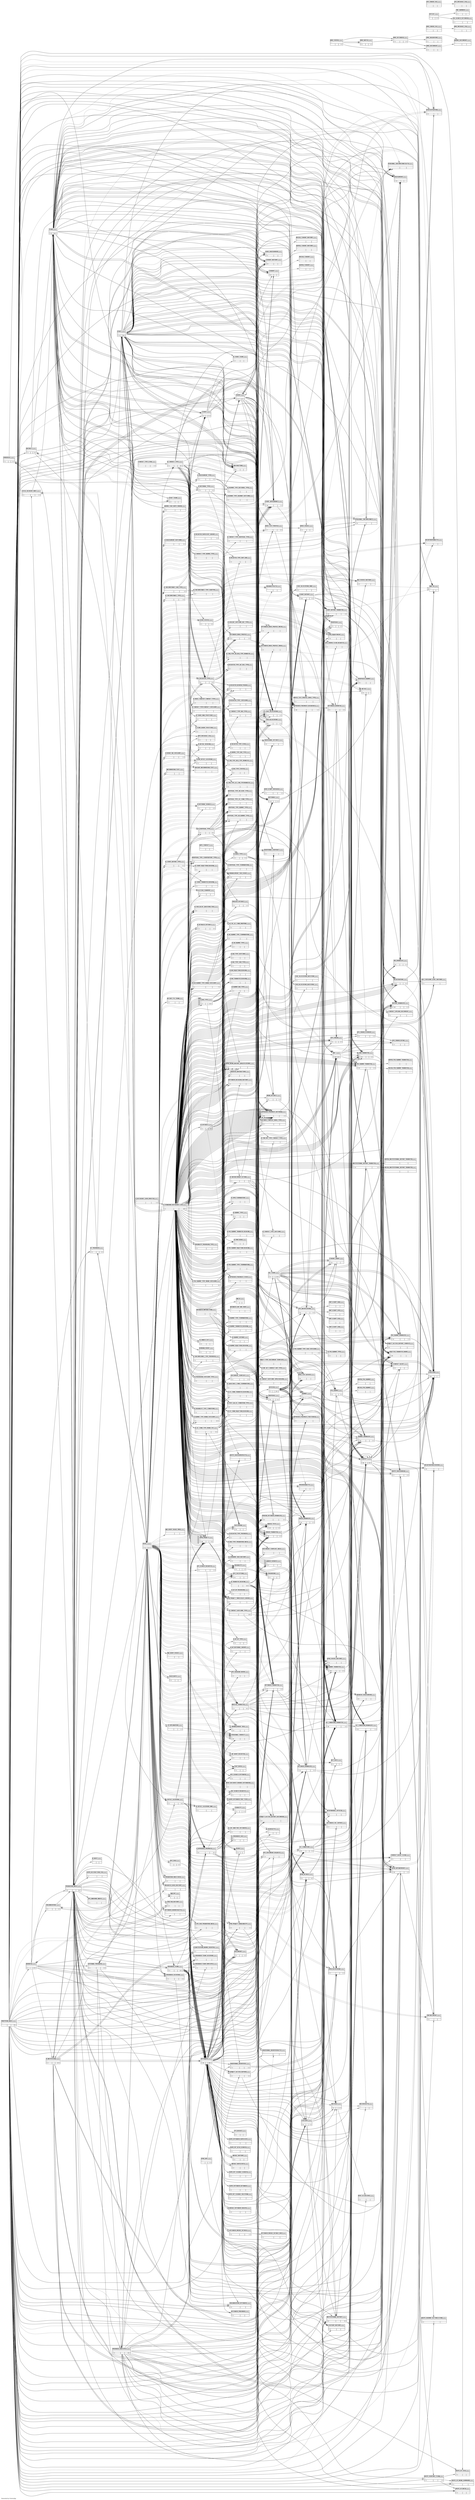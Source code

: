 digraph "compactImpliedRelationshipsDiagram" {
  graph [    rankdir="RL"    bgcolor="#ffffff"    label="\nGenerated by SchemaSpy"    labeljust="l"    nodesep="0.18"    ranksep="0.46"    fontname="Helvetica"    fontsize="11"    ration="compress"  ];  node [    fontname="Helvetica"    fontsize="11"    shape="plaintext"  ];  edge [    arrowsize="0.8"  ];
  "OASYS_ASSESSMENT" [
   label=<
    <TABLE BORDER="0" CELLBORDER="1" CELLSPACING="0" BGCOLOR="#ffffff">
      <TR><TD COLSPAN="3"  BGCOLOR="#f5f5f5"><TABLE BORDER="0" CELLSPACING="0"><TR><TD ALIGN="LEFT" FIXEDSIZE="TRUE" WIDTH="119" HEIGHT="16"><B>OASYS_ASSESSMENT</B></TD><TD ALIGN="RIGHT">[table]</TD></TR></TABLE></TD></TR>
      <TR><TD PORT="elipses" COLSPAN="3" ALIGN="LEFT">...</TD></TR>
      <TR><TD ALIGN="LEFT" BGCOLOR="#ffffff">&lt; 7</TD><TD ALIGN="RIGHT" BGCOLOR="#ffffff">  </TD><TD ALIGN="RIGHT" BGCOLOR="#ffffff">2 &gt;</TD></TR>
    </TABLE>>
    URL="tables/OASYS_ASSESSMENT.html"
    target="_top"
    tooltip="OASYS_ASSESSMENT"
  ];
  "LIC_CONDITION" [
   label=<
    <TABLE BORDER="0" CELLBORDER="1" CELLSPACING="0" BGCOLOR="#ffffff">
      <TR><TD COLSPAN="3"  BGCOLOR="#f5f5f5"><TABLE BORDER="0" CELLSPACING="0"><TR><TD ALIGN="LEFT" FIXEDSIZE="TRUE" WIDTH="93" HEIGHT="16"><B>LIC_CONDITION</B></TD><TD ALIGN="RIGHT">[table]</TD></TR></TABLE></TD></TR>
      <TR><TD PORT="elipses" COLSPAN="3" ALIGN="LEFT">...</TD></TR>
      <TR><TD ALIGN="LEFT" BGCOLOR="#ffffff">&lt; 8</TD><TD ALIGN="RIGHT" BGCOLOR="#ffffff">  </TD><TD ALIGN="RIGHT" BGCOLOR="#ffffff">5 &gt;</TD></TR>
    </TABLE>>
    URL="tables/LIC_CONDITION.html"
    target="_top"
    tooltip="LIC_CONDITION"
  ];
  "REFERRAL" [
   label=<
    <TABLE BORDER="0" CELLBORDER="1" CELLSPACING="0" BGCOLOR="#ffffff">
      <TR><TD COLSPAN="3"  BGCOLOR="#f5f5f5"><TABLE BORDER="0" CELLSPACING="0"><TR><TD ALIGN="LEFT" FIXEDSIZE="TRUE" WIDTH="58" HEIGHT="16"><B>REFERRAL</B></TD><TD ALIGN="RIGHT">[table]</TD></TR></TABLE></TD></TR>
      <TR><TD PORT="elipses" COLSPAN="3" ALIGN="LEFT">...</TD></TR>
      <TR><TD ALIGN="LEFT" BGCOLOR="#ffffff">&lt; 13</TD><TD ALIGN="RIGHT" BGCOLOR="#ffffff">  </TD><TD ALIGN="RIGHT" BGCOLOR="#ffffff">2 &gt;</TD></TR>
    </TABLE>>
    URL="tables/REFERRAL.html"
    target="_top"
    tooltip="REFERRAL"
  ];
  "PRISON_OFFENDER_MANAGER" [
   label=<
    <TABLE BORDER="0" CELLBORDER="1" CELLSPACING="0" BGCOLOR="#ffffff">
      <TR><TD COLSPAN="3"  BGCOLOR="#f5f5f5"><TABLE BORDER="0" CELLSPACING="0"><TR><TD ALIGN="LEFT" FIXEDSIZE="TRUE" WIDTH="178" HEIGHT="16"><B>PRISON_OFFENDER_MANAGER</B></TD><TD ALIGN="RIGHT">[table]</TD></TR></TABLE></TD></TR>
      <TR><TD PORT="elipses" COLSPAN="3" ALIGN="LEFT">...</TD></TR>
      <TR><TD ALIGN="LEFT" BGCOLOR="#ffffff">&lt; 6</TD><TD ALIGN="RIGHT" BGCOLOR="#ffffff">  </TD><TD ALIGN="RIGHT" BGCOLOR="#ffffff">2 &gt;</TD></TR>
    </TABLE>>
    URL="tables/PRISON_OFFENDER_MANAGER.html"
    target="_top"
    tooltip="PRISON_OFFENDER_MANAGER"
  ];
  "COURT_APPEARANCE" [
   label=<
    <TABLE BORDER="0" CELLBORDER="1" CELLSPACING="0" BGCOLOR="#ffffff">
      <TR><TD COLSPAN="3"  BGCOLOR="#f5f5f5"><TABLE BORDER="0" CELLSPACING="0"><TR><TD ALIGN="LEFT" FIXEDSIZE="TRUE" WIDTH="124" HEIGHT="16"><B>COURT_APPEARANCE</B></TD><TD ALIGN="RIGHT">[table]</TD></TR></TABLE></TD></TR>
      <TR><TD PORT="elipses" COLSPAN="3" ALIGN="LEFT">...</TD></TR>
      <TR><TD ALIGN="LEFT" BGCOLOR="#ffffff">&lt; 10</TD><TD ALIGN="RIGHT" BGCOLOR="#ffffff">  </TD><TD ALIGN="RIGHT" BGCOLOR="#ffffff">1 &gt;</TD></TR>
    </TABLE>>
    URL="tables/COURT_APPEARANCE.html"
    target="_top"
    tooltip="COURT_APPEARANCE"
  ];
  "REPORT_MANAGER" [
   label=<
    <TABLE BORDER="0" CELLBORDER="1" CELLSPACING="0" BGCOLOR="#ffffff">
      <TR><TD COLSPAN="3"  BGCOLOR="#f5f5f5"><TABLE BORDER="0" CELLSPACING="0"><TR><TD ALIGN="LEFT" FIXEDSIZE="TRUE" WIDTH="112" HEIGHT="16"><B>REPORT_MANAGER</B></TD><TD ALIGN="RIGHT">[table]</TD></TR></TABLE></TD></TR>
      <TR><TD PORT="elipses" COLSPAN="3" ALIGN="LEFT">...</TD></TR>
      <TR><TD ALIGN="LEFT" BGCOLOR="#ffffff">&lt; 18</TD><TD ALIGN="RIGHT" BGCOLOR="#ffffff">  </TD><TD ALIGN="RIGHT" BGCOLOR="#ffffff">1 &gt;</TD></TR>
    </TABLE>>
    URL="tables/REPORT_MANAGER.html"
    target="_top"
    tooltip="REPORT_MANAGER"
  ];
  "PRECON_HISTORY" [
   label=<
    <TABLE BORDER="0" CELLBORDER="1" CELLSPACING="0" BGCOLOR="#ffffff">
      <TR><TD COLSPAN="3"  BGCOLOR="#f5f5f5"><TABLE BORDER="0" CELLSPACING="0"><TR><TD ALIGN="LEFT" FIXEDSIZE="TRUE" WIDTH="105" HEIGHT="16"><B>PRECON_HISTORY</B></TD><TD ALIGN="RIGHT">[table]</TD></TR></TABLE></TD></TR>
      <TR><TD PORT="elipses" COLSPAN="3" ALIGN="LEFT">...</TD></TR>
      <TR><TD ALIGN="LEFT" BGCOLOR="#ffffff">&lt; 2</TD><TD ALIGN="RIGHT" BGCOLOR="#ffffff">  </TD><TD ALIGN="RIGHT" BGCOLOR="#ffffff">  </TD></TR>
    </TABLE>>
    URL="tables/PRECON_HISTORY.html"
    target="_top"
    tooltip="PRECON_HISTORY"
  ];
  "R_DISPOSAL_TYPE" [
   label=<
    <TABLE BORDER="0" CELLBORDER="1" CELLSPACING="0" BGCOLOR="#ffffff">
      <TR><TD COLSPAN="3"  BGCOLOR="#f5f5f5"><TABLE BORDER="0" CELLSPACING="0"><TR><TD ALIGN="LEFT" FIXEDSIZE="TRUE" WIDTH="104" HEIGHT="16"><B>R_DISPOSAL_TYPE</B></TD><TD ALIGN="RIGHT">[table]</TD></TR></TABLE></TD></TR>
      <TR><TD PORT="elipses" COLSPAN="3" ALIGN="LEFT">...</TD></TR>
      <TR><TD ALIGN="LEFT" BGCOLOR="#ffffff">&lt; 2</TD><TD ALIGN="RIGHT" BGCOLOR="#ffffff">  </TD><TD ALIGN="RIGHT" BGCOLOR="#ffffff">9 &gt;</TD></TR>
    </TABLE>>
    URL="tables/R_DISPOSAL_TYPE.html"
    target="_top"
    tooltip="R_DISPOSAL_TYPE"
  ];
  "R_REGISTER_TYPE" [
   label=<
    <TABLE BORDER="0" CELLBORDER="1" CELLSPACING="0" BGCOLOR="#ffffff">
      <TR><TD COLSPAN="3"  BGCOLOR="#f5f5f5"><TABLE BORDER="0" CELLSPACING="0"><TR><TD ALIGN="LEFT" FIXEDSIZE="TRUE" WIDTH="101" HEIGHT="16"><B>R_REGISTER_TYPE</B></TD><TD ALIGN="RIGHT">[table]</TD></TR></TABLE></TD></TR>
      <TR><TD PORT="elipses" COLSPAN="3" ALIGN="LEFT">...</TD></TR>
      <TR><TD ALIGN="LEFT" BGCOLOR="#ffffff">&lt; 6</TD><TD ALIGN="RIGHT" BGCOLOR="#ffffff">  </TD><TD ALIGN="RIGHT" BGCOLOR="#ffffff">9 &gt;</TD></TR>
    </TABLE>>
    URL="tables/R_REGISTER_TYPE.html"
    target="_top"
    tooltip="R_REGISTER_TYPE"
  ];
  "REGISTRATION$CFO" [
   label=<
    <TABLE BORDER="0" CELLBORDER="1" CELLSPACING="0" BGCOLOR="#ffffff">
      <TR><TD COLSPAN="3"  BGCOLOR="#f5f5f5"><TABLE BORDER="0" CELLSPACING="0"><TR><TD ALIGN="LEFT" FIXEDSIZE="TRUE" WIDTH="117" HEIGHT="16"><B>REGISTRATION$CFO</B></TD><TD ALIGN="RIGHT">[table]</TD></TR></TABLE></TD></TR>
      <TR><TD PORT="elipses" COLSPAN="3" ALIGN="LEFT">...</TD></TR>
      <TR><TD ALIGN="LEFT" BGCOLOR="#ffffff">  </TD><TD ALIGN="RIGHT" BGCOLOR="#ffffff">  </TD><TD ALIGN="RIGHT" BGCOLOR="#ffffff">  </TD></TR>
    </TABLE>>
    URL="tables/REGISTRATION_CFO_15fb2de1.html"
    target="_top"
    tooltip="REGISTRATION$CFO"
  ];
  "CASE_ALLOCATION_LINK" [
   label=<
    <TABLE BORDER="0" CELLBORDER="1" CELLSPACING="0" BGCOLOR="#ffffff">
      <TR><TD COLSPAN="3"  BGCOLOR="#f5f5f5"><TABLE BORDER="0" CELLSPACING="0"><TR><TD ALIGN="LEFT" FIXEDSIZE="TRUE" WIDTH="145" HEIGHT="16"><B>CASE_ALLOCATION_LINK</B></TD><TD ALIGN="RIGHT">[table]</TD></TR></TABLE></TD></TR>
      <TR><TD PORT="elipses" COLSPAN="3" ALIGN="LEFT">...</TD></TR>
      <TR><TD ALIGN="LEFT" BGCOLOR="#ffffff">&lt; 2</TD><TD ALIGN="RIGHT" BGCOLOR="#ffffff">  </TD><TD ALIGN="RIGHT" BGCOLOR="#ffffff">  </TD></TR>
    </TABLE>>
    URL="tables/CASE_ALLOCATION_LINK.html"
    target="_top"
    tooltip="CASE_ALLOCATION_LINK"
  ];
  "R_COURT_REJECTION_REASON" [
   label=<
    <TABLE BORDER="0" CELLBORDER="1" CELLSPACING="0" BGCOLOR="#ffffff">
      <TR><TD COLSPAN="3"  BGCOLOR="#f5f5f5"><TABLE BORDER="0" CELLSPACING="0"><TR><TD ALIGN="LEFT" FIXEDSIZE="TRUE" WIDTH="175" HEIGHT="16"><B>R_COURT_REJECTION_REASON</B></TD><TD ALIGN="RIGHT">[table]</TD></TR></TABLE></TD></TR>
      <TR><TD PORT="elipses" COLSPAN="3" ALIGN="LEFT">...</TD></TR>
      <TR><TD ALIGN="LEFT" BGCOLOR="#ffffff">&lt; 2</TD><TD ALIGN="RIGHT" BGCOLOR="#ffffff">  </TD><TD ALIGN="RIGHT" BGCOLOR="#ffffff">  </TD></TR>
    </TABLE>>
    URL="tables/R_COURT_REJECTION_REASON.html"
    target="_top"
    tooltip="R_COURT_REJECTION_REASON"
  ];
  "R_FCDO_COUNTRY" [
   label=<
    <TABLE BORDER="0" CELLBORDER="1" CELLSPACING="0" BGCOLOR="#ffffff">
      <TR><TD COLSPAN="3"  BGCOLOR="#f5f5f5"><TABLE BORDER="0" CELLSPACING="0"><TR><TD ALIGN="LEFT" FIXEDSIZE="TRUE" WIDTH="108" HEIGHT="16"><B>R_FCDO_COUNTRY</B></TD><TD ALIGN="RIGHT">[table]</TD></TR></TABLE></TD></TR>
      <TR><TD PORT="elipses" COLSPAN="3" ALIGN="LEFT">...</TD></TR>
      <TR><TD ALIGN="LEFT" BGCOLOR="#ffffff">&lt; 1</TD><TD ALIGN="RIGHT" BGCOLOR="#ffffff">  </TD><TD ALIGN="RIGHT" BGCOLOR="#ffffff">  </TD></TR>
    </TABLE>>
    URL="tables/R_FCDO_COUNTRY.html"
    target="_top"
    tooltip="R_FCDO_COUNTRY"
  ];
  "R_NSI_STATUS" [
   label=<
    <TABLE BORDER="0" CELLBORDER="1" CELLSPACING="0" BGCOLOR="#ffffff">
      <TR><TD COLSPAN="3"  BGCOLOR="#f5f5f5"><TABLE BORDER="0" CELLSPACING="0"><TR><TD ALIGN="LEFT" FIXEDSIZE="TRUE" WIDTH="82" HEIGHT="16"><B>R_NSI_STATUS</B></TD><TD ALIGN="RIGHT">[table]</TD></TR></TABLE></TD></TR>
      <TR><TD PORT="elipses" COLSPAN="3" ALIGN="LEFT">...</TD></TR>
      <TR><TD ALIGN="LEFT" BGCOLOR="#ffffff">&lt; 1</TD><TD ALIGN="RIGHT" BGCOLOR="#ffffff">  </TD><TD ALIGN="RIGHT" BGCOLOR="#ffffff">3 &gt;</TD></TR>
    </TABLE>>
    URL="tables/R_NSI_STATUS.html"
    target="_top"
    tooltip="R_NSI_STATUS"
  ];
  "PROBATION_AREA_USER" [
   label=<
    <TABLE BORDER="0" CELLBORDER="1" CELLSPACING="0" BGCOLOR="#ffffff">
      <TR><TD COLSPAN="3"  BGCOLOR="#f5f5f5"><TABLE BORDER="0" CELLSPACING="0"><TR><TD ALIGN="LEFT" FIXEDSIZE="TRUE" WIDTH="142" HEIGHT="16"><B>PROBATION_AREA_USER</B></TD><TD ALIGN="RIGHT">[table]</TD></TR></TABLE></TD></TR>
      <TR><TD PORT="elipses" COLSPAN="3" ALIGN="LEFT">...</TD></TR>
      <TR><TD ALIGN="LEFT" BGCOLOR="#ffffff">&lt; 2</TD><TD ALIGN="RIGHT" BGCOLOR="#ffffff">  </TD><TD ALIGN="RIGHT" BGCOLOR="#ffffff">  </TD></TR>
    </TABLE>>
    URL="tables/PROBATION_AREA_USER.html"
    target="_top"
    tooltip="PROBATION_AREA_USER"
  ];
  "RELEASE" [
   label=<
    <TABLE BORDER="0" CELLBORDER="1" CELLSPACING="0" BGCOLOR="#ffffff">
      <TR><TD COLSPAN="3"  BGCOLOR="#f5f5f5"><TABLE BORDER="0" CELLSPACING="0"><TR><TD ALIGN="LEFT" FIXEDSIZE="TRUE" WIDTH="49" HEIGHT="16"><B>RELEASE</B></TD><TD ALIGN="RIGHT">[table]</TD></TR></TABLE></TD></TR>
      <TR><TD PORT="elipses" COLSPAN="3" ALIGN="LEFT">...</TD></TR>
      <TR><TD ALIGN="LEFT" BGCOLOR="#ffffff">&lt; 4</TD><TD ALIGN="RIGHT" BGCOLOR="#ffffff">  </TD><TD ALIGN="RIGHT" BGCOLOR="#ffffff">2 &gt;</TD></TR>
    </TABLE>>
    URL="tables/RELEASE.html"
    target="_top"
    tooltip="RELEASE"
  ];
  "R_POST_CJA_LIC_CONDITION_TYPE" [
   label=<
    <TABLE BORDER="0" CELLBORDER="1" CELLSPACING="0" BGCOLOR="#ffffff">
      <TR><TD COLSPAN="3"  BGCOLOR="#f5f5f5"><TABLE BORDER="0" CELLSPACING="0"><TR><TD ALIGN="LEFT" FIXEDSIZE="TRUE" WIDTH="200" HEIGHT="16"><B>R_POST_CJA_LIC_CONDITION_TYPE</B></TD><TD ALIGN="RIGHT">[table]</TD></TR></TABLE></TD></TR>
      <TR><TD PORT="elipses" COLSPAN="3" ALIGN="LEFT">...</TD></TR>
      <TR><TD ALIGN="LEFT" BGCOLOR="#ffffff">&lt; 2</TD><TD ALIGN="RIGHT" BGCOLOR="#ffffff">  </TD><TD ALIGN="RIGHT" BGCOLOR="#ffffff">  </TD></TR>
    </TABLE>>
    URL="tables/R_POST_CJA_LIC_CONDITION_TYPE.html"
    target="_top"
    tooltip="R_POST_CJA_LIC_CONDITION_TYPE"
  ];
  "BACKUP_INFORMATION_TEXT" [
   label=<
    <TABLE BORDER="0" CELLBORDER="1" CELLSPACING="0" BGCOLOR="#ffffff">
      <TR><TD COLSPAN="3"  BGCOLOR="#f5f5f5"><TABLE BORDER="0" CELLSPACING="0"><TR><TD ALIGN="LEFT" FIXEDSIZE="TRUE" WIDTH="174" HEIGHT="16"><B>BACKUP_INFORMATION_TEXT</B></TD><TD ALIGN="RIGHT">[table]</TD></TR></TABLE></TD></TR>
      <TR><TD PORT="elipses" COLSPAN="3" ALIGN="LEFT">...</TD></TR>
      <TR><TD ALIGN="LEFT" BGCOLOR="#ffffff">  </TD><TD ALIGN="RIGHT" BGCOLOR="#ffffff">  </TD><TD ALIGN="RIGHT" BGCOLOR="#ffffff">  </TD></TR>
    </TABLE>>
    URL="tables/BACKUP_INFORMATION_TEXT.html"
    target="_top"
    tooltip="BACKUP_INFORMATION_TEXT"
  ];
  "R_AP_REFERRAL_GROUP" [
   label=<
    <TABLE BORDER="0" CELLBORDER="1" CELLSPACING="0" BGCOLOR="#ffffff">
      <TR><TD COLSPAN="3"  BGCOLOR="#f5f5f5"><TABLE BORDER="0" CELLSPACING="0"><TR><TD ALIGN="LEFT" FIXEDSIZE="TRUE" WIDTH="140" HEIGHT="16"><B>R_AP_REFERRAL_GROUP</B></TD><TD ALIGN="RIGHT">[table]</TD></TR></TABLE></TD></TR>
      <TR><TD PORT="elipses" COLSPAN="3" ALIGN="LEFT">...</TD></TR>
      <TR><TD ALIGN="LEFT" BGCOLOR="#ffffff">&lt; 2</TD><TD ALIGN="RIGHT" BGCOLOR="#ffffff">  </TD><TD ALIGN="RIGHT" BGCOLOR="#ffffff">  </TD></TR>
    </TABLE>>
    URL="tables/R_AP_REFERRAL_GROUP.html"
    target="_top"
    tooltip="R_AP_REFERRAL_GROUP"
  ];
  "UPW_DAY" [
   label=<
    <TABLE BORDER="0" CELLBORDER="1" CELLSPACING="0" BGCOLOR="#ffffff">
      <TR><TD COLSPAN="3"  BGCOLOR="#f5f5f5"><TABLE BORDER="0" CELLSPACING="0"><TR><TD ALIGN="LEFT" FIXEDSIZE="TRUE" WIDTH="57" HEIGHT="16"><B>UPW_DAY</B></TD><TD ALIGN="RIGHT">[table]</TD></TR></TABLE></TD></TR>
      <TR><TD PORT="elipses" COLSPAN="3" ALIGN="LEFT">...</TD></TR>
      <TR><TD ALIGN="LEFT" BGCOLOR="#ffffff">  </TD><TD ALIGN="RIGHT" BGCOLOR="#ffffff">  </TD><TD ALIGN="RIGHT" BGCOLOR="#ffffff">2 &gt;</TD></TR>
    </TABLE>>
    URL="tables/UPW_DAY.html"
    target="_top"
    tooltip="UPW_DAY"
  ];
  "IAPS_CONTACT" [
   label=<
    <TABLE BORDER="0" CELLBORDER="1" CELLSPACING="0" BGCOLOR="#ffffff">
      <TR><TD COLSPAN="3"  BGCOLOR="#f5f5f5"><TABLE BORDER="0" CELLSPACING="0"><TR><TD ALIGN="LEFT" FIXEDSIZE="TRUE" WIDTH="88" HEIGHT="16"><B>IAPS_CONTACT</B></TD><TD ALIGN="RIGHT">[table]</TD></TR></TABLE></TD></TR>
      <TR><TD PORT="elipses" COLSPAN="3" ALIGN="LEFT">...</TD></TR>
      <TR><TD ALIGN="LEFT" BGCOLOR="#ffffff">  </TD><TD ALIGN="RIGHT" BGCOLOR="#ffffff">  </TD><TD ALIGN="RIGHT" BGCOLOR="#ffffff">  </TD></TR>
    </TABLE>>
    URL="tables/IAPS_CONTACT.html"
    target="_top"
    tooltip="IAPS_CONTACT"
  ];
  "R_DISPOSAL_TYPE_TERMINATION" [
   label=<
    <TABLE BORDER="0" CELLBORDER="1" CELLSPACING="0" BGCOLOR="#ffffff">
      <TR><TD COLSPAN="3"  BGCOLOR="#f5f5f5"><TABLE BORDER="0" CELLSPACING="0"><TR><TD ALIGN="LEFT" FIXEDSIZE="TRUE" WIDTH="194" HEIGHT="16"><B>R_DISPOSAL_TYPE_TERMINATION</B></TD><TD ALIGN="RIGHT">[table]</TD></TR></TABLE></TD></TR>
      <TR><TD PORT="elipses" COLSPAN="3" ALIGN="LEFT">...</TD></TR>
      <TR><TD ALIGN="LEFT" BGCOLOR="#ffffff">&lt; 2</TD><TD ALIGN="RIGHT" BGCOLOR="#ffffff">  </TD><TD ALIGN="RIGHT" BGCOLOR="#ffffff">  </TD></TR>
    </TABLE>>
    URL="tables/R_DISPOSAL_TYPE_TERMINATION.html"
    target="_top"
    tooltip="R_DISPOSAL_TYPE_TERMINATION"
  ];
  "EXTERNAL_PROVIDER" [
   label=<
    <TABLE BORDER="0" CELLBORDER="1" CELLSPACING="0" BGCOLOR="#ffffff">
      <TR><TD COLSPAN="3"  BGCOLOR="#f5f5f5"><TABLE BORDER="0" CELLSPACING="0"><TR><TD ALIGN="LEFT" FIXEDSIZE="TRUE" WIDTH="126" HEIGHT="16"><B>EXTERNAL_PROVIDER</B></TD><TD ALIGN="RIGHT">[table]</TD></TR></TABLE></TD></TR>
      <TR><TD PORT="elipses" COLSPAN="3" ALIGN="LEFT">...</TD></TR>
      <TR><TD ALIGN="LEFT" BGCOLOR="#ffffff">&lt; 1</TD><TD ALIGN="RIGHT" BGCOLOR="#ffffff">  </TD><TD ALIGN="RIGHT" BGCOLOR="#ffffff">6 &gt;</TD></TR>
    </TABLE>>
    URL="tables/EXTERNAL_PROVIDER.html"
    target="_top"
    tooltip="EXTERNAL_PROVIDER"
  ];
  "R_HOST" [
   label=<
    <TABLE BORDER="0" CELLBORDER="1" CELLSPACING="0" BGCOLOR="#ffffff">
      <TR><TD COLSPAN="3"  BGCOLOR="#f5f5f5"><TABLE BORDER="0" CELLSPACING="0"><TR><TD ALIGN="LEFT" FIXEDSIZE="TRUE" WIDTH="45" HEIGHT="16"><B>R_HOST</B></TD><TD ALIGN="RIGHT">[table]</TD></TR></TABLE></TD></TR>
      <TR><TD PORT="elipses" COLSPAN="3" ALIGN="LEFT">...</TD></TR>
      <TR><TD ALIGN="LEFT" BGCOLOR="#ffffff">  </TD><TD ALIGN="RIGHT" BGCOLOR="#ffffff">  </TD><TD ALIGN="RIGHT" BGCOLOR="#ffffff">  </TD></TR>
    </TABLE>>
    URL="tables/R_HOST.html"
    target="_top"
    tooltip="R_HOST"
  ];
  "UPW_PROJECT_TIMESCALES_GROUP" [
   label=<
    <TABLE BORDER="0" CELLBORDER="1" CELLSPACING="0" BGCOLOR="#ffffff">
      <TR><TD COLSPAN="3"  BGCOLOR="#f5f5f5"><TABLE BORDER="0" CELLSPACING="0"><TR><TD ALIGN="LEFT" FIXEDSIZE="TRUE" WIDTH="207" HEIGHT="16"><B>UPW_PROJECT_TIMESCALES_GROUP</B></TD><TD ALIGN="RIGHT">[table]</TD></TR></TABLE></TD></TR>
      <TR><TD PORT="elipses" COLSPAN="3" ALIGN="LEFT">...</TD></TR>
      <TR><TD ALIGN="LEFT" BGCOLOR="#ffffff">&lt; 4</TD><TD ALIGN="RIGHT" BGCOLOR="#ffffff">  </TD><TD ALIGN="RIGHT" BGCOLOR="#ffffff">  </TD></TR>
    </TABLE>>
    URL="tables/UPW_PROJECT_TIMESCALES_GROUP.html"
    target="_top"
    tooltip="UPW_PROJECT_TIMESCALES_GROUP"
  ];
  "LOCAL_DELIVERY_UNIT" [
   label=<
    <TABLE BORDER="0" CELLBORDER="1" CELLSPACING="0" BGCOLOR="#ffffff">
      <TR><TD COLSPAN="3"  BGCOLOR="#f5f5f5"><TABLE BORDER="0" CELLSPACING="0"><TR><TD ALIGN="LEFT" FIXEDSIZE="TRUE" WIDTH="134" HEIGHT="16"><B>LOCAL_DELIVERY_UNIT</B></TD><TD ALIGN="RIGHT">[table]</TD></TR></TABLE></TD></TR>
      <TR><TD PORT="elipses" COLSPAN="3" ALIGN="LEFT">...</TD></TR>
      <TR><TD ALIGN="LEFT" BGCOLOR="#ffffff">&lt; 1</TD><TD ALIGN="RIGHT" BGCOLOR="#ffffff">  </TD><TD ALIGN="RIGHT" BGCOLOR="#ffffff">1 &gt;</TD></TR>
    </TABLE>>
    URL="tables/LOCAL_DELIVERY_UNIT.html"
    target="_top"
    tooltip="LOCAL_DELIVERY_UNIT"
  ];
  "R_RQMNT_TYPE_MAIN_CATEGORY" [
   label=<
    <TABLE BORDER="0" CELLBORDER="1" CELLSPACING="0" BGCOLOR="#ffffff">
      <TR><TD COLSPAN="3"  BGCOLOR="#f5f5f5"><TABLE BORDER="0" CELLSPACING="0"><TR><TD ALIGN="LEFT" FIXEDSIZE="TRUE" WIDTH="198" HEIGHT="16"><B>R_RQMNT_TYPE_MAIN_CATEGORY</B></TD><TD ALIGN="RIGHT">[table]</TD></TR></TABLE></TD></TR>
      <TR><TD PORT="elipses" COLSPAN="3" ALIGN="LEFT">...</TD></TR>
      <TR><TD ALIGN="LEFT" BGCOLOR="#ffffff">&lt; 2</TD><TD ALIGN="RIGHT" BGCOLOR="#ffffff">  </TD><TD ALIGN="RIGHT" BGCOLOR="#ffffff">13 &gt;</TD></TR>
    </TABLE>>
    URL="tables/R_RQMNT_TYPE_MAIN_CATEGORY.html"
    target="_top"
    tooltip="R_RQMNT_TYPE_MAIN_CATEGORY"
  ];
  "R_CIRCUMSTANCE_TYPE" [
   label=<
    <TABLE BORDER="0" CELLBORDER="1" CELLSPACING="0" BGCOLOR="#ffffff">
      <TR><TD COLSPAN="3"  BGCOLOR="#f5f5f5"><TABLE BORDER="0" CELLSPACING="0"><TR><TD ALIGN="LEFT" FIXEDSIZE="TRUE" WIDTH="140" HEIGHT="16"><B>R_CIRCUMSTANCE_TYPE</B></TD><TD ALIGN="RIGHT">[table]</TD></TR></TABLE></TD></TR>
      <TR><TD PORT="elipses" COLSPAN="3" ALIGN="LEFT">...</TD></TR>
      <TR><TD ALIGN="LEFT" BGCOLOR="#ffffff">  </TD><TD ALIGN="RIGHT" BGCOLOR="#ffffff">  </TD><TD ALIGN="RIGHT" BGCOLOR="#ffffff">3 &gt;</TD></TR>
    </TABLE>>
    URL="tables/R_CIRCUMSTANCE_TYPE.html"
    target="_top"
    tooltip="R_CIRCUMSTANCE_TYPE"
  ];
  "R_UPW_TERMINATION" [
   label=<
    <TABLE BORDER="0" CELLBORDER="1" CELLSPACING="0" BGCOLOR="#ffffff">
      <TR><TD COLSPAN="3"  BGCOLOR="#f5f5f5"><TABLE BORDER="0" CELLSPACING="0"><TR><TD ALIGN="LEFT" FIXEDSIZE="TRUE" WIDTH="131" HEIGHT="16"><B>R_UPW_TERMINATION</B></TD><TD ALIGN="RIGHT">[table]</TD></TR></TABLE></TD></TR>
      <TR><TD PORT="elipses" COLSPAN="3" ALIGN="LEFT">...</TD></TR>
      <TR><TD ALIGN="LEFT" BGCOLOR="#ffffff">&lt; 2</TD><TD ALIGN="RIGHT" BGCOLOR="#ffffff">  </TD><TD ALIGN="RIGHT" BGCOLOR="#ffffff">  </TD></TR>
    </TABLE>>
    URL="tables/R_UPW_TERMINATION.html"
    target="_top"
    tooltip="R_UPW_TERMINATION"
  ];
  "DISTRICT" [
   label=<
    <TABLE BORDER="0" CELLBORDER="1" CELLSPACING="0" BGCOLOR="#ffffff">
      <TR><TD COLSPAN="3"  BGCOLOR="#f5f5f5"><TABLE BORDER="0" CELLSPACING="0"><TR><TD ALIGN="LEFT" FIXEDSIZE="TRUE" WIDTH="52" HEIGHT="16"><B>DISTRICT</B></TD><TD ALIGN="RIGHT">[table]</TD></TR></TABLE></TD></TR>
      <TR><TD PORT="elipses" COLSPAN="3" ALIGN="LEFT">...</TD></TR>
      <TR><TD ALIGN="LEFT" BGCOLOR="#ffffff">&lt; 1</TD><TD ALIGN="RIGHT" BGCOLOR="#ffffff">  </TD><TD ALIGN="RIGHT" BGCOLOR="#ffffff">4 &gt;</TD></TR>
    </TABLE>>
    URL="tables/DISTRICT.html"
    target="_top"
    tooltip="DISTRICT"
  ];
  "R_CON_TYPE_REQ_TYPE_MAINCAT" [
   label=<
    <TABLE BORDER="0" CELLBORDER="1" CELLSPACING="0" BGCOLOR="#ffffff">
      <TR><TD COLSPAN="3"  BGCOLOR="#f5f5f5"><TABLE BORDER="0" CELLSPACING="0"><TR><TD ALIGN="LEFT" FIXEDSIZE="TRUE" WIDTH="197" HEIGHT="16"><B>R_CON_TYPE_REQ_TYPE_MAINCAT</B></TD><TD ALIGN="RIGHT">[table]</TD></TR></TABLE></TD></TR>
      <TR><TD PORT="elipses" COLSPAN="3" ALIGN="LEFT">...</TD></TR>
      <TR><TD ALIGN="LEFT" BGCOLOR="#ffffff">&lt; 2</TD><TD ALIGN="RIGHT" BGCOLOR="#ffffff">  </TD><TD ALIGN="RIGHT" BGCOLOR="#ffffff">  </TD></TR>
    </TABLE>>
    URL="tables/R_CON_TYPE_REQ_TYPE_MAINCAT.html"
    target="_top"
    tooltip="R_CON_TYPE_REQ_TYPE_MAINCAT"
  ];
  "PROVIDER_LOCATION" [
   label=<
    <TABLE BORDER="0" CELLBORDER="1" CELLSPACING="0" BGCOLOR="#ffffff">
      <TR><TD COLSPAN="3"  BGCOLOR="#f5f5f5"><TABLE BORDER="0" CELLSPACING="0"><TR><TD ALIGN="LEFT" FIXEDSIZE="TRUE" WIDTH="127" HEIGHT="16"><B>PROVIDER_LOCATION</B></TD><TD ALIGN="RIGHT">[table]</TD></TR></TABLE></TD></TR>
      <TR><TD PORT="elipses" COLSPAN="3" ALIGN="LEFT">...</TD></TR>
      <TR><TD ALIGN="LEFT" BGCOLOR="#ffffff">&lt; 3</TD><TD ALIGN="RIGHT" BGCOLOR="#ffffff">  </TD><TD ALIGN="RIGHT" BGCOLOR="#ffffff">2 &gt;</TD></TR>
    </TABLE>>
    URL="tables/PROVIDER_LOCATION.html"
    target="_top"
    tooltip="PROVIDER_LOCATION"
  ];
  "APPROVED_PREMISES_PREFERRED" [
   label=<
    <TABLE BORDER="0" CELLBORDER="1" CELLSPACING="0" BGCOLOR="#ffffff">
      <TR><TD COLSPAN="3"  BGCOLOR="#f5f5f5"><TABLE BORDER="0" CELLSPACING="0"><TR><TD ALIGN="LEFT" FIXEDSIZE="TRUE" WIDTH="198" HEIGHT="16"><B>APPROVED_PREMISES_PREFERRED</B></TD><TD ALIGN="RIGHT">[table]</TD></TR></TABLE></TD></TR>
      <TR><TD PORT="elipses" COLSPAN="3" ALIGN="LEFT">...</TD></TR>
      <TR><TD ALIGN="LEFT" BGCOLOR="#ffffff">&lt; 5</TD><TD ALIGN="RIGHT" BGCOLOR="#ffffff">  </TD><TD ALIGN="RIGHT" BGCOLOR="#ffffff">  </TD></TR>
    </TABLE>>
    URL="tables/APPROVED_PREMISES_PREFERRED.html"
    target="_top"
    tooltip="APPROVED_PREMISES_PREFERRED"
  ];
  "R_ASSMNT_TYPE_REFERRAL_TYPE" [
   label=<
    <TABLE BORDER="0" CELLBORDER="1" CELLSPACING="0" BGCOLOR="#ffffff">
      <TR><TD COLSPAN="3"  BGCOLOR="#f5f5f5"><TABLE BORDER="0" CELLSPACING="0"><TR><TD ALIGN="LEFT" FIXEDSIZE="TRUE" WIDTH="193" HEIGHT="16"><B>R_ASSMNT_TYPE_REFERRAL_TYPE</B></TD><TD ALIGN="RIGHT">[table]</TD></TR></TABLE></TD></TR>
      <TR><TD PORT="elipses" COLSPAN="3" ALIGN="LEFT">...</TD></TR>
      <TR><TD ALIGN="LEFT" BGCOLOR="#ffffff">&lt; 2</TD><TD ALIGN="RIGHT" BGCOLOR="#ffffff">  </TD><TD ALIGN="RIGHT" BGCOLOR="#ffffff">  </TD></TR>
    </TABLE>>
    URL="tables/R_ASSMNT_TYPE_REFERRAL_TYPE.html"
    target="_top"
    tooltip="R_ASSMNT_TYPE_REFERRAL_TYPE"
  ];
  "R_CONTACT_TYPE_DISPOSAL_TYPE" [
   label=<
    <TABLE BORDER="0" CELLBORDER="1" CELLSPACING="0" BGCOLOR="#ffffff">
      <TR><TD COLSPAN="3"  BGCOLOR="#f5f5f5"><TABLE BORDER="0" CELLSPACING="0"><TR><TD ALIGN="LEFT" FIXEDSIZE="TRUE" WIDTH="200" HEIGHT="16"><B>R_CONTACT_TYPE_DISPOSAL_TYPE</B></TD><TD ALIGN="RIGHT">[table]</TD></TR></TABLE></TD></TR>
      <TR><TD PORT="elipses" COLSPAN="3" ALIGN="LEFT">...</TD></TR>
      <TR><TD ALIGN="LEFT" BGCOLOR="#ffffff">&lt; 2</TD><TD ALIGN="RIGHT" BGCOLOR="#ffffff">  </TD><TD ALIGN="RIGHT" BGCOLOR="#ffffff">  </TD></TR>
    </TABLE>>
    URL="tables/R_CONTACT_TYPE_DISPOSAL_TYPE.html"
    target="_top"
    tooltip="R_CONTACT_TYPE_DISPOSAL_TYPE"
  ];
  "R_LIC_COND_REJECTION_REASON" [
   label=<
    <TABLE BORDER="0" CELLBORDER="1" CELLSPACING="0" BGCOLOR="#ffffff">
      <TR><TD COLSPAN="3"  BGCOLOR="#f5f5f5"><TABLE BORDER="0" CELLSPACING="0"><TR><TD ALIGN="LEFT" FIXEDSIZE="TRUE" WIDTH="193" HEIGHT="16"><B>R_LIC_COND_REJECTION_REASON</B></TD><TD ALIGN="RIGHT">[table]</TD></TR></TABLE></TD></TR>
      <TR><TD PORT="elipses" COLSPAN="3" ALIGN="LEFT">...</TD></TR>
      <TR><TD ALIGN="LEFT" BGCOLOR="#ffffff">&lt; 2</TD><TD ALIGN="RIGHT" BGCOLOR="#ffffff">  </TD><TD ALIGN="RIGHT" BGCOLOR="#ffffff">  </TD></TR>
    </TABLE>>
    URL="tables/R_LIC_COND_REJECTION_REASON.html"
    target="_top"
    tooltip="R_LIC_COND_REJECTION_REASON"
  ];
  "R_NSI_TYPE_PROBATION_AREA" [
   label=<
    <TABLE BORDER="0" CELLBORDER="1" CELLSPACING="0" BGCOLOR="#ffffff">
      <TR><TD COLSPAN="3"  BGCOLOR="#f5f5f5"><TABLE BORDER="0" CELLSPACING="0"><TR><TD ALIGN="LEFT" FIXEDSIZE="TRUE" WIDTH="179" HEIGHT="16"><B>R_NSI_TYPE_PROBATION_AREA</B></TD><TD ALIGN="RIGHT">[table]</TD></TR></TABLE></TD></TR>
      <TR><TD PORT="elipses" COLSPAN="3" ALIGN="LEFT">...</TD></TR>
      <TR><TD ALIGN="LEFT" BGCOLOR="#ffffff">&lt; 2</TD><TD ALIGN="RIGHT" BGCOLOR="#ffffff">  </TD><TD ALIGN="RIGHT" BGCOLOR="#ffffff">  </TD></TR>
    </TABLE>>
    URL="tables/R_NSI_TYPE_PROBATION_AREA.html"
    target="_top"
    tooltip="R_NSI_TYPE_PROBATION_AREA"
  ];
  "DMS_OFFENDER" [
   label=<
    <TABLE BORDER="0" CELLBORDER="1" CELLSPACING="0" BGCOLOR="#ffffff">
      <TR><TD COLSPAN="3"  BGCOLOR="#f5f5f5"><TABLE BORDER="0" CELLSPACING="0"><TR><TD ALIGN="LEFT" FIXEDSIZE="TRUE" WIDTH="94" HEIGHT="16"><B>DMS_OFFENDER</B></TD><TD ALIGN="RIGHT">[table]</TD></TR></TABLE></TD></TR>
      <TR><TD PORT="elipses" COLSPAN="3" ALIGN="LEFT">...</TD></TR>
      <TR><TD ALIGN="LEFT" BGCOLOR="#ffffff">&lt; 2</TD><TD ALIGN="RIGHT" BGCOLOR="#ffffff">  </TD><TD ALIGN="RIGHT" BGCOLOR="#ffffff">2 &gt;</TD></TR>
    </TABLE>>
    URL="tables/DMS_OFFENDER.html"
    target="_top"
    tooltip="DMS_OFFENDER"
  ];
  "R_PSS_RQMNT_TYPE_TERMINATION" [
   label=<
    <TABLE BORDER="0" CELLBORDER="1" CELLSPACING="0" BGCOLOR="#ffffff">
      <TR><TD COLSPAN="3"  BGCOLOR="#f5f5f5"><TABLE BORDER="0" CELLSPACING="0"><TR><TD ALIGN="LEFT" FIXEDSIZE="TRUE" WIDTH="207" HEIGHT="16"><B>R_PSS_RQMNT_TYPE_TERMINATION</B></TD><TD ALIGN="RIGHT">[table]</TD></TR></TABLE></TD></TR>
      <TR><TD PORT="elipses" COLSPAN="3" ALIGN="LEFT">...</TD></TR>
      <TR><TD ALIGN="LEFT" BGCOLOR="#ffffff">&lt; 2</TD><TD ALIGN="RIGHT" BGCOLOR="#ffffff">  </TD><TD ALIGN="RIGHT" BGCOLOR="#ffffff">  </TD></TR>
    </TABLE>>
    URL="tables/R_PSS_RQMNT_TYPE_TERMINATION.html"
    target="_top"
    tooltip="R_PSS_RQMNT_TYPE_TERMINATION"
  ];
  "COURT_REPORT_TRANSFER" [
   label=<
    <TABLE BORDER="0" CELLBORDER="1" CELLSPACING="0" BGCOLOR="#ffffff">
      <TR><TD COLSPAN="3"  BGCOLOR="#f5f5f5"><TABLE BORDER="0" CELLSPACING="0"><TR><TD ALIGN="LEFT" FIXEDSIZE="TRUE" WIDTH="158" HEIGHT="16"><B>COURT_REPORT_TRANSFER</B></TD><TD ALIGN="RIGHT">[table]</TD></TR></TABLE></TD></TR>
      <TR><TD PORT="elipses" COLSPAN="3" ALIGN="LEFT">...</TD></TR>
      <TR><TD ALIGN="LEFT" BGCOLOR="#ffffff">&lt; 13</TD><TD ALIGN="RIGHT" BGCOLOR="#ffffff">  </TD><TD ALIGN="RIGHT" BGCOLOR="#ffffff">2 &gt;</TD></TR>
    </TABLE>>
    URL="tables/COURT_REPORT_TRANSFER.html"
    target="_top"
    tooltip="COURT_REPORT_TRANSFER"
  ];
  "GDPR_OFFENDER_RETAINED" [
   label=<
    <TABLE BORDER="0" CELLBORDER="1" CELLSPACING="0" BGCOLOR="#ffffff">
      <TR><TD COLSPAN="3"  BGCOLOR="#f5f5f5"><TABLE BORDER="0" CELLSPACING="0"><TR><TD ALIGN="LEFT" FIXEDSIZE="TRUE" WIDTH="164" HEIGHT="16"><B>GDPR_OFFENDER_RETAINED</B></TD><TD ALIGN="RIGHT">[table]</TD></TR></TABLE></TD></TR>
      <TR><TD PORT="elipses" COLSPAN="3" ALIGN="LEFT">...</TD></TR>
      <TR><TD ALIGN="LEFT" BGCOLOR="#ffffff">&lt; 1</TD><TD ALIGN="RIGHT" BGCOLOR="#ffffff">  </TD><TD ALIGN="RIGHT" BGCOLOR="#ffffff">  </TD></TR>
    </TABLE>>
    URL="tables/GDPR_OFFENDER_RETAINED.html"
    target="_top"
    tooltip="GDPR_OFFENDER_RETAINED"
  ];
  "R_TIER_ALLOC_QUESTION_TIER" [
   label=<
    <TABLE BORDER="0" CELLBORDER="1" CELLSPACING="0" BGCOLOR="#ffffff">
      <TR><TD COLSPAN="3"  BGCOLOR="#f5f5f5"><TABLE BORDER="0" CELLSPACING="0"><TR><TD ALIGN="LEFT" FIXEDSIZE="TRUE" WIDTH="180" HEIGHT="16"><B>R_TIER_ALLOC_QUESTION_TIER</B></TD><TD ALIGN="RIGHT">[table]</TD></TR></TABLE></TD></TR>
      <TR><TD PORT="elipses" COLSPAN="3" ALIGN="LEFT">...</TD></TR>
      <TR><TD ALIGN="LEFT" BGCOLOR="#ffffff">&lt; 2</TD><TD ALIGN="RIGHT" BGCOLOR="#ffffff">  </TD><TD ALIGN="RIGHT" BGCOLOR="#ffffff">  </TD></TR>
    </TABLE>>
    URL="tables/R_TIER_ALLOC_QUESTION_TIER.html"
    target="_top"
    tooltip="R_TIER_ALLOC_QUESTION_TIER"
  ];
  "SPG_ERROR" [
   label=<
    <TABLE BORDER="0" CELLBORDER="1" CELLSPACING="0" BGCOLOR="#ffffff">
      <TR><TD COLSPAN="3"  BGCOLOR="#f5f5f5"><TABLE BORDER="0" CELLSPACING="0"><TR><TD ALIGN="LEFT" FIXEDSIZE="TRUE" WIDTH="67" HEIGHT="16"><B>SPG_ERROR</B></TD><TD ALIGN="RIGHT">[table]</TD></TR></TABLE></TD></TR>
      <TR><TD PORT="elipses" COLSPAN="3" ALIGN="LEFT">...</TD></TR>
      <TR><TD ALIGN="LEFT" BGCOLOR="#ffffff">&lt; 5</TD><TD ALIGN="RIGHT" BGCOLOR="#ffffff">  </TD><TD ALIGN="RIGHT" BGCOLOR="#ffffff">2 &gt;</TD></TR>
    </TABLE>>
    URL="tables/SPG_ERROR.html"
    target="_top"
    tooltip="SPG_ERROR"
  ];
  "R_APPROVED_PREMISES_STAFF" [
   label=<
    <TABLE BORDER="0" CELLBORDER="1" CELLSPACING="0" BGCOLOR="#ffffff">
      <TR><TD COLSPAN="3"  BGCOLOR="#f5f5f5"><TABLE BORDER="0" CELLSPACING="0"><TR><TD ALIGN="LEFT" FIXEDSIZE="TRUE" WIDTH="179" HEIGHT="16"><B>R_APPROVED_PREMISES_STAFF</B></TD><TD ALIGN="RIGHT">[table]</TD></TR></TABLE></TD></TR>
      <TR><TD PORT="elipses" COLSPAN="3" ALIGN="LEFT">...</TD></TR>
      <TR><TD ALIGN="LEFT" BGCOLOR="#ffffff">&lt; 2</TD><TD ALIGN="RIGHT" BGCOLOR="#ffffff">  </TD><TD ALIGN="RIGHT" BGCOLOR="#ffffff">  </TD></TR>
    </TABLE>>
    URL="tables/R_APPROVED_PREMISES_STAFF.html"
    target="_top"
    tooltip="R_APPROVED_PREMISES_STAFF"
  ];
  "R_COURT_REPORT_TYPE" [
   label=<
    <TABLE BORDER="0" CELLBORDER="1" CELLSPACING="0" BGCOLOR="#ffffff">
      <TR><TD COLSPAN="3"  BGCOLOR="#f5f5f5"><TABLE BORDER="0" CELLSPACING="0"><TR><TD ALIGN="LEFT" FIXEDSIZE="TRUE" WIDTH="139" HEIGHT="16"><B>R_COURT_REPORT_TYPE</B></TD><TD ALIGN="RIGHT">[table]</TD></TR></TABLE></TD></TR>
      <TR><TD PORT="elipses" COLSPAN="3" ALIGN="LEFT">...</TD></TR>
      <TR><TD ALIGN="LEFT" BGCOLOR="#ffffff">  </TD><TD ALIGN="RIGHT" BGCOLOR="#ffffff">  </TD><TD ALIGN="RIGHT" BGCOLOR="#ffffff">5 &gt;</TD></TR>
    </TABLE>>
    URL="tables/R_COURT_REPORT_TYPE.html"
    target="_top"
    tooltip="R_COURT_REPORT_TYPE"
  ];
  "R_STANDARD_REFERENCE_LIST" [
   label=<
    <TABLE BORDER="0" CELLBORDER="1" CELLSPACING="0" BGCOLOR="#ffffff">
      <TR><TD COLSPAN="3"  BGCOLOR="#f5f5f5"><TABLE BORDER="0" CELLSPACING="0"><TR><TD ALIGN="LEFT" FIXEDSIZE="TRUE" WIDTH="179" HEIGHT="16"><B>R_STANDARD_REFERENCE_LIST</B></TD><TD ALIGN="RIGHT">[table]</TD></TR></TABLE></TD></TR>
      <TR><TD PORT="elipses" COLSPAN="3" ALIGN="LEFT">...</TD></TR>
      <TR><TD ALIGN="LEFT" BGCOLOR="#ffffff">&lt; 1</TD><TD ALIGN="RIGHT" BGCOLOR="#ffffff">  </TD><TD ALIGN="RIGHT" BGCOLOR="#ffffff">327 &gt;</TD></TR>
    </TABLE>>
    URL="tables/R_STANDARD_REFERENCE_LIST.html"
    target="_top"
    tooltip="R_STANDARD_REFERENCE_LIST"
  ];
  "RQMNT_TRANSFER" [
   label=<
    <TABLE BORDER="0" CELLBORDER="1" CELLSPACING="0" BGCOLOR="#ffffff">
      <TR><TD COLSPAN="3"  BGCOLOR="#f5f5f5"><TABLE BORDER="0" CELLSPACING="0"><TR><TD ALIGN="LEFT" FIXEDSIZE="TRUE" WIDTH="111" HEIGHT="16"><B>RQMNT_TRANSFER</B></TD><TD ALIGN="RIGHT">[table]</TD></TR></TABLE></TD></TR>
      <TR><TD PORT="elipses" COLSPAN="3" ALIGN="LEFT">...</TD></TR>
      <TR><TD ALIGN="LEFT" BGCOLOR="#ffffff">&lt; 18</TD><TD ALIGN="RIGHT" BGCOLOR="#ffffff">  </TD><TD ALIGN="RIGHT" BGCOLOR="#ffffff">2 &gt;</TD></TR>
    </TABLE>>
    URL="tables/RQMNT_TRANSFER.html"
    target="_top"
    tooltip="RQMNT_TRANSFER"
  ];
  "GDPR_OFF_ELIGIBLE_DELETION" [
   label=<
    <TABLE BORDER="0" CELLBORDER="1" CELLSPACING="0" BGCOLOR="#ffffff">
      <TR><TD COLSPAN="3"  BGCOLOR="#f5f5f5"><TABLE BORDER="0" CELLSPACING="0"><TR><TD ALIGN="LEFT" FIXEDSIZE="TRUE" WIDTH="181" HEIGHT="16"><B>GDPR_OFF_ELIGIBLE_DELETION</B></TD><TD ALIGN="RIGHT">[table]</TD></TR></TABLE></TD></TR>
      <TR><TD PORT="elipses" COLSPAN="3" ALIGN="LEFT">...</TD></TR>
      <TR><TD ALIGN="LEFT" BGCOLOR="#ffffff">&lt; 1</TD><TD ALIGN="RIGHT" BGCOLOR="#ffffff">  </TD><TD ALIGN="RIGHT" BGCOLOR="#ffffff">  </TD></TR>
    </TABLE>>
    URL="tables/GDPR_OFF_ELIGIBLE_DELETION.html"
    target="_top"
    tooltip="GDPR_OFF_ELIGIBLE_DELETION"
  ];
  "HOST_AT_RELEASE" [
   label=<
    <TABLE BORDER="0" CELLBORDER="1" CELLSPACING="0" BGCOLOR="#ffffff">
      <TR><TD COLSPAN="3"  BGCOLOR="#f5f5f5"><TABLE BORDER="0" CELLSPACING="0"><TR><TD ALIGN="LEFT" FIXEDSIZE="TRUE" WIDTH="107" HEIGHT="16"><B>HOST_AT_RELEASE</B></TD><TD ALIGN="RIGHT">[table]</TD></TR></TABLE></TD></TR>
      <TR><TD PORT="elipses" COLSPAN="3" ALIGN="LEFT">...</TD></TR>
      <TR><TD ALIGN="LEFT" BGCOLOR="#ffffff">&lt; 1</TD><TD ALIGN="RIGHT" BGCOLOR="#ffffff">  </TD><TD ALIGN="RIGHT" BGCOLOR="#ffffff">  </TD></TR>
    </TABLE>>
    URL="tables/HOST_AT_RELEASE.html"
    target="_top"
    tooltip="HOST_AT_RELEASE"
  ];
  "DOCUMENT_TEMPLATE" [
   label=<
    <TABLE BORDER="0" CELLBORDER="1" CELLSPACING="0" BGCOLOR="#ffffff">
      <TR><TD COLSPAN="3"  BGCOLOR="#f5f5f5"><TABLE BORDER="0" CELLSPACING="0"><TR><TD ALIGN="LEFT" FIXEDSIZE="TRUE" WIDTH="136" HEIGHT="16"><B>DOCUMENT_TEMPLATE</B></TD><TD ALIGN="RIGHT">[table]</TD></TR></TABLE></TD></TR>
      <TR><TD PORT="elipses" COLSPAN="3" ALIGN="LEFT">...</TD></TR>
      <TR><TD ALIGN="LEFT" BGCOLOR="#ffffff">&lt; 2</TD><TD ALIGN="RIGHT" BGCOLOR="#ffffff">  </TD><TD ALIGN="RIGHT" BGCOLOR="#ffffff">2 &gt;</TD></TR>
    </TABLE>>
    URL="tables/DOCUMENT_TEMPLATE.html"
    target="_top"
    tooltip="DOCUMENT_TEMPLATE"
  ];
  "DISABILITY" [
   label=<
    <TABLE BORDER="0" CELLBORDER="1" CELLSPACING="0" BGCOLOR="#ffffff">
      <TR><TD COLSPAN="3"  BGCOLOR="#f5f5f5"><TABLE BORDER="0" CELLSPACING="0"><TR><TD ALIGN="LEFT" FIXEDSIZE="TRUE" WIDTH="64" HEIGHT="16"><B>DISABILITY</B></TD><TD ALIGN="RIGHT">[table]</TD></TR></TABLE></TD></TR>
      <TR><TD PORT="elipses" COLSPAN="3" ALIGN="LEFT">...</TD></TR>
      <TR><TD ALIGN="LEFT" BGCOLOR="#ffffff">&lt; 5</TD><TD ALIGN="RIGHT" BGCOLOR="#ffffff">  </TD><TD ALIGN="RIGHT" BGCOLOR="#ffffff">1 &gt;</TD></TR>
    </TABLE>>
    URL="tables/DISABILITY.html"
    target="_top"
    tooltip="DISABILITY"
  ];
  "RQMNT" [
   label=<
    <TABLE BORDER="0" CELLBORDER="1" CELLSPACING="0" BGCOLOR="#ffffff">
      <TR><TD COLSPAN="3"  BGCOLOR="#f5f5f5"><TABLE BORDER="0" CELLSPACING="0"><TR><TD ALIGN="LEFT" FIXEDSIZE="TRUE" WIDTH="45" HEIGHT="16"><B>RQMNT</B></TD><TD ALIGN="RIGHT">[table]</TD></TR></TABLE></TD></TR>
      <TR><TD PORT="elipses" COLSPAN="3" ALIGN="LEFT">...</TD></TR>
      <TR><TD ALIGN="LEFT" BGCOLOR="#ffffff">&lt; 8</TD><TD ALIGN="RIGHT" BGCOLOR="#ffffff">  </TD><TD ALIGN="RIGHT" BGCOLOR="#ffffff">6 &gt;</TD></TR>
    </TABLE>>
    URL="tables/RQMNT.html"
    target="_top"
    tooltip="RQMNT"
  ];
  "ADDITIONAL_OFFENCE" [
   label=<
    <TABLE BORDER="0" CELLBORDER="1" CELLSPACING="0" BGCOLOR="#ffffff">
      <TR><TD COLSPAN="3"  BGCOLOR="#f5f5f5"><TABLE BORDER="0" CELLSPACING="0"><TR><TD ALIGN="LEFT" FIXEDSIZE="TRUE" WIDTH="133" HEIGHT="16"><B>ADDITIONAL_OFFENCE</B></TD><TD ALIGN="RIGHT">[table]</TD></TR></TABLE></TD></TR>
      <TR><TD PORT="elipses" COLSPAN="3" ALIGN="LEFT">...</TD></TR>
      <TR><TD ALIGN="LEFT" BGCOLOR="#ffffff">&lt; 4</TD><TD ALIGN="RIGHT" BGCOLOR="#ffffff">  </TD><TD ALIGN="RIGHT" BGCOLOR="#ffffff">  </TD></TR>
    </TABLE>>
    URL="tables/ADDITIONAL_OFFENCE.html"
    target="_top"
    tooltip="ADDITIONAL_OFFENCE"
  ];
  "PERSONAL_CIRCUMSTANCE" [
   label=<
    <TABLE BORDER="0" CELLBORDER="1" CELLSPACING="0" BGCOLOR="#ffffff">
      <TR><TD COLSPAN="3"  BGCOLOR="#f5f5f5"><TABLE BORDER="0" CELLSPACING="0"><TR><TD ALIGN="LEFT" FIXEDSIZE="TRUE" WIDTH="161" HEIGHT="16"><B>PERSONAL_CIRCUMSTANCE</B></TD><TD ALIGN="RIGHT">[table]</TD></TR></TABLE></TD></TR>
      <TR><TD PORT="elipses" COLSPAN="3" ALIGN="LEFT">...</TD></TR>
      <TR><TD ALIGN="LEFT" BGCOLOR="#ffffff">&lt; 6</TD><TD ALIGN="RIGHT" BGCOLOR="#ffffff">  </TD><TD ALIGN="RIGHT" BGCOLOR="#ffffff">  </TD></TR>
    </TABLE>>
    URL="tables/PERSONAL_CIRCUMSTANCE.html"
    target="_top"
    tooltip="PERSONAL_CIRCUMSTANCE"
  ];
  "R_CIRCUMSTANCE_SUB_TYPE" [
   label=<
    <TABLE BORDER="0" CELLBORDER="1" CELLSPACING="0" BGCOLOR="#ffffff">
      <TR><TD COLSPAN="3"  BGCOLOR="#f5f5f5"><TABLE BORDER="0" CELLSPACING="0"><TR><TD ALIGN="LEFT" FIXEDSIZE="TRUE" WIDTH="168" HEIGHT="16"><B>R_CIRCUMSTANCE_SUB_TYPE</B></TD><TD ALIGN="RIGHT">[table]</TD></TR></TABLE></TD></TR>
      <TR><TD PORT="elipses" COLSPAN="3" ALIGN="LEFT">...</TD></TR>
      <TR><TD ALIGN="LEFT" BGCOLOR="#ffffff">  </TD><TD ALIGN="RIGHT" BGCOLOR="#ffffff">  </TD><TD ALIGN="RIGHT" BGCOLOR="#ffffff">2 &gt;</TD></TR>
    </TABLE>>
    URL="tables/R_CIRCUMSTANCE_SUB_TYPE.html"
    target="_top"
    tooltip="R_CIRCUMSTANCE_SUB_TYPE"
  ];
  "OASYS_SP_TEXT" [
   label=<
    <TABLE BORDER="0" CELLBORDER="1" CELLSPACING="0" BGCOLOR="#ffffff">
      <TR><TD COLSPAN="3"  BGCOLOR="#f5f5f5"><TABLE BORDER="0" CELLSPACING="0"><TR><TD ALIGN="LEFT" FIXEDSIZE="TRUE" WIDTH="91" HEIGHT="16"><B>OASYS_SP_TEXT</B></TD><TD ALIGN="RIGHT">[table]</TD></TR></TABLE></TD></TR>
      <TR><TD PORT="elipses" COLSPAN="3" ALIGN="LEFT">...</TD></TR>
      <TR><TD ALIGN="LEFT" BGCOLOR="#ffffff">&lt; 3</TD><TD ALIGN="RIGHT" BGCOLOR="#ffffff">  </TD><TD ALIGN="RIGHT" BGCOLOR="#ffffff">  </TD></TR>
    </TABLE>>
    URL="tables/OASYS_SP_TEXT.html"
    target="_top"
    tooltip="OASYS_SP_TEXT"
  ];
  "SPG_DOCUMENT_REQUEST" [
   label=<
    <TABLE BORDER="0" CELLBORDER="1" CELLSPACING="0" BGCOLOR="#ffffff">
      <TR><TD COLSPAN="3"  BGCOLOR="#f5f5f5"><TABLE BORDER="0" CELLSPACING="0"><TR><TD ALIGN="LEFT" FIXEDSIZE="TRUE" WIDTH="156" HEIGHT="16"><B>SPG_DOCUMENT_REQUEST</B></TD><TD ALIGN="RIGHT">[table]</TD></TR></TABLE></TD></TR>
      <TR><TD PORT="elipses" COLSPAN="3" ALIGN="LEFT">...</TD></TR>
      <TR><TD ALIGN="LEFT" BGCOLOR="#ffffff">&lt; 3</TD><TD ALIGN="RIGHT" BGCOLOR="#ffffff">  </TD><TD ALIGN="RIGHT" BGCOLOR="#ffffff">  </TD></TR>
    </TABLE>>
    URL="tables/SPG_DOCUMENT_REQUEST.html"
    target="_top"
    tooltip="SPG_DOCUMENT_REQUEST"
  ];
  "ORGANISATION" [
   label=<
    <TABLE BORDER="0" CELLBORDER="1" CELLSPACING="0" BGCOLOR="#ffffff">
      <TR><TD COLSPAN="3"  BGCOLOR="#f5f5f5"><TABLE BORDER="0" CELLSPACING="0"><TR><TD ALIGN="LEFT" FIXEDSIZE="TRUE" WIDTH="93" HEIGHT="16"><B>ORGANISATION</B></TD><TD ALIGN="RIGHT">[table]</TD></TR></TABLE></TD></TR>
      <TR><TD PORT="elipses" COLSPAN="3" ALIGN="LEFT">...</TD></TR>
      <TR><TD ALIGN="LEFT" BGCOLOR="#ffffff">&lt; 1</TD><TD ALIGN="RIGHT" BGCOLOR="#ffffff">  </TD><TD ALIGN="RIGHT" BGCOLOR="#ffffff">2 &gt;</TD></TR>
    </TABLE>>
    URL="tables/ORGANISATION.html"
    target="_top"
    tooltip="ORGANISATION"
  ];
  "R_ASSMNT_TYPE_ASSMNT_OUTCOME" [
   label=<
    <TABLE BORDER="0" CELLBORDER="1" CELLSPACING="0" BGCOLOR="#ffffff">
      <TR><TD COLSPAN="3"  BGCOLOR="#f5f5f5"><TABLE BORDER="0" CELLSPACING="0"><TR><TD ALIGN="LEFT" FIXEDSIZE="TRUE" WIDTH="216" HEIGHT="16"><B>R_ASSMNT_TYPE_ASSMNT_OUTCOME</B></TD><TD ALIGN="RIGHT">[table]</TD></TR></TABLE></TD></TR>
      <TR><TD PORT="elipses" COLSPAN="3" ALIGN="LEFT">...</TD></TR>
      <TR><TD ALIGN="LEFT" BGCOLOR="#ffffff">&lt; 2</TD><TD ALIGN="RIGHT" BGCOLOR="#ffffff">  </TD><TD ALIGN="RIGHT" BGCOLOR="#ffffff">  </TD></TR>
    </TABLE>>
    URL="tables/R_ASSMNT_TYPE_ASSMNT_OUTCOME.html"
    target="_top"
    tooltip="R_ASSMNT_TYPE_ASSMNT_OUTCOME"
  ];
  "CONTACT_ALERT" [
   label=<
    <TABLE BORDER="0" CELLBORDER="1" CELLSPACING="0" BGCOLOR="#ffffff">
      <TR><TD COLSPAN="3"  BGCOLOR="#f5f5f5"><TABLE BORDER="0" CELLSPACING="0"><TR><TD ALIGN="LEFT" FIXEDSIZE="TRUE" WIDTH="98" HEIGHT="16"><B>CONTACT_ALERT</B></TD><TD ALIGN="RIGHT">[table]</TD></TR></TABLE></TD></TR>
      <TR><TD PORT="elipses" COLSPAN="3" ALIGN="LEFT">...</TD></TR>
      <TR><TD ALIGN="LEFT" BGCOLOR="#ffffff">&lt; 9</TD><TD ALIGN="RIGHT" BGCOLOR="#ffffff">  </TD><TD ALIGN="RIGHT" BGCOLOR="#ffffff">  </TD></TR>
    </TABLE>>
    URL="tables/CONTACT_ALERT.html"
    target="_top"
    tooltip="CONTACT_ALERT"
  ];
  "R_AP_AP_PROVISION" [
   label=<
    <TABLE BORDER="0" CELLBORDER="1" CELLSPACING="0" BGCOLOR="#ffffff">
      <TR><TD COLSPAN="3"  BGCOLOR="#f5f5f5"><TABLE BORDER="0" CELLSPACING="0"><TR><TD ALIGN="LEFT" FIXEDSIZE="TRUE" WIDTH="121" HEIGHT="16"><B>R_AP_AP_PROVISION</B></TD><TD ALIGN="RIGHT">[table]</TD></TR></TABLE></TD></TR>
      <TR><TD PORT="elipses" COLSPAN="3" ALIGN="LEFT">...</TD></TR>
      <TR><TD ALIGN="LEFT" BGCOLOR="#ffffff">&lt; 2</TD><TD ALIGN="RIGHT" BGCOLOR="#ffffff">  </TD><TD ALIGN="RIGHT" BGCOLOR="#ffffff">  </TD></TR>
    </TABLE>>
    URL="tables/R_AP_AP_PROVISION.html"
    target="_top"
    tooltip="R_AP_AP_PROVISION"
  ];
  "ARMED_SERVICE" [
   label=<
    <TABLE BORDER="0" CELLBORDER="1" CELLSPACING="0" BGCOLOR="#ffffff">
      <TR><TD COLSPAN="3"  BGCOLOR="#f5f5f5"><TABLE BORDER="0" CELLSPACING="0"><TR><TD ALIGN="LEFT" FIXEDSIZE="TRUE" WIDTH="95" HEIGHT="16"><B>ARMED_SERVICE</B></TD><TD ALIGN="RIGHT">[table]</TD></TR></TABLE></TD></TR>
      <TR><TD PORT="elipses" COLSPAN="3" ALIGN="LEFT">...</TD></TR>
      <TR><TD ALIGN="LEFT" BGCOLOR="#ffffff">&lt; 5</TD><TD ALIGN="RIGHT" BGCOLOR="#ffffff">  </TD><TD ALIGN="RIGHT" BGCOLOR="#ffffff">  </TD></TR>
    </TABLE>>
    URL="tables/ARMED_SERVICE.html"
    target="_top"
    tooltip="ARMED_SERVICE"
  ];
  "DOCUMENT_TEMPLATE_AREA" [
   label=<
    <TABLE BORDER="0" CELLBORDER="1" CELLSPACING="0" BGCOLOR="#ffffff">
      <TR><TD COLSPAN="3"  BGCOLOR="#f5f5f5"><TABLE BORDER="0" CELLSPACING="0"><TR><TD ALIGN="LEFT" FIXEDSIZE="TRUE" WIDTH="172" HEIGHT="16"><B>DOCUMENT_TEMPLATE_AREA</B></TD><TD ALIGN="RIGHT">[table]</TD></TR></TABLE></TD></TR>
      <TR><TD PORT="elipses" COLSPAN="3" ALIGN="LEFT">...</TD></TR>
      <TR><TD ALIGN="LEFT" BGCOLOR="#ffffff">&lt; 2</TD><TD ALIGN="RIGHT" BGCOLOR="#ffffff">  </TD><TD ALIGN="RIGHT" BGCOLOR="#ffffff">  </TD></TR>
    </TABLE>>
    URL="tables/DOCUMENT_TEMPLATE_AREA.html"
    target="_top"
    tooltip="DOCUMENT_TEMPLATE_AREA"
  ];
  "R_CIRCUMSTANCE_TYPE_SUBTYPE" [
   label=<
    <TABLE BORDER="0" CELLBORDER="1" CELLSPACING="0" BGCOLOR="#ffffff">
      <TR><TD COLSPAN="3"  BGCOLOR="#f5f5f5"><TABLE BORDER="0" CELLSPACING="0"><TR><TD ALIGN="LEFT" FIXEDSIZE="TRUE" WIDTH="197" HEIGHT="16"><B>R_CIRCUMSTANCE_TYPE_SUBTYPE</B></TD><TD ALIGN="RIGHT">[table]</TD></TR></TABLE></TD></TR>
      <TR><TD PORT="elipses" COLSPAN="3" ALIGN="LEFT">...</TD></TR>
      <TR><TD ALIGN="LEFT" BGCOLOR="#ffffff">&lt; 2</TD><TD ALIGN="RIGHT" BGCOLOR="#ffffff">  </TD><TD ALIGN="RIGHT" BGCOLOR="#ffffff">  </TD></TR>
    </TABLE>>
    URL="tables/R_CIRCUMSTANCE_TYPE_SUBTYPE.html"
    target="_top"
    tooltip="R_CIRCUMSTANCE_TYPE_SUBTYPE"
  ];
  "MLOG$_COHORT" [
   label=<
    <TABLE BORDER="0" CELLBORDER="1" CELLSPACING="0" BGCOLOR="#ffffff">
      <TR><TD COLSPAN="3"  BGCOLOR="#f5f5f5"><TABLE BORDER="0" CELLSPACING="0"><TR><TD ALIGN="LEFT" FIXEDSIZE="TRUE" WIDTH="98" HEIGHT="16"><B>MLOG$_COHORT</B></TD><TD ALIGN="RIGHT">[table]</TD></TR></TABLE></TD></TR>
      <TR><TD PORT="elipses" COLSPAN="3" ALIGN="LEFT">...</TD></TR>
      <TR><TD ALIGN="LEFT" BGCOLOR="#ffffff">  </TD><TD ALIGN="RIGHT" BGCOLOR="#ffffff">  </TD><TD ALIGN="RIGHT" BGCOLOR="#ffffff">  </TD></TR>
    </TABLE>>
    URL="tables/MLOG__COHORT_b9e2ad27.html"
    target="_top"
    tooltip="MLOG$_COHORT"
  ];
  "OFFENDER_RELIGION_HISTORY" [
   label=<
    <TABLE BORDER="0" CELLBORDER="1" CELLSPACING="0" BGCOLOR="#ffffff">
      <TR><TD COLSPAN="3"  BGCOLOR="#f5f5f5"><TABLE BORDER="0" CELLSPACING="0"><TR><TD ALIGN="LEFT" FIXEDSIZE="TRUE" WIDTH="181" HEIGHT="16"><B>OFFENDER_RELIGION_HISTORY</B></TD><TD ALIGN="RIGHT">[table]</TD></TR></TABLE></TD></TR>
      <TR><TD PORT="elipses" COLSPAN="3" ALIGN="LEFT">...</TD></TR>
      <TR><TD ALIGN="LEFT" BGCOLOR="#ffffff">&lt; 2</TD><TD ALIGN="RIGHT" BGCOLOR="#ffffff">  </TD><TD ALIGN="RIGHT" BGCOLOR="#ffffff">  </TD></TR>
    </TABLE>>
    URL="tables/OFFENDER_RELIGION_HISTORY.html"
    target="_top"
    tooltip="OFFENDER_RELIGION_HISTORY"
  ];
  "RECALL" [
   label=<
    <TABLE BORDER="0" CELLBORDER="1" CELLSPACING="0" BGCOLOR="#ffffff">
      <TR><TD COLSPAN="3"  BGCOLOR="#f5f5f5"><TABLE BORDER="0" CELLSPACING="0"><TR><TD ALIGN="LEFT" FIXEDSIZE="TRUE" WIDTH="44" HEIGHT="16"><B>RECALL</B></TD><TD ALIGN="RIGHT">[table]</TD></TR></TABLE></TD></TR>
      <TR><TD PORT="elipses" COLSPAN="3" ALIGN="LEFT">...</TD></TR>
      <TR><TD ALIGN="LEFT" BGCOLOR="#ffffff">&lt; 4</TD><TD ALIGN="RIGHT" BGCOLOR="#ffffff">  </TD><TD ALIGN="RIGHT" BGCOLOR="#ffffff">  </TD></TR>
    </TABLE>>
    URL="tables/RECALL.html"
    target="_top"
    tooltip="RECALL"
  ];
  "R_INSTITUTION_NOMIS_HOSPITAL" [
   label=<
    <TABLE BORDER="0" CELLBORDER="1" CELLSPACING="0" BGCOLOR="#ffffff">
      <TR><TD COLSPAN="3"  BGCOLOR="#f5f5f5"><TABLE BORDER="0" CELLSPACING="0"><TR><TD ALIGN="LEFT" FIXEDSIZE="TRUE" WIDTH="200" HEIGHT="16"><B>R_INSTITUTION_NOMIS_HOSPITAL</B></TD><TD ALIGN="RIGHT">[table]</TD></TR></TABLE></TD></TR>
      <TR><TD PORT="elipses" COLSPAN="3" ALIGN="LEFT">...</TD></TR>
      <TR><TD ALIGN="LEFT" BGCOLOR="#ffffff">&lt; 3</TD><TD ALIGN="RIGHT" BGCOLOR="#ffffff">  </TD><TD ALIGN="RIGHT" BGCOLOR="#ffffff">  </TD></TR>
    </TABLE>>
    URL="tables/R_INSTITUTION_NOMIS_HOSPITAL.html"
    target="_top"
    tooltip="R_INSTITUTION_NOMIS_HOSPITAL"
  ];
  "DATA_SCRIPT_MESSAGE" [
   label=<
    <TABLE BORDER="0" CELLBORDER="1" CELLSPACING="0" BGCOLOR="#ffffff">
      <TR><TD COLSPAN="3"  BGCOLOR="#f5f5f5"><TABLE BORDER="0" CELLSPACING="0"><TR><TD ALIGN="LEFT" FIXEDSIZE="TRUE" WIDTH="137" HEIGHT="16"><B>DATA_SCRIPT_MESSAGE</B></TD><TD ALIGN="RIGHT">[table]</TD></TR></TABLE></TD></TR>
      <TR><TD PORT="elipses" COLSPAN="3" ALIGN="LEFT">...</TD></TR>
      <TR><TD ALIGN="LEFT" BGCOLOR="#ffffff">&lt; 1</TD><TD ALIGN="RIGHT" BGCOLOR="#ffffff">  </TD><TD ALIGN="RIGHT" BGCOLOR="#ffffff">1 &gt;</TD></TR>
    </TABLE>>
    URL="tables/DATA_SCRIPT_MESSAGE.html"
    target="_top"
    tooltip="DATA_SCRIPT_MESSAGE"
  ];
  "R_NSI_TYPE" [
   label=<
    <TABLE BORDER="0" CELLBORDER="1" CELLSPACING="0" BGCOLOR="#ffffff">
      <TR><TD COLSPAN="3"  BGCOLOR="#f5f5f5"><TABLE BORDER="0" CELLSPACING="0"><TR><TD ALIGN="LEFT" FIXEDSIZE="TRUE" WIDTH="66" HEIGHT="16"><B>R_NSI_TYPE</B></TD><TD ALIGN="RIGHT">[table]</TD></TR></TABLE></TD></TR>
      <TR><TD PORT="elipses" COLSPAN="3" ALIGN="LEFT">...</TD></TR>
      <TR><TD ALIGN="LEFT" BGCOLOR="#ffffff">&lt; 7</TD><TD ALIGN="RIGHT" BGCOLOR="#ffffff">  </TD><TD ALIGN="RIGHT" BGCOLOR="#ffffff">10 &gt;</TD></TR>
    </TABLE>>
    URL="tables/R_NSI_TYPE.html"
    target="_top"
    tooltip="R_NSI_TYPE"
  ];
  "SUBJECT_ACCESS_REPORT" [
   label=<
    <TABLE BORDER="0" CELLBORDER="1" CELLSPACING="0" BGCOLOR="#ffffff">
      <TR><TD COLSPAN="3"  BGCOLOR="#f5f5f5"><TABLE BORDER="0" CELLSPACING="0"><TR><TD ALIGN="LEFT" FIXEDSIZE="TRUE" WIDTH="149" HEIGHT="16"><B>SUBJECT_ACCESS_REPORT</B></TD><TD ALIGN="RIGHT">[table]</TD></TR></TABLE></TD></TR>
      <TR><TD PORT="elipses" COLSPAN="3" ALIGN="LEFT">...</TD></TR>
      <TR><TD ALIGN="LEFT" BGCOLOR="#ffffff">&lt; 2</TD><TD ALIGN="RIGHT" BGCOLOR="#ffffff">  </TD><TD ALIGN="RIGHT" BGCOLOR="#ffffff">2 &gt;</TD></TR>
    </TABLE>>
    URL="tables/SUBJECT_ACCESS_REPORT.html"
    target="_top"
    tooltip="SUBJECT_ACCESS_REPORT"
  ];
  "UPW_ADJUSTMENT" [
   label=<
    <TABLE BORDER="0" CELLBORDER="1" CELLSPACING="0" BGCOLOR="#ffffff">
      <TR><TD COLSPAN="3"  BGCOLOR="#f5f5f5"><TABLE BORDER="0" CELLSPACING="0"><TR><TD ALIGN="LEFT" FIXEDSIZE="TRUE" WIDTH="111" HEIGHT="16"><B>UPW_ADJUSTMENT</B></TD><TD ALIGN="RIGHT">[table]</TD></TR></TABLE></TD></TR>
      <TR><TD PORT="elipses" COLSPAN="3" ALIGN="LEFT">...</TD></TR>
      <TR><TD ALIGN="LEFT" BGCOLOR="#ffffff">&lt; 4</TD><TD ALIGN="RIGHT" BGCOLOR="#ffffff">  </TD><TD ALIGN="RIGHT" BGCOLOR="#ffffff">  </TD></TR>
    </TABLE>>
    URL="tables/UPW_ADJUSTMENT.html"
    target="_top"
    tooltip="UPW_ADJUSTMENT"
  ];
  "DRUGS_TEST_PROFILE_DRUG_TYPE" [
   label=<
    <TABLE BORDER="0" CELLBORDER="1" CELLSPACING="0" BGCOLOR="#ffffff">
      <TR><TD COLSPAN="3"  BGCOLOR="#f5f5f5"><TABLE BORDER="0" CELLSPACING="0"><TR><TD ALIGN="LEFT" FIXEDSIZE="TRUE" WIDTH="200" HEIGHT="16"><B>DRUGS_TEST_PROFILE_DRUG_TYPE</B></TD><TD ALIGN="RIGHT">[table]</TD></TR></TABLE></TD></TR>
      <TR><TD PORT="elipses" COLSPAN="3" ALIGN="LEFT">...</TD></TR>
      <TR><TD ALIGN="LEFT" BGCOLOR="#ffffff">&lt; 3</TD><TD ALIGN="RIGHT" BGCOLOR="#ffffff">  </TD><TD ALIGN="RIGHT" BGCOLOR="#ffffff">  </TD></TR>
    </TABLE>>
    URL="tables/DRUGS_TEST_PROFILE_DRUG_TYPE.html"
    target="_top"
    tooltip="DRUGS_TEST_PROFILE_DRUG_TYPE"
  ];
  "DRUG_TEST_PROFILE" [
   label=<
    <TABLE BORDER="0" CELLBORDER="1" CELLSPACING="0" BGCOLOR="#ffffff">
      <TR><TD COLSPAN="3"  BGCOLOR="#f5f5f5"><TABLE BORDER="0" CELLSPACING="0"><TR><TD ALIGN="LEFT" FIXEDSIZE="TRUE" WIDTH="120" HEIGHT="16"><B>DRUG_TEST_PROFILE</B></TD><TD ALIGN="RIGHT">[table]</TD></TR></TABLE></TD></TR>
      <TR><TD PORT="elipses" COLSPAN="3" ALIGN="LEFT">...</TD></TR>
      <TR><TD ALIGN="LEFT" BGCOLOR="#ffffff">&lt; 7</TD><TD ALIGN="RIGHT" BGCOLOR="#ffffff">  </TD><TD ALIGN="RIGHT" BGCOLOR="#ffffff">2 &gt;</TD></TR>
    </TABLE>>
    URL="tables/DRUG_TEST_PROFILE.html"
    target="_top"
    tooltip="DRUG_TEST_PROFILE"
  ];
  "RESTRICTION" [
   label=<
    <TABLE BORDER="0" CELLBORDER="1" CELLSPACING="0" BGCOLOR="#ffffff">
      <TR><TD COLSPAN="3"  BGCOLOR="#f5f5f5"><TABLE BORDER="0" CELLSPACING="0"><TR><TD ALIGN="LEFT" FIXEDSIZE="TRUE" WIDTH="77" HEIGHT="16"><B>RESTRICTION</B></TD><TD ALIGN="RIGHT">[table]</TD></TR></TABLE></TD></TR>
      <TR><TD PORT="elipses" COLSPAN="3" ALIGN="LEFT">...</TD></TR>
      <TR><TD ALIGN="LEFT" BGCOLOR="#ffffff">&lt; 8</TD><TD ALIGN="RIGHT" BGCOLOR="#ffffff">  </TD><TD ALIGN="RIGHT" BGCOLOR="#ffffff">  </TD></TR>
    </TABLE>>
    URL="tables/RESTRICTION.html"
    target="_top"
    tooltip="RESTRICTION"
  ];
  "R_SPG_XSD_PROBATION_AREA" [
   label=<
    <TABLE BORDER="0" CELLBORDER="1" CELLSPACING="0" BGCOLOR="#ffffff">
      <TR><TD COLSPAN="3"  BGCOLOR="#f5f5f5"><TABLE BORDER="0" CELLSPACING="0"><TR><TD ALIGN="LEFT" FIXEDSIZE="TRUE" WIDTH="176" HEIGHT="16"><B>R_SPG_XSD_PROBATION_AREA</B></TD><TD ALIGN="RIGHT">[table]</TD></TR></TABLE></TD></TR>
      <TR><TD PORT="elipses" COLSPAN="3" ALIGN="LEFT">...</TD></TR>
      <TR><TD ALIGN="LEFT" BGCOLOR="#ffffff">&lt; 2</TD><TD ALIGN="RIGHT" BGCOLOR="#ffffff">  </TD><TD ALIGN="RIGHT" BGCOLOR="#ffffff">  </TD></TR>
    </TABLE>>
    URL="tables/R_SPG_XSD_PROBATION_AREA.html"
    target="_top"
    tooltip="R_SPG_XSD_PROBATION_AREA"
  ];
  "DMS_VALIDATION" [
   label=<
    <TABLE BORDER="0" CELLBORDER="1" CELLSPACING="0" BGCOLOR="#ffffff">
      <TR><TD COLSPAN="3"  BGCOLOR="#f5f5f5"><TABLE BORDER="0" CELLSPACING="0"><TR><TD ALIGN="LEFT" FIXEDSIZE="TRUE" WIDTH="105" HEIGHT="16"><B>DMS_VALIDATION</B></TD><TD ALIGN="RIGHT">[table]</TD></TR></TABLE></TD></TR>
      <TR><TD PORT="elipses" COLSPAN="3" ALIGN="LEFT">...</TD></TR>
      <TR><TD ALIGN="LEFT" BGCOLOR="#ffffff">&lt; 1</TD><TD ALIGN="RIGHT" BGCOLOR="#ffffff">  </TD><TD ALIGN="RIGHT" BGCOLOR="#ffffff">  </TD></TR>
    </TABLE>>
    URL="tables/DMS_VALIDATION.html"
    target="_top"
    tooltip="DMS_VALIDATION"
  ];
  "RUPD$_PSS_RQMNT" [
   label=<
    <TABLE BORDER="0" CELLBORDER="1" CELLSPACING="0" BGCOLOR="#ffffff">
      <TR><TD COLSPAN="3"  BGCOLOR="#f5f5f5"><TABLE BORDER="0" CELLSPACING="0"><TR><TD ALIGN="LEFT" FIXEDSIZE="TRUE" WIDTH="116" HEIGHT="16"><B>RUPD$_PSS_RQMNT</B></TD><TD ALIGN="RIGHT">[table]</TD></TR></TABLE></TD></TR>
      <TR><TD PORT="elipses" COLSPAN="3" ALIGN="LEFT">...</TD></TR>
      <TR><TD ALIGN="LEFT" BGCOLOR="#ffffff">  </TD><TD ALIGN="RIGHT" BGCOLOR="#ffffff">  </TD><TD ALIGN="RIGHT" BGCOLOR="#ffffff">  </TD></TR>
    </TABLE>>
    URL="tables/RUPD__PSS_RQMNT_c34767b3.html"
    target="_top"
    tooltip="RUPD$_PSS_RQMNT"
  ];
  "OASYS_SP_WORK_SUMMARY" [
   label=<
    <TABLE BORDER="0" CELLBORDER="1" CELLSPACING="0" BGCOLOR="#ffffff">
      <TR><TD COLSPAN="3"  BGCOLOR="#f5f5f5"><TABLE BORDER="0" CELLSPACING="0"><TR><TD ALIGN="LEFT" FIXEDSIZE="TRUE" WIDTH="166" HEIGHT="16"><B>OASYS_SP_WORK_SUMMARY</B></TD><TD ALIGN="RIGHT">[table]</TD></TR></TABLE></TD></TR>
      <TR><TD PORT="elipses" COLSPAN="3" ALIGN="LEFT">...</TD></TR>
      <TR><TD ALIGN="LEFT" BGCOLOR="#ffffff">&lt; 3</TD><TD ALIGN="RIGHT" BGCOLOR="#ffffff">  </TD><TD ALIGN="RIGHT" BGCOLOR="#ffffff">  </TD></TR>
    </TABLE>>
    URL="tables/OASYS_SP_WORK_SUMMARY.html"
    target="_top"
    tooltip="OASYS_SP_WORK_SUMMARY"
  ];
  "R_CONTACT_TYPE_NOMIS_TYPE" [
   label=<
    <TABLE BORDER="0" CELLBORDER="1" CELLSPACING="0" BGCOLOR="#ffffff">
      <TR><TD COLSPAN="3"  BGCOLOR="#f5f5f5"><TABLE BORDER="0" CELLSPACING="0"><TR><TD ALIGN="LEFT" FIXEDSIZE="TRUE" WIDTH="183" HEIGHT="16"><B>R_CONTACT_TYPE_NOMIS_TYPE</B></TD><TD ALIGN="RIGHT">[table]</TD></TR></TABLE></TD></TR>
      <TR><TD PORT="elipses" COLSPAN="3" ALIGN="LEFT">...</TD></TR>
      <TR><TD ALIGN="LEFT" BGCOLOR="#ffffff">&lt; 1</TD><TD ALIGN="RIGHT" BGCOLOR="#ffffff">  </TD><TD ALIGN="RIGHT" BGCOLOR="#ffffff">  </TD></TR>
    </TABLE>>
    URL="tables/R_CONTACT_TYPE_NOMIS_TYPE.html"
    target="_top"
    tooltip="R_CONTACT_TYPE_NOMIS_TYPE"
  ];
  "R_RQMNT_TYPE" [
   label=<
    <TABLE BORDER="0" CELLBORDER="1" CELLSPACING="0" BGCOLOR="#ffffff">
      <TR><TD COLSPAN="3"  BGCOLOR="#f5f5f5"><TABLE BORDER="0" CELLSPACING="0"><TR><TD ALIGN="LEFT" FIXEDSIZE="TRUE" WIDTH="91" HEIGHT="16"><B>R_RQMNT_TYPE</B></TD><TD ALIGN="RIGHT">[table]</TD></TR></TABLE></TD></TR>
      <TR><TD PORT="elipses" COLSPAN="3" ALIGN="LEFT">...</TD></TR>
      <TR><TD ALIGN="LEFT" BGCOLOR="#ffffff">&lt; 2</TD><TD ALIGN="RIGHT" BGCOLOR="#ffffff">  </TD><TD ALIGN="RIGHT" BGCOLOR="#ffffff">  </TD></TR>
    </TABLE>>
    URL="tables/R_RQMNT_TYPE.html"
    target="_top"
    tooltip="R_RQMNT_TYPE"
  ];
  "RECENT_FTS_TERM" [
   label=<
    <TABLE BORDER="0" CELLBORDER="1" CELLSPACING="0" BGCOLOR="#ffffff">
      <TR><TD COLSPAN="3"  BGCOLOR="#f5f5f5"><TABLE BORDER="0" CELLSPACING="0"><TR><TD ALIGN="LEFT" FIXEDSIZE="TRUE" WIDTH="108" HEIGHT="16"><B>RECENT_FTS_TERM</B></TD><TD ALIGN="RIGHT">[table]</TD></TR></TABLE></TD></TR>
      <TR><TD PORT="elipses" COLSPAN="3" ALIGN="LEFT">...</TD></TR>
      <TR><TD ALIGN="LEFT" BGCOLOR="#ffffff">&lt; 1</TD><TD ALIGN="RIGHT" BGCOLOR="#ffffff">  </TD><TD ALIGN="RIGHT" BGCOLOR="#ffffff">  </TD></TR>
    </TABLE>>
    URL="tables/RECENT_FTS_TERM.html"
    target="_top"
    tooltip="RECENT_FTS_TERM"
  ];
  "R_NSI_TYPE_STATUS" [
   label=<
    <TABLE BORDER="0" CELLBORDER="1" CELLSPACING="0" BGCOLOR="#ffffff">
      <TR><TD COLSPAN="3"  BGCOLOR="#f5f5f5"><TABLE BORDER="0" CELLSPACING="0"><TR><TD ALIGN="LEFT" FIXEDSIZE="TRUE" WIDTH="116" HEIGHT="16"><B>R_NSI_TYPE_STATUS</B></TD><TD ALIGN="RIGHT">[table]</TD></TR></TABLE></TD></TR>
      <TR><TD PORT="elipses" COLSPAN="3" ALIGN="LEFT">...</TD></TR>
      <TR><TD ALIGN="LEFT" BGCOLOR="#ffffff">&lt; 2</TD><TD ALIGN="RIGHT" BGCOLOR="#ffffff">  </TD><TD ALIGN="RIGHT" BGCOLOR="#ffffff">  </TD></TR>
    </TABLE>>
    URL="tables/R_NSI_TYPE_STATUS.html"
    target="_top"
    tooltip="R_NSI_TYPE_STATUS"
  ];
  "DMS_STATUS" [
   label=<
    <TABLE BORDER="0" CELLBORDER="1" CELLSPACING="0" BGCOLOR="#ffffff">
      <TR><TD COLSPAN="3"  BGCOLOR="#f5f5f5"><TABLE BORDER="0" CELLSPACING="0"><TR><TD ALIGN="LEFT" FIXEDSIZE="TRUE" WIDTH="76" HEIGHT="16"><B>DMS_STATUS</B></TD><TD ALIGN="RIGHT">[table]</TD></TR></TABLE></TD></TR>
      <TR><TD PORT="elipses" COLSPAN="3" ALIGN="LEFT">...</TD></TR>
      <TR><TD ALIGN="LEFT" BGCOLOR="#ffffff">  </TD><TD ALIGN="RIGHT" BGCOLOR="#ffffff">  </TD><TD ALIGN="RIGHT" BGCOLOR="#ffffff">4 &gt;</TD></TR>
    </TABLE>>
    URL="tables/DMS_STATUS.html"
    target="_top"
    tooltip="DMS_STATUS"
  ];
  "MERGE_OFFENDER_VALUES" [
   label=<
    <TABLE BORDER="0" CELLBORDER="1" CELLSPACING="0" BGCOLOR="#ffffff">
      <TR><TD COLSPAN="3"  BGCOLOR="#f5f5f5"><TABLE BORDER="0" CELLSPACING="0"><TR><TD ALIGN="LEFT" FIXEDSIZE="TRUE" WIDTH="159" HEIGHT="16"><B>MERGE_OFFENDER_VALUES</B></TD><TD ALIGN="RIGHT">[table]</TD></TR></TABLE></TD></TR>
      <TR><TD PORT="elipses" COLSPAN="3" ALIGN="LEFT">...</TD></TR>
      <TR><TD ALIGN="LEFT" BGCOLOR="#ffffff">&lt; 2</TD><TD ALIGN="RIGHT" BGCOLOR="#ffffff">  </TD><TD ALIGN="RIGHT" BGCOLOR="#ffffff">  </TD></TR>
    </TABLE>>
    URL="tables/MERGE_OFFENDER_VALUES.html"
    target="_top"
    tooltip="MERGE_OFFENDER_VALUES"
  ];
  "TMP_SCRIPT_SPY" [
   label=<
    <TABLE BORDER="0" CELLBORDER="1" CELLSPACING="0" BGCOLOR="#ffffff">
      <TR><TD COLSPAN="3"  BGCOLOR="#f5f5f5"><TABLE BORDER="0" CELLSPACING="0"><TR><TD ALIGN="LEFT" FIXEDSIZE="TRUE" WIDTH="97" HEIGHT="16"><B>TMP_SCRIPT_SPY</B></TD><TD ALIGN="RIGHT">[table]</TD></TR></TABLE></TD></TR>
      <TR><TD PORT="elipses" COLSPAN="3" ALIGN="LEFT">...</TD></TR>
      <TR><TD ALIGN="LEFT" BGCOLOR="#ffffff">  </TD><TD ALIGN="RIGHT" BGCOLOR="#ffffff">  </TD><TD ALIGN="RIGHT" BGCOLOR="#ffffff">  </TD></TR>
    </TABLE>>
    URL="tables/TMP_SCRIPT_SPY.html"
    target="_top"
    tooltip="TMP_SCRIPT_SPY"
  ];
  "TMP_SCRIPT_SPZ" [
   label=<
    <TABLE BORDER="0" CELLBORDER="1" CELLSPACING="0" BGCOLOR="#ffffff">
      <TR><TD COLSPAN="3"  BGCOLOR="#f5f5f5"><TABLE BORDER="0" CELLSPACING="0"><TR><TD ALIGN="LEFT" FIXEDSIZE="TRUE" WIDTH="97" HEIGHT="16"><B>TMP_SCRIPT_SPZ</B></TD><TD ALIGN="RIGHT">[table]</TD></TR></TABLE></TD></TR>
      <TR><TD PORT="elipses" COLSPAN="3" ALIGN="LEFT">...</TD></TR>
      <TR><TD ALIGN="LEFT" BGCOLOR="#ffffff">  </TD><TD ALIGN="RIGHT" BGCOLOR="#ffffff">  </TD><TD ALIGN="RIGHT" BGCOLOR="#ffffff">  </TD></TR>
    </TABLE>>
    URL="tables/TMP_SCRIPT_SPZ.html"
    target="_top"
    tooltip="TMP_SCRIPT_SPZ"
  ];
  "MLOG$_INSTITUTIONAL_REPORT_TRANSFER" [
   label=<
    <TABLE BORDER="0" CELLBORDER="1" CELLSPACING="0" BGCOLOR="#ffffff">
      <TR><TD COLSPAN="3"  BGCOLOR="#f5f5f5"><TABLE BORDER="0" CELLSPACING="0"><TR><TD ALIGN="LEFT" FIXEDSIZE="TRUE" WIDTH="257" HEIGHT="16"><B>MLOG$_INSTITUTIONAL_REPORT_TRANSFER</B></TD><TD ALIGN="RIGHT">[table]</TD></TR></TABLE></TD></TR>
      <TR><TD PORT="elipses" COLSPAN="3" ALIGN="LEFT">...</TD></TR>
      <TR><TD ALIGN="LEFT" BGCOLOR="#ffffff">  </TD><TD ALIGN="RIGHT" BGCOLOR="#ffffff">  </TD><TD ALIGN="RIGHT" BGCOLOR="#ffffff">  </TD></TR>
    </TABLE>>
    URL="tables/MLOG__INSTITUTIONAL_REPORT_TRAN_99bad0a8.html"
    target="_top"
    tooltip="MLOG$_INSTITUTIONAL_REPORT_TRANSFER"
  ];
  "PROPOSED_RQMNT" [
   label=<
    <TABLE BORDER="0" CELLBORDER="1" CELLSPACING="0" BGCOLOR="#ffffff">
      <TR><TD COLSPAN="3"  BGCOLOR="#f5f5f5"><TABLE BORDER="0" CELLSPACING="0"><TR><TD ALIGN="LEFT" FIXEDSIZE="TRUE" WIDTH="114" HEIGHT="16"><B>PROPOSED_RQMNT</B></TD><TD ALIGN="RIGHT">[table]</TD></TR></TABLE></TD></TR>
      <TR><TD PORT="elipses" COLSPAN="3" ALIGN="LEFT">...</TD></TR>
      <TR><TD ALIGN="LEFT" BGCOLOR="#ffffff">&lt; 6</TD><TD ALIGN="RIGHT" BGCOLOR="#ffffff">  </TD><TD ALIGN="RIGHT" BGCOLOR="#ffffff">  </TD></TR>
    </TABLE>>
    URL="tables/PROPOSED_RQMNT.html"
    target="_top"
    tooltip="PROPOSED_RQMNT"
  ];
  "OASYS_SP_NEED" [
   label=<
    <TABLE BORDER="0" CELLBORDER="1" CELLSPACING="0" BGCOLOR="#ffffff">
      <TR><TD COLSPAN="3"  BGCOLOR="#f5f5f5"><TABLE BORDER="0" CELLSPACING="0"><TR><TD ALIGN="LEFT" FIXEDSIZE="TRUE" WIDTH="94" HEIGHT="16"><B>OASYS_SP_NEED</B></TD><TD ALIGN="RIGHT">[table]</TD></TR></TABLE></TD></TR>
      <TR><TD PORT="elipses" COLSPAN="3" ALIGN="LEFT">...</TD></TR>
      <TR><TD ALIGN="LEFT" BGCOLOR="#ffffff">&lt; 3</TD><TD ALIGN="RIGHT" BGCOLOR="#ffffff">  </TD><TD ALIGN="RIGHT" BGCOLOR="#ffffff">  </TD></TR>
    </TABLE>>
    URL="tables/OASYS_SP_NEED.html"
    target="_top"
    tooltip="OASYS_SP_NEED"
  ];
  "COURT_REPORT" [
   label=<
    <TABLE BORDER="0" CELLBORDER="1" CELLSPACING="0" BGCOLOR="#ffffff">
      <TR><TD COLSPAN="3"  BGCOLOR="#f5f5f5"><TABLE BORDER="0" CELLSPACING="0"><TR><TD ALIGN="LEFT" FIXEDSIZE="TRUE" WIDTH="92" HEIGHT="16"><B>COURT_REPORT</B></TD><TD ALIGN="RIGHT">[table]</TD></TR></TABLE></TD></TR>
      <TR><TD PORT="elipses" COLSPAN="3" ALIGN="LEFT">...</TD></TR>
      <TR><TD ALIGN="LEFT" BGCOLOR="#ffffff">&lt; 10</TD><TD ALIGN="RIGHT" BGCOLOR="#ffffff">  </TD><TD ALIGN="RIGHT" BGCOLOR="#ffffff">5 &gt;</TD></TR>
    </TABLE>>
    URL="tables/COURT_REPORT.html"
    target="_top"
    tooltip="COURT_REPORT"
  ];
  "ENFORCEMENT" [
   label=<
    <TABLE BORDER="0" CELLBORDER="1" CELLSPACING="0" BGCOLOR="#ffffff">
      <TR><TD COLSPAN="3"  BGCOLOR="#f5f5f5"><TABLE BORDER="0" CELLSPACING="0"><TR><TD ALIGN="LEFT" FIXEDSIZE="TRUE" WIDTH="89" HEIGHT="16"><B>ENFORCEMENT</B></TD><TD ALIGN="RIGHT">[table]</TD></TR></TABLE></TD></TR>
      <TR><TD PORT="elipses" COLSPAN="3" ALIGN="LEFT">...</TD></TR>
      <TR><TD ALIGN="LEFT" BGCOLOR="#ffffff">&lt; 4</TD><TD ALIGN="RIGHT" BGCOLOR="#ffffff">  </TD><TD ALIGN="RIGHT" BGCOLOR="#ffffff">  </TD></TR>
    </TABLE>>
    URL="tables/ENFORCEMENT.html"
    target="_top"
    tooltip="ENFORCEMENT"
  ];
  "REGISTRATION" [
   label=<
    <TABLE BORDER="0" CELLBORDER="1" CELLSPACING="0" BGCOLOR="#ffffff">
      <TR><TD COLSPAN="3"  BGCOLOR="#f5f5f5"><TABLE BORDER="0" CELLSPACING="0"><TR><TD ALIGN="LEFT" FIXEDSIZE="TRUE" WIDTH="87" HEIGHT="16"><B>REGISTRATION</B></TD><TD ALIGN="RIGHT">[table]</TD></TR></TABLE></TD></TR>
      <TR><TD PORT="elipses" COLSPAN="3" ALIGN="LEFT">...</TD></TR>
      <TR><TD ALIGN="LEFT" BGCOLOR="#ffffff">&lt; 11</TD><TD ALIGN="RIGHT" BGCOLOR="#ffffff">  </TD><TD ALIGN="RIGHT" BGCOLOR="#ffffff">3 &gt;</TD></TR>
    </TABLE>>
    URL="tables/REGISTRATION.html"
    target="_top"
    tooltip="REGISTRATION"
  ];
  "GDPR_DESTRUCTION_LOG" [
   label=<
    <TABLE BORDER="0" CELLBORDER="1" CELLSPACING="0" BGCOLOR="#ffffff">
      <TR><TD COLSPAN="3"  BGCOLOR="#f5f5f5"><TABLE BORDER="0" CELLSPACING="0"><TR><TD ALIGN="LEFT" FIXEDSIZE="TRUE" WIDTH="151" HEIGHT="16"><B>GDPR_DESTRUCTION_LOG</B></TD><TD ALIGN="RIGHT">[table]</TD></TR></TABLE></TD></TR>
      <TR><TD PORT="elipses" COLSPAN="3" ALIGN="LEFT">...</TD></TR>
      <TR><TD ALIGN="LEFT" BGCOLOR="#ffffff">&lt; 1</TD><TD ALIGN="RIGHT" BGCOLOR="#ffffff">  </TD><TD ALIGN="RIGHT" BGCOLOR="#ffffff">  </TD></TR>
    </TABLE>>
    URL="tables/GDPR_DESTRUCTION_LOG.html"
    target="_top"
    tooltip="GDPR_DESTRUCTION_LOG"
  ];
  "USER_" [
   label=<
    <TABLE BORDER="0" CELLBORDER="1" CELLSPACING="0" BGCOLOR="#ffffff">
      <TR><TD COLSPAN="3"  BGCOLOR="#f5f5f5"><TABLE BORDER="0" CELLSPACING="0"><TR><TD ALIGN="LEFT" FIXEDSIZE="TRUE" WIDTH="35" HEIGHT="16"><B>USER_</B></TD><TD ALIGN="RIGHT">[table]</TD></TR></TABLE></TD></TR>
      <TR><TD PORT="elipses" COLSPAN="3" ALIGN="LEFT">...</TD></TR>
      <TR><TD ALIGN="LEFT" BGCOLOR="#ffffff">&lt; 5</TD><TD ALIGN="RIGHT" BGCOLOR="#ffffff">  </TD><TD ALIGN="RIGHT" BGCOLOR="#ffffff">12 &gt;</TD></TR>
    </TABLE>>
    URL="tables/USER_.html"
    target="_top"
    tooltip="USER_"
  ];
  "R_REGISTER_TYPE_CATEGORY" [
   label=<
    <TABLE BORDER="0" CELLBORDER="1" CELLSPACING="0" BGCOLOR="#ffffff">
      <TR><TD COLSPAN="3"  BGCOLOR="#f5f5f5"><TABLE BORDER="0" CELLSPACING="0"><TR><TD ALIGN="LEFT" FIXEDSIZE="TRUE" WIDTH="170" HEIGHT="16"><B>R_REGISTER_TYPE_CATEGORY</B></TD><TD ALIGN="RIGHT">[table]</TD></TR></TABLE></TD></TR>
      <TR><TD PORT="elipses" COLSPAN="3" ALIGN="LEFT">...</TD></TR>
      <TR><TD ALIGN="LEFT" BGCOLOR="#ffffff">&lt; 2</TD><TD ALIGN="RIGHT" BGCOLOR="#ffffff">  </TD><TD ALIGN="RIGHT" BGCOLOR="#ffffff">  </TD></TR>
    </TABLE>>
    URL="tables/R_REGISTER_TYPE_CATEGORY.html"
    target="_top"
    tooltip="R_REGISTER_TYPE_CATEGORY"
  ];
  "MANAGEMENT_TIER_EVENT" [
   label=<
    <TABLE BORDER="0" CELLBORDER="1" CELLSPACING="0" BGCOLOR="#ffffff">
      <TR><TD COLSPAN="3"  BGCOLOR="#f5f5f5"><TABLE BORDER="0" CELLSPACING="0"><TR><TD ALIGN="LEFT" FIXEDSIZE="TRUE" WIDTH="161" HEIGHT="16"><B>MANAGEMENT_TIER_EVENT</B></TD><TD ALIGN="RIGHT">[table]</TD></TR></TABLE></TD></TR>
      <TR><TD PORT="elipses" COLSPAN="3" ALIGN="LEFT">...</TD></TR>
      <TR><TD ALIGN="LEFT" BGCOLOR="#ffffff">&lt; 4</TD><TD ALIGN="RIGHT" BGCOLOR="#ffffff">  </TD><TD ALIGN="RIGHT" BGCOLOR="#ffffff">  </TD></TR>
    </TABLE>>
    URL="tables/MANAGEMENT_TIER_EVENT.html"
    target="_top"
    tooltip="MANAGEMENT_TIER_EVENT"
  ];
  "PSS_RQMNT" [
   label=<
    <TABLE BORDER="0" CELLBORDER="1" CELLSPACING="0" BGCOLOR="#ffffff">
      <TR><TD COLSPAN="3"  BGCOLOR="#f5f5f5"><TABLE BORDER="0" CELLSPACING="0"><TR><TD ALIGN="LEFT" FIXEDSIZE="TRUE" WIDTH="71" HEIGHT="16"><B>PSS_RQMNT</B></TD><TD ALIGN="RIGHT">[table]</TD></TR></TABLE></TD></TR>
      <TR><TD PORT="elipses" COLSPAN="3" ALIGN="LEFT">...</TD></TR>
      <TR><TD ALIGN="LEFT" BGCOLOR="#ffffff">&lt; 5</TD><TD ALIGN="RIGHT" BGCOLOR="#ffffff">  </TD><TD ALIGN="RIGHT" BGCOLOR="#ffffff">5 &gt;</TD></TR>
    </TABLE>>
    URL="tables/PSS_RQMNT.html"
    target="_top"
    tooltip="PSS_RQMNT"
  ];
  "ADDRESS_ASSESSMENT" [
   label=<
    <TABLE BORDER="0" CELLBORDER="1" CELLSPACING="0" BGCOLOR="#ffffff">
      <TR><TD COLSPAN="3"  BGCOLOR="#f5f5f5"><TABLE BORDER="0" CELLSPACING="0"><TR><TD ALIGN="LEFT" FIXEDSIZE="TRUE" WIDTH="135" HEIGHT="16"><B>ADDRESS_ASSESSMENT</B></TD><TD ALIGN="RIGHT">[table]</TD></TR></TABLE></TD></TR>
      <TR><TD PORT="elipses" COLSPAN="3" ALIGN="LEFT">...</TD></TR>
      <TR><TD ALIGN="LEFT" BGCOLOR="#ffffff">&lt; 8</TD><TD ALIGN="RIGHT" BGCOLOR="#ffffff">  </TD><TD ALIGN="RIGHT" BGCOLOR="#ffffff">  </TD></TR>
    </TABLE>>
    URL="tables/ADDRESS_ASSESSMENT.html"
    target="_top"
    tooltip="ADDRESS_ASSESSMENT"
  ];
  "DJR_AUDIT_USAGE_MAX" [
   label=<
    <TABLE BORDER="0" CELLBORDER="1" CELLSPACING="0" BGCOLOR="#ffffff">
      <TR><TD COLSPAN="3"  BGCOLOR="#f5f5f5"><TABLE BORDER="0" CELLSPACING="0"><TR><TD ALIGN="LEFT" FIXEDSIZE="TRUE" WIDTH="139" HEIGHT="16"><B>DJR_AUDIT_USAGE_MAX</B></TD><TD ALIGN="RIGHT">[table]</TD></TR></TABLE></TD></TR>
      <TR><TD PORT="elipses" COLSPAN="3" ALIGN="LEFT">...</TD></TR>
      <TR><TD ALIGN="LEFT" BGCOLOR="#ffffff">  </TD><TD ALIGN="RIGHT" BGCOLOR="#ffffff">  </TD><TD ALIGN="RIGHT" BGCOLOR="#ffffff">  </TD></TR>
    </TABLE>>
    URL="tables/DJR_AUDIT_USAGE_MAX.html"
    target="_top"
    tooltip="DJR_AUDIT_USAGE_MAX"
  ];
  "CONTACT_TYPE_ICON" [
   label=<
    <TABLE BORDER="0" CELLBORDER="1" CELLSPACING="0" BGCOLOR="#ffffff">
      <TR><TD COLSPAN="3"  BGCOLOR="#f5f5f5"><TABLE BORDER="0" CELLSPACING="0"><TR><TD ALIGN="LEFT" FIXEDSIZE="TRUE" WIDTH="126" HEIGHT="16"><B>CONTACT_TYPE_ICON</B></TD><TD ALIGN="RIGHT">[table]</TD></TR></TABLE></TD></TR>
      <TR><TD PORT="elipses" COLSPAN="3" ALIGN="LEFT">...</TD></TR>
      <TR><TD ALIGN="LEFT" BGCOLOR="#ffffff">  </TD><TD ALIGN="RIGHT" BGCOLOR="#ffffff">  </TD><TD ALIGN="RIGHT" BGCOLOR="#ffffff">1 &gt;</TD></TR>
    </TABLE>>
    URL="tables/CONTACT_TYPE_ICON.html"
    target="_top"
    tooltip="CONTACT_TYPE_ICON"
  ];
  "TMP_SCRIPT_SPA" [
   label=<
    <TABLE BORDER="0" CELLBORDER="1" CELLSPACING="0" BGCOLOR="#ffffff">
      <TR><TD COLSPAN="3"  BGCOLOR="#f5f5f5"><TABLE BORDER="0" CELLSPACING="0"><TR><TD ALIGN="LEFT" FIXEDSIZE="TRUE" WIDTH="98" HEIGHT="16"><B>TMP_SCRIPT_SPA</B></TD><TD ALIGN="RIGHT">[table]</TD></TR></TABLE></TD></TR>
      <TR><TD PORT="elipses" COLSPAN="3" ALIGN="LEFT">...</TD></TR>
      <TR><TD ALIGN="LEFT" BGCOLOR="#ffffff">  </TD><TD ALIGN="RIGHT" BGCOLOR="#ffffff">  </TD><TD ALIGN="RIGHT" BGCOLOR="#ffffff">  </TD></TR>
    </TABLE>>
    URL="tables/TMP_SCRIPT_SPA.html"
    target="_top"
    tooltip="TMP_SCRIPT_SPA"
  ];
  "COHORT" [
   label=<
    <TABLE BORDER="0" CELLBORDER="1" CELLSPACING="0" BGCOLOR="#ffffff">
      <TR><TD COLSPAN="3"  BGCOLOR="#f5f5f5"><TABLE BORDER="0" CELLSPACING="0"><TR><TD ALIGN="LEFT" FIXEDSIZE="TRUE" WIDTH="50" HEIGHT="16"><B>COHORT</B></TD><TD ALIGN="RIGHT">[table]</TD></TR></TABLE></TD></TR>
      <TR><TD PORT="elipses" COLSPAN="3" ALIGN="LEFT">...</TD></TR>
      <TR><TD ALIGN="LEFT" BGCOLOR="#ffffff">&lt; 8</TD><TD ALIGN="RIGHT" BGCOLOR="#ffffff">  </TD><TD ALIGN="RIGHT" BGCOLOR="#ffffff">  </TD></TR>
    </TABLE>>
    URL="tables/COHORT.html"
    target="_top"
    tooltip="COHORT"
  ];
  "NSI_TRANSFER" [
   label=<
    <TABLE BORDER="0" CELLBORDER="1" CELLSPACING="0" BGCOLOR="#ffffff">
      <TR><TD COLSPAN="3"  BGCOLOR="#f5f5f5"><TABLE BORDER="0" CELLSPACING="0"><TR><TD ALIGN="LEFT" FIXEDSIZE="TRUE" WIDTH="86" HEIGHT="16"><B>NSI_TRANSFER</B></TD><TD ALIGN="RIGHT">[table]</TD></TR></TABLE></TD></TR>
      <TR><TD PORT="elipses" COLSPAN="3" ALIGN="LEFT">...</TD></TR>
      <TR><TD ALIGN="LEFT" BGCOLOR="#ffffff">&lt; 14</TD><TD ALIGN="RIGHT" BGCOLOR="#ffffff">  </TD><TD ALIGN="RIGHT" BGCOLOR="#ffffff">2 &gt;</TD></TR>
    </TABLE>>
    URL="tables/NSI_TRANSFER.html"
    target="_top"
    tooltip="NSI_TRANSFER"
  ];
  "DJR_CR" [
   label=<
    <TABLE BORDER="0" CELLBORDER="1" CELLSPACING="0" BGCOLOR="#ffffff">
      <TR><TD COLSPAN="3"  BGCOLOR="#f5f5f5"><TABLE BORDER="0" CELLSPACING="0"><TR><TD ALIGN="LEFT" FIXEDSIZE="TRUE" WIDTH="41" HEIGHT="16"><B>DJR_CR</B></TD><TD ALIGN="RIGHT">[table]</TD></TR></TABLE></TD></TR>
      <TR><TD PORT="elipses" COLSPAN="3" ALIGN="LEFT">...</TD></TR>
      <TR><TD ALIGN="LEFT" BGCOLOR="#ffffff">  </TD><TD ALIGN="RIGHT" BGCOLOR="#ffffff">  </TD><TD ALIGN="RIGHT" BGCOLOR="#ffffff">  </TD></TR>
    </TABLE>>
    URL="tables/DJR_CR.html"
    target="_top"
    tooltip="DJR_CR"
  ];
  "R_DISABILITY_TYPE_CONDITION" [
   label=<
    <TABLE BORDER="0" CELLBORDER="1" CELLSPACING="0" BGCOLOR="#ffffff">
      <TR><TD COLSPAN="3"  BGCOLOR="#f5f5f5"><TABLE BORDER="0" CELLSPACING="0"><TR><TD ALIGN="LEFT" FIXEDSIZE="TRUE" WIDTH="186" HEIGHT="16"><B>R_DISABILITY_TYPE_CONDITION</B></TD><TD ALIGN="RIGHT">[table]</TD></TR></TABLE></TD></TR>
      <TR><TD PORT="elipses" COLSPAN="3" ALIGN="LEFT">...</TD></TR>
      <TR><TD ALIGN="LEFT" BGCOLOR="#ffffff">&lt; 2</TD><TD ALIGN="RIGHT" BGCOLOR="#ffffff">  </TD><TD ALIGN="RIGHT" BGCOLOR="#ffffff">  </TD></TR>
    </TABLE>>
    URL="tables/R_DISABILITY_TYPE_CONDITION.html"
    target="_top"
    tooltip="R_DISABILITY_TYPE_CONDITION"
  ];
  "DMS_ERROR_LOG" [
   label=<
    <TABLE BORDER="0" CELLBORDER="1" CELLSPACING="0" BGCOLOR="#ffffff">
      <TR><TD COLSPAN="3"  BGCOLOR="#f5f5f5"><TABLE BORDER="0" CELLSPACING="0"><TR><TD ALIGN="LEFT" FIXEDSIZE="TRUE" WIDTH="101" HEIGHT="16"><B>DMS_ERROR_LOG</B></TD><TD ALIGN="RIGHT">[table]</TD></TR></TABLE></TD></TR>
      <TR><TD PORT="elipses" COLSPAN="3" ALIGN="LEFT">...</TD></TR>
      <TR><TD ALIGN="LEFT" BGCOLOR="#ffffff">  </TD><TD ALIGN="RIGHT" BGCOLOR="#ffffff">  </TD><TD ALIGN="RIGHT" BGCOLOR="#ffffff">  </TD></TR>
    </TABLE>>
    URL="tables/DMS_ERROR_LOG.html"
    target="_top"
    tooltip="DMS_ERROR_LOG"
  ];
  "TMP_SCRIPT_XXX" [
   label=<
    <TABLE BORDER="0" CELLBORDER="1" CELLSPACING="0" BGCOLOR="#ffffff">
      <TR><TD COLSPAN="3"  BGCOLOR="#f5f5f5"><TABLE BORDER="0" CELLSPACING="0"><TR><TD ALIGN="LEFT" FIXEDSIZE="TRUE" WIDTH="100" HEIGHT="16"><B>TMP_SCRIPT_XXX</B></TD><TD ALIGN="RIGHT">[table]</TD></TR></TABLE></TD></TR>
      <TR><TD PORT="elipses" COLSPAN="3" ALIGN="LEFT">...</TD></TR>
      <TR><TD ALIGN="LEFT" BGCOLOR="#ffffff">  </TD><TD ALIGN="RIGHT" BGCOLOR="#ffffff">  </TD><TD ALIGN="RIGHT" BGCOLOR="#ffffff">  </TD></TR>
    </TABLE>>
    URL="tables/TMP_SCRIPT_XXX.html"
    target="_top"
    tooltip="TMP_SCRIPT_XXX"
  ];
  "SPG_ERROR_DETAIL" [
   label=<
    <TABLE BORDER="0" CELLBORDER="1" CELLSPACING="0" BGCOLOR="#ffffff">
      <TR><TD COLSPAN="3"  BGCOLOR="#f5f5f5"><TABLE BORDER="0" CELLSPACING="0"><TR><TD ALIGN="LEFT" FIXEDSIZE="TRUE" WIDTH="114" HEIGHT="16"><B>SPG_ERROR_DETAIL</B></TD><TD ALIGN="RIGHT">[table]</TD></TR></TABLE></TD></TR>
      <TR><TD PORT="elipses" COLSPAN="3" ALIGN="LEFT">...</TD></TR>
      <TR><TD ALIGN="LEFT" BGCOLOR="#ffffff">&lt; 3</TD><TD ALIGN="RIGHT" BGCOLOR="#ffffff">  </TD><TD ALIGN="RIGHT" BGCOLOR="#ffffff">  </TD></TR>
    </TABLE>>
    URL="tables/SPG_ERROR_DETAIL.html"
    target="_top"
    tooltip="SPG_ERROR_DETAIL"
  ];
  "DISPOSAL_TYPE_AD_SENT_TYPE" [
   label=<
    <TABLE BORDER="0" CELLBORDER="1" CELLSPACING="0" BGCOLOR="#ffffff">
      <TR><TD COLSPAN="3"  BGCOLOR="#f5f5f5"><TABLE BORDER="0" CELLSPACING="0"><TR><TD ALIGN="LEFT" FIXEDSIZE="TRUE" WIDTH="182" HEIGHT="16"><B>DISPOSAL_TYPE_AD_SENT_TYPE</B></TD><TD ALIGN="RIGHT">[table]</TD></TR></TABLE></TD></TR>
      <TR><TD PORT="elipses" COLSPAN="3" ALIGN="LEFT">...</TD></TR>
      <TR><TD ALIGN="LEFT" BGCOLOR="#ffffff">&lt; 2</TD><TD ALIGN="RIGHT" BGCOLOR="#ffffff">  </TD><TD ALIGN="RIGHT" BGCOLOR="#ffffff">  </TD></TR>
    </TABLE>>
    URL="tables/DISPOSAL_TYPE_AD_SENT_TYPE.html"
    target="_top"
    tooltip="DISPOSAL_TYPE_AD_SENT_TYPE"
  ];
  "R_UPW_VIEW" [
   label=<
    <TABLE BORDER="0" CELLBORDER="1" CELLSPACING="0" BGCOLOR="#ffffff">
      <TR><TD COLSPAN="3"  BGCOLOR="#f5f5f5"><TABLE BORDER="0" CELLSPACING="0"><TR><TD ALIGN="LEFT" FIXEDSIZE="TRUE" WIDTH="76" HEIGHT="16"><B>R_UPW_VIEW</B></TD><TD ALIGN="RIGHT">[table]</TD></TR></TABLE></TD></TR>
      <TR><TD PORT="elipses" COLSPAN="3" ALIGN="LEFT">...</TD></TR>
      <TR><TD ALIGN="LEFT" BGCOLOR="#ffffff">&lt; 2</TD><TD ALIGN="RIGHT" BGCOLOR="#ffffff">  </TD><TD ALIGN="RIGHT" BGCOLOR="#ffffff">  </TD></TR>
    </TABLE>>
    URL="tables/R_UPW_VIEW.html"
    target="_top"
    tooltip="R_UPW_VIEW"
  ];
  "R_CONTACT_TYPE" [
   label=<
    <TABLE BORDER="0" CELLBORDER="1" CELLSPACING="0" BGCOLOR="#ffffff">
      <TR><TD COLSPAN="3"  BGCOLOR="#f5f5f5"><TABLE BORDER="0" CELLSPACING="0"><TR><TD ALIGN="LEFT" FIXEDSIZE="TRUE" WIDTH="103" HEIGHT="16"><B>R_CONTACT_TYPE</B></TD><TD ALIGN="RIGHT">[table]</TD></TR></TABLE></TD></TR>
      <TR><TD PORT="elipses" COLSPAN="3" ALIGN="LEFT">...</TD></TR>
      <TR><TD ALIGN="LEFT" BGCOLOR="#ffffff">&lt; 1</TD><TD ALIGN="RIGHT" BGCOLOR="#ffffff">  </TD><TD ALIGN="RIGHT" BGCOLOR="#ffffff">22 &gt;</TD></TR>
    </TABLE>>
    URL="tables/R_CONTACT_TYPE.html"
    target="_top"
    tooltip="R_CONTACT_TYPE"
  ];
  "R_OFFENCE" [
   label=<
    <TABLE BORDER="0" CELLBORDER="1" CELLSPACING="0" BGCOLOR="#ffffff">
      <TR><TD COLSPAN="3"  BGCOLOR="#f5f5f5"><TABLE BORDER="0" CELLSPACING="0"><TR><TD ALIGN="LEFT" FIXEDSIZE="TRUE" WIDTH="66" HEIGHT="16"><B>R_OFFENCE</B></TD><TD ALIGN="RIGHT">[table]</TD></TR></TABLE></TD></TR>
      <TR><TD PORT="elipses" COLSPAN="3" ALIGN="LEFT">...</TD></TR>
      <TR><TD ALIGN="LEFT" BGCOLOR="#ffffff">&lt; 1</TD><TD ALIGN="RIGHT" BGCOLOR="#ffffff">  </TD><TD ALIGN="RIGHT" BGCOLOR="#ffffff">4 &gt;</TD></TR>
    </TABLE>>
    URL="tables/R_OFFENCE.html"
    target="_top"
    tooltip="R_OFFENCE"
  ];
  "COHORT_DIARY" [
   label=<
    <TABLE BORDER="0" CELLBORDER="1" CELLSPACING="0" BGCOLOR="#ffffff">
      <TR><TD COLSPAN="3"  BGCOLOR="#f5f5f5"><TABLE BORDER="0" CELLSPACING="0"><TR><TD ALIGN="LEFT" FIXEDSIZE="TRUE" WIDTH="92" HEIGHT="16"><B>COHORT_DIARY</B></TD><TD ALIGN="RIGHT">[table]</TD></TR></TABLE></TD></TR>
      <TR><TD PORT="elipses" COLSPAN="3" ALIGN="LEFT">...</TD></TR>
      <TR><TD ALIGN="LEFT" BGCOLOR="#ffffff">&lt; 11</TD><TD ALIGN="RIGHT" BGCOLOR="#ffffff">  </TD><TD ALIGN="RIGHT" BGCOLOR="#ffffff">  </TD></TR>
    </TABLE>>
    URL="tables/COHORT_DIARY.html"
    target="_top"
    tooltip="COHORT_DIARY"
  ];
  "R_REGISTER_DUPLICATE_GROUP" [
   label=<
    <TABLE BORDER="0" CELLBORDER="1" CELLSPACING="0" BGCOLOR="#ffffff">
      <TR><TD COLSPAN="3"  BGCOLOR="#f5f5f5"><TABLE BORDER="0" CELLSPACING="0"><TR><TD ALIGN="LEFT" FIXEDSIZE="TRUE" WIDTH="186" HEIGHT="16"><B>R_REGISTER_DUPLICATE_GROUP</B></TD><TD ALIGN="RIGHT">[table]</TD></TR></TABLE></TD></TR>
      <TR><TD PORT="elipses" COLSPAN="3" ALIGN="LEFT">...</TD></TR>
      <TR><TD ALIGN="LEFT" BGCOLOR="#ffffff">  </TD><TD ALIGN="RIGHT" BGCOLOR="#ffffff">  </TD><TD ALIGN="RIGHT" BGCOLOR="#ffffff">1 &gt;</TD></TR>
    </TABLE>>
    URL="tables/R_REGISTER_DUPLICATE_GROUP.html"
    target="_top"
    tooltip="R_REGISTER_DUPLICATE_GROUP"
  ];
  "SPG_SEARCH_OFFENDER" [
   label=<
    <TABLE BORDER="0" CELLBORDER="1" CELLSPACING="0" BGCOLOR="#ffffff">
      <TR><TD COLSPAN="3"  BGCOLOR="#f5f5f5"><TABLE BORDER="0" CELLSPACING="0"><TR><TD ALIGN="LEFT" FIXEDSIZE="TRUE" WIDTH="141" HEIGHT="16"><B>SPG_SEARCH_OFFENDER</B></TD><TD ALIGN="RIGHT">[table]</TD></TR></TABLE></TD></TR>
      <TR><TD PORT="elipses" COLSPAN="3" ALIGN="LEFT">...</TD></TR>
      <TR><TD ALIGN="LEFT" BGCOLOR="#ffffff">&lt; 2</TD><TD ALIGN="RIGHT" BGCOLOR="#ffffff">  </TD><TD ALIGN="RIGHT" BGCOLOR="#ffffff">  </TD></TR>
    </TABLE>>
    URL="tables/SPG_SEARCH_OFFENDER.html"
    target="_top"
    tooltip="SPG_SEARCH_OFFENDER"
  ];
  "MIGRATED_DATA_HISTORY" [
   label=<
    <TABLE BORDER="0" CELLBORDER="1" CELLSPACING="0" BGCOLOR="#ffffff">
      <TR><TD COLSPAN="3"  BGCOLOR="#f5f5f5"><TABLE BORDER="0" CELLSPACING="0"><TR><TD ALIGN="LEFT" FIXEDSIZE="TRUE" WIDTH="156" HEIGHT="16"><B>MIGRATED_DATA_HISTORY</B></TD><TD ALIGN="RIGHT">[table]</TD></TR></TABLE></TD></TR>
      <TR><TD PORT="elipses" COLSPAN="3" ALIGN="LEFT">...</TD></TR>
      <TR><TD ALIGN="LEFT" BGCOLOR="#ffffff">&lt; 1</TD><TD ALIGN="RIGHT" BGCOLOR="#ffffff">  </TD><TD ALIGN="RIGHT" BGCOLOR="#ffffff">  </TD></TR>
    </TABLE>>
    URL="tables/MIGRATED_DATA_HISTORY.html"
    target="_top"
    tooltip="MIGRATED_DATA_HISTORY"
  ];
  "R_CONTACT_OUTCOME_UPW_REASON" [
   label=<
    <TABLE BORDER="0" CELLBORDER="1" CELLSPACING="0" BGCOLOR="#ffffff">
      <TR><TD COLSPAN="3"  BGCOLOR="#f5f5f5"><TABLE BORDER="0" CELLSPACING="0"><TR><TD ALIGN="LEFT" FIXEDSIZE="TRUE" WIDTH="222" HEIGHT="16"><B>R_CONTACT_OUTCOME_UPW_REASON</B></TD><TD ALIGN="RIGHT">[table]</TD></TR></TABLE></TD></TR>
      <TR><TD PORT="elipses" COLSPAN="3" ALIGN="LEFT">...</TD></TR>
      <TR><TD ALIGN="LEFT" BGCOLOR="#ffffff">&lt; 2</TD><TD ALIGN="RIGHT" BGCOLOR="#ffffff">  </TD><TD ALIGN="RIGHT" BGCOLOR="#ffffff">  </TD></TR>
    </TABLE>>
    URL="tables/R_CONTACT_OUTCOME_UPW_REASON.html"
    target="_top"
    tooltip="R_CONTACT_OUTCOME_UPW_REASON"
  ];
  "APPROVED_PREMISES_REFERRAL" [
   label=<
    <TABLE BORDER="0" CELLBORDER="1" CELLSPACING="0" BGCOLOR="#ffffff">
      <TR><TD COLSPAN="3"  BGCOLOR="#f5f5f5"><TABLE BORDER="0" CELLSPACING="0"><TR><TD ALIGN="LEFT" FIXEDSIZE="TRUE" WIDTH="190" HEIGHT="16"><B>APPROVED_PREMISES_REFERRAL</B></TD><TD ALIGN="RIGHT">[table]</TD></TR></TABLE></TD></TR>
      <TR><TD PORT="elipses" COLSPAN="3" ALIGN="LEFT">...</TD></TR>
      <TR><TD ALIGN="LEFT" BGCOLOR="#ffffff">&lt; 36</TD><TD ALIGN="RIGHT" BGCOLOR="#ffffff">  </TD><TD ALIGN="RIGHT" BGCOLOR="#ffffff">2 &gt;</TD></TR>
    </TABLE>>
    URL="tables/APPROVED_PREMISES_REFERRAL.html"
    target="_top"
    tooltip="APPROVED_PREMISES_REFERRAL"
  ];
  "R_PSS_RQMNT_TYPE_SUB_CATEGORY" [
   label=<
    <TABLE BORDER="0" CELLBORDER="1" CELLSPACING="0" BGCOLOR="#ffffff">
      <TR><TD COLSPAN="3"  BGCOLOR="#f5f5f5"><TABLE BORDER="0" CELLSPACING="0"><TR><TD ALIGN="LEFT" FIXEDSIZE="TRUE" WIDTH="214" HEIGHT="16"><B>R_PSS_RQMNT_TYPE_SUB_CATEGORY</B></TD><TD ALIGN="RIGHT">[table]</TD></TR></TABLE></TD></TR>
      <TR><TD PORT="elipses" COLSPAN="3" ALIGN="LEFT">...</TD></TR>
      <TR><TD ALIGN="LEFT" BGCOLOR="#ffffff">  </TD><TD ALIGN="RIGHT" BGCOLOR="#ffffff">  </TD><TD ALIGN="RIGHT" BGCOLOR="#ffffff">2 &gt;</TD></TR>
    </TABLE>>
    URL="tables/R_PSS_RQMNT_TYPE_SUB_CATEGORY.html"
    target="_top"
    tooltip="R_PSS_RQMNT_TYPE_SUB_CATEGORY"
  ];
  "DRUG_TEST_RESULT" [
   label=<
    <TABLE BORDER="0" CELLBORDER="1" CELLSPACING="0" BGCOLOR="#ffffff">
      <TR><TD COLSPAN="3"  BGCOLOR="#f5f5f5"><TABLE BORDER="0" CELLSPACING="0"><TR><TD ALIGN="LEFT" FIXEDSIZE="TRUE" WIDTH="115" HEIGHT="16"><B>DRUG_TEST_RESULT</B></TD><TD ALIGN="RIGHT">[table]</TD></TR></TABLE></TD></TR>
      <TR><TD PORT="elipses" COLSPAN="3" ALIGN="LEFT">...</TD></TR>
      <TR><TD ALIGN="LEFT" BGCOLOR="#ffffff">&lt; 8</TD><TD ALIGN="RIGHT" BGCOLOR="#ffffff">  </TD><TD ALIGN="RIGHT" BGCOLOR="#ffffff">  </TD></TR>
    </TABLE>>
    URL="tables/DRUG_TEST_RESULT.html"
    target="_top"
    tooltip="DRUG_TEST_RESULT"
  ];
  "NOMIS_CASE_NOTE_ERROR" [
   label=<
    <TABLE BORDER="0" CELLBORDER="1" CELLSPACING="0" BGCOLOR="#ffffff">
      <TR><TD COLSPAN="3"  BGCOLOR="#f5f5f5"><TABLE BORDER="0" CELLSPACING="0"><TR><TD ALIGN="LEFT" FIXEDSIZE="TRUE" WIDTH="158" HEIGHT="16"><B>NOMIS_CASE_NOTE_ERROR</B></TD><TD ALIGN="RIGHT">[table]</TD></TR></TABLE></TD></TR>
      <TR><TD PORT="elipses" COLSPAN="3" ALIGN="LEFT">...</TD></TR>
      <TR><TD ALIGN="LEFT" BGCOLOR="#ffffff">&lt; 1</TD><TD ALIGN="RIGHT" BGCOLOR="#ffffff">  </TD><TD ALIGN="RIGHT" BGCOLOR="#ffffff">  </TD></TR>
    </TABLE>>
    URL="tables/NOMIS_CASE_NOTE_ERROR.html"
    target="_top"
    tooltip="NOMIS_CASE_NOTE_ERROR"
  ];
  "PROVIDER_TEAM_LOCATION" [
   label=<
    <TABLE BORDER="0" CELLBORDER="1" CELLSPACING="0" BGCOLOR="#ffffff">
      <TR><TD COLSPAN="3"  BGCOLOR="#f5f5f5"><TABLE BORDER="0" CELLSPACING="0"><TR><TD ALIGN="LEFT" FIXEDSIZE="TRUE" WIDTH="165" HEIGHT="16"><B>PROVIDER_TEAM_LOCATION</B></TD><TD ALIGN="RIGHT">[table]</TD></TR></TABLE></TD></TR>
      <TR><TD PORT="elipses" COLSPAN="3" ALIGN="LEFT">...</TD></TR>
      <TR><TD ALIGN="LEFT" BGCOLOR="#ffffff">&lt; 2</TD><TD ALIGN="RIGHT" BGCOLOR="#ffffff">  </TD><TD ALIGN="RIGHT" BGCOLOR="#ffffff">  </TD></TR>
    </TABLE>>
    URL="tables/PROVIDER_TEAM_LOCATION.html"
    target="_top"
    tooltip="PROVIDER_TEAM_LOCATION"
  ];
  "RQMNT_MANAGER" [
   label=<
    <TABLE BORDER="0" CELLBORDER="1" CELLSPACING="0" BGCOLOR="#ffffff">
      <TR><TD COLSPAN="3"  BGCOLOR="#f5f5f5"><TABLE BORDER="0" CELLSPACING="0"><TR><TD ALIGN="LEFT" FIXEDSIZE="TRUE" WIDTH="111" HEIGHT="16"><B>RQMNT_MANAGER</B></TD><TD ALIGN="RIGHT">[table]</TD></TR></TABLE></TD></TR>
      <TR><TD PORT="elipses" COLSPAN="3" ALIGN="LEFT">...</TD></TR>
      <TR><TD ALIGN="LEFT" BGCOLOR="#ffffff">&lt; 14</TD><TD ALIGN="RIGHT" BGCOLOR="#ffffff">  </TD><TD ALIGN="RIGHT" BGCOLOR="#ffffff">1 &gt;</TD></TR>
    </TABLE>>
    URL="tables/RQMNT_MANAGER.html"
    target="_top"
    tooltip="RQMNT_MANAGER"
  ];
  "R_NSI_TYPE_OUTCOME" [
   label=<
    <TABLE BORDER="0" CELLBORDER="1" CELLSPACING="0" BGCOLOR="#ffffff">
      <TR><TD COLSPAN="3"  BGCOLOR="#f5f5f5"><TABLE BORDER="0" CELLSPACING="0"><TR><TD ALIGN="LEFT" FIXEDSIZE="TRUE" WIDTH="132" HEIGHT="16"><B>R_NSI_TYPE_OUTCOME</B></TD><TD ALIGN="RIGHT">[table]</TD></TR></TABLE></TD></TR>
      <TR><TD PORT="elipses" COLSPAN="3" ALIGN="LEFT">...</TD></TR>
      <TR><TD ALIGN="LEFT" BGCOLOR="#ffffff">&lt; 2</TD><TD ALIGN="RIGHT" BGCOLOR="#ffffff">  </TD><TD ALIGN="RIGHT" BGCOLOR="#ffffff">  </TD></TR>
    </TABLE>>
    URL="tables/R_NSI_TYPE_OUTCOME.html"
    target="_top"
    tooltip="R_NSI_TYPE_OUTCOME"
  ];
  "R_GEN_REF_OUTCOME_REF_TYPE" [
   label=<
    <TABLE BORDER="0" CELLBORDER="1" CELLSPACING="0" BGCOLOR="#ffffff">
      <TR><TD COLSPAN="3"  BGCOLOR="#f5f5f5"><TABLE BORDER="0" CELLSPACING="0"><TR><TD ALIGN="LEFT" FIXEDSIZE="TRUE" WIDTH="189" HEIGHT="16"><B>R_GEN_REF_OUTCOME_REF_TYPE</B></TD><TD ALIGN="RIGHT">[table]</TD></TR></TABLE></TD></TR>
      <TR><TD PORT="elipses" COLSPAN="3" ALIGN="LEFT">...</TD></TR>
      <TR><TD ALIGN="LEFT" BGCOLOR="#ffffff">&lt; 2</TD><TD ALIGN="RIGHT" BGCOLOR="#ffffff">  </TD><TD ALIGN="RIGHT" BGCOLOR="#ffffff">  </TD></TR>
    </TABLE>>
    URL="tables/R_GEN_REF_OUTCOME_REF_TYPE.html"
    target="_top"
    tooltip="R_GEN_REF_OUTCOME_REF_TYPE"
  ];
  "SUBJECT_ACCESS_REPORT_CONTACT" [
   label=<
    <TABLE BORDER="0" CELLBORDER="1" CELLSPACING="0" BGCOLOR="#ffffff">
      <TR><TD COLSPAN="3"  BGCOLOR="#f5f5f5"><TABLE BORDER="0" CELLSPACING="0"><TR><TD ALIGN="LEFT" FIXEDSIZE="TRUE" WIDTH="210" HEIGHT="16"><B>SUBJECT_ACCESS_REPORT_CONTACT</B></TD><TD ALIGN="RIGHT">[table]</TD></TR></TABLE></TD></TR>
      <TR><TD PORT="elipses" COLSPAN="3" ALIGN="LEFT">...</TD></TR>
      <TR><TD ALIGN="LEFT" BGCOLOR="#ffffff">&lt; 4</TD><TD ALIGN="RIGHT" BGCOLOR="#ffffff">  </TD><TD ALIGN="RIGHT" BGCOLOR="#ffffff">  </TD></TR>
    </TABLE>>
    URL="tables/SUBJECT_ACCESS_REPORT_CONTACT.html"
    target="_top"
    tooltip="SUBJECT_ACCESS_REPORT_CONTACT"
  ];
  "ALIAS" [
   label=<
    <TABLE BORDER="0" CELLBORDER="1" CELLSPACING="0" BGCOLOR="#ffffff">
      <TR><TD COLSPAN="3"  BGCOLOR="#f5f5f5"><TABLE BORDER="0" CELLSPACING="0"><TR><TD ALIGN="LEFT" FIXEDSIZE="TRUE" WIDTH="33" HEIGHT="16"><B>ALIAS</B></TD><TD ALIGN="RIGHT">[table]</TD></TR></TABLE></TD></TR>
      <TR><TD PORT="elipses" COLSPAN="3" ALIGN="LEFT">...</TD></TR>
      <TR><TD ALIGN="LEFT" BGCOLOR="#ffffff">&lt; 3</TD><TD ALIGN="RIGHT" BGCOLOR="#ffffff">  </TD><TD ALIGN="RIGHT" BGCOLOR="#ffffff">  </TD></TR>
    </TABLE>>
    URL="tables/ALIAS.html"
    target="_top"
    tooltip="ALIAS"
  ];
  "ORGANISATION_OFFENDER" [
   label=<
    <TABLE BORDER="0" CELLBORDER="1" CELLSPACING="0" BGCOLOR="#ffffff">
      <TR><TD COLSPAN="3"  BGCOLOR="#f5f5f5"><TABLE BORDER="0" CELLSPACING="0"><TR><TD ALIGN="LEFT" FIXEDSIZE="TRUE" WIDTH="160" HEIGHT="16"><B>ORGANISATION_OFFENDER</B></TD><TD ALIGN="RIGHT">[table]</TD></TR></TABLE></TD></TR>
      <TR><TD PORT="elipses" COLSPAN="3" ALIGN="LEFT">...</TD></TR>
      <TR><TD ALIGN="LEFT" BGCOLOR="#ffffff">&lt; 4</TD><TD ALIGN="RIGHT" BGCOLOR="#ffffff">  </TD><TD ALIGN="RIGHT" BGCOLOR="#ffffff">  </TD></TR>
    </TABLE>>
    URL="tables/ORGANISATION_OFFENDER.html"
    target="_top"
    tooltip="ORGANISATION_OFFENDER"
  ];
  "MASTER_TRANSFER" [
   label=<
    <TABLE BORDER="0" CELLBORDER="1" CELLSPACING="0" BGCOLOR="#ffffff">
      <TR><TD COLSPAN="3"  BGCOLOR="#f5f5f5"><TABLE BORDER="0" CELLSPACING="0"><TR><TD ALIGN="LEFT" FIXEDSIZE="TRUE" WIDTH="113" HEIGHT="16"><B>MASTER_TRANSFER</B></TD><TD ALIGN="RIGHT">[table]</TD></TR></TABLE></TD></TR>
      <TR><TD PORT="elipses" COLSPAN="3" ALIGN="LEFT">...</TD></TR>
      <TR><TD ALIGN="LEFT" BGCOLOR="#ffffff">&lt; 3</TD><TD ALIGN="RIGHT" BGCOLOR="#ffffff">  </TD><TD ALIGN="RIGHT" BGCOLOR="#ffffff">9 &gt;</TD></TR>
    </TABLE>>
    URL="tables/MASTER_TRANSFER.html"
    target="_top"
    tooltip="MASTER_TRANSFER"
  ];
  "PROPOSAL" [
   label=<
    <TABLE BORDER="0" CELLBORDER="1" CELLSPACING="0" BGCOLOR="#ffffff">
      <TR><TD COLSPAN="3"  BGCOLOR="#f5f5f5"><TABLE BORDER="0" CELLSPACING="0"><TR><TD ALIGN="LEFT" FIXEDSIZE="TRUE" WIDTH="63" HEIGHT="16"><B>PROPOSAL</B></TD><TD ALIGN="RIGHT">[table]</TD></TR></TABLE></TD></TR>
      <TR><TD PORT="elipses" COLSPAN="3" ALIGN="LEFT">...</TD></TR>
      <TR><TD ALIGN="LEFT" BGCOLOR="#ffffff">&lt; 5</TD><TD ALIGN="RIGHT" BGCOLOR="#ffffff">  </TD><TD ALIGN="RIGHT" BGCOLOR="#ffffff">1 &gt;</TD></TR>
    </TABLE>>
    URL="tables/PROPOSAL.html"
    target="_top"
    tooltip="PROPOSAL"
  ];
  "OASYS_SENTENCE_PLAN" [
   label=<
    <TABLE BORDER="0" CELLBORDER="1" CELLSPACING="0" BGCOLOR="#ffffff">
      <TR><TD COLSPAN="3"  BGCOLOR="#f5f5f5"><TABLE BORDER="0" CELLSPACING="0"><TR><TD ALIGN="LEFT" FIXEDSIZE="TRUE" WIDTH="141" HEIGHT="16"><B>OASYS_SENTENCE_PLAN</B></TD><TD ALIGN="RIGHT">[table]</TD></TR></TABLE></TD></TR>
      <TR><TD PORT="elipses" COLSPAN="3" ALIGN="LEFT">...</TD></TR>
      <TR><TD ALIGN="LEFT" BGCOLOR="#ffffff">&lt; 3</TD><TD ALIGN="RIGHT" BGCOLOR="#ffffff">  </TD><TD ALIGN="RIGHT" BGCOLOR="#ffffff">3 &gt;</TD></TR>
    </TABLE>>
    URL="tables/OASYS_SENTENCE_PLAN.html"
    target="_top"
    tooltip="OASYS_SENTENCE_PLAN"
  ];
  "FTS_RESULT" [
   label=<
    <TABLE BORDER="0" CELLBORDER="1" CELLSPACING="0" BGCOLOR="#ffffff">
      <TR><TD COLSPAN="3"  BGCOLOR="#f5f5f5"><TABLE BORDER="0" CELLSPACING="0"><TR><TD ALIGN="LEFT" FIXEDSIZE="TRUE" WIDTH="69" HEIGHT="16"><B>FTS_RESULT</B></TD><TD ALIGN="RIGHT">[table]</TD></TR></TABLE></TD></TR>
      <TR><TD PORT="elipses" COLSPAN="3" ALIGN="LEFT">...</TD></TR>
      <TR><TD ALIGN="LEFT" BGCOLOR="#ffffff">&lt; 1</TD><TD ALIGN="RIGHT" BGCOLOR="#ffffff">  </TD><TD ALIGN="RIGHT" BGCOLOR="#ffffff">  </TD></TR>
    </TABLE>>
    URL="tables/FTS_RESULT.html"
    target="_top"
    tooltip="FTS_RESULT"
  ];
  "R_ASSESSMENT_OUTCOME" [
   label=<
    <TABLE BORDER="0" CELLBORDER="1" CELLSPACING="0" BGCOLOR="#ffffff">
      <TR><TD COLSPAN="3"  BGCOLOR="#f5f5f5"><TABLE BORDER="0" CELLSPACING="0"><TR><TD ALIGN="LEFT" FIXEDSIZE="TRUE" WIDTH="154" HEIGHT="16"><B>R_ASSESSMENT_OUTCOME</B></TD><TD ALIGN="RIGHT">[table]</TD></TR></TABLE></TD></TR>
      <TR><TD PORT="elipses" COLSPAN="3" ALIGN="LEFT">...</TD></TR>
      <TR><TD ALIGN="LEFT" BGCOLOR="#ffffff">  </TD><TD ALIGN="RIGHT" BGCOLOR="#ffffff">  </TD><TD ALIGN="RIGHT" BGCOLOR="#ffffff">2 &gt;</TD></TR>
    </TABLE>>
    URL="tables/R_ASSESSMENT_OUTCOME.html"
    target="_top"
    tooltip="R_ASSESSMENT_OUTCOME"
  ];
  "SC_PROVIDER" [
   label=<
    <TABLE BORDER="0" CELLBORDER="1" CELLSPACING="0" BGCOLOR="#ffffff">
      <TR><TD COLSPAN="3"  BGCOLOR="#f5f5f5"><TABLE BORDER="0" CELLSPACING="0"><TR><TD ALIGN="LEFT" FIXEDSIZE="TRUE" WIDTH="79" HEIGHT="16"><B>SC_PROVIDER</B></TD><TD ALIGN="RIGHT">[table]</TD></TR></TABLE></TD></TR>
      <TR><TD PORT="elipses" COLSPAN="3" ALIGN="LEFT">...</TD></TR>
      <TR><TD ALIGN="LEFT" BGCOLOR="#ffffff">&lt; 2</TD><TD ALIGN="RIGHT" BGCOLOR="#ffffff">  </TD><TD ALIGN="RIGHT" BGCOLOR="#ffffff">3 &gt;</TD></TR>
    </TABLE>>
    URL="tables/SC_PROVIDER.html"
    target="_top"
    tooltip="SC_PROVIDER"
  ];
  "SPG_ERROR_ELEMENT" [
   label=<
    <TABLE BORDER="0" CELLBORDER="1" CELLSPACING="0" BGCOLOR="#ffffff">
      <TR><TD COLSPAN="3"  BGCOLOR="#f5f5f5"><TABLE BORDER="0" CELLSPACING="0"><TR><TD ALIGN="LEFT" FIXEDSIZE="TRUE" WIDTH="127" HEIGHT="16"><B>SPG_ERROR_ELEMENT</B></TD><TD ALIGN="RIGHT">[table]</TD></TR></TABLE></TD></TR>
      <TR><TD PORT="elipses" COLSPAN="3" ALIGN="LEFT">...</TD></TR>
      <TR><TD ALIGN="LEFT" BGCOLOR="#ffffff">&lt; 2</TD><TD ALIGN="RIGHT" BGCOLOR="#ffffff">  </TD><TD ALIGN="RIGHT" BGCOLOR="#ffffff">1 &gt;</TD></TR>
    </TABLE>>
    URL="tables/SPG_ERROR_ELEMENT.html"
    target="_top"
    tooltip="SPG_ERROR_ELEMENT"
  ];
  "EVENT" [
   label=<
    <TABLE BORDER="0" CELLBORDER="1" CELLSPACING="0" BGCOLOR="#ffffff">
      <TR><TD COLSPAN="3"  BGCOLOR="#f5f5f5"><TABLE BORDER="0" CELLSPACING="0"><TR><TD ALIGN="LEFT" FIXEDSIZE="TRUE" WIDTH="37" HEIGHT="16"><B>EVENT</B></TD><TD ALIGN="RIGHT">[table]</TD></TR></TABLE></TD></TR>
      <TR><TD PORT="elipses" COLSPAN="3" ALIGN="LEFT">...</TD></TR>
      <TR><TD ALIGN="LEFT" BGCOLOR="#ffffff">&lt; 5</TD><TD ALIGN="RIGHT" BGCOLOR="#ffffff">  </TD><TD ALIGN="RIGHT" BGCOLOR="#ffffff">27 &gt;</TD></TR>
    </TABLE>>
    URL="tables/EVENT.html"
    target="_top"
    tooltip="EVENT"
  ];
  "R_CON_OUT_TYPE_CONTACT_TYPE" [
   label=<
    <TABLE BORDER="0" CELLBORDER="1" CELLSPACING="0" BGCOLOR="#ffffff">
      <TR><TD COLSPAN="3"  BGCOLOR="#f5f5f5"><TABLE BORDER="0" CELLSPACING="0"><TR><TD ALIGN="LEFT" FIXEDSIZE="TRUE" WIDTH="199" HEIGHT="16"><B>R_CON_OUT_TYPE_CONTACT_TYPE</B></TD><TD ALIGN="RIGHT">[table]</TD></TR></TABLE></TD></TR>
      <TR><TD PORT="elipses" COLSPAN="3" ALIGN="LEFT">...</TD></TR>
      <TR><TD ALIGN="LEFT" BGCOLOR="#ffffff">&lt; 2</TD><TD ALIGN="RIGHT" BGCOLOR="#ffffff">  </TD><TD ALIGN="RIGHT" BGCOLOR="#ffffff">  </TD></TR>
    </TABLE>>
    URL="tables/R_CON_OUT_TYPE_CONTACT_TYPE.html"
    target="_top"
    tooltip="R_CON_OUT_TYPE_CONTACT_TYPE"
  ];
  "R_CIRCUMSTANCE_TYPE_PROVIDER" [
   label=<
    <TABLE BORDER="0" CELLBORDER="1" CELLSPACING="0" BGCOLOR="#ffffff">
      <TR><TD COLSPAN="3"  BGCOLOR="#f5f5f5"><TABLE BORDER="0" CELLSPACING="0"><TR><TD ALIGN="LEFT" FIXEDSIZE="TRUE" WIDTH="205" HEIGHT="16"><B>R_CIRCUMSTANCE_TYPE_PROVIDER</B></TD><TD ALIGN="RIGHT">[table]</TD></TR></TABLE></TD></TR>
      <TR><TD PORT="elipses" COLSPAN="3" ALIGN="LEFT">...</TD></TR>
      <TR><TD ALIGN="LEFT" BGCOLOR="#ffffff">&lt; 2</TD><TD ALIGN="RIGHT" BGCOLOR="#ffffff">  </TD><TD ALIGN="RIGHT" BGCOLOR="#ffffff">  </TD></TR>
    </TABLE>>
    URL="tables/R_CIRCUMSTANCE_TYPE_PROVIDER.html"
    target="_top"
    tooltip="R_CIRCUMSTANCE_TYPE_PROVIDER"
  ];
  "DYNAMIC_RSR_HISTORY" [
   label=<
    <TABLE BORDER="0" CELLBORDER="1" CELLSPACING="0" BGCOLOR="#ffffff">
      <TR><TD COLSPAN="3"  BGCOLOR="#f5f5f5"><TABLE BORDER="0" CELLSPACING="0"><TR><TD ALIGN="LEFT" FIXEDSIZE="TRUE" WIDTH="141" HEIGHT="16"><B>DYNAMIC_RSR_HISTORY</B></TD><TD ALIGN="RIGHT">[table]</TD></TR></TABLE></TD></TR>
      <TR><TD PORT="elipses" COLSPAN="3" ALIGN="LEFT">...</TD></TR>
      <TR><TD ALIGN="LEFT" BGCOLOR="#ffffff">&lt; 2</TD><TD ALIGN="RIGHT" BGCOLOR="#ffffff">  </TD><TD ALIGN="RIGHT" BGCOLOR="#ffffff">  </TD></TR>
    </TABLE>>
    URL="tables/DYNAMIC_RSR_HISTORY.html"
    target="_top"
    tooltip="DYNAMIC_RSR_HISTORY"
  ];
  "RESPONSIBLE_OFFICER" [
   label=<
    <TABLE BORDER="0" CELLBORDER="1" CELLSPACING="0" BGCOLOR="#ffffff">
      <TR><TD COLSPAN="3"  BGCOLOR="#f5f5f5"><TABLE BORDER="0" CELLSPACING="0"><TR><TD ALIGN="LEFT" FIXEDSIZE="TRUE" WIDTH="134" HEIGHT="16"><B>RESPONSIBLE_OFFICER</B></TD><TD ALIGN="RIGHT">[table]</TD></TR></TABLE></TD></TR>
      <TR><TD PORT="elipses" COLSPAN="3" ALIGN="LEFT">...</TD></TR>
      <TR><TD ALIGN="LEFT" BGCOLOR="#ffffff">&lt; 3</TD><TD ALIGN="RIGHT" BGCOLOR="#ffffff">  </TD><TD ALIGN="RIGHT" BGCOLOR="#ffffff">  </TD></TR>
    </TABLE>>
    URL="tables/RESPONSIBLE_OFFICER.html"
    target="_top"
    tooltip="RESPONSIBLE_OFFICER"
  ];
  "MOST_RECENTLY_VIEWED_OFFENDERS" [
   label=<
    <TABLE BORDER="0" CELLBORDER="1" CELLSPACING="0" BGCOLOR="#ffffff">
      <TR><TD COLSPAN="3"  BGCOLOR="#f5f5f5"><TABLE BORDER="0" CELLSPACING="0"><TR><TD ALIGN="LEFT" FIXEDSIZE="TRUE" WIDTH="224" HEIGHT="16"><B>MOST_RECENTLY_VIEWED_OFFENDERS</B></TD><TD ALIGN="RIGHT">[table]</TD></TR></TABLE></TD></TR>
      <TR><TD PORT="elipses" COLSPAN="3" ALIGN="LEFT">...</TD></TR>
      <TR><TD ALIGN="LEFT" BGCOLOR="#ffffff">&lt; 2</TD><TD ALIGN="RIGHT" BGCOLOR="#ffffff">  </TD><TD ALIGN="RIGHT" BGCOLOR="#ffffff">  </TD></TR>
    </TABLE>>
    URL="tables/MOST_RECENTLY_VIEWED_OFFENDERS.html"
    target="_top"
    tooltip="MOST_RECENTLY_VIEWED_OFFENDERS"
  ];
  "R_TEAM_LONG_POSTCODE" [
   label=<
    <TABLE BORDER="0" CELLBORDER="1" CELLSPACING="0" BGCOLOR="#ffffff">
      <TR><TD COLSPAN="3"  BGCOLOR="#f5f5f5"><TABLE BORDER="0" CELLSPACING="0"><TR><TD ALIGN="LEFT" FIXEDSIZE="TRUE" WIDTH="154" HEIGHT="16"><B>R_TEAM_LONG_POSTCODE</B></TD><TD ALIGN="RIGHT">[table]</TD></TR></TABLE></TD></TR>
      <TR><TD PORT="elipses" COLSPAN="3" ALIGN="LEFT">...</TD></TR>
      <TR><TD ALIGN="LEFT" BGCOLOR="#ffffff">&lt; 2</TD><TD ALIGN="RIGHT" BGCOLOR="#ffffff">  </TD><TD ALIGN="RIGHT" BGCOLOR="#ffffff">  </TD></TR>
    </TABLE>>
    URL="tables/R_TEAM_LONG_POSTCODE.html"
    target="_top"
    tooltip="R_TEAM_LONG_POSTCODE"
  ];
  "GDPR_OFFENDER_DUPLICATE" [
   label=<
    <TABLE BORDER="0" CELLBORDER="1" CELLSPACING="0" BGCOLOR="#ffffff">
      <TR><TD COLSPAN="3"  BGCOLOR="#f5f5f5"><TABLE BORDER="0" CELLSPACING="0"><TR><TD ALIGN="LEFT" FIXEDSIZE="TRUE" WIDTH="171" HEIGHT="16"><B>GDPR_OFFENDER_DUPLICATE</B></TD><TD ALIGN="RIGHT">[table]</TD></TR></TABLE></TD></TR>
      <TR><TD PORT="elipses" COLSPAN="3" ALIGN="LEFT">...</TD></TR>
      <TR><TD ALIGN="LEFT" BGCOLOR="#ffffff">&lt; 1</TD><TD ALIGN="RIGHT" BGCOLOR="#ffffff">  </TD><TD ALIGN="RIGHT" BGCOLOR="#ffffff">  </TD></TR>
    </TABLE>>
    URL="tables/GDPR_OFFENDER_DUPLICATE.html"
    target="_top"
    tooltip="GDPR_OFFENDER_DUPLICATE"
  ];
  "PERSONAL_CIRCUMSTANCE$CFO" [
   label=<
    <TABLE BORDER="0" CELLBORDER="1" CELLSPACING="0" BGCOLOR="#ffffff">
      <TR><TD COLSPAN="3"  BGCOLOR="#f5f5f5"><TABLE BORDER="0" CELLSPACING="0"><TR><TD ALIGN="LEFT" FIXEDSIZE="TRUE" WIDTH="192" HEIGHT="16"><B>PERSONAL_CIRCUMSTANCE$CFO</B></TD><TD ALIGN="RIGHT">[table]</TD></TR></TABLE></TD></TR>
      <TR><TD PORT="elipses" COLSPAN="3" ALIGN="LEFT">...</TD></TR>
      <TR><TD ALIGN="LEFT" BGCOLOR="#ffffff">  </TD><TD ALIGN="RIGHT" BGCOLOR="#ffffff">  </TD><TD ALIGN="RIGHT" BGCOLOR="#ffffff">  </TD></TR>
    </TABLE>>
    URL="tables/PERSONAL_CIRCUMSTANCE_CFO_2982dc26.html"
    target="_top"
    tooltip="PERSONAL_CIRCUMSTANCE$CFO"
  ];
  "GDPR_OFF_IICSA_SEARCH" [
   label=<
    <TABLE BORDER="0" CELLBORDER="1" CELLSPACING="0" BGCOLOR="#ffffff">
      <TR><TD COLSPAN="3"  BGCOLOR="#f5f5f5"><TABLE BORDER="0" CELLSPACING="0"><TR><TD ALIGN="LEFT" FIXEDSIZE="TRUE" WIDTH="147" HEIGHT="16"><B>GDPR_OFF_IICSA_SEARCH</B></TD><TD ALIGN="RIGHT">[table]</TD></TR></TABLE></TD></TR>
      <TR><TD PORT="elipses" COLSPAN="3" ALIGN="LEFT">...</TD></TR>
      <TR><TD ALIGN="LEFT" BGCOLOR="#ffffff">&lt; 1</TD><TD ALIGN="RIGHT" BGCOLOR="#ffffff">  </TD><TD ALIGN="RIGHT" BGCOLOR="#ffffff">  </TD></TR>
    </TABLE>>
    URL="tables/GDPR_OFF_IICSA_SEARCH.html"
    target="_top"
    tooltip="GDPR_OFF_IICSA_SEARCH"
  ];
  "CASE_ALLOCATION" [
   label=<
    <TABLE BORDER="0" CELLBORDER="1" CELLSPACING="0" BGCOLOR="#ffffff">
      <TR><TD COLSPAN="3"  BGCOLOR="#f5f5f5"><TABLE BORDER="0" CELLSPACING="0"><TR><TD ALIGN="LEFT" FIXEDSIZE="TRUE" WIDTH="111" HEIGHT="16"><B>CASE_ALLOCATION</B></TD><TD ALIGN="RIGHT">[table]</TD></TR></TABLE></TD></TR>
      <TR><TD PORT="elipses" COLSPAN="3" ALIGN="LEFT">...</TD></TR>
      <TR><TD ALIGN="LEFT" BGCOLOR="#ffffff">&lt; 17</TD><TD ALIGN="RIGHT" BGCOLOR="#ffffff">  </TD><TD ALIGN="RIGHT" BGCOLOR="#ffffff">2 &gt;</TD></TR>
    </TABLE>>
    URL="tables/CASE_ALLOCATION.html"
    target="_top"
    tooltip="CASE_ALLOCATION"
  ];
  "R_REGISTER_TYPE_ALT_REG_TYPE" [
   label=<
    <TABLE BORDER="0" CELLBORDER="1" CELLSPACING="0" BGCOLOR="#ffffff">
      <TR><TD COLSPAN="3"  BGCOLOR="#f5f5f5"><TABLE BORDER="0" CELLSPACING="0"><TR><TD ALIGN="LEFT" FIXEDSIZE="TRUE" WIDTH="190" HEIGHT="16"><B>R_REGISTER_TYPE_ALT_REG_TYPE</B></TD><TD ALIGN="RIGHT">[table]</TD></TR></TABLE></TD></TR>
      <TR><TD PORT="elipses" COLSPAN="3" ALIGN="LEFT">...</TD></TR>
      <TR><TD ALIGN="LEFT" BGCOLOR="#ffffff">&lt; 2</TD><TD ALIGN="RIGHT" BGCOLOR="#ffffff">  </TD><TD ALIGN="RIGHT" BGCOLOR="#ffffff">  </TD></TR>
    </TABLE>>
    URL="tables/R_REGISTER_TYPE_ALT_REG_TYPE.html"
    target="_top"
    tooltip="R_REGISTER_TYPE_ALT_REG_TYPE"
  ];
  "OFFENDER_CRC_EXPORT" [
   label=<
    <TABLE BORDER="0" CELLBORDER="1" CELLSPACING="0" BGCOLOR="#ffffff">
      <TR><TD COLSPAN="3"  BGCOLOR="#f5f5f5"><TABLE BORDER="0" CELLSPACING="0"><TR><TD ALIGN="LEFT" FIXEDSIZE="TRUE" WIDTH="142" HEIGHT="16"><B>OFFENDER_CRC_EXPORT</B></TD><TD ALIGN="RIGHT">[table]</TD></TR></TABLE></TD></TR>
      <TR><TD PORT="elipses" COLSPAN="3" ALIGN="LEFT">...</TD></TR>
      <TR><TD ALIGN="LEFT" BGCOLOR="#ffffff">&lt; 3</TD><TD ALIGN="RIGHT" BGCOLOR="#ffffff">  </TD><TD ALIGN="RIGHT" BGCOLOR="#ffffff">  </TD></TR>
    </TABLE>>
    URL="tables/OFFENDER_CRC_EXPORT.html"
    target="_top"
    tooltip="OFFENDER_CRC_EXPORT"
  ];
  "OFFENDER_MANAGER" [
   label=<
    <TABLE BORDER="0" CELLBORDER="1" CELLSPACING="0" BGCOLOR="#ffffff">
      <TR><TD COLSPAN="3"  BGCOLOR="#f5f5f5"><TABLE BORDER="0" CELLSPACING="0"><TR><TD ALIGN="LEFT" FIXEDSIZE="TRUE" WIDTH="128" HEIGHT="16"><B>OFFENDER_MANAGER</B></TD><TD ALIGN="RIGHT">[table]</TD></TR></TABLE></TD></TR>
      <TR><TD PORT="elipses" COLSPAN="3" ALIGN="LEFT">...</TD></TR>
      <TR><TD ALIGN="LEFT" BGCOLOR="#ffffff">&lt; 13</TD><TD ALIGN="RIGHT" BGCOLOR="#ffffff">  </TD><TD ALIGN="RIGHT" BGCOLOR="#ffffff">4 &gt;</TD></TR>
    </TABLE>>
    URL="tables/OFFENDER_MANAGER.html"
    target="_top"
    tooltip="OFFENDER_MANAGER"
  ];
  "R_OFFICE_LOCATION_LINK" [
   label=<
    <TABLE BORDER="0" CELLBORDER="1" CELLSPACING="0" BGCOLOR="#ffffff">
      <TR><TD COLSPAN="3"  BGCOLOR="#f5f5f5"><TABLE BORDER="0" CELLSPACING="0"><TR><TD ALIGN="LEFT" FIXEDSIZE="TRUE" WIDTH="154" HEIGHT="16"><B>R_OFFICE_LOCATION_LINK</B></TD><TD ALIGN="RIGHT">[table]</TD></TR></TABLE></TD></TR>
      <TR><TD PORT="elipses" COLSPAN="3" ALIGN="LEFT">...</TD></TR>
      <TR><TD ALIGN="LEFT" BGCOLOR="#ffffff">&lt; 2</TD><TD ALIGN="RIGHT" BGCOLOR="#ffffff">  </TD><TD ALIGN="RIGHT" BGCOLOR="#ffffff">  </TD></TR>
    </TABLE>>
    URL="tables/R_OFFICE_LOCATION_LINK.html"
    target="_top"
    tooltip="R_OFFICE_LOCATION_LINK"
  ];
  "ADDRESS" [
   label=<
    <TABLE BORDER="0" CELLBORDER="1" CELLSPACING="0" BGCOLOR="#ffffff">
      <TR><TD COLSPAN="3"  BGCOLOR="#f5f5f5"><TABLE BORDER="0" CELLSPACING="0"><TR><TD ALIGN="LEFT" FIXEDSIZE="TRUE" WIDTH="53" HEIGHT="16"><B>ADDRESS</B></TD><TD ALIGN="RIGHT">[table]</TD></TR></TABLE></TD></TR>
      <TR><TD PORT="elipses" COLSPAN="3" ALIGN="LEFT">...</TD></TR>
      <TR><TD ALIGN="LEFT" BGCOLOR="#ffffff">&lt; 1</TD><TD ALIGN="RIGHT" BGCOLOR="#ffffff">  </TD><TD ALIGN="RIGHT" BGCOLOR="#ffffff">10 &gt;</TD></TR>
    </TABLE>>
    URL="tables/ADDRESS.html"
    target="_top"
    tooltip="ADDRESS"
  ];
  "EQUALITY" [
   label=<
    <TABLE BORDER="0" CELLBORDER="1" CELLSPACING="0" BGCOLOR="#ffffff">
      <TR><TD COLSPAN="3"  BGCOLOR="#f5f5f5"><TABLE BORDER="0" CELLSPACING="0"><TR><TD ALIGN="LEFT" FIXEDSIZE="TRUE" WIDTH="58" HEIGHT="16"><B>EQUALITY</B></TD><TD ALIGN="RIGHT">[table]</TD></TR></TABLE></TD></TR>
      <TR><TD PORT="elipses" COLSPAN="3" ALIGN="LEFT">...</TD></TR>
      <TR><TD ALIGN="LEFT" BGCOLOR="#ffffff">&lt; 1</TD><TD ALIGN="RIGHT" BGCOLOR="#ffffff">  </TD><TD ALIGN="RIGHT" BGCOLOR="#ffffff">1 &gt;</TD></TR>
    </TABLE>>
    URL="tables/EQUALITY.html"
    target="_top"
    tooltip="EQUALITY"
  ];
  "MERGE_HISTORY" [
   label=<
    <TABLE BORDER="0" CELLBORDER="1" CELLSPACING="0" BGCOLOR="#ffffff">
      <TR><TD COLSPAN="3"  BGCOLOR="#f5f5f5"><TABLE BORDER="0" CELLSPACING="0"><TR><TD ALIGN="LEFT" FIXEDSIZE="TRUE" WIDTH="97" HEIGHT="16"><B>MERGE_HISTORY</B></TD><TD ALIGN="RIGHT">[table]</TD></TR></TABLE></TD></TR>
      <TR><TD PORT="elipses" COLSPAN="3" ALIGN="LEFT">...</TD></TR>
      <TR><TD ALIGN="LEFT" BGCOLOR="#ffffff">&lt; 2</TD><TD ALIGN="RIGHT" BGCOLOR="#ffffff">  </TD><TD ALIGN="RIGHT" BGCOLOR="#ffffff">  </TD></TR>
    </TABLE>>
    URL="tables/MERGE_HISTORY.html"
    target="_top"
    tooltip="MERGE_HISTORY"
  ];
  "OFFLOC" [
   label=<
    <TABLE BORDER="0" CELLBORDER="1" CELLSPACING="0" BGCOLOR="#ffffff">
      <TR><TD COLSPAN="3"  BGCOLOR="#f5f5f5"><TABLE BORDER="0" CELLSPACING="0"><TR><TD ALIGN="LEFT" FIXEDSIZE="TRUE" WIDTH="46" HEIGHT="16"><B>OFFLOC</B></TD><TD ALIGN="RIGHT">[table]</TD></TR></TABLE></TD></TR>
      <TR><TD PORT="elipses" COLSPAN="3" ALIGN="LEFT">...</TD></TR>
      <TR><TD ALIGN="LEFT" BGCOLOR="#ffffff">  </TD><TD ALIGN="RIGHT" BGCOLOR="#ffffff">  </TD><TD ALIGN="RIGHT" BGCOLOR="#ffffff">2 &gt;</TD></TR>
    </TABLE>>
    URL="tables/OFFLOC.html"
    target="_top"
    tooltip="OFFLOC"
  ];
  "ALL_TEAM" [
   label=<
    <TABLE BORDER="0" CELLBORDER="1" CELLSPACING="0" BGCOLOR="#ffffff">
      <TR><TD COLSPAN="3"  BGCOLOR="#f5f5f5"><TABLE BORDER="0" CELLSPACING="0"><TR><TD ALIGN="LEFT" FIXEDSIZE="TRUE" WIDTH="60" HEIGHT="16"><B>ALL_TEAM</B></TD><TD ALIGN="RIGHT">[table]</TD></TR></TABLE></TD></TR>
      <TR><TD PORT="elipses" COLSPAN="3" ALIGN="LEFT">...</TD></TR>
      <TR><TD ALIGN="LEFT" BGCOLOR="#ffffff">&lt; 2</TD><TD ALIGN="RIGHT" BGCOLOR="#ffffff">  </TD><TD ALIGN="RIGHT" BGCOLOR="#ffffff">20 &gt;</TD></TR>
    </TABLE>>
    URL="tables/ALL_TEAM.html"
    target="_top"
    tooltip="ALL_TEAM"
  ];
  "IAPS_MESSAGE_LOG" [
   label=<
    <TABLE BORDER="0" CELLBORDER="1" CELLSPACING="0" BGCOLOR="#ffffff">
      <TR><TD COLSPAN="3"  BGCOLOR="#f5f5f5"><TABLE BORDER="0" CELLSPACING="0"><TR><TD ALIGN="LEFT" FIXEDSIZE="TRUE" WIDTH="116" HEIGHT="16"><B>IAPS_MESSAGE_LOG</B></TD><TD ALIGN="RIGHT">[table]</TD></TR></TABLE></TD></TR>
      <TR><TD PORT="elipses" COLSPAN="3" ALIGN="LEFT">...</TD></TR>
      <TR><TD ALIGN="LEFT" BGCOLOR="#ffffff">&lt; 2</TD><TD ALIGN="RIGHT" BGCOLOR="#ffffff">  </TD><TD ALIGN="RIGHT" BGCOLOR="#ffffff">  </TD></TR>
    </TABLE>>
    URL="tables/IAPS_MESSAGE_LOG.html"
    target="_top"
    tooltip="IAPS_MESSAGE_LOG"
  ];
  "R_PSS_RQMNT_TYPE" [
   label=<
    <TABLE BORDER="0" CELLBORDER="1" CELLSPACING="0" BGCOLOR="#ffffff">
      <TR><TD COLSPAN="3"  BGCOLOR="#f5f5f5"><TABLE BORDER="0" CELLSPACING="0"><TR><TD ALIGN="LEFT" FIXEDSIZE="TRUE" WIDTH="117" HEIGHT="16"><B>R_PSS_RQMNT_TYPE</B></TD><TD ALIGN="RIGHT">[table]</TD></TR></TABLE></TD></TR>
      <TR><TD PORT="elipses" COLSPAN="3" ALIGN="LEFT">...</TD></TR>
      <TR><TD ALIGN="LEFT" BGCOLOR="#ffffff">&lt; 2</TD><TD ALIGN="RIGHT" BGCOLOR="#ffffff">  </TD><TD ALIGN="RIGHT" BGCOLOR="#ffffff">  </TD></TR>
    </TABLE>>
    URL="tables/R_PSS_RQMNT_TYPE.html"
    target="_top"
    tooltip="R_PSS_RQMNT_TYPE"
  ];
  "PROVISION" [
   label=<
    <TABLE BORDER="0" CELLBORDER="1" CELLSPACING="0" BGCOLOR="#ffffff">
      <TR><TD COLSPAN="3"  BGCOLOR="#f5f5f5"><TABLE BORDER="0" CELLSPACING="0"><TR><TD ALIGN="LEFT" FIXEDSIZE="TRUE" WIDTH="66" HEIGHT="16"><B>PROVISION</B></TD><TD ALIGN="RIGHT">[table]</TD></TR></TABLE></TD></TR>
      <TR><TD PORT="elipses" COLSPAN="3" ALIGN="LEFT">...</TD></TR>
      <TR><TD ALIGN="LEFT" BGCOLOR="#ffffff">&lt; 5</TD><TD ALIGN="RIGHT" BGCOLOR="#ffffff">  </TD><TD ALIGN="RIGHT" BGCOLOR="#ffffff">  </TD></TR>
    </TABLE>>
    URL="tables/PROVISION.html"
    target="_top"
    tooltip="PROVISION"
  ];
  "UPW_WORK_NATURE_QUALIFICATIONS" [
   label=<
    <TABLE BORDER="0" CELLBORDER="1" CELLSPACING="0" BGCOLOR="#ffffff">
      <TR><TD COLSPAN="3"  BGCOLOR="#f5f5f5"><TABLE BORDER="0" CELLSPACING="0"><TR><TD ALIGN="LEFT" FIXEDSIZE="TRUE" WIDTH="229" HEIGHT="16"><B>UPW_WORK_NATURE_QUALIFICATIONS</B></TD><TD ALIGN="RIGHT">[table]</TD></TR></TABLE></TD></TR>
      <TR><TD PORT="elipses" COLSPAN="3" ALIGN="LEFT">...</TD></TR>
      <TR><TD ALIGN="LEFT" BGCOLOR="#ffffff">&lt; 12</TD><TD ALIGN="RIGHT" BGCOLOR="#ffffff">  </TD><TD ALIGN="RIGHT" BGCOLOR="#ffffff">  </TD></TR>
    </TABLE>>
    URL="tables/UPW_WORK_NATURE_QUALIFICATIONS.html"
    target="_top"
    tooltip="UPW_WORK_NATURE_QUALIFICATIONS"
  ];
  "R_CONTACT_TYPE_NSI_TYPE" [
   label=<
    <TABLE BORDER="0" CELLBORDER="1" CELLSPACING="0" BGCOLOR="#ffffff">
      <TR><TD COLSPAN="3"  BGCOLOR="#f5f5f5"><TABLE BORDER="0" CELLSPACING="0"><TR><TD ALIGN="LEFT" FIXEDSIZE="TRUE" WIDTH="162" HEIGHT="16"><B>R_CONTACT_TYPE_NSI_TYPE</B></TD><TD ALIGN="RIGHT">[table]</TD></TR></TABLE></TD></TR>
      <TR><TD PORT="elipses" COLSPAN="3" ALIGN="LEFT">...</TD></TR>
      <TR><TD ALIGN="LEFT" BGCOLOR="#ffffff">&lt; 2</TD><TD ALIGN="RIGHT" BGCOLOR="#ffffff">  </TD><TD ALIGN="RIGHT" BGCOLOR="#ffffff">  </TD></TR>
    </TABLE>>
    URL="tables/R_CONTACT_TYPE_NSI_TYPE.html"
    target="_top"
    tooltip="R_CONTACT_TYPE_NSI_TYPE"
  ];
  "PNC_NUMBER" [
   label=<
    <TABLE BORDER="0" CELLBORDER="1" CELLSPACING="0" BGCOLOR="#ffffff">
      <TR><TD COLSPAN="3"  BGCOLOR="#f5f5f5"><TABLE BORDER="0" CELLSPACING="0"><TR><TD ALIGN="LEFT" FIXEDSIZE="TRUE" WIDTH="82" HEIGHT="16"><B>PNC_NUMBER</B></TD><TD ALIGN="RIGHT">[table]</TD></TR></TABLE></TD></TR>
      <TR><TD PORT="elipses" COLSPAN="3" ALIGN="LEFT">...</TD></TR>
      <TR><TD ALIGN="LEFT" BGCOLOR="#ffffff">&lt; 1</TD><TD ALIGN="RIGHT" BGCOLOR="#ffffff">  </TD><TD ALIGN="RIGHT" BGCOLOR="#ffffff">  </TD></TR>
    </TABLE>>
    URL="tables/PNC_NUMBER.html"
    target="_top"
    tooltip="PNC_NUMBER"
  ];
  "UPW_APPOINTMENT" [
   label=<
    <TABLE BORDER="0" CELLBORDER="1" CELLSPACING="0" BGCOLOR="#ffffff">
      <TR><TD COLSPAN="3"  BGCOLOR="#f5f5f5"><TABLE BORDER="0" CELLSPACING="0"><TR><TD ALIGN="LEFT" FIXEDSIZE="TRUE" WIDTH="121" HEIGHT="16"><B>UPW_APPOINTMENT</B></TD><TD ALIGN="RIGHT">[table]</TD></TR></TABLE></TD></TR>
      <TR><TD PORT="elipses" COLSPAN="3" ALIGN="LEFT">...</TD></TR>
      <TR><TD ALIGN="LEFT" BGCOLOR="#ffffff">&lt; 16</TD><TD ALIGN="RIGHT" BGCOLOR="#ffffff">  </TD><TD ALIGN="RIGHT" BGCOLOR="#ffffff">1 &gt;</TD></TR>
    </TABLE>>
    URL="tables/UPW_APPOINTMENT.html"
    target="_top"
    tooltip="UPW_APPOINTMENT"
  ];
  "UPW_PROJECT" [
   label=<
    <TABLE BORDER="0" CELLBORDER="1" CELLSPACING="0" BGCOLOR="#ffffff">
      <TR><TD COLSPAN="3"  BGCOLOR="#f5f5f5"><TABLE BORDER="0" CELLSPACING="0"><TR><TD ALIGN="LEFT" FIXEDSIZE="TRUE" WIDTH="83" HEIGHT="16"><B>UPW_PROJECT</B></TD><TD ALIGN="RIGHT">[table]</TD></TR></TABLE></TD></TR>
      <TR><TD PORT="elipses" COLSPAN="3" ALIGN="LEFT">...</TD></TR>
      <TR><TD ALIGN="LEFT" BGCOLOR="#ffffff">&lt; 18</TD><TD ALIGN="RIGHT" BGCOLOR="#ffffff">  </TD><TD ALIGN="RIGHT" BGCOLOR="#ffffff">5 &gt;</TD></TR>
    </TABLE>>
    URL="tables/UPW_PROJECT.html"
    target="_top"
    tooltip="UPW_PROJECT"
  ];
  "R_RQMNT_TYPE_TERMINATION" [
   label=<
    <TABLE BORDER="0" CELLBORDER="1" CELLSPACING="0" BGCOLOR="#ffffff">
      <TR><TD COLSPAN="3"  BGCOLOR="#f5f5f5"><TABLE BORDER="0" CELLSPACING="0"><TR><TD ALIGN="LEFT" FIXEDSIZE="TRUE" WIDTH="182" HEIGHT="16"><B>R_RQMNT_TYPE_TERMINATION</B></TD><TD ALIGN="RIGHT">[table]</TD></TR></TABLE></TD></TR>
      <TR><TD PORT="elipses" COLSPAN="3" ALIGN="LEFT">...</TD></TR>
      <TR><TD ALIGN="LEFT" BGCOLOR="#ffffff">&lt; 2</TD><TD ALIGN="RIGHT" BGCOLOR="#ffffff">  </TD><TD ALIGN="RIGHT" BGCOLOR="#ffffff">  </TD></TR>
    </TABLE>>
    URL="tables/R_RQMNT_TYPE_TERMINATION.html"
    target="_top"
    tooltip="R_RQMNT_TYPE_TERMINATION"
  ];
  "DRUG_USAGE" [
   label=<
    <TABLE BORDER="0" CELLBORDER="1" CELLSPACING="0" BGCOLOR="#ffffff">
      <TR><TD COLSPAN="3"  BGCOLOR="#f5f5f5"><TABLE BORDER="0" CELLSPACING="0"><TR><TD ALIGN="LEFT" FIXEDSIZE="TRUE" WIDTH="78" HEIGHT="16"><B>DRUG_USAGE</B></TD><TD ALIGN="RIGHT">[table]</TD></TR></TABLE></TD></TR>
      <TR><TD PORT="elipses" COLSPAN="3" ALIGN="LEFT">...</TD></TR>
      <TR><TD ALIGN="LEFT" BGCOLOR="#ffffff">&lt; 3</TD><TD ALIGN="RIGHT" BGCOLOR="#ffffff">  </TD><TD ALIGN="RIGHT" BGCOLOR="#ffffff">  </TD></TR>
    </TABLE>>
    URL="tables/DRUG_USAGE.html"
    target="_top"
    tooltip="DRUG_USAGE"
  ];
  "BUSINESS_INT_XML_MAP" [
   label=<
    <TABLE BORDER="0" CELLBORDER="1" CELLSPACING="0" BGCOLOR="#ffffff">
      <TR><TD COLSPAN="3"  BGCOLOR="#f5f5f5"><TABLE BORDER="0" CELLSPACING="0"><TR><TD ALIGN="LEFT" FIXEDSIZE="TRUE" WIDTH="146" HEIGHT="16"><B>BUSINESS_INT_XML_MAP</B></TD><TD ALIGN="RIGHT">[table]</TD></TR></TABLE></TD></TR>
      <TR><TD PORT="elipses" COLSPAN="3" ALIGN="LEFT">...</TD></TR>
      <TR><TD ALIGN="LEFT" BGCOLOR="#ffffff">  </TD><TD ALIGN="RIGHT" BGCOLOR="#ffffff">  </TD><TD ALIGN="RIGHT" BGCOLOR="#ffffff">  </TD></TR>
    </TABLE>>
    URL="tables/BUSINESS_INT_XML_MAP.html"
    target="_top"
    tooltip="BUSINESS_INT_XML_MAP"
  ];
  "R_DRUG_CONTEXT_DRUG_TYPE" [
   label=<
    <TABLE BORDER="0" CELLBORDER="1" CELLSPACING="0" BGCOLOR="#ffffff">
      <TR><TD COLSPAN="3"  BGCOLOR="#f5f5f5"><TABLE BORDER="0" CELLSPACING="0"><TR><TD ALIGN="LEFT" FIXEDSIZE="TRUE" WIDTH="181" HEIGHT="16"><B>R_DRUG_CONTEXT_DRUG_TYPE</B></TD><TD ALIGN="RIGHT">[table]</TD></TR></TABLE></TD></TR>
      <TR><TD PORT="elipses" COLSPAN="3" ALIGN="LEFT">...</TD></TR>
      <TR><TD ALIGN="LEFT" BGCOLOR="#ffffff">&lt; 2</TD><TD ALIGN="RIGHT" BGCOLOR="#ffffff">  </TD><TD ALIGN="RIGHT" BGCOLOR="#ffffff">  </TD></TR>
    </TABLE>>
    URL="tables/R_DRUG_CONTEXT_DRUG_TYPE.html"
    target="_top"
    tooltip="R_DRUG_CONTEXT_DRUG_TYPE"
  ];
  "PSS_RQMNT_MANAGER" [
   label=<
    <TABLE BORDER="0" CELLBORDER="1" CELLSPACING="0" BGCOLOR="#ffffff">
      <TR><TD COLSPAN="3"  BGCOLOR="#f5f5f5"><TABLE BORDER="0" CELLSPACING="0"><TR><TD ALIGN="LEFT" FIXEDSIZE="TRUE" WIDTH="137" HEIGHT="16"><B>PSS_RQMNT_MANAGER</B></TD><TD ALIGN="RIGHT">[table]</TD></TR></TABLE></TD></TR>
      <TR><TD PORT="elipses" COLSPAN="3" ALIGN="LEFT">...</TD></TR>
      <TR><TD ALIGN="LEFT" BGCOLOR="#ffffff">&lt; 11</TD><TD ALIGN="RIGHT" BGCOLOR="#ffffff">  </TD><TD ALIGN="RIGHT" BGCOLOR="#ffffff">1 &gt;</TD></TR>
    </TABLE>>
    URL="tables/PSS_RQMNT_MANAGER.html"
    target="_top"
    tooltip="PSS_RQMNT_MANAGER"
  ];
  "DISABILITY_PROVISION_TYPE" [
   label=<
    <TABLE BORDER="0" CELLBORDER="1" CELLSPACING="0" BGCOLOR="#ffffff">
      <TR><TD COLSPAN="3"  BGCOLOR="#f5f5f5"><TABLE BORDER="0" CELLSPACING="0"><TR><TD ALIGN="LEFT" FIXEDSIZE="TRUE" WIDTH="170" HEIGHT="16"><B>DISABILITY_PROVISION_TYPE</B></TD><TD ALIGN="RIGHT">[table]</TD></TR></TABLE></TD></TR>
      <TR><TD PORT="elipses" COLSPAN="3" ALIGN="LEFT">...</TD></TR>
      <TR><TD ALIGN="LEFT" BGCOLOR="#ffffff">&lt; 2</TD><TD ALIGN="RIGHT" BGCOLOR="#ffffff">  </TD><TD ALIGN="RIGHT" BGCOLOR="#ffffff">  </TD></TR>
    </TABLE>>
    URL="tables/DISABILITY_PROVISION_TYPE.html"
    target="_top"
    tooltip="DISABILITY_PROVISION_TYPE"
  ];
  "SPG_INBOUND_INDEX" [
   label=<
    <TABLE BORDER="0" CELLBORDER="1" CELLSPACING="0" BGCOLOR="#ffffff">
      <TR><TD COLSPAN="3"  BGCOLOR="#f5f5f5"><TABLE BORDER="0" CELLSPACING="0"><TR><TD ALIGN="LEFT" FIXEDSIZE="TRUE" WIDTH="129" HEIGHT="16"><B>SPG_INBOUND_INDEX</B></TD><TD ALIGN="RIGHT">[table]</TD></TR></TABLE></TD></TR>
      <TR><TD PORT="elipses" COLSPAN="3" ALIGN="LEFT">...</TD></TR>
      <TR><TD ALIGN="LEFT" BGCOLOR="#ffffff">&lt; 1</TD><TD ALIGN="RIGHT" BGCOLOR="#ffffff">  </TD><TD ALIGN="RIGHT" BGCOLOR="#ffffff">  </TD></TR>
    </TABLE>>
    URL="tables/SPG_INBOUND_INDEX.html"
    target="_top"
    tooltip="SPG_INBOUND_INDEX"
  ];
  "ASSESSMENT" [
   label=<
    <TABLE BORDER="0" CELLBORDER="1" CELLSPACING="0" BGCOLOR="#ffffff">
      <TR><TD COLSPAN="3"  BGCOLOR="#f5f5f5"><TABLE BORDER="0" CELLSPACING="0"><TR><TD ALIGN="LEFT" FIXEDSIZE="TRUE" WIDTH="76" HEIGHT="16"><B>ASSESSMENT</B></TD><TD ALIGN="RIGHT">[table]</TD></TR></TABLE></TD></TR>
      <TR><TD PORT="elipses" COLSPAN="3" ALIGN="LEFT">...</TD></TR>
      <TR><TD ALIGN="LEFT" BGCOLOR="#ffffff">&lt; 13</TD><TD ALIGN="RIGHT" BGCOLOR="#ffffff">  </TD><TD ALIGN="RIGHT" BGCOLOR="#ffffff">  </TD></TR>
    </TABLE>>
    URL="tables/ASSESSMENT.html"
    target="_top"
    tooltip="ASSESSMENT"
  ];
  "CRC_INACTIVE_OFFENDER" [
   label=<
    <TABLE BORDER="0" CELLBORDER="1" CELLSPACING="0" BGCOLOR="#ffffff">
      <TR><TD COLSPAN="3"  BGCOLOR="#f5f5f5"><TABLE BORDER="0" CELLSPACING="0"><TR><TD ALIGN="LEFT" FIXEDSIZE="TRUE" WIDTH="150" HEIGHT="16"><B>CRC_INACTIVE_OFFENDER</B></TD><TD ALIGN="RIGHT">[table]</TD></TR></TABLE></TD></TR>
      <TR><TD PORT="elipses" COLSPAN="3" ALIGN="LEFT">...</TD></TR>
      <TR><TD ALIGN="LEFT" BGCOLOR="#ffffff">&lt; 2</TD><TD ALIGN="RIGHT" BGCOLOR="#ffffff">  </TD><TD ALIGN="RIGHT" BGCOLOR="#ffffff">  </TD></TR>
    </TABLE>>
    URL="tables/CRC_INACTIVE_OFFENDER.html"
    target="_top"
    tooltip="CRC_INACTIVE_OFFENDER"
  ];
  "REGISTRATION_REVIEW" [
   label=<
    <TABLE BORDER="0" CELLBORDER="1" CELLSPACING="0" BGCOLOR="#ffffff">
      <TR><TD COLSPAN="3"  BGCOLOR="#f5f5f5"><TABLE BORDER="0" CELLSPACING="0"><TR><TD ALIGN="LEFT" FIXEDSIZE="TRUE" WIDTH="136" HEIGHT="16"><B>REGISTRATION_REVIEW</B></TD><TD ALIGN="RIGHT">[table]</TD></TR></TABLE></TD></TR>
      <TR><TD PORT="elipses" COLSPAN="3" ALIGN="LEFT">...</TD></TR>
      <TR><TD ALIGN="LEFT" BGCOLOR="#ffffff">&lt; 8</TD><TD ALIGN="RIGHT" BGCOLOR="#ffffff">  </TD><TD ALIGN="RIGHT" BGCOLOR="#ffffff">  </TD></TR>
    </TABLE>>
    URL="tables/REGISTRATION_REVIEW.html"
    target="_top"
    tooltip="REGISTRATION_REVIEW"
  ];
  "OBJECT_TYPE_DOCUMENT_TEMPLATE" [
   label=<
    <TABLE BORDER="0" CELLBORDER="1" CELLSPACING="0" BGCOLOR="#ffffff">
      <TR><TD COLSPAN="3"  BGCOLOR="#f5f5f5"><TABLE BORDER="0" CELLSPACING="0"><TR><TD ALIGN="LEFT" FIXEDSIZE="TRUE" WIDTH="217" HEIGHT="16"><B>OBJECT_TYPE_DOCUMENT_TEMPLATE</B></TD><TD ALIGN="RIGHT">[table]</TD></TR></TABLE></TD></TR>
      <TR><TD PORT="elipses" COLSPAN="3" ALIGN="LEFT">...</TD></TR>
      <TR><TD ALIGN="LEFT" BGCOLOR="#ffffff">&lt; 1</TD><TD ALIGN="RIGHT" BGCOLOR="#ffffff">  </TD><TD ALIGN="RIGHT" BGCOLOR="#ffffff">  </TD></TR>
    </TABLE>>
    URL="tables/OBJECT_TYPE_DOCUMENT_TEMPLATE.html"
    target="_top"
    tooltip="OBJECT_TYPE_DOCUMENT_TEMPLATE"
  ];
  "R_REGISTER_TYPE_DUP_GRP" [
   label=<
    <TABLE BORDER="0" CELLBORDER="1" CELLSPACING="0" BGCOLOR="#ffffff">
      <TR><TD COLSPAN="3"  BGCOLOR="#f5f5f5"><TABLE BORDER="0" CELLSPACING="0"><TR><TD ALIGN="LEFT" FIXEDSIZE="TRUE" WIDTH="161" HEIGHT="16"><B>R_REGISTER_TYPE_DUP_GRP</B></TD><TD ALIGN="RIGHT">[table]</TD></TR></TABLE></TD></TR>
      <TR><TD PORT="elipses" COLSPAN="3" ALIGN="LEFT">...</TD></TR>
      <TR><TD ALIGN="LEFT" BGCOLOR="#ffffff">&lt; 2</TD><TD ALIGN="RIGHT" BGCOLOR="#ffffff">  </TD><TD ALIGN="RIGHT" BGCOLOR="#ffffff">  </TD></TR>
    </TABLE>>
    URL="tables/R_REGISTER_TYPE_DUP_GRP.html"
    target="_top"
    tooltip="R_REGISTER_TYPE_DUP_GRP"
  ];
  "OFFICE_LOCATION" [
   label=<
    <TABLE BORDER="0" CELLBORDER="1" CELLSPACING="0" BGCOLOR="#ffffff">
      <TR><TD COLSPAN="3"  BGCOLOR="#f5f5f5"><TABLE BORDER="0" CELLSPACING="0"><TR><TD ALIGN="LEFT" FIXEDSIZE="TRUE" WIDTH="108" HEIGHT="16"><B>OFFICE_LOCATION</B></TD><TD ALIGN="RIGHT">[table]</TD></TR></TABLE></TD></TR>
      <TR><TD PORT="elipses" COLSPAN="3" ALIGN="LEFT">...</TD></TR>
      <TR><TD ALIGN="LEFT" BGCOLOR="#ffffff">&lt; 2</TD><TD ALIGN="RIGHT" BGCOLOR="#ffffff">  </TD><TD ALIGN="RIGHT" BGCOLOR="#ffffff">8 &gt;</TD></TR>
    </TABLE>>
    URL="tables/OFFICE_LOCATION.html"
    target="_top"
    tooltip="OFFICE_LOCATION"
  ];
  "R_TEAM_SHORT_POSTCODE" [
   label=<
    <TABLE BORDER="0" CELLBORDER="1" CELLSPACING="0" BGCOLOR="#ffffff">
      <TR><TD COLSPAN="3"  BGCOLOR="#f5f5f5"><TABLE BORDER="0" CELLSPACING="0"><TR><TD ALIGN="LEFT" FIXEDSIZE="TRUE" WIDTH="159" HEIGHT="16"><B>R_TEAM_SHORT_POSTCODE</B></TD><TD ALIGN="RIGHT">[table]</TD></TR></TABLE></TD></TR>
      <TR><TD PORT="elipses" COLSPAN="3" ALIGN="LEFT">...</TD></TR>
      <TR><TD ALIGN="LEFT" BGCOLOR="#ffffff">&lt; 2</TD><TD ALIGN="RIGHT" BGCOLOR="#ffffff">  </TD><TD ALIGN="RIGHT" BGCOLOR="#ffffff">  </TD></TR>
    </TABLE>>
    URL="tables/R_TEAM_SHORT_POSTCODE.html"
    target="_top"
    tooltip="R_TEAM_SHORT_POSTCODE"
  ];
  "ADDITIONAL_IDENTIFIER$CFO" [
   label=<
    <TABLE BORDER="0" CELLBORDER="1" CELLSPACING="0" BGCOLOR="#ffffff">
      <TR><TD COLSPAN="3"  BGCOLOR="#f5f5f5"><TABLE BORDER="0" CELLSPACING="0"><TR><TD ALIGN="LEFT" FIXEDSIZE="TRUE" WIDTH="176" HEIGHT="16"><B>ADDITIONAL_IDENTIFIER$CFO</B></TD><TD ALIGN="RIGHT">[table]</TD></TR></TABLE></TD></TR>
      <TR><TD PORT="elipses" COLSPAN="3" ALIGN="LEFT">...</TD></TR>
      <TR><TD ALIGN="LEFT" BGCOLOR="#ffffff">  </TD><TD ALIGN="RIGHT" BGCOLOR="#ffffff">  </TD><TD ALIGN="RIGHT" BGCOLOR="#ffffff">  </TD></TR>
    </TABLE>>
    URL="tables/ADDITIONAL_IDENTIFIER_CFO_82fb54e9.html"
    target="_top"
    tooltip="ADDITIONAL_IDENTIFIER$CFO"
  ];
  "DISPOSAL" [
   label=<
    <TABLE BORDER="0" CELLBORDER="1" CELLSPACING="0" BGCOLOR="#ffffff">
      <TR><TD COLSPAN="3"  BGCOLOR="#f5f5f5"><TABLE BORDER="0" CELLSPACING="0"><TR><TD ALIGN="LEFT" FIXEDSIZE="TRUE" WIDTH="58" HEIGHT="16"><B>DISPOSAL</B></TD><TD ALIGN="RIGHT">[table]</TD></TR></TABLE></TD></TR>
      <TR><TD PORT="elipses" COLSPAN="3" ALIGN="LEFT">...</TD></TR>
      <TR><TD ALIGN="LEFT" BGCOLOR="#ffffff">&lt; 8</TD><TD ALIGN="RIGHT" BGCOLOR="#ffffff">  </TD><TD ALIGN="RIGHT" BGCOLOR="#ffffff">6 &gt;</TD></TR>
    </TABLE>>
    URL="tables/DISPOSAL.html"
    target="_top"
    tooltip="DISPOSAL"
  ];
  "UPW_STATUS_HISTORY" [
   label=<
    <TABLE BORDER="0" CELLBORDER="1" CELLSPACING="0" BGCOLOR="#ffffff">
      <TR><TD COLSPAN="3"  BGCOLOR="#f5f5f5"><TABLE BORDER="0" CELLSPACING="0"><TR><TD ALIGN="LEFT" FIXEDSIZE="TRUE" WIDTH="134" HEIGHT="16"><B>UPW_STATUS_HISTORY</B></TD><TD ALIGN="RIGHT">[table]</TD></TR></TABLE></TD></TR>
      <TR><TD PORT="elipses" COLSPAN="3" ALIGN="LEFT">...</TD></TR>
      <TR><TD ALIGN="LEFT" BGCOLOR="#ffffff">&lt; 3</TD><TD ALIGN="RIGHT" BGCOLOR="#ffffff">  </TD><TD ALIGN="RIGHT" BGCOLOR="#ffffff">  </TD></TR>
    </TABLE>>
    URL="tables/UPW_STATUS_HISTORY.html"
    target="_top"
    tooltip="UPW_STATUS_HISTORY"
  ];
  "SPG_NOTIFICATION" [
   label=<
    <TABLE BORDER="0" CELLBORDER="1" CELLSPACING="0" BGCOLOR="#ffffff">
      <TR><TD COLSPAN="3"  BGCOLOR="#f5f5f5"><TABLE BORDER="0" CELLSPACING="0"><TR><TD ALIGN="LEFT" FIXEDSIZE="TRUE" WIDTH="114" HEIGHT="16"><B>SPG_NOTIFICATION</B></TD><TD ALIGN="RIGHT">[table]</TD></TR></TABLE></TD></TR>
      <TR><TD PORT="elipses" COLSPAN="3" ALIGN="LEFT">...</TD></TR>
      <TR><TD ALIGN="LEFT" BGCOLOR="#ffffff">&lt; 8</TD><TD ALIGN="RIGHT" BGCOLOR="#ffffff">  </TD><TD ALIGN="RIGHT" BGCOLOR="#ffffff">5 &gt;</TD></TR>
    </TABLE>>
    URL="tables/SPG_NOTIFICATION.html"
    target="_top"
    tooltip="SPG_NOTIFICATION"
  ];
  "OFFENDER_PRISONER" [
   label=<
    <TABLE BORDER="0" CELLBORDER="1" CELLSPACING="0" BGCOLOR="#ffffff">
      <TR><TD COLSPAN="3"  BGCOLOR="#f5f5f5"><TABLE BORDER="0" CELLSPACING="0"><TR><TD ALIGN="LEFT" FIXEDSIZE="TRUE" WIDTH="127" HEIGHT="16"><B>OFFENDER_PRISONER</B></TD><TD ALIGN="RIGHT">[table]</TD></TR></TABLE></TD></TR>
      <TR><TD PORT="elipses" COLSPAN="3" ALIGN="LEFT">...</TD></TR>
      <TR><TD ALIGN="LEFT" BGCOLOR="#ffffff">&lt; 2</TD><TD ALIGN="RIGHT" BGCOLOR="#ffffff">  </TD><TD ALIGN="RIGHT" BGCOLOR="#ffffff">  </TD></TR>
    </TABLE>>
    URL="tables/OFFENDER_PRISONER.html"
    target="_top"
    tooltip="OFFENDER_PRISONER"
  ];
  "PROVIDER_TEAM" [
   label=<
    <TABLE BORDER="0" CELLBORDER="1" CELLSPACING="0" BGCOLOR="#ffffff">
      <TR><TD COLSPAN="3"  BGCOLOR="#f5f5f5"><TABLE BORDER="0" CELLSPACING="0"><TR><TD ALIGN="LEFT" FIXEDSIZE="TRUE" WIDTH="98" HEIGHT="16"><B>PROVIDER_TEAM</B></TD><TD ALIGN="RIGHT">[table]</TD></TR></TABLE></TD></TR>
      <TR><TD PORT="elipses" COLSPAN="3" ALIGN="LEFT">...</TD></TR>
      <TR><TD ALIGN="LEFT" BGCOLOR="#ffffff">&lt; 2</TD><TD ALIGN="RIGHT" BGCOLOR="#ffffff">  </TD><TD ALIGN="RIGHT" BGCOLOR="#ffffff">23 &gt;</TD></TR>
    </TABLE>>
    URL="tables/PROVIDER_TEAM.html"
    target="_top"
    tooltip="PROVIDER_TEAM"
  ];
  "R_MOVE_ON_CATEGORY" [
   label=<
    <TABLE BORDER="0" CELLBORDER="1" CELLSPACING="0" BGCOLOR="#ffffff">
      <TR><TD COLSPAN="3"  BGCOLOR="#f5f5f5"><TABLE BORDER="0" CELLSPACING="0"><TR><TD ALIGN="LEFT" FIXEDSIZE="TRUE" WIDTH="140" HEIGHT="16"><B>R_MOVE_ON_CATEGORY</B></TD><TD ALIGN="RIGHT">[table]</TD></TR></TABLE></TD></TR>
      <TR><TD PORT="elipses" COLSPAN="3" ALIGN="LEFT">...</TD></TR>
      <TR><TD ALIGN="LEFT" BGCOLOR="#ffffff">  </TD><TD ALIGN="RIGHT" BGCOLOR="#ffffff">  </TD><TD ALIGN="RIGHT" BGCOLOR="#ffffff">1 &gt;</TD></TR>
    </TABLE>>
    URL="tables/R_MOVE_ON_CATEGORY.html"
    target="_top"
    tooltip="R_MOVE_ON_CATEGORY"
  ];
  "R_CVL_LIC_COND_MAPPING" [
   label=<
    <TABLE BORDER="0" CELLBORDER="1" CELLSPACING="0" BGCOLOR="#ffffff">
      <TR><TD COLSPAN="3"  BGCOLOR="#f5f5f5"><TABLE BORDER="0" CELLSPACING="0"><TR><TD ALIGN="LEFT" FIXEDSIZE="TRUE" WIDTH="161" HEIGHT="16"><B>R_CVL_LIC_COND_MAPPING</B></TD><TD ALIGN="RIGHT">[table]</TD></TR></TABLE></TD></TR>
      <TR><TD PORT="elipses" COLSPAN="3" ALIGN="LEFT">...</TD></TR>
      <TR><TD ALIGN="LEFT" BGCOLOR="#ffffff">&lt; 2</TD><TD ALIGN="RIGHT" BGCOLOR="#ffffff">  </TD><TD ALIGN="RIGHT" BGCOLOR="#ffffff">  </TD></TR>
    </TABLE>>
    URL="tables/R_CVL_LIC_COND_MAPPING.html"
    target="_top"
    tooltip="R_CVL_LIC_COND_MAPPING"
  ];
  "TRIGGER_OFFENCE" [
   label=<
    <TABLE BORDER="0" CELLBORDER="1" CELLSPACING="0" BGCOLOR="#ffffff">
      <TR><TD COLSPAN="3"  BGCOLOR="#f5f5f5"><TABLE BORDER="0" CELLSPACING="0"><TR><TD ALIGN="LEFT" FIXEDSIZE="TRUE" WIDTH="109" HEIGHT="16"><B>TRIGGER_OFFENCE</B></TD><TD ALIGN="RIGHT">[table]</TD></TR></TABLE></TD></TR>
      <TR><TD PORT="elipses" COLSPAN="3" ALIGN="LEFT">...</TD></TR>
      <TR><TD ALIGN="LEFT" BGCOLOR="#ffffff">&lt; 2</TD><TD ALIGN="RIGHT" BGCOLOR="#ffffff">  </TD><TD ALIGN="RIGHT" BGCOLOR="#ffffff">1 &gt;</TD></TR>
    </TABLE>>
    URL="tables/TRIGGER_OFFENCE.html"
    target="_top"
    tooltip="TRIGGER_OFFENCE"
  ];
  "R_RQMNT_TRANSFER_REASON" [
   label=<
    <TABLE BORDER="0" CELLBORDER="1" CELLSPACING="0" BGCOLOR="#ffffff">
      <TR><TD COLSPAN="3"  BGCOLOR="#f5f5f5"><TABLE BORDER="0" CELLSPACING="0"><TR><TD ALIGN="LEFT" FIXEDSIZE="TRUE" WIDTH="177" HEIGHT="16"><B>R_RQMNT_TRANSFER_REASON</B></TD><TD ALIGN="RIGHT">[table]</TD></TR></TABLE></TD></TR>
      <TR><TD PORT="elipses" COLSPAN="3" ALIGN="LEFT">...</TD></TR>
      <TR><TD ALIGN="LEFT" BGCOLOR="#ffffff">&lt; 2</TD><TD ALIGN="RIGHT" BGCOLOR="#ffffff">  </TD><TD ALIGN="RIGHT" BGCOLOR="#ffffff">  </TD></TR>
    </TABLE>>
    URL="tables/R_RQMNT_TRANSFER_REASON.html"
    target="_top"
    tooltip="R_RQMNT_TRANSFER_REASON"
  ];
  "RUPD$_PSS_RQMNT_TRANSFER" [
   label=<
    <TABLE BORDER="0" CELLBORDER="1" CELLSPACING="0" BGCOLOR="#ffffff">
      <TR><TD COLSPAN="3"  BGCOLOR="#f5f5f5"><TABLE BORDER="0" CELLSPACING="0"><TR><TD ALIGN="LEFT" FIXEDSIZE="TRUE" WIDTH="182" HEIGHT="16"><B>RUPD$_PSS_RQMNT_TRANSFER</B></TD><TD ALIGN="RIGHT">[table]</TD></TR></TABLE></TD></TR>
      <TR><TD PORT="elipses" COLSPAN="3" ALIGN="LEFT">...</TD></TR>
      <TR><TD ALIGN="LEFT" BGCOLOR="#ffffff">  </TD><TD ALIGN="RIGHT" BGCOLOR="#ffffff">  </TD><TD ALIGN="RIGHT" BGCOLOR="#ffffff">  </TD></TR>
    </TABLE>>
    URL="tables/RUPD__PSS_RQMNT_TRANSFER_d8da6af7.html"
    target="_top"
    tooltip="RUPD$_PSS_RQMNT_TRANSFER"
  ];
  "TIER_ALLOCATION_QUESTION" [
   label=<
    <TABLE BORDER="0" CELLBORDER="1" CELLSPACING="0" BGCOLOR="#ffffff">
      <TR><TD COLSPAN="3"  BGCOLOR="#f5f5f5"><TABLE BORDER="0" CELLSPACING="0"><TR><TD ALIGN="LEFT" FIXEDSIZE="TRUE" WIDTH="175" HEIGHT="16"><B>TIER_ALLOCATION_QUESTION</B></TD><TD ALIGN="RIGHT">[table]</TD></TR></TABLE></TD></TR>
      <TR><TD PORT="elipses" COLSPAN="3" ALIGN="LEFT">...</TD></TR>
      <TR><TD ALIGN="LEFT" BGCOLOR="#ffffff">&lt; 2</TD><TD ALIGN="RIGHT" BGCOLOR="#ffffff">  </TD><TD ALIGN="RIGHT" BGCOLOR="#ffffff">  </TD></TR>
    </TABLE>>
    URL="tables/TIER_ALLOCATION_QUESTION.html"
    target="_top"
    tooltip="TIER_ALLOCATION_QUESTION"
  ];
  "MERGE_DUPLICATES" [
   label=<
    <TABLE BORDER="0" CELLBORDER="1" CELLSPACING="0" BGCOLOR="#ffffff">
      <TR><TD COLSPAN="3"  BGCOLOR="#f5f5f5"><TABLE BORDER="0" CELLSPACING="0"><TR><TD ALIGN="LEFT" FIXEDSIZE="TRUE" WIDTH="118" HEIGHT="16"><B>MERGE_DUPLICATES</B></TD><TD ALIGN="RIGHT">[table]</TD></TR></TABLE></TD></TR>
      <TR><TD PORT="elipses" COLSPAN="3" ALIGN="LEFT">...</TD></TR>
      <TR><TD ALIGN="LEFT" BGCOLOR="#ffffff">&lt; 2</TD><TD ALIGN="RIGHT" BGCOLOR="#ffffff">  </TD><TD ALIGN="RIGHT" BGCOLOR="#ffffff">  </TD></TR>
    </TABLE>>
    URL="tables/MERGE_DUPLICATES.html"
    target="_top"
    tooltip="MERGE_DUPLICATES"
  ];
  "OFFENDER_DRUG_PROFILE_MEDS" [
   label=<
    <TABLE BORDER="0" CELLBORDER="1" CELLSPACING="0" BGCOLOR="#ffffff">
      <TR><TD COLSPAN="3"  BGCOLOR="#f5f5f5"><TABLE BORDER="0" CELLSPACING="0"><TR><TD ALIGN="LEFT" FIXEDSIZE="TRUE" WIDTH="194" HEIGHT="16"><B>OFFENDER_DRUG_PROFILE_MEDS</B></TD><TD ALIGN="RIGHT">[table]</TD></TR></TABLE></TD></TR>
      <TR><TD PORT="elipses" COLSPAN="3" ALIGN="LEFT">...</TD></TR>
      <TR><TD ALIGN="LEFT" BGCOLOR="#ffffff">&lt; 2</TD><TD ALIGN="RIGHT" BGCOLOR="#ffffff">  </TD><TD ALIGN="RIGHT" BGCOLOR="#ffffff">  </TD></TR>
    </TABLE>>
    URL="tables/OFFENDER_DRUG_PROFILE_MEDS.html"
    target="_top"
    tooltip="OFFENDER_DRUG_PROFILE_MEDS"
  ];
  "R_COURT_TRANSFER_REASON" [
   label=<
    <TABLE BORDER="0" CELLBORDER="1" CELLSPACING="0" BGCOLOR="#ffffff">
      <TR><TD COLSPAN="3"  BGCOLOR="#f5f5f5"><TABLE BORDER="0" CELLSPACING="0"><TR><TD ALIGN="LEFT" FIXEDSIZE="TRUE" WIDTH="173" HEIGHT="16"><B>R_COURT_TRANSFER_REASON</B></TD><TD ALIGN="RIGHT">[table]</TD></TR></TABLE></TD></TR>
      <TR><TD PORT="elipses" COLSPAN="3" ALIGN="LEFT">...</TD></TR>
      <TR><TD ALIGN="LEFT" BGCOLOR="#ffffff">&lt; 2</TD><TD ALIGN="RIGHT" BGCOLOR="#ffffff">  </TD><TD ALIGN="RIGHT" BGCOLOR="#ffffff">  </TD></TR>
    </TABLE>>
    URL="tables/R_COURT_TRANSFER_REASON.html"
    target="_top"
    tooltip="R_COURT_TRANSFER_REASON"
  ];
  "DSS_SEARCH_OFFENDER" [
   label=<
    <TABLE BORDER="0" CELLBORDER="1" CELLSPACING="0" BGCOLOR="#ffffff">
      <TR><TD COLSPAN="3"  BGCOLOR="#f5f5f5"><TABLE BORDER="0" CELLSPACING="0"><TR><TD ALIGN="LEFT" FIXEDSIZE="TRUE" WIDTH="141" HEIGHT="16"><B>DSS_SEARCH_OFFENDER</B></TD><TD ALIGN="RIGHT">[table]</TD></TR></TABLE></TD></TR>
      <TR><TD PORT="elipses" COLSPAN="3" ALIGN="LEFT">...</TD></TR>
      <TR><TD ALIGN="LEFT" BGCOLOR="#ffffff">&lt; 1</TD><TD ALIGN="RIGHT" BGCOLOR="#ffffff">  </TD><TD ALIGN="RIGHT" BGCOLOR="#ffffff">  </TD></TR>
    </TABLE>>
    URL="tables/DSS_SEARCH_OFFENDER.html"
    target="_top"
    tooltip="DSS_SEARCH_OFFENDER"
  ];
  "PARTITION_AREA" [
   label=<
    <TABLE BORDER="0" CELLBORDER="1" CELLSPACING="0" BGCOLOR="#ffffff">
      <TR><TD COLSPAN="3"  BGCOLOR="#f5f5f5"><TABLE BORDER="0" CELLSPACING="0"><TR><TD ALIGN="LEFT" FIXEDSIZE="TRUE" WIDTH="101" HEIGHT="16"><B>PARTITION_AREA</B></TD><TD ALIGN="RIGHT">[table]</TD></TR></TABLE></TD></TR>
      <TR><TD PORT="elipses" COLSPAN="3" ALIGN="LEFT">...</TD></TR>
      <TR><TD ALIGN="LEFT" BGCOLOR="#ffffff">  </TD><TD ALIGN="RIGHT" BGCOLOR="#ffffff">  </TD><TD ALIGN="RIGHT" BGCOLOR="#ffffff">79 &gt;</TD></TR>
    </TABLE>>
    URL="tables/PARTITION_AREA.html"
    target="_top"
    tooltip="PARTITION_AREA"
  ];
  "R_AD_RQMNT_TYPE_MAIN_CATEGORY" [
   label=<
    <TABLE BORDER="0" CELLBORDER="1" CELLSPACING="0" BGCOLOR="#ffffff">
      <TR><TD COLSPAN="3"  BGCOLOR="#f5f5f5"><TABLE BORDER="0" CELLSPACING="0"><TR><TD ALIGN="LEFT" FIXEDSIZE="TRUE" WIDTH="220" HEIGHT="16"><B>R_AD_RQMNT_TYPE_MAIN_CATEGORY</B></TD><TD ALIGN="RIGHT">[table]</TD></TR></TABLE></TD></TR>
      <TR><TD PORT="elipses" COLSPAN="3" ALIGN="LEFT">...</TD></TR>
      <TR><TD ALIGN="LEFT" BGCOLOR="#ffffff">&lt; 1</TD><TD ALIGN="RIGHT" BGCOLOR="#ffffff">  </TD><TD ALIGN="RIGHT" BGCOLOR="#ffffff">7 &gt;</TD></TR>
    </TABLE>>
    URL="tables/R_AD_RQMNT_TYPE_MAIN_CATEGORY.html"
    target="_top"
    tooltip="R_AD_RQMNT_TYPE_MAIN_CATEGORY"
  ];
  "STAFF_TEAM" [
   label=<
    <TABLE BORDER="0" CELLBORDER="1" CELLSPACING="0" BGCOLOR="#ffffff">
      <TR><TD COLSPAN="3"  BGCOLOR="#f5f5f5"><TABLE BORDER="0" CELLSPACING="0"><TR><TD ALIGN="LEFT" FIXEDSIZE="TRUE" WIDTH="73" HEIGHT="16"><B>STAFF_TEAM</B></TD><TD ALIGN="RIGHT">[table]</TD></TR></TABLE></TD></TR>
      <TR><TD PORT="elipses" COLSPAN="3" ALIGN="LEFT">...</TD></TR>
      <TR><TD ALIGN="LEFT" BGCOLOR="#ffffff">&lt; 2</TD><TD ALIGN="RIGHT" BGCOLOR="#ffffff">  </TD><TD ALIGN="RIGHT" BGCOLOR="#ffffff">  </TD></TR>
    </TABLE>>
    URL="tables/STAFF_TEAM.html"
    target="_top"
    tooltip="STAFF_TEAM"
  ];
  "R_CONTACT_TYPECONTACT_CATEGORY" [
   label=<
    <TABLE BORDER="0" CELLBORDER="1" CELLSPACING="0" BGCOLOR="#ffffff">
      <TR><TD COLSPAN="3"  BGCOLOR="#f5f5f5"><TABLE BORDER="0" CELLSPACING="0"><TR><TD ALIGN="LEFT" FIXEDSIZE="TRUE" WIDTH="228" HEIGHT="16"><B>R_CONTACT_TYPECONTACT_CATEGORY</B></TD><TD ALIGN="RIGHT">[table]</TD></TR></TABLE></TD></TR>
      <TR><TD PORT="elipses" COLSPAN="3" ALIGN="LEFT">...</TD></TR>
      <TR><TD ALIGN="LEFT" BGCOLOR="#ffffff">&lt; 2</TD><TD ALIGN="RIGHT" BGCOLOR="#ffffff">  </TD><TD ALIGN="RIGHT" BGCOLOR="#ffffff">  </TD></TR>
    </TABLE>>
    URL="tables/R_CONTACT_TYPECONTACT_CATEGORY.html"
    target="_top"
    tooltip="R_CONTACT_TYPECONTACT_CATEGORY"
  ];
  "R_ENF_ACT_CONTACT_OUT_TYPE" [
   label=<
    <TABLE BORDER="0" CELLBORDER="1" CELLSPACING="0" BGCOLOR="#ffffff">
      <TR><TD COLSPAN="3"  BGCOLOR="#f5f5f5"><TABLE BORDER="0" CELLSPACING="0"><TR><TD ALIGN="LEFT" FIXEDSIZE="TRUE" WIDTH="189" HEIGHT="16"><B>R_ENF_ACT_CONTACT_OUT_TYPE</B></TD><TD ALIGN="RIGHT">[table]</TD></TR></TABLE></TD></TR>
      <TR><TD PORT="elipses" COLSPAN="3" ALIGN="LEFT">...</TD></TR>
      <TR><TD ALIGN="LEFT" BGCOLOR="#ffffff">&lt; 2</TD><TD ALIGN="RIGHT" BGCOLOR="#ffffff">  </TD><TD ALIGN="RIGHT" BGCOLOR="#ffffff">  </TD></TR>
    </TABLE>>
    URL="tables/R_ENF_ACT_CONTACT_OUT_TYPE.html"
    target="_top"
    tooltip="R_ENF_ACT_CONTACT_OUT_TYPE"
  ];
  "PROVIDER_TEAM_EMPLOYEE" [
   label=<
    <TABLE BORDER="0" CELLBORDER="1" CELLSPACING="0" BGCOLOR="#ffffff">
      <TR><TD COLSPAN="3"  BGCOLOR="#f5f5f5"><TABLE BORDER="0" CELLSPACING="0"><TR><TD ALIGN="LEFT" FIXEDSIZE="TRUE" WIDTH="166" HEIGHT="16"><B>PROVIDER_TEAM_EMPLOYEE</B></TD><TD ALIGN="RIGHT">[table]</TD></TR></TABLE></TD></TR>
      <TR><TD PORT="elipses" COLSPAN="3" ALIGN="LEFT">...</TD></TR>
      <TR><TD ALIGN="LEFT" BGCOLOR="#ffffff">&lt; 2</TD><TD ALIGN="RIGHT" BGCOLOR="#ffffff">  </TD><TD ALIGN="RIGHT" BGCOLOR="#ffffff">  </TD></TR>
    </TABLE>>
    URL="tables/PROVIDER_TEAM_EMPLOYEE.html"
    target="_top"
    tooltip="PROVIDER_TEAM_EMPLOYEE"
  ];
  "OFFENDER_MERGE_DETAILS_HIST" [
   label=<
    <TABLE BORDER="0" CELLBORDER="1" CELLSPACING="0" BGCOLOR="#ffffff">
      <TR><TD COLSPAN="3"  BGCOLOR="#f5f5f5"><TABLE BORDER="0" CELLSPACING="0"><TR><TD ALIGN="LEFT" FIXEDSIZE="TRUE" WIDTH="193" HEIGHT="16"><B>OFFENDER_MERGE_DETAILS_HIST</B></TD><TD ALIGN="RIGHT">[table]</TD></TR></TABLE></TD></TR>
      <TR><TD PORT="elipses" COLSPAN="3" ALIGN="LEFT">...</TD></TR>
      <TR><TD ALIGN="LEFT" BGCOLOR="#ffffff">&lt; 1</TD><TD ALIGN="RIGHT" BGCOLOR="#ffffff">  </TD><TD ALIGN="RIGHT" BGCOLOR="#ffffff">  </TD></TR>
    </TABLE>>
    URL="tables/OFFENDER_MERGE_DETAILS_HIST.html"
    target="_top"
    tooltip="OFFENDER_MERGE_DETAILS_HIST"
  ];
  "R_NSI_TYPE_SUB_TYPE" [
   label=<
    <TABLE BORDER="0" CELLBORDER="1" CELLSPACING="0" BGCOLOR="#ffffff">
      <TR><TD COLSPAN="3"  BGCOLOR="#f5f5f5"><TABLE BORDER="0" CELLSPACING="0"><TR><TD ALIGN="LEFT" FIXEDSIZE="TRUE" WIDTH="129" HEIGHT="16"><B>R_NSI_TYPE_SUB_TYPE</B></TD><TD ALIGN="RIGHT">[table]</TD></TR></TABLE></TD></TR>
      <TR><TD PORT="elipses" COLSPAN="3" ALIGN="LEFT">...</TD></TR>
      <TR><TD ALIGN="LEFT" BGCOLOR="#ffffff">&lt; 2</TD><TD ALIGN="RIGHT" BGCOLOR="#ffffff">  </TD><TD ALIGN="RIGHT" BGCOLOR="#ffffff">  </TD></TR>
    </TABLE>>
    URL="tables/R_NSI_TYPE_SUB_TYPE.html"
    target="_top"
    tooltip="R_NSI_TYPE_SUB_TYPE"
  ];
  "R_CJALICENCE_COND_TERMINATION" [
   label=<
    <TABLE BORDER="0" CELLBORDER="1" CELLSPACING="0" BGCOLOR="#ffffff">
      <TR><TD COLSPAN="3"  BGCOLOR="#f5f5f5"><TABLE BORDER="0" CELLSPACING="0"><TR><TD ALIGN="LEFT" FIXEDSIZE="TRUE" WIDTH="212" HEIGHT="16"><B>R_CJALICENCE_COND_TERMINATION</B></TD><TD ALIGN="RIGHT">[table]</TD></TR></TABLE></TD></TR>
      <TR><TD PORT="elipses" COLSPAN="3" ALIGN="LEFT">...</TD></TR>
      <TR><TD ALIGN="LEFT" BGCOLOR="#ffffff">&lt; 2</TD><TD ALIGN="RIGHT" BGCOLOR="#ffffff">  </TD><TD ALIGN="RIGHT" BGCOLOR="#ffffff">  </TD></TR>
    </TABLE>>
    URL="tables/R_CJALICENCE_COND_TERMINATION.html"
    target="_top"
    tooltip="R_CJALICENCE_COND_TERMINATION"
  ];
  "CASE_ALLOCATION_QUESTION" [
   label=<
    <TABLE BORDER="0" CELLBORDER="1" CELLSPACING="0" BGCOLOR="#ffffff">
      <TR><TD COLSPAN="3"  BGCOLOR="#f5f5f5"><TABLE BORDER="0" CELLSPACING="0"><TR><TD ALIGN="LEFT" FIXEDSIZE="TRUE" WIDTH="178" HEIGHT="16"><B>CASE_ALLOCATION_QUESTION</B></TD><TD ALIGN="RIGHT">[table]</TD></TR></TABLE></TD></TR>
      <TR><TD PORT="elipses" COLSPAN="3" ALIGN="LEFT">...</TD></TR>
      <TR><TD ALIGN="LEFT" BGCOLOR="#ffffff">&lt; 2</TD><TD ALIGN="RIGHT" BGCOLOR="#ffffff">  </TD><TD ALIGN="RIGHT" BGCOLOR="#ffffff">  </TD></TR>
    </TABLE>>
    URL="tables/CASE_ALLOCATION_QUESTION.html"
    target="_top"
    tooltip="CASE_ALLOCATION_QUESTION"
  ];
  "DEREGISTRATION" [
   label=<
    <TABLE BORDER="0" CELLBORDER="1" CELLSPACING="0" BGCOLOR="#ffffff">
      <TR><TD COLSPAN="3"  BGCOLOR="#f5f5f5"><TABLE BORDER="0" CELLSPACING="0"><TR><TD ALIGN="LEFT" FIXEDSIZE="TRUE" WIDTH="102" HEIGHT="16"><B>DEREGISTRATION</B></TD><TD ALIGN="RIGHT">[table]</TD></TR></TABLE></TD></TR>
      <TR><TD PORT="elipses" COLSPAN="3" ALIGN="LEFT">...</TD></TR>
      <TR><TD ALIGN="LEFT" BGCOLOR="#ffffff">&lt; 6</TD><TD ALIGN="RIGHT" BGCOLOR="#ffffff">  </TD><TD ALIGN="RIGHT" BGCOLOR="#ffffff">  </TD></TR>
    </TABLE>>
    URL="tables/DEREGISTRATION.html"
    target="_top"
    tooltip="DEREGISTRATION"
  ];
  "OFFENDER" [
   label=<
    <TABLE BORDER="0" CELLBORDER="1" CELLSPACING="0" BGCOLOR="#ffffff">
      <TR><TD COLSPAN="3"  BGCOLOR="#f5f5f5"><TABLE BORDER="0" CELLSPACING="0"><TR><TD ALIGN="LEFT" FIXEDSIZE="TRUE" WIDTH="62" HEIGHT="16"><B>OFFENDER</B></TD><TD ALIGN="RIGHT">[table]</TD></TR></TABLE></TD></TR>
      <TR><TD PORT="elipses" COLSPAN="3" ALIGN="LEFT">...</TD></TR>
      <TR><TD ALIGN="LEFT" BGCOLOR="#ffffff">&lt; 18</TD><TD ALIGN="RIGHT" BGCOLOR="#ffffff">  </TD><TD ALIGN="RIGHT" BGCOLOR="#ffffff">100 &gt;</TD></TR>
    </TABLE>>
    URL="tables/OFFENDER.html"
    target="_top"
    tooltip="OFFENDER"
  ];
  "R_NSI_REJECTION_REASON" [
   label=<
    <TABLE BORDER="0" CELLBORDER="1" CELLSPACING="0" BGCOLOR="#ffffff">
      <TR><TD COLSPAN="3"  BGCOLOR="#f5f5f5"><TABLE BORDER="0" CELLSPACING="0"><TR><TD ALIGN="LEFT" FIXEDSIZE="TRUE" WIDTH="155" HEIGHT="16"><B>R_NSI_REJECTION_REASON</B></TD><TD ALIGN="RIGHT">[table]</TD></TR></TABLE></TD></TR>
      <TR><TD PORT="elipses" COLSPAN="3" ALIGN="LEFT">...</TD></TR>
      <TR><TD ALIGN="LEFT" BGCOLOR="#ffffff">&lt; 2</TD><TD ALIGN="RIGHT" BGCOLOR="#ffffff">  </TD><TD ALIGN="RIGHT" BGCOLOR="#ffffff">  </TD></TR>
    </TABLE>>
    URL="tables/R_NSI_REJECTION_REASON.html"
    target="_top"
    tooltip="R_NSI_REJECTION_REASON"
  ];
  "LOST_BEDS" [
   label=<
    <TABLE BORDER="0" CELLBORDER="1" CELLSPACING="0" BGCOLOR="#ffffff">
      <TR><TD COLSPAN="3"  BGCOLOR="#f5f5f5"><TABLE BORDER="0" CELLSPACING="0"><TR><TD ALIGN="LEFT" FIXEDSIZE="TRUE" WIDTH="65" HEIGHT="16"><B>LOST_BEDS</B></TD><TD ALIGN="RIGHT">[table]</TD></TR></TABLE></TD></TR>
      <TR><TD PORT="elipses" COLSPAN="3" ALIGN="LEFT">...</TD></TR>
      <TR><TD ALIGN="LEFT" BGCOLOR="#ffffff">&lt; 3</TD><TD ALIGN="RIGHT" BGCOLOR="#ffffff">  </TD><TD ALIGN="RIGHT" BGCOLOR="#ffffff">  </TD></TR>
    </TABLE>>
    URL="tables/LOST_BEDS.html"
    target="_top"
    tooltip="LOST_BEDS"
  ];
  "OASYS_ASSESSMENT$CFO" [
   label=<
    <TABLE BORDER="0" CELLBORDER="1" CELLSPACING="0" BGCOLOR="#ffffff">
      <TR><TD COLSPAN="3"  BGCOLOR="#f5f5f5"><TABLE BORDER="0" CELLSPACING="0"><TR><TD ALIGN="LEFT" FIXEDSIZE="TRUE" WIDTH="150" HEIGHT="16"><B>OASYS_ASSESSMENT$CFO</B></TD><TD ALIGN="RIGHT">[table]</TD></TR></TABLE></TD></TR>
      <TR><TD PORT="elipses" COLSPAN="3" ALIGN="LEFT">...</TD></TR>
      <TR><TD ALIGN="LEFT" BGCOLOR="#ffffff">  </TD><TD ALIGN="RIGHT" BGCOLOR="#ffffff">  </TD><TD ALIGN="RIGHT" BGCOLOR="#ffffff">  </TD></TR>
    </TABLE>>
    URL="tables/OASYS_ASSESSMENT_CFO_92e1288e.html"
    target="_top"
    tooltip="OASYS_ASSESSMENT$CFO"
  ];
  "CUSTODY_HISTORY" [
   label=<
    <TABLE BORDER="0" CELLBORDER="1" CELLSPACING="0" BGCOLOR="#ffffff">
      <TR><TD COLSPAN="3"  BGCOLOR="#f5f5f5"><TABLE BORDER="0" CELLSPACING="0"><TR><TD ALIGN="LEFT" FIXEDSIZE="TRUE" WIDTH="112" HEIGHT="16"><B>CUSTODY_HISTORY</B></TD><TD ALIGN="RIGHT">[table]</TD></TR></TABLE></TD></TR>
      <TR><TD PORT="elipses" COLSPAN="3" ALIGN="LEFT">...</TD></TR>
      <TR><TD ALIGN="LEFT" BGCOLOR="#ffffff">&lt; 4</TD><TD ALIGN="RIGHT" BGCOLOR="#ffffff">  </TD><TD ALIGN="RIGHT" BGCOLOR="#ffffff">  </TD></TR>
    </TABLE>>
    URL="tables/CUSTODY_HISTORY.html"
    target="_top"
    tooltip="CUSTODY_HISTORY"
  ];
  "CONTACT_ALERT_CLEAR" [
   label=<
    <TABLE BORDER="0" CELLBORDER="1" CELLSPACING="0" BGCOLOR="#ffffff">
      <TR><TD COLSPAN="3"  BGCOLOR="#f5f5f5"><TABLE BORDER="0" CELLSPACING="0"><TR><TD ALIGN="LEFT" FIXEDSIZE="TRUE" WIDTH="140" HEIGHT="16"><B>CONTACT_ALERT_CLEAR</B></TD><TD ALIGN="RIGHT">[table]</TD></TR></TABLE></TD></TR>
      <TR><TD PORT="elipses" COLSPAN="3" ALIGN="LEFT">...</TD></TR>
      <TR><TD ALIGN="LEFT" BGCOLOR="#ffffff">&lt; 5</TD><TD ALIGN="RIGHT" BGCOLOR="#ffffff">  </TD><TD ALIGN="RIGHT" BGCOLOR="#ffffff">  </TD></TR>
    </TABLE>>
    URL="tables/CONTACT_ALERT_CLEAR.html"
    target="_top"
    tooltip="CONTACT_ALERT_CLEAR"
  ];
  "STAFF" [
   label=<
    <TABLE BORDER="0" CELLBORDER="1" CELLSPACING="0" BGCOLOR="#ffffff">
      <TR><TD COLSPAN="3"  BGCOLOR="#f5f5f5"><TABLE BORDER="0" CELLSPACING="0"><TR><TD ALIGN="LEFT" FIXEDSIZE="TRUE" WIDTH="35" HEIGHT="16"><B>STAFF</B></TD><TD ALIGN="RIGHT">[table]</TD></TR></TABLE></TD></TR>
      <TR><TD PORT="elipses" COLSPAN="3" ALIGN="LEFT">...</TD></TR>
      <TR><TD ALIGN="LEFT" BGCOLOR="#ffffff">&lt; 4</TD><TD ALIGN="RIGHT" BGCOLOR="#ffffff">  </TD><TD ALIGN="RIGHT" BGCOLOR="#ffffff">58 &gt;</TD></TR>
    </TABLE>>
    URL="tables/STAFF.html"
    target="_top"
    tooltip="STAFF"
  ];
  "DJR_MT" [
   label=<
    <TABLE BORDER="0" CELLBORDER="1" CELLSPACING="0" BGCOLOR="#ffffff">
      <TR><TD COLSPAN="3"  BGCOLOR="#f5f5f5"><TABLE BORDER="0" CELLSPACING="0"><TR><TD ALIGN="LEFT" FIXEDSIZE="TRUE" WIDTH="43" HEIGHT="16"><B>DJR_MT</B></TD><TD ALIGN="RIGHT">[table]</TD></TR></TABLE></TD></TR>
      <TR><TD PORT="elipses" COLSPAN="3" ALIGN="LEFT">...</TD></TR>
      <TR><TD ALIGN="LEFT" BGCOLOR="#ffffff">  </TD><TD ALIGN="RIGHT" BGCOLOR="#ffffff">  </TD><TD ALIGN="RIGHT" BGCOLOR="#ffffff">  </TD></TR>
    </TABLE>>
    URL="tables/DJR_MT.html"
    target="_top"
    tooltip="DJR_MT"
  ];
  "TEAM" [
   label=<
    <TABLE BORDER="0" CELLBORDER="1" CELLSPACING="0" BGCOLOR="#ffffff">
      <TR><TD COLSPAN="3"  BGCOLOR="#f5f5f5"><TABLE BORDER="0" CELLSPACING="0"><TR><TD ALIGN="LEFT" FIXEDSIZE="TRUE" WIDTH="33" HEIGHT="16"><B>TEAM</B></TD><TD ALIGN="RIGHT">[table]</TD></TR></TABLE></TD></TR>
      <TR><TD PORT="elipses" COLSPAN="3" ALIGN="LEFT">...</TD></TR>
      <TR><TD ALIGN="LEFT" BGCOLOR="#ffffff">&lt; 4</TD><TD ALIGN="RIGHT" BGCOLOR="#ffffff">  </TD><TD ALIGN="RIGHT" BGCOLOR="#ffffff">60 &gt;</TD></TR>
    </TABLE>>
    URL="tables/TEAM.html"
    target="_top"
    tooltip="TEAM"
  ];
  "R_NOMIS_TYPE_NSI_TYPE" [
   label=<
    <TABLE BORDER="0" CELLBORDER="1" CELLSPACING="0" BGCOLOR="#ffffff">
      <TR><TD COLSPAN="3"  BGCOLOR="#f5f5f5"><TABLE BORDER="0" CELLSPACING="0"><TR><TD ALIGN="LEFT" FIXEDSIZE="TRUE" WIDTH="146" HEIGHT="16"><B>R_NOMIS_TYPE_NSI_TYPE</B></TD><TD ALIGN="RIGHT">[table]</TD></TR></TABLE></TD></TR>
      <TR><TD PORT="elipses" COLSPAN="3" ALIGN="LEFT">...</TD></TR>
      <TR><TD ALIGN="LEFT" BGCOLOR="#ffffff">&lt; 1</TD><TD ALIGN="RIGHT" BGCOLOR="#ffffff">  </TD><TD ALIGN="RIGHT" BGCOLOR="#ffffff">  </TD></TR>
    </TABLE>>
    URL="tables/R_NOMIS_TYPE_NSI_TYPE.html"
    target="_top"
    tooltip="R_NOMIS_TYPE_NSI_TYPE"
  ];
  "SPG_MESSAGE_LOG" [
   label=<
    <TABLE BORDER="0" CELLBORDER="1" CELLSPACING="0" BGCOLOR="#ffffff">
      <TR><TD COLSPAN="3"  BGCOLOR="#f5f5f5"><TABLE BORDER="0" CELLSPACING="0"><TR><TD ALIGN="LEFT" FIXEDSIZE="TRUE" WIDTH="112" HEIGHT="16"><B>SPG_MESSAGE_LOG</B></TD><TD ALIGN="RIGHT">[table]</TD></TR></TABLE></TD></TR>
      <TR><TD PORT="elipses" COLSPAN="3" ALIGN="LEFT">...</TD></TR>
      <TR><TD ALIGN="LEFT" BGCOLOR="#ffffff">  </TD><TD ALIGN="RIGHT" BGCOLOR="#ffffff">  </TD><TD ALIGN="RIGHT" BGCOLOR="#ffffff">  </TD></TR>
    </TABLE>>
    URL="tables/SPG_MESSAGE_LOG.html"
    target="_top"
    tooltip="SPG_MESSAGE_LOG"
  ];
  "DRUGS_TEST" [
   label=<
    <TABLE BORDER="0" CELLBORDER="1" CELLSPACING="0" BGCOLOR="#ffffff">
      <TR><TD COLSPAN="3"  BGCOLOR="#f5f5f5"><TABLE BORDER="0" CELLSPACING="0"><TR><TD ALIGN="LEFT" FIXEDSIZE="TRUE" WIDTH="73" HEIGHT="16"><B>DRUGS_TEST</B></TD><TD ALIGN="RIGHT">[table]</TD></TR></TABLE></TD></TR>
      <TR><TD PORT="elipses" COLSPAN="3" ALIGN="LEFT">...</TD></TR>
      <TR><TD ALIGN="LEFT" BGCOLOR="#ffffff">&lt; 12</TD><TD ALIGN="RIGHT" BGCOLOR="#ffffff">  </TD><TD ALIGN="RIGHT" BGCOLOR="#ffffff">1 &gt;</TD></TR>
    </TABLE>>
    URL="tables/DRUGS_TEST.html"
    target="_top"
    tooltip="DRUGS_TEST"
  ];
  "INFORMATION_TEXT" [
   label=<
    <TABLE BORDER="0" CELLBORDER="1" CELLSPACING="0" BGCOLOR="#ffffff">
      <TR><TD COLSPAN="3"  BGCOLOR="#f5f5f5"><TABLE BORDER="0" CELLSPACING="0"><TR><TD ALIGN="LEFT" FIXEDSIZE="TRUE" WIDTH="121" HEIGHT="16"><B>INFORMATION_TEXT</B></TD><TD ALIGN="RIGHT">[table]</TD></TR></TABLE></TD></TR>
      <TR><TD PORT="elipses" COLSPAN="3" ALIGN="LEFT">...</TD></TR>
      <TR><TD ALIGN="LEFT" BGCOLOR="#ffffff">  </TD><TD ALIGN="RIGHT" BGCOLOR="#ffffff">  </TD><TD ALIGN="RIGHT" BGCOLOR="#ffffff">  </TD></TR>
    </TABLE>>
    URL="tables/INFORMATION_TEXT.html"
    target="_top"
    tooltip="INFORMATION_TEXT"
  ];
  "DISPOSAL_TYPE_LIC_COND_TYPE" [
   label=<
    <TABLE BORDER="0" CELLBORDER="1" CELLSPACING="0" BGCOLOR="#ffffff">
      <TR><TD COLSPAN="3"  BGCOLOR="#f5f5f5"><TABLE BORDER="0" CELLSPACING="0"><TR><TD ALIGN="LEFT" FIXEDSIZE="TRUE" WIDTH="189" HEIGHT="16"><B>DISPOSAL_TYPE_LIC_COND_TYPE</B></TD><TD ALIGN="RIGHT">[table]</TD></TR></TABLE></TD></TR>
      <TR><TD PORT="elipses" COLSPAN="3" ALIGN="LEFT">...</TD></TR>
      <TR><TD ALIGN="LEFT" BGCOLOR="#ffffff">&lt; 2</TD><TD ALIGN="RIGHT" BGCOLOR="#ffffff">  </TD><TD ALIGN="RIGHT" BGCOLOR="#ffffff">  </TD></TR>
    </TABLE>>
    URL="tables/DISPOSAL_TYPE_LIC_COND_TYPE.html"
    target="_top"
    tooltip="DISPOSAL_TYPE_LIC_COND_TYPE"
  ];
  "DJR_B" [
   label=<
    <TABLE BORDER="0" CELLBORDER="1" CELLSPACING="0" BGCOLOR="#ffffff">
      <TR><TD COLSPAN="3"  BGCOLOR="#f5f5f5"><TABLE BORDER="0" CELLSPACING="0"><TR><TD ALIGN="LEFT" FIXEDSIZE="TRUE" WIDTH="33" HEIGHT="16"><B>DJR_B</B></TD><TD ALIGN="RIGHT">[table]</TD></TR></TABLE></TD></TR>
      <TR><TD PORT="elipses" COLSPAN="3" ALIGN="LEFT">...</TD></TR>
      <TR><TD ALIGN="LEFT" BGCOLOR="#ffffff">  </TD><TD ALIGN="RIGHT" BGCOLOR="#ffffff">  </TD><TD ALIGN="RIGHT" BGCOLOR="#ffffff">  </TD></TR>
    </TABLE>>
    URL="tables/DJR_B.html"
    target="_top"
    tooltip="DJR_B"
  ];
  "SPG_EXCEPTION" [
   label=<
    <TABLE BORDER="0" CELLBORDER="1" CELLSPACING="0" BGCOLOR="#ffffff">
      <TR><TD COLSPAN="3"  BGCOLOR="#f5f5f5"><TABLE BORDER="0" CELLSPACING="0"><TR><TD ALIGN="LEFT" FIXEDSIZE="TRUE" WIDTH="94" HEIGHT="16"><B>SPG_EXCEPTION</B></TD><TD ALIGN="RIGHT">[table]</TD></TR></TABLE></TD></TR>
      <TR><TD PORT="elipses" COLSPAN="3" ALIGN="LEFT">...</TD></TR>
      <TR><TD ALIGN="LEFT" BGCOLOR="#ffffff">&lt; 6</TD><TD ALIGN="RIGHT" BGCOLOR="#ffffff">  </TD><TD ALIGN="RIGHT" BGCOLOR="#ffffff">  </TD></TR>
    </TABLE>>
    URL="tables/SPG_EXCEPTION.html"
    target="_top"
    tooltip="SPG_EXCEPTION"
  ];
  "COHORT_HISTORY" [
   label=<
    <TABLE BORDER="0" CELLBORDER="1" CELLSPACING="0" BGCOLOR="#ffffff">
      <TR><TD COLSPAN="3"  BGCOLOR="#f5f5f5"><TABLE BORDER="0" CELLSPACING="0"><TR><TD ALIGN="LEFT" FIXEDSIZE="TRUE" WIDTH="107" HEIGHT="16"><B>COHORT_HISTORY</B></TD><TD ALIGN="RIGHT">[table]</TD></TR></TABLE></TD></TR>
      <TR><TD PORT="elipses" COLSPAN="3" ALIGN="LEFT">...</TD></TR>
      <TR><TD ALIGN="LEFT" BGCOLOR="#ffffff">&lt; 8</TD><TD ALIGN="RIGHT" BGCOLOR="#ffffff">  </TD><TD ALIGN="RIGHT" BGCOLOR="#ffffff">  </TD></TR>
    </TABLE>>
    URL="tables/COHORT_HISTORY.html"
    target="_top"
    tooltip="COHORT_HISTORY"
  ];
  "MLOG$_COHORT_HISTORY" [
   label=<
    <TABLE BORDER="0" CELLBORDER="1" CELLSPACING="0" BGCOLOR="#ffffff">
      <TR><TD COLSPAN="3"  BGCOLOR="#f5f5f5"><TABLE BORDER="0" CELLSPACING="0"><TR><TD ALIGN="LEFT" FIXEDSIZE="TRUE" WIDTH="155" HEIGHT="16"><B>MLOG$_COHORT_HISTORY</B></TD><TD ALIGN="RIGHT">[table]</TD></TR></TABLE></TD></TR>
      <TR><TD PORT="elipses" COLSPAN="3" ALIGN="LEFT">...</TD></TR>
      <TR><TD ALIGN="LEFT" BGCOLOR="#ffffff">  </TD><TD ALIGN="RIGHT" BGCOLOR="#ffffff">  </TD><TD ALIGN="RIGHT" BGCOLOR="#ffffff">  </TD></TR>
    </TABLE>>
    URL="tables/MLOG__COHORT_HISTORY_7bedad5c.html"
    target="_top"
    tooltip="MLOG$_COHORT_HISTORY"
  ];
  "PROVISION$CFO" [
   label=<
    <TABLE BORDER="0" CELLBORDER="1" CELLSPACING="0" BGCOLOR="#ffffff">
      <TR><TD COLSPAN="3"  BGCOLOR="#f5f5f5"><TABLE BORDER="0" CELLSPACING="0"><TR><TD ALIGN="LEFT" FIXEDSIZE="TRUE" WIDTH="97" HEIGHT="16"><B>PROVISION$CFO</B></TD><TD ALIGN="RIGHT">[table]</TD></TR></TABLE></TD></TR>
      <TR><TD PORT="elipses" COLSPAN="3" ALIGN="LEFT">...</TD></TR>
      <TR><TD ALIGN="LEFT" BGCOLOR="#ffffff">  </TD><TD ALIGN="RIGHT" BGCOLOR="#ffffff">  </TD><TD ALIGN="RIGHT" BGCOLOR="#ffffff">  </TD></TR>
    </TABLE>>
    URL="tables/PROVISION_CFO_996fa7dd.html"
    target="_top"
    tooltip="PROVISION$CFO"
  ];
  "RUPD$_COHORT_HISTORY" [
   label=<
    <TABLE BORDER="0" CELLBORDER="1" CELLSPACING="0" BGCOLOR="#ffffff">
      <TR><TD COLSPAN="3"  BGCOLOR="#f5f5f5"><TABLE BORDER="0" CELLSPACING="0"><TR><TD ALIGN="LEFT" FIXEDSIZE="TRUE" WIDTH="152" HEIGHT="16"><B>RUPD$_COHORT_HISTORY</B></TD><TD ALIGN="RIGHT">[table]</TD></TR></TABLE></TD></TR>
      <TR><TD PORT="elipses" COLSPAN="3" ALIGN="LEFT">...</TD></TR>
      <TR><TD ALIGN="LEFT" BGCOLOR="#ffffff">  </TD><TD ALIGN="RIGHT" BGCOLOR="#ffffff">  </TD><TD ALIGN="RIGHT" BGCOLOR="#ffffff">  </TD></TR>
    </TABLE>>
    URL="tables/RUPD__COHORT_HISTORY_fa8951c.html"
    target="_top"
    tooltip="RUPD$_COHORT_HISTORY"
  ];
  "ALIAS$CFO" [
   label=<
    <TABLE BORDER="0" CELLBORDER="1" CELLSPACING="0" BGCOLOR="#ffffff">
      <TR><TD COLSPAN="3"  BGCOLOR="#f5f5f5"><TABLE BORDER="0" CELLSPACING="0"><TR><TD ALIGN="LEFT" FIXEDSIZE="TRUE" WIDTH="64" HEIGHT="16"><B>ALIAS$CFO</B></TD><TD ALIGN="RIGHT">[table]</TD></TR></TABLE></TD></TR>
      <TR><TD PORT="elipses" COLSPAN="3" ALIGN="LEFT">...</TD></TR>
      <TR><TD ALIGN="LEFT" BGCOLOR="#ffffff">  </TD><TD ALIGN="RIGHT" BGCOLOR="#ffffff">  </TD><TD ALIGN="RIGHT" BGCOLOR="#ffffff">  </TD></TR>
    </TABLE>>
    URL="tables/ALIAS_CFO_56e67d8.html"
    target="_top"
    tooltip="ALIAS$CFO"
  ];
  "DISABILITY$CFO" [
   label=<
    <TABLE BORDER="0" CELLBORDER="1" CELLSPACING="0" BGCOLOR="#ffffff">
      <TR><TD COLSPAN="3"  BGCOLOR="#f5f5f5"><TABLE BORDER="0" CELLSPACING="0"><TR><TD ALIGN="LEFT" FIXEDSIZE="TRUE" WIDTH="95" HEIGHT="16"><B>DISABILITY$CFO</B></TD><TD ALIGN="RIGHT">[table]</TD></TR></TABLE></TD></TR>
      <TR><TD PORT="elipses" COLSPAN="3" ALIGN="LEFT">...</TD></TR>
      <TR><TD ALIGN="LEFT" BGCOLOR="#ffffff">  </TD><TD ALIGN="RIGHT" BGCOLOR="#ffffff">  </TD><TD ALIGN="RIGHT" BGCOLOR="#ffffff">  </TD></TR>
    </TABLE>>
    URL="tables/DISABILITY_CFO_12321484.html"
    target="_top"
    tooltip="DISABILITY$CFO"
  ];
  "MLOG$_PSS_RQMNT" [
   label=<
    <TABLE BORDER="0" CELLBORDER="1" CELLSPACING="0" BGCOLOR="#ffffff">
      <TR><TD COLSPAN="3"  BGCOLOR="#f5f5f5"><TABLE BORDER="0" CELLSPACING="0"><TR><TD ALIGN="LEFT" FIXEDSIZE="TRUE" WIDTH="119" HEIGHT="16"><B>MLOG$_PSS_RQMNT</B></TD><TD ALIGN="RIGHT">[table]</TD></TR></TABLE></TD></TR>
      <TR><TD PORT="elipses" COLSPAN="3" ALIGN="LEFT">...</TD></TR>
      <TR><TD ALIGN="LEFT" BGCOLOR="#ffffff">  </TD><TD ALIGN="RIGHT" BGCOLOR="#ffffff">  </TD><TD ALIGN="RIGHT" BGCOLOR="#ffffff">  </TD></TR>
    </TABLE>>
    URL="tables/MLOG__PSS_RQMNT_39c42773.html"
    target="_top"
    tooltip="MLOG$_PSS_RQMNT"
  ];
  "LIC_CONDITION_MANAGER" [
   label=<
    <TABLE BORDER="0" CELLBORDER="1" CELLSPACING="0" BGCOLOR="#ffffff">
      <TR><TD COLSPAN="3"  BGCOLOR="#f5f5f5"><TABLE BORDER="0" CELLSPACING="0"><TR><TD ALIGN="LEFT" FIXEDSIZE="TRUE" WIDTH="159" HEIGHT="16"><B>LIC_CONDITION_MANAGER</B></TD><TD ALIGN="RIGHT">[table]</TD></TR></TABLE></TD></TR>
      <TR><TD PORT="elipses" COLSPAN="3" ALIGN="LEFT">...</TD></TR>
      <TR><TD ALIGN="LEFT" BGCOLOR="#ffffff">&lt; 15</TD><TD ALIGN="RIGHT" BGCOLOR="#ffffff">  </TD><TD ALIGN="RIGHT" BGCOLOR="#ffffff">1 &gt;</TD></TR>
    </TABLE>>
    URL="tables/LIC_CONDITION_MANAGER.html"
    target="_top"
    tooltip="LIC_CONDITION_MANAGER"
  ];
  "A$DMS_DOCUMENT" [
   label=<
    <TABLE BORDER="0" CELLBORDER="1" CELLSPACING="0" BGCOLOR="#ffffff">
      <TR><TD COLSPAN="3"  BGCOLOR="#f5f5f5"><TABLE BORDER="0" CELLSPACING="0"><TR><TD ALIGN="LEFT" FIXEDSIZE="TRUE" WIDTH="116" HEIGHT="16"><B>A$DMS_DOCUMENT</B></TD><TD ALIGN="RIGHT">[table]</TD></TR></TABLE></TD></TR>
      <TR><TD PORT="elipses" COLSPAN="3" ALIGN="LEFT">...</TD></TR>
      <TR><TD ALIGN="LEFT" BGCOLOR="#ffffff">  </TD><TD ALIGN="RIGHT" BGCOLOR="#ffffff">  </TD><TD ALIGN="RIGHT" BGCOLOR="#ffffff">  </TD></TR>
    </TABLE>>
    URL="tables/A_DMS_DOCUMENT_52ee6c53.html"
    target="_top"
    tooltip="A$DMS_DOCUMENT"
  ];
  "BOROUGH" [
   label=<
    <TABLE BORDER="0" CELLBORDER="1" CELLSPACING="0" BGCOLOR="#ffffff">
      <TR><TD COLSPAN="3"  BGCOLOR="#f5f5f5"><TABLE BORDER="0" CELLSPACING="0"><TR><TD ALIGN="LEFT" FIXEDSIZE="TRUE" WIDTH="62" HEIGHT="16"><B>BOROUGH</B></TD><TD ALIGN="RIGHT">[table]</TD></TR></TABLE></TD></TR>
      <TR><TD PORT="elipses" COLSPAN="3" ALIGN="LEFT">...</TD></TR>
      <TR><TD ALIGN="LEFT" BGCOLOR="#ffffff">&lt; 1</TD><TD ALIGN="RIGHT" BGCOLOR="#ffffff">  </TD><TD ALIGN="RIGHT" BGCOLOR="#ffffff">2 &gt;</TD></TR>
    </TABLE>>
    URL="tables/BOROUGH.html"
    target="_top"
    tooltip="BOROUGH"
  ];
  "COURT" [
   label=<
    <TABLE BORDER="0" CELLBORDER="1" CELLSPACING="0" BGCOLOR="#ffffff">
      <TR><TD COLSPAN="3"  BGCOLOR="#f5f5f5"><TABLE BORDER="0" CELLSPACING="0"><TR><TD ALIGN="LEFT" FIXEDSIZE="TRUE" WIDTH="41" HEIGHT="16"><B>COURT</B></TD><TD ALIGN="RIGHT">[table]</TD></TR></TABLE></TD></TR>
      <TR><TD PORT="elipses" COLSPAN="3" ALIGN="LEFT">...</TD></TR>
      <TR><TD ALIGN="LEFT" BGCOLOR="#ffffff">&lt; 5</TD><TD ALIGN="RIGHT" BGCOLOR="#ffffff">  </TD><TD ALIGN="RIGHT" BGCOLOR="#ffffff">5 &gt;</TD></TR>
    </TABLE>>
    URL="tables/COURT.html"
    target="_top"
    tooltip="COURT"
  ];
  "GDPR_OFF_ELIGIBLE_SEARCH" [
   label=<
    <TABLE BORDER="0" CELLBORDER="1" CELLSPACING="0" BGCOLOR="#ffffff">
      <TR><TD COLSPAN="3"  BGCOLOR="#f5f5f5"><TABLE BORDER="0" CELLSPACING="0"><TR><TD ALIGN="LEFT" FIXEDSIZE="TRUE" WIDTH="168" HEIGHT="16"><B>GDPR_OFF_ELIGIBLE_SEARCH</B></TD><TD ALIGN="RIGHT">[table]</TD></TR></TABLE></TD></TR>
      <TR><TD PORT="elipses" COLSPAN="3" ALIGN="LEFT">...</TD></TR>
      <TR><TD ALIGN="LEFT" BGCOLOR="#ffffff">&lt; 1</TD><TD ALIGN="RIGHT" BGCOLOR="#ffffff">  </TD><TD ALIGN="RIGHT" BGCOLOR="#ffffff">  </TD></TR>
    </TABLE>>
    URL="tables/GDPR_OFF_ELIGIBLE_SEARCH.html"
    target="_top"
    tooltip="GDPR_OFF_ELIGIBLE_SEARCH"
  ];
  "R_EXPLANATION" [
   label=<
    <TABLE BORDER="0" CELLBORDER="1" CELLSPACING="0" BGCOLOR="#ffffff">
      <TR><TD COLSPAN="3"  BGCOLOR="#f5f5f5"><TABLE BORDER="0" CELLSPACING="0"><TR><TD ALIGN="LEFT" FIXEDSIZE="TRUE" WIDTH="98" HEIGHT="16"><B>R_EXPLANATION</B></TD><TD ALIGN="RIGHT">[table]</TD></TR></TABLE></TD></TR>
      <TR><TD PORT="elipses" COLSPAN="3" ALIGN="LEFT">...</TD></TR>
      <TR><TD ALIGN="LEFT" BGCOLOR="#ffffff">  </TD><TD ALIGN="RIGHT" BGCOLOR="#ffffff">  </TD><TD ALIGN="RIGHT" BGCOLOR="#ffffff">1 &gt;</TD></TR>
    </TABLE>>
    URL="tables/R_EXPLANATION.html"
    target="_top"
    tooltip="R_EXPLANATION"
  ];
  "PERSONAL_CONTACT" [
   label=<
    <TABLE BORDER="0" CELLBORDER="1" CELLSPACING="0" BGCOLOR="#ffffff">
      <TR><TD COLSPAN="3"  BGCOLOR="#f5f5f5"><TABLE BORDER="0" CELLSPACING="0"><TR><TD ALIGN="LEFT" FIXEDSIZE="TRUE" WIDTH="124" HEIGHT="16"><B>PERSONAL_CONTACT</B></TD><TD ALIGN="RIGHT">[table]</TD></TR></TABLE></TD></TR>
      <TR><TD PORT="elipses" COLSPAN="3" ALIGN="LEFT">...</TD></TR>
      <TR><TD ALIGN="LEFT" BGCOLOR="#ffffff">&lt; 8</TD><TD ALIGN="RIGHT" BGCOLOR="#ffffff">  </TD><TD ALIGN="RIGHT" BGCOLOR="#ffffff">  </TD></TR>
    </TABLE>>
    URL="tables/PERSONAL_CONTACT.html"
    target="_top"
    tooltip="PERSONAL_CONTACT"
  ];
  "SPG_SEARCH_REQUEST" [
   label=<
    <TABLE BORDER="0" CELLBORDER="1" CELLSPACING="0" BGCOLOR="#ffffff">
      <TR><TD COLSPAN="3"  BGCOLOR="#f5f5f5"><TABLE BORDER="0" CELLSPACING="0"><TR><TD ALIGN="LEFT" FIXEDSIZE="TRUE" WIDTH="132" HEIGHT="16"><B>SPG_SEARCH_REQUEST</B></TD><TD ALIGN="RIGHT">[table]</TD></TR></TABLE></TD></TR>
      <TR><TD PORT="elipses" COLSPAN="3" ALIGN="LEFT">...</TD></TR>
      <TR><TD ALIGN="LEFT" BGCOLOR="#ffffff">&lt; 1</TD><TD ALIGN="RIGHT" BGCOLOR="#ffffff">  </TD><TD ALIGN="RIGHT" BGCOLOR="#ffffff">1 &gt;</TD></TR>
    </TABLE>>
    URL="tables/SPG_SEARCH_REQUEST.html"
    target="_top"
    tooltip="SPG_SEARCH_REQUEST"
  ];
  "TEAM_OFFICE_LOCATION" [
   label=<
    <TABLE BORDER="0" CELLBORDER="1" CELLSPACING="0" BGCOLOR="#ffffff">
      <TR><TD COLSPAN="3"  BGCOLOR="#f5f5f5"><TABLE BORDER="0" CELLSPACING="0"><TR><TD ALIGN="LEFT" FIXEDSIZE="TRUE" WIDTH="146" HEIGHT="16"><B>TEAM_OFFICE_LOCATION</B></TD><TD ALIGN="RIGHT">[table]</TD></TR></TABLE></TD></TR>
      <TR><TD PORT="elipses" COLSPAN="3" ALIGN="LEFT">...</TD></TR>
      <TR><TD ALIGN="LEFT" BGCOLOR="#ffffff">&lt; 2</TD><TD ALIGN="RIGHT" BGCOLOR="#ffffff">  </TD><TD ALIGN="RIGHT" BGCOLOR="#ffffff">  </TD></TR>
    </TABLE>>
    URL="tables/TEAM_OFFICE_LOCATION.html"
    target="_top"
    tooltip="TEAM_OFFICE_LOCATION"
  ];
  "R_REGISTER_TYPE_PROVIDER" [
   label=<
    <TABLE BORDER="0" CELLBORDER="1" CELLSPACING="0" BGCOLOR="#ffffff">
      <TR><TD COLSPAN="3"  BGCOLOR="#f5f5f5"><TABLE BORDER="0" CELLSPACING="0"><TR><TD ALIGN="LEFT" FIXEDSIZE="TRUE" WIDTH="167" HEIGHT="16"><B>R_REGISTER_TYPE_PROVIDER</B></TD><TD ALIGN="RIGHT">[table]</TD></TR></TABLE></TD></TR>
      <TR><TD PORT="elipses" COLSPAN="3" ALIGN="LEFT">...</TD></TR>
      <TR><TD ALIGN="LEFT" BGCOLOR="#ffffff">&lt; 2</TD><TD ALIGN="RIGHT" BGCOLOR="#ffffff">  </TD><TD ALIGN="RIGHT" BGCOLOR="#ffffff">  </TD></TR>
    </TABLE>>
    URL="tables/R_REGISTER_TYPE_PROVIDER.html"
    target="_top"
    tooltip="R_REGISTER_TYPE_PROVIDER"
  ];
  "PROVIDER_EMPLOYEE" [
   label=<
    <TABLE BORDER="0" CELLBORDER="1" CELLSPACING="0" BGCOLOR="#ffffff">
      <TR><TD COLSPAN="3"  BGCOLOR="#f5f5f5"><TABLE BORDER="0" CELLSPACING="0"><TR><TD ALIGN="LEFT" FIXEDSIZE="TRUE" WIDTH="128" HEIGHT="16"><B>PROVIDER_EMPLOYEE</B></TD><TD ALIGN="RIGHT">[table]</TD></TR></TABLE></TD></TR>
      <TR><TD PORT="elipses" COLSPAN="3" ALIGN="LEFT">...</TD></TR>
      <TR><TD ALIGN="LEFT" BGCOLOR="#ffffff">&lt; 2</TD><TD ALIGN="RIGHT" BGCOLOR="#ffffff">  </TD><TD ALIGN="RIGHT" BGCOLOR="#ffffff">22 &gt;</TD></TR>
    </TABLE>>
    URL="tables/PROVIDER_EMPLOYEE.html"
    target="_top"
    tooltip="PROVIDER_EMPLOYEE"
  ];
  "R_RQMNT_NSI_TYPE" [
   label=<
    <TABLE BORDER="0" CELLBORDER="1" CELLSPACING="0" BGCOLOR="#ffffff">
      <TR><TD COLSPAN="3"  BGCOLOR="#f5f5f5"><TABLE BORDER="0" CELLSPACING="0"><TR><TD ALIGN="LEFT" FIXEDSIZE="TRUE" WIDTH="117" HEIGHT="16"><B>R_RQMNT_NSI_TYPE</B></TD><TD ALIGN="RIGHT">[table]</TD></TR></TABLE></TD></TR>
      <TR><TD PORT="elipses" COLSPAN="3" ALIGN="LEFT">...</TD></TR>
      <TR><TD ALIGN="LEFT" BGCOLOR="#ffffff">&lt; 2</TD><TD ALIGN="RIGHT" BGCOLOR="#ffffff">  </TD><TD ALIGN="RIGHT" BGCOLOR="#ffffff">  </TD></TR>
    </TABLE>>
    URL="tables/R_RQMNT_NSI_TYPE.html"
    target="_top"
    tooltip="R_RQMNT_NSI_TYPE"
  ];
  "PROPOSAL_TYPE_COURTREPORT_TYPE" [
   label=<
    <TABLE BORDER="0" CELLBORDER="1" CELLSPACING="0" BGCOLOR="#ffffff">
      <TR><TD COLSPAN="3"  BGCOLOR="#f5f5f5"><TABLE BORDER="0" CELLSPACING="0"><TR><TD ALIGN="LEFT" FIXEDSIZE="TRUE" WIDTH="223" HEIGHT="16"><B>PROPOSAL_TYPE_COURTREPORT_TYPE</B></TD><TD ALIGN="RIGHT">[table]</TD></TR></TABLE></TD></TR>
      <TR><TD PORT="elipses" COLSPAN="3" ALIGN="LEFT">...</TD></TR>
      <TR><TD ALIGN="LEFT" BGCOLOR="#ffffff">&lt; 2</TD><TD ALIGN="RIGHT" BGCOLOR="#ffffff">  </TD><TD ALIGN="RIGHT" BGCOLOR="#ffffff">  </TD></TR>
    </TABLE>>
    URL="tables/PROPOSAL_TYPE_COURTREPORT_TYPE.html"
    target="_top"
    tooltip="PROPOSAL_TYPE_COURTREPORT_TYPE"
  ];
  "R_COURT_TEAM" [
   label=<
    <TABLE BORDER="0" CELLBORDER="1" CELLSPACING="0" BGCOLOR="#ffffff">
      <TR><TD COLSPAN="3"  BGCOLOR="#f5f5f5"><TABLE BORDER="0" CELLSPACING="0"><TR><TD ALIGN="LEFT" FIXEDSIZE="TRUE" WIDTH="92" HEIGHT="16"><B>R_COURT_TEAM</B></TD><TD ALIGN="RIGHT">[table]</TD></TR></TABLE></TD></TR>
      <TR><TD PORT="elipses" COLSPAN="3" ALIGN="LEFT">...</TD></TR>
      <TR><TD ALIGN="LEFT" BGCOLOR="#ffffff">&lt; 2</TD><TD ALIGN="RIGHT" BGCOLOR="#ffffff">  </TD><TD ALIGN="RIGHT" BGCOLOR="#ffffff">  </TD></TR>
    </TABLE>>
    URL="tables/R_COURT_TEAM.html"
    target="_top"
    tooltip="R_COURT_TEAM"
  ];
  "R_CONTACT_OUTCOME_TYPE" [
   label=<
    <TABLE BORDER="0" CELLBORDER="1" CELLSPACING="0" BGCOLOR="#ffffff">
      <TR><TD COLSPAN="3"  BGCOLOR="#f5f5f5"><TABLE BORDER="0" CELLSPACING="0"><TR><TD ALIGN="LEFT" FIXEDSIZE="TRUE" WIDTH="168" HEIGHT="16"><B>R_CONTACT_OUTCOME_TYPE</B></TD><TD ALIGN="RIGHT">[table]</TD></TR></TABLE></TD></TR>
      <TR><TD PORT="elipses" COLSPAN="3" ALIGN="LEFT">...</TD></TR>
      <TR><TD ALIGN="LEFT" BGCOLOR="#ffffff">  </TD><TD ALIGN="RIGHT" BGCOLOR="#ffffff">  </TD><TD ALIGN="RIGHT" BGCOLOR="#ffffff">10 &gt;</TD></TR>
    </TABLE>>
    URL="tables/R_CONTACT_OUTCOME_TYPE.html"
    target="_top"
    tooltip="R_CONTACT_OUTCOME_TYPE"
  ];
  "MANAGEMENT_TIER" [
   label=<
    <TABLE BORDER="0" CELLBORDER="1" CELLSPACING="0" BGCOLOR="#ffffff">
      <TR><TD COLSPAN="3"  BGCOLOR="#f5f5f5"><TABLE BORDER="0" CELLSPACING="0"><TR><TD ALIGN="LEFT" FIXEDSIZE="TRUE" WIDTH="118" HEIGHT="16"><B>MANAGEMENT_TIER</B></TD><TD ALIGN="RIGHT">[table]</TD></TR></TABLE></TD></TR>
      <TR><TD PORT="elipses" COLSPAN="3" ALIGN="LEFT">...</TD></TR>
      <TR><TD ALIGN="LEFT" BGCOLOR="#ffffff">&lt; 4</TD><TD ALIGN="RIGHT" BGCOLOR="#ffffff">  </TD><TD ALIGN="RIGHT" BGCOLOR="#ffffff">  </TD></TR>
    </TABLE>>
    URL="tables/MANAGEMENT_TIER.html"
    target="_top"
    tooltip="MANAGEMENT_TIER"
  ];
  "DISPOSAL_TYPE_RQMNT_TYPE" [
   label=<
    <TABLE BORDER="0" CELLBORDER="1" CELLSPACING="0" BGCOLOR="#ffffff">
      <TR><TD COLSPAN="3"  BGCOLOR="#f5f5f5"><TABLE BORDER="0" CELLSPACING="0"><TR><TD ALIGN="LEFT" FIXEDSIZE="TRUE" WIDTH="175" HEIGHT="16"><B>DISPOSAL_TYPE_RQMNT_TYPE</B></TD><TD ALIGN="RIGHT">[table]</TD></TR></TABLE></TD></TR>
      <TR><TD PORT="elipses" COLSPAN="3" ALIGN="LEFT">...</TD></TR>
      <TR><TD ALIGN="LEFT" BGCOLOR="#ffffff">&lt; 2</TD><TD ALIGN="RIGHT" BGCOLOR="#ffffff">  </TD><TD ALIGN="RIGHT" BGCOLOR="#ffffff">  </TD></TR>
    </TABLE>>
    URL="tables/DISPOSAL_TYPE_RQMNT_TYPE.html"
    target="_top"
    tooltip="DISPOSAL_TYPE_RQMNT_TYPE"
  ];
  "DMS_BATCH" [
   label=<
    <TABLE BORDER="0" CELLBORDER="1" CELLSPACING="0" BGCOLOR="#ffffff">
      <TR><TD COLSPAN="3"  BGCOLOR="#f5f5f5"><TABLE BORDER="0" CELLSPACING="0"><TR><TD ALIGN="LEFT" FIXEDSIZE="TRUE" WIDTH="71" HEIGHT="16"><B>DMS_BATCH</B></TD><TD ALIGN="RIGHT">[table]</TD></TR></TABLE></TD></TR>
      <TR><TD PORT="elipses" COLSPAN="3" ALIGN="LEFT">...</TD></TR>
      <TR><TD ALIGN="LEFT" BGCOLOR="#ffffff">&lt; 2</TD><TD ALIGN="RIGHT" BGCOLOR="#ffffff">  </TD><TD ALIGN="RIGHT" BGCOLOR="#ffffff">1 &gt;</TD></TR>
    </TABLE>>
    URL="tables/DMS_BATCH.html"
    target="_top"
    tooltip="DMS_BATCH"
  ];
  "R_AD_RQMNT_TYPE_TERMINATION" [
   label=<
    <TABLE BORDER="0" CELLBORDER="1" CELLSPACING="0" BGCOLOR="#ffffff">
      <TR><TD COLSPAN="3"  BGCOLOR="#f5f5f5"><TABLE BORDER="0" CELLSPACING="0"><TR><TD ALIGN="LEFT" FIXEDSIZE="TRUE" WIDTH="204" HEIGHT="16"><B>R_AD_RQMNT_TYPE_TERMINATION</B></TD><TD ALIGN="RIGHT">[table]</TD></TR></TABLE></TD></TR>
      <TR><TD PORT="elipses" COLSPAN="3" ALIGN="LEFT">...</TD></TR>
      <TR><TD ALIGN="LEFT" BGCOLOR="#ffffff">&lt; 2</TD><TD ALIGN="RIGHT" BGCOLOR="#ffffff">  </TD><TD ALIGN="RIGHT" BGCOLOR="#ffffff">  </TD></TR>
    </TABLE>>
    URL="tables/R_AD_RQMNT_TYPE_TERMINATION.html"
    target="_top"
    tooltip="R_AD_RQMNT_TYPE_TERMINATION"
  ];
  "R_REFERRAL_SOURCE" [
   label=<
    <TABLE BORDER="0" CELLBORDER="1" CELLSPACING="0" BGCOLOR="#ffffff">
      <TR><TD COLSPAN="3"  BGCOLOR="#f5f5f5"><TABLE BORDER="0" CELLSPACING="0"><TR><TD ALIGN="LEFT" FIXEDSIZE="TRUE" WIDTH="124" HEIGHT="16"><B>R_REFERRAL_SOURCE</B></TD><TD ALIGN="RIGHT">[table]</TD></TR></TABLE></TD></TR>
      <TR><TD PORT="elipses" COLSPAN="3" ALIGN="LEFT">...</TD></TR>
      <TR><TD ALIGN="LEFT" BGCOLOR="#ffffff">&lt; 1</TD><TD ALIGN="RIGHT" BGCOLOR="#ffffff">  </TD><TD ALIGN="RIGHT" BGCOLOR="#ffffff">2 &gt;</TD></TR>
    </TABLE>>
    URL="tables/R_REFERRAL_SOURCE.html"
    target="_top"
    tooltip="R_REFERRAL_SOURCE"
  ];
  "UPW_PROJECT_AVAILABILITY" [
   label=<
    <TABLE BORDER="0" CELLBORDER="1" CELLSPACING="0" BGCOLOR="#ffffff">
      <TR><TD COLSPAN="3"  BGCOLOR="#f5f5f5"><TABLE BORDER="0" CELLSPACING="0"><TR><TD ALIGN="LEFT" FIXEDSIZE="TRUE" WIDTH="168" HEIGHT="16"><B>UPW_PROJECT_AVAILABILITY</B></TD><TD ALIGN="RIGHT">[table]</TD></TR></TABLE></TD></TR>
      <TR><TD PORT="elipses" COLSPAN="3" ALIGN="LEFT">...</TD></TR>
      <TR><TD ALIGN="LEFT" BGCOLOR="#ffffff">&lt; 4</TD><TD ALIGN="RIGHT" BGCOLOR="#ffffff">  </TD><TD ALIGN="RIGHT" BGCOLOR="#ffffff">1 &gt;</TD></TR>
    </TABLE>>
    URL="tables/UPW_PROJECT_AVAILABILITY.html"
    target="_top"
    tooltip="UPW_PROJECT_AVAILABILITY"
  ];
  "SPG_ERROR_CLEAR_REQUEST" [
   label=<
    <TABLE BORDER="0" CELLBORDER="1" CELLSPACING="0" BGCOLOR="#ffffff">
      <TR><TD COLSPAN="3"  BGCOLOR="#f5f5f5"><TABLE BORDER="0" CELLSPACING="0"><TR><TD ALIGN="LEFT" FIXEDSIZE="TRUE" WIDTH="168" HEIGHT="16"><B>SPG_ERROR_CLEAR_REQUEST</B></TD><TD ALIGN="RIGHT">[table]</TD></TR></TABLE></TD></TR>
      <TR><TD PORT="elipses" COLSPAN="3" ALIGN="LEFT">...</TD></TR>
      <TR><TD ALIGN="LEFT" BGCOLOR="#ffffff">&lt; 1</TD><TD ALIGN="RIGHT" BGCOLOR="#ffffff">  </TD><TD ALIGN="RIGHT" BGCOLOR="#ffffff">  </TD></TR>
    </TABLE>>
    URL="tables/SPG_ERROR_CLEAR_REQUEST.html"
    target="_top"
    tooltip="SPG_ERROR_CLEAR_REQUEST"
  ];
  "R_DRUG_TYPE" [
   label=<
    <TABLE BORDER="0" CELLBORDER="1" CELLSPACING="0" BGCOLOR="#ffffff">
      <TR><TD COLSPAN="3"  BGCOLOR="#f5f5f5"><TABLE BORDER="0" CELLSPACING="0"><TR><TD ALIGN="LEFT" FIXEDSIZE="TRUE" WIDTH="81" HEIGHT="16"><B>R_DRUG_TYPE</B></TD><TD ALIGN="RIGHT">[table]</TD></TR></TABLE></TD></TR>
      <TR><TD PORT="elipses" COLSPAN="3" ALIGN="LEFT">...</TD></TR>
      <TR><TD ALIGN="LEFT" BGCOLOR="#ffffff">&lt; 1</TD><TD ALIGN="RIGHT" BGCOLOR="#ffffff">  </TD><TD ALIGN="RIGHT" BGCOLOR="#ffffff">5 &gt;</TD></TR>
    </TABLE>>
    URL="tables/R_DRUG_TYPE.html"
    target="_top"
    tooltip="R_DRUG_TYPE"
  ];
  "OASYS_ASSMNT_SECTION_SCORE" [
   label=<
    <TABLE BORDER="0" CELLBORDER="1" CELLSPACING="0" BGCOLOR="#ffffff">
      <TR><TD COLSPAN="3"  BGCOLOR="#f5f5f5"><TABLE BORDER="0" CELLSPACING="0"><TR><TD ALIGN="LEFT" FIXEDSIZE="TRUE" WIDTH="192" HEIGHT="16"><B>OASYS_ASSMNT_SECTION_SCORE</B></TD><TD ALIGN="RIGHT">[table]</TD></TR></TABLE></TD></TR>
      <TR><TD PORT="elipses" COLSPAN="3" ALIGN="LEFT">...</TD></TR>
      <TR><TD ALIGN="LEFT" BGCOLOR="#ffffff">&lt; 2</TD><TD ALIGN="RIGHT" BGCOLOR="#ffffff">  </TD><TD ALIGN="RIGHT" BGCOLOR="#ffffff">  </TD></TR>
    </TABLE>>
    URL="tables/OASYS_ASSMNT_SECTION_SCORE.html"
    target="_top"
    tooltip="OASYS_ASSMNT_SECTION_SCORE"
  ];
  "RUPD$_COHORT" [
   label=<
    <TABLE BORDER="0" CELLBORDER="1" CELLSPACING="0" BGCOLOR="#ffffff">
      <TR><TD COLSPAN="3"  BGCOLOR="#f5f5f5"><TABLE BORDER="0" CELLSPACING="0"><TR><TD ALIGN="LEFT" FIXEDSIZE="TRUE" WIDTH="95" HEIGHT="16"><B>RUPD$_COHORT</B></TD><TD ALIGN="RIGHT">[table]</TD></TR></TABLE></TD></TR>
      <TR><TD PORT="elipses" COLSPAN="3" ALIGN="LEFT">...</TD></TR>
      <TR><TD ALIGN="LEFT" BGCOLOR="#ffffff">  </TD><TD ALIGN="RIGHT" BGCOLOR="#ffffff">  </TD><TD ALIGN="RIGHT" BGCOLOR="#ffffff">  </TD></TR>
    </TABLE>>
    URL="tables/RUPD__COHORT_53e154e7.html"
    target="_top"
    tooltip="RUPD$_COHORT"
  ];
  "R_ASSESSMENT_TYPE" [
   label=<
    <TABLE BORDER="0" CELLBORDER="1" CELLSPACING="0" BGCOLOR="#ffffff">
      <TR><TD COLSPAN="3"  BGCOLOR="#f5f5f5"><TABLE BORDER="0" CELLSPACING="0"><TR><TD ALIGN="LEFT" FIXEDSIZE="TRUE" WIDTH="122" HEIGHT="16"><B>R_ASSESSMENT_TYPE</B></TD><TD ALIGN="RIGHT">[table]</TD></TR></TABLE></TD></TR>
      <TR><TD PORT="elipses" COLSPAN="3" ALIGN="LEFT">...</TD></TR>
      <TR><TD ALIGN="LEFT" BGCOLOR="#ffffff">&lt; 1</TD><TD ALIGN="RIGHT" BGCOLOR="#ffffff">  </TD><TD ALIGN="RIGHT" BGCOLOR="#ffffff">3 &gt;</TD></TR>
    </TABLE>>
    URL="tables/R_ASSESSMENT_TYPE.html"
    target="_top"
    tooltip="R_ASSESSMENT_TYPE"
  ];
  "RELEASE$CFO" [
   label=<
    <TABLE BORDER="0" CELLBORDER="1" CELLSPACING="0" BGCOLOR="#ffffff">
      <TR><TD COLSPAN="3"  BGCOLOR="#f5f5f5"><TABLE BORDER="0" CELLSPACING="0"><TR><TD ALIGN="LEFT" FIXEDSIZE="TRUE" WIDTH="80" HEIGHT="16"><B>RELEASE$CFO</B></TD><TD ALIGN="RIGHT">[table]</TD></TR></TABLE></TD></TR>
      <TR><TD PORT="elipses" COLSPAN="3" ALIGN="LEFT">...</TD></TR>
      <TR><TD ALIGN="LEFT" BGCOLOR="#ffffff">  </TD><TD ALIGN="RIGHT" BGCOLOR="#ffffff">  </TD><TD ALIGN="RIGHT" BGCOLOR="#ffffff">  </TD></TR>
    </TABLE>>
    URL="tables/RELEASE_CFO_8d03ca0f.html"
    target="_top"
    tooltip="RELEASE$CFO"
  ];
  "OFFENDER_TRANSFER" [
   label=<
    <TABLE BORDER="0" CELLBORDER="1" CELLSPACING="0" BGCOLOR="#ffffff">
      <TR><TD COLSPAN="3"  BGCOLOR="#f5f5f5"><TABLE BORDER="0" CELLSPACING="0"><TR><TD ALIGN="LEFT" FIXEDSIZE="TRUE" WIDTH="128" HEIGHT="16"><B>OFFENDER_TRANSFER</B></TD><TD ALIGN="RIGHT">[table]</TD></TR></TABLE></TD></TR>
      <TR><TD PORT="elipses" COLSPAN="3" ALIGN="LEFT">...</TD></TR>
      <TR><TD ALIGN="LEFT" BGCOLOR="#ffffff">&lt; 17</TD><TD ALIGN="RIGHT" BGCOLOR="#ffffff">  </TD><TD ALIGN="RIGHT" BGCOLOR="#ffffff">2 &gt;</TD></TR>
    </TABLE>>
    URL="tables/OFFENDER_TRANSFER.html"
    target="_top"
    tooltip="OFFENDER_TRANSFER"
  ];
  "PROBATION_AREA" [
   label=<
    <TABLE BORDER="0" CELLBORDER="1" CELLSPACING="0" BGCOLOR="#ffffff">
      <TR><TD COLSPAN="3"  BGCOLOR="#f5f5f5"><TABLE BORDER="0" CELLSPACING="0"><TR><TD ALIGN="LEFT" FIXEDSIZE="TRUE" WIDTH="107" HEIGHT="16"><B>PROBATION_AREA</B></TD><TD ALIGN="RIGHT">[table]</TD></TR></TABLE></TD></TR>
      <TR><TD PORT="elipses" COLSPAN="3" ALIGN="LEFT">...</TD></TR>
      <TR><TD ALIGN="LEFT" BGCOLOR="#ffffff">&lt; 8</TD><TD ALIGN="RIGHT" BGCOLOR="#ffffff">  </TD><TD ALIGN="RIGHT" BGCOLOR="#ffffff">61 &gt;</TD></TR>
    </TABLE>>
    URL="tables/PROBATION_AREA.html"
    target="_top"
    tooltip="PROBATION_AREA"
  ];
  "DOCUMENT" [
   label=<
    <TABLE BORDER="0" CELLBORDER="1" CELLSPACING="0" BGCOLOR="#ffffff">
      <TR><TD COLSPAN="3"  BGCOLOR="#f5f5f5"><TABLE BORDER="0" CELLSPACING="0"><TR><TD ALIGN="LEFT" FIXEDSIZE="TRUE" WIDTH="69" HEIGHT="16"><B>DOCUMENT</B></TD><TD ALIGN="RIGHT">[table]</TD></TR></TABLE></TD></TR>
      <TR><TD PORT="elipses" COLSPAN="3" ALIGN="LEFT">...</TD></TR>
      <TR><TD ALIGN="LEFT" BGCOLOR="#ffffff">&lt; 5</TD><TD ALIGN="RIGHT" BGCOLOR="#ffffff">  </TD><TD ALIGN="RIGHT" BGCOLOR="#ffffff">1 &gt;</TD></TR>
    </TABLE>>
    URL="tables/DOCUMENT.html"
    target="_top"
    tooltip="DOCUMENT"
  ];
  "R_DETAILED_OFFENCE" [
   label=<
    <TABLE BORDER="0" CELLBORDER="1" CELLSPACING="0" BGCOLOR="#ffffff">
      <TR><TD COLSPAN="3"  BGCOLOR="#f5f5f5"><TABLE BORDER="0" CELLSPACING="0"><TR><TD ALIGN="LEFT" FIXEDSIZE="TRUE" WIDTH="128" HEIGHT="16"><B>R_DETAILED_OFFENCE</B></TD><TD ALIGN="RIGHT">[table]</TD></TR></TABLE></TD></TR>
      <TR><TD PORT="elipses" COLSPAN="3" ALIGN="LEFT">...</TD></TR>
      <TR><TD ALIGN="LEFT" BGCOLOR="#ffffff">&lt; 1</TD><TD ALIGN="RIGHT" BGCOLOR="#ffffff">  </TD><TD ALIGN="RIGHT" BGCOLOR="#ffffff">2 &gt;</TD></TR>
    </TABLE>>
    URL="tables/R_DETAILED_OFFENCE.html"
    target="_top"
    tooltip="R_DETAILED_OFFENCE"
  ];
  "PROVIDER_LAO" [
   label=<
    <TABLE BORDER="0" CELLBORDER="1" CELLSPACING="0" BGCOLOR="#ffffff">
      <TR><TD COLSPAN="3"  BGCOLOR="#f5f5f5"><TABLE BORDER="0" CELLSPACING="0"><TR><TD ALIGN="LEFT" FIXEDSIZE="TRUE" WIDTH="89" HEIGHT="16"><B>PROVIDER_LAO</B></TD><TD ALIGN="RIGHT">[table]</TD></TR></TABLE></TD></TR>
      <TR><TD PORT="elipses" COLSPAN="3" ALIGN="LEFT">...</TD></TR>
      <TR><TD ALIGN="LEFT" BGCOLOR="#ffffff">&lt; 2</TD><TD ALIGN="RIGHT" BGCOLOR="#ffffff">  </TD><TD ALIGN="RIGHT" BGCOLOR="#ffffff">  </TD></TR>
    </TABLE>>
    URL="tables/PROVIDER_LAO.html"
    target="_top"
    tooltip="PROVIDER_LAO"
  ];
  "R_PSS_RQMNT_TRANSFER_REASON" [
   label=<
    <TABLE BORDER="0" CELLBORDER="1" CELLSPACING="0" BGCOLOR="#ffffff">
      <TR><TD COLSPAN="3"  BGCOLOR="#f5f5f5"><TABLE BORDER="0" CELLSPACING="0"><TR><TD ALIGN="LEFT" FIXEDSIZE="TRUE" WIDTH="203" HEIGHT="16"><B>R_PSS_RQMNT_TRANSFER_REASON</B></TD><TD ALIGN="RIGHT">[table]</TD></TR></TABLE></TD></TR>
      <TR><TD PORT="elipses" COLSPAN="3" ALIGN="LEFT">...</TD></TR>
      <TR><TD ALIGN="LEFT" BGCOLOR="#ffffff">&lt; 2</TD><TD ALIGN="RIGHT" BGCOLOR="#ffffff">  </TD><TD ALIGN="RIGHT" BGCOLOR="#ffffff">  </TD></TR>
    </TABLE>>
    URL="tables/R_PSS_RQMNT_TRANSFER_REASON.html"
    target="_top"
    tooltip="R_PSS_RQMNT_TRANSFER_REASON"
  ];
  "NSI" [
   label=<
    <TABLE BORDER="0" CELLBORDER="1" CELLSPACING="0" BGCOLOR="#ffffff">
      <TR><TD COLSPAN="3"  BGCOLOR="#f5f5f5"><TABLE BORDER="0" CELLSPACING="0"><TR><TD ALIGN="LEFT" FIXEDSIZE="TRUE" WIDTH="20" HEIGHT="16"><B>NSI</B></TD><TD ALIGN="RIGHT">[table]</TD></TR></TABLE></TD></TR>
      <TR><TD PORT="elipses" COLSPAN="3" ALIGN="LEFT">...</TD></TR>
      <TR><TD ALIGN="LEFT" BGCOLOR="#ffffff">&lt; 12</TD><TD ALIGN="RIGHT" BGCOLOR="#ffffff">  </TD><TD ALIGN="RIGHT" BGCOLOR="#ffffff">6 &gt;</TD></TR>
    </TABLE>>
    URL="tables/NSI.html"
    target="_top"
    tooltip="NSI"
  ];
  "R_TRANSFER_REASON" [
   label=<
    <TABLE BORDER="0" CELLBORDER="1" CELLSPACING="0" BGCOLOR="#ffffff">
      <TR><TD COLSPAN="3"  BGCOLOR="#f5f5f5"><TABLE BORDER="0" CELLSPACING="0"><TR><TD ALIGN="LEFT" FIXEDSIZE="TRUE" WIDTH="127" HEIGHT="16"><B>R_TRANSFER_REASON</B></TD><TD ALIGN="RIGHT">[table]</TD></TR></TABLE></TD></TR>
      <TR><TD PORT="elipses" COLSPAN="3" ALIGN="LEFT">...</TD></TR>
      <TR><TD ALIGN="LEFT" BGCOLOR="#ffffff">  </TD><TD ALIGN="RIGHT" BGCOLOR="#ffffff">  </TD><TD ALIGN="RIGHT" BGCOLOR="#ffffff">16 &gt;</TD></TR>
    </TABLE>>
    URL="tables/R_TRANSFER_REASON.html"
    target="_top"
    tooltip="R_TRANSFER_REASON"
  ];
  "R_REFERENCE_DATA_MASTER" [
   label=<
    <TABLE BORDER="0" CELLBORDER="1" CELLSPACING="0" BGCOLOR="#ffffff">
      <TR><TD COLSPAN="3"  BGCOLOR="#f5f5f5"><TABLE BORDER="0" CELLSPACING="0"><TR><TD ALIGN="LEFT" FIXEDSIZE="TRUE" WIDTH="169" HEIGHT="16"><B>R_REFERENCE_DATA_MASTER</B></TD><TD ALIGN="RIGHT">[table]</TD></TR></TABLE></TD></TR>
      <TR><TD PORT="elipses" COLSPAN="3" ALIGN="LEFT">...</TD></TR>
      <TR><TD ALIGN="LEFT" BGCOLOR="#ffffff">  </TD><TD ALIGN="RIGHT" BGCOLOR="#ffffff">  </TD><TD ALIGN="RIGHT" BGCOLOR="#ffffff">1 &gt;</TD></TR>
    </TABLE>>
    URL="tables/R_REFERENCE_DATA_MASTER.html"
    target="_top"
    tooltip="R_REFERENCE_DATA_MASTER"
  ];
  "SUBJECT_ACCESS_REPORT_DOCUMENT" [
   label=<
    <TABLE BORDER="0" CELLBORDER="1" CELLSPACING="0" BGCOLOR="#ffffff">
      <TR><TD COLSPAN="3"  BGCOLOR="#f5f5f5"><TABLE BORDER="0" CELLSPACING="0"><TR><TD ALIGN="LEFT" FIXEDSIZE="TRUE" WIDTH="223" HEIGHT="16"><B>SUBJECT_ACCESS_REPORT_DOCUMENT</B></TD><TD ALIGN="RIGHT">[table]</TD></TR></TABLE></TD></TR>
      <TR><TD PORT="elipses" COLSPAN="3" ALIGN="LEFT">...</TD></TR>
      <TR><TD ALIGN="LEFT" BGCOLOR="#ffffff">&lt; 4</TD><TD ALIGN="RIGHT" BGCOLOR="#ffffff">  </TD><TD ALIGN="RIGHT" BGCOLOR="#ffffff">  </TD></TR>
    </TABLE>>
    URL="tables/SUBJECT_ACCESS_REPORT_DOCUMENT.html"
    target="_top"
    tooltip="SUBJECT_ACCESS_REPORT_DOCUMENT"
  ];
  "R_CON_TYPE_LIC_CON_TYPEMAINCAT" [
   label=<
    <TABLE BORDER="0" CELLBORDER="1" CELLSPACING="0" BGCOLOR="#ffffff">
      <TR><TD COLSPAN="3"  BGCOLOR="#f5f5f5"><TABLE BORDER="0" CELLSPACING="0"><TR><TD ALIGN="LEFT" FIXEDSIZE="TRUE" WIDTH="218" HEIGHT="16"><B>R_CON_TYPE_LIC_CON_TYPEMAINCAT</B></TD><TD ALIGN="RIGHT">[table]</TD></TR></TABLE></TD></TR>
      <TR><TD PORT="elipses" COLSPAN="3" ALIGN="LEFT">...</TD></TR>
      <TR><TD ALIGN="LEFT" BGCOLOR="#ffffff">&lt; 2</TD><TD ALIGN="RIGHT" BGCOLOR="#ffffff">  </TD><TD ALIGN="RIGHT" BGCOLOR="#ffffff">  </TD></TR>
    </TABLE>>
    URL="tables/R_CON_TYPE_LIC_CON_TYPEMAINCAT.html"
    target="_top"
    tooltip="R_CON_TYPE_LIC_CON_TYPEMAINCAT"
  ];
  "R_LIC_COND_TYPE_MAIN_CAT" [
   label=<
    <TABLE BORDER="0" CELLBORDER="1" CELLSPACING="0" BGCOLOR="#ffffff">
      <TR><TD COLSPAN="3"  BGCOLOR="#f5f5f5"><TABLE BORDER="0" CELLSPACING="0"><TR><TD ALIGN="LEFT" FIXEDSIZE="TRUE" WIDTH="171" HEIGHT="16"><B>R_LIC_COND_TYPE_MAIN_CAT</B></TD><TD ALIGN="RIGHT">[table]</TD></TR></TABLE></TD></TR>
      <TR><TD PORT="elipses" COLSPAN="3" ALIGN="LEFT">...</TD></TR>
      <TR><TD ALIGN="LEFT" BGCOLOR="#ffffff">&lt; 1</TD><TD ALIGN="RIGHT" BGCOLOR="#ffffff">  </TD><TD ALIGN="RIGHT" BGCOLOR="#ffffff">9 &gt;</TD></TR>
    </TABLE>>
    URL="tables/R_LIC_COND_TYPE_MAIN_CAT.html"
    target="_top"
    tooltip="R_LIC_COND_TYPE_MAIN_CAT"
  ];
  "EXCLUSION" [
   label=<
    <TABLE BORDER="0" CELLBORDER="1" CELLSPACING="0" BGCOLOR="#ffffff">
      <TR><TD COLSPAN="3"  BGCOLOR="#f5f5f5"><TABLE BORDER="0" CELLSPACING="0"><TR><TD ALIGN="LEFT" FIXEDSIZE="TRUE" WIDTH="68" HEIGHT="16"><B>EXCLUSION</B></TD><TD ALIGN="RIGHT">[table]</TD></TR></TABLE></TD></TR>
      <TR><TD PORT="elipses" COLSPAN="3" ALIGN="LEFT">...</TD></TR>
      <TR><TD ALIGN="LEFT" BGCOLOR="#ffffff">&lt; 8</TD><TD ALIGN="RIGHT" BGCOLOR="#ffffff">  </TD><TD ALIGN="RIGHT" BGCOLOR="#ffffff">  </TD></TR>
    </TABLE>>
    URL="tables/EXCLUSION.html"
    target="_top"
    tooltip="EXCLUSION"
  ];
  "APPROVED_PREMISES_RESIDENCE" [
   label=<
    <TABLE BORDER="0" CELLBORDER="1" CELLSPACING="0" BGCOLOR="#ffffff">
      <TR><TD COLSPAN="3"  BGCOLOR="#f5f5f5"><TABLE BORDER="0" CELLSPACING="0"><TR><TD ALIGN="LEFT" FIXEDSIZE="TRUE" WIDTH="196" HEIGHT="16"><B>APPROVED_PREMISES_RESIDENCE</B></TD><TD ALIGN="RIGHT">[table]</TD></TR></TABLE></TD></TR>
      <TR><TD PORT="elipses" COLSPAN="3" ALIGN="LEFT">...</TD></TR>
      <TR><TD ALIGN="LEFT" BGCOLOR="#ffffff">&lt; 10</TD><TD ALIGN="RIGHT" BGCOLOR="#ffffff">  </TD><TD ALIGN="RIGHT" BGCOLOR="#ffffff">1 &gt;</TD></TR>
    </TABLE>>
    URL="tables/APPROVED_PREMISES_RESIDENCE.html"
    target="_top"
    tooltip="APPROVED_PREMISES_RESIDENCE"
  ];
  "DMS_MESSAGE_LOG" [
   label=<
    <TABLE BORDER="0" CELLBORDER="1" CELLSPACING="0" BGCOLOR="#ffffff">
      <TR><TD COLSPAN="3"  BGCOLOR="#f5f5f5"><TABLE BORDER="0" CELLSPACING="0"><TR><TD ALIGN="LEFT" FIXEDSIZE="TRUE" WIDTH="116" HEIGHT="16"><B>DMS_MESSAGE_LOG</B></TD><TD ALIGN="RIGHT">[table]</TD></TR></TABLE></TD></TR>
      <TR><TD PORT="elipses" COLSPAN="3" ALIGN="LEFT">...</TD></TR>
      <TR><TD ALIGN="LEFT" BGCOLOR="#ffffff">  </TD><TD ALIGN="RIGHT" BGCOLOR="#ffffff">  </TD><TD ALIGN="RIGHT" BGCOLOR="#ffffff">  </TD></TR>
    </TABLE>>
    URL="tables/DMS_MESSAGE_LOG.html"
    target="_top"
    tooltip="DMS_MESSAGE_LOG"
  ];
  "OFFENDER_ADDRESS$CFO" [
   label=<
    <TABLE BORDER="0" CELLBORDER="1" CELLSPACING="0" BGCOLOR="#ffffff">
      <TR><TD COLSPAN="3"  BGCOLOR="#f5f5f5"><TABLE BORDER="0" CELLSPACING="0"><TR><TD ALIGN="LEFT" FIXEDSIZE="TRUE" WIDTH="152" HEIGHT="16"><B>OFFENDER_ADDRESS$CFO</B></TD><TD ALIGN="RIGHT">[table]</TD></TR></TABLE></TD></TR>
      <TR><TD PORT="elipses" COLSPAN="3" ALIGN="LEFT">...</TD></TR>
      <TR><TD ALIGN="LEFT" BGCOLOR="#ffffff">  </TD><TD ALIGN="RIGHT" BGCOLOR="#ffffff">  </TD><TD ALIGN="RIGHT" BGCOLOR="#ffffff">  </TD></TR>
    </TABLE>>
    URL="tables/OFFENDER_ADDRESS_CFO_1dceaaf6.html"
    target="_top"
    tooltip="OFFENDER_ADDRESS$CFO"
  ];
  "R_REFERRAL_TYPE" [
   label=<
    <TABLE BORDER="0" CELLBORDER="1" CELLSPACING="0" BGCOLOR="#ffffff">
      <TR><TD COLSPAN="3"  BGCOLOR="#f5f5f5"><TABLE BORDER="0" CELLSPACING="0"><TR><TD ALIGN="LEFT" FIXEDSIZE="TRUE" WIDTH="105" HEIGHT="16"><B>R_REFERRAL_TYPE</B></TD><TD ALIGN="RIGHT">[table]</TD></TR></TABLE></TD></TR>
      <TR><TD PORT="elipses" COLSPAN="3" ALIGN="LEFT">...</TD></TR>
      <TR><TD ALIGN="LEFT" BGCOLOR="#ffffff">&lt; 1</TD><TD ALIGN="RIGHT" BGCOLOR="#ffffff">  </TD><TD ALIGN="RIGHT" BGCOLOR="#ffffff">3 &gt;</TD></TR>
    </TABLE>>
    URL="tables/R_REFERRAL_TYPE.html"
    target="_top"
    tooltip="R_REFERRAL_TYPE"
  ];
  "R_ENFORCEMENT_ACTION" [
   label=<
    <TABLE BORDER="0" CELLBORDER="1" CELLSPACING="0" BGCOLOR="#ffffff">
      <TR><TD COLSPAN="3"  BGCOLOR="#f5f5f5"><TABLE BORDER="0" CELLSPACING="0"><TR><TD ALIGN="LEFT" FIXEDSIZE="TRUE" WIDTH="153" HEIGHT="16"><B>R_ENFORCEMENT_ACTION</B></TD><TD ALIGN="RIGHT">[table]</TD></TR></TABLE></TD></TR>
      <TR><TD PORT="elipses" COLSPAN="3" ALIGN="LEFT">...</TD></TR>
      <TR><TD ALIGN="LEFT" BGCOLOR="#ffffff">&lt; 1</TD><TD ALIGN="RIGHT" BGCOLOR="#ffffff">  </TD><TD ALIGN="RIGHT" BGCOLOR="#ffffff">6 &gt;</TD></TR>
    </TABLE>>
    URL="tables/R_ENFORCEMENT_ACTION.html"
    target="_top"
    tooltip="R_ENFORCEMENT_ACTION"
  ];
  "MAIN_OFFENCE" [
   label=<
    <TABLE BORDER="0" CELLBORDER="1" CELLSPACING="0" BGCOLOR="#ffffff">
      <TR><TD COLSPAN="3"  BGCOLOR="#f5f5f5"><TABLE BORDER="0" CELLSPACING="0"><TR><TD ALIGN="LEFT" FIXEDSIZE="TRUE" WIDTH="91" HEIGHT="16"><B>MAIN_OFFENCE</B></TD><TD ALIGN="RIGHT">[table]</TD></TR></TABLE></TD></TR>
      <TR><TD PORT="elipses" COLSPAN="3" ALIGN="LEFT">...</TD></TR>
      <TR><TD ALIGN="LEFT" BGCOLOR="#ffffff">&lt; 5</TD><TD ALIGN="RIGHT" BGCOLOR="#ffffff">  </TD><TD ALIGN="RIGHT" BGCOLOR="#ffffff">1 &gt;</TD></TR>
    </TABLE>>
    URL="tables/MAIN_OFFENCE.html"
    target="_top"
    tooltip="MAIN_OFFENCE"
  ];
  "INSTITUTIONAL_REPORT" [
   label=<
    <TABLE BORDER="0" CELLBORDER="1" CELLSPACING="0" BGCOLOR="#ffffff">
      <TR><TD COLSPAN="3"  BGCOLOR="#f5f5f5"><TABLE BORDER="0" CELLSPACING="0"><TR><TD ALIGN="LEFT" FIXEDSIZE="TRUE" WIDTH="144" HEIGHT="16"><B>INSTITUTIONAL_REPORT</B></TD><TD ALIGN="RIGHT">[table]</TD></TR></TABLE></TD></TR>
      <TR><TD PORT="elipses" COLSPAN="3" ALIGN="LEFT">...</TD></TR>
      <TR><TD ALIGN="LEFT" BGCOLOR="#ffffff">&lt; 6</TD><TD ALIGN="RIGHT" BGCOLOR="#ffffff">  </TD><TD ALIGN="RIGHT" BGCOLOR="#ffffff">4 &gt;</TD></TR>
    </TABLE>>
    URL="tables/INSTITUTIONAL_REPORT.html"
    target="_top"
    tooltip="INSTITUTIONAL_REPORT"
  ];
  "SPG_XSD" [
   label=<
    <TABLE BORDER="0" CELLBORDER="1" CELLSPACING="0" BGCOLOR="#ffffff">
      <TR><TD COLSPAN="3"  BGCOLOR="#f5f5f5"><TABLE BORDER="0" CELLSPACING="0"><TR><TD ALIGN="LEFT" FIXEDSIZE="TRUE" WIDTH="51" HEIGHT="16"><B>SPG_XSD</B></TD><TD ALIGN="RIGHT">[table]</TD></TR></TABLE></TD></TR>
      <TR><TD PORT="elipses" COLSPAN="3" ALIGN="LEFT">...</TD></TR>
      <TR><TD ALIGN="LEFT" BGCOLOR="#ffffff">  </TD><TD ALIGN="RIGHT" BGCOLOR="#ffffff">  </TD><TD ALIGN="RIGHT" BGCOLOR="#ffffff">1 &gt;</TD></TR>
    </TABLE>>
    URL="tables/SPG_XSD.html"
    target="_top"
    tooltip="SPG_XSD"
  ];
  "R_INSTITUTION" [
   label=<
    <TABLE BORDER="0" CELLBORDER="1" CELLSPACING="0" BGCOLOR="#ffffff">
      <TR><TD COLSPAN="3"  BGCOLOR="#f5f5f5"><TABLE BORDER="0" CELLSPACING="0"><TR><TD ALIGN="LEFT" FIXEDSIZE="TRUE" WIDTH="90" HEIGHT="16"><B>R_INSTITUTION</B></TD><TD ALIGN="RIGHT">[table]</TD></TR></TABLE></TD></TR>
      <TR><TD PORT="elipses" COLSPAN="3" ALIGN="LEFT">...</TD></TR>
      <TR><TD ALIGN="LEFT" BGCOLOR="#ffffff">&lt; 2</TD><TD ALIGN="RIGHT" BGCOLOR="#ffffff">  </TD><TD ALIGN="RIGHT" BGCOLOR="#ffffff">14 &gt;</TD></TR>
    </TABLE>>
    URL="tables/R_INSTITUTION.html"
    target="_top"
    tooltip="R_INSTITUTION"
  ];
  "INSTITUTIONAL_REPORT_TRANSFER" [
   label=<
    <TABLE BORDER="0" CELLBORDER="1" CELLSPACING="0" BGCOLOR="#ffffff">
      <TR><TD COLSPAN="3"  BGCOLOR="#f5f5f5"><TABLE BORDER="0" CELLSPACING="0"><TR><TD ALIGN="LEFT" FIXEDSIZE="TRUE" WIDTH="209" HEIGHT="16"><B>INSTITUTIONAL_REPORT_TRANSFER</B></TD><TD ALIGN="RIGHT">[table]</TD></TR></TABLE></TD></TR>
      <TR><TD PORT="elipses" COLSPAN="3" ALIGN="LEFT">...</TD></TR>
      <TR><TD ALIGN="LEFT" BGCOLOR="#ffffff">&lt; 13</TD><TD ALIGN="RIGHT" BGCOLOR="#ffffff">  </TD><TD ALIGN="RIGHT" BGCOLOR="#ffffff">2 &gt;</TD></TR>
    </TABLE>>
    URL="tables/INSTITUTIONAL_REPORT_TRANSFER.html"
    target="_top"
    tooltip="INSTITUTIONAL_REPORT_TRANSFER"
  ];
  "OGRS_ASSESSMENT" [
   label=<
    <TABLE BORDER="0" CELLBORDER="1" CELLSPACING="0" BGCOLOR="#ffffff">
      <TR><TD COLSPAN="3"  BGCOLOR="#f5f5f5"><TABLE BORDER="0" CELLSPACING="0"><TR><TD ALIGN="LEFT" FIXEDSIZE="TRUE" WIDTH="113" HEIGHT="16"><B>OGRS_ASSESSMENT</B></TD><TD ALIGN="RIGHT">[table]</TD></TR></TABLE></TD></TR>
      <TR><TD PORT="elipses" COLSPAN="3" ALIGN="LEFT">...</TD></TR>
      <TR><TD ALIGN="LEFT" BGCOLOR="#ffffff">&lt; 2</TD><TD ALIGN="RIGHT" BGCOLOR="#ffffff">  </TD><TD ALIGN="RIGHT" BGCOLOR="#ffffff">  </TD></TR>
    </TABLE>>
    URL="tables/OGRS_ASSESSMENT.html"
    target="_top"
    tooltip="OGRS_ASSESSMENT"
  ];
  "NSI_MANAGER" [
   label=<
    <TABLE BORDER="0" CELLBORDER="1" CELLSPACING="0" BGCOLOR="#ffffff">
      <TR><TD COLSPAN="3"  BGCOLOR="#f5f5f5"><TABLE BORDER="0" CELLSPACING="0"><TR><TD ALIGN="LEFT" FIXEDSIZE="TRUE" WIDTH="86" HEIGHT="16"><B>NSI_MANAGER</B></TD><TD ALIGN="RIGHT">[table]</TD></TR></TABLE></TD></TR>
      <TR><TD PORT="elipses" COLSPAN="3" ALIGN="LEFT">...</TD></TR>
      <TR><TD ALIGN="LEFT" BGCOLOR="#ffffff">&lt; 8</TD><TD ALIGN="RIGHT" BGCOLOR="#ffffff">  </TD><TD ALIGN="RIGHT" BGCOLOR="#ffffff">1 &gt;</TD></TR>
    </TABLE>>
    URL="tables/NSI_MANAGER.html"
    target="_top"
    tooltip="NSI_MANAGER"
  ];
  "DJR_AUDIT_USAGE" [
   label=<
    <TABLE BORDER="0" CELLBORDER="1" CELLSPACING="0" BGCOLOR="#ffffff">
      <TR><TD COLSPAN="3"  BGCOLOR="#f5f5f5"><TABLE BORDER="0" CELLSPACING="0"><TR><TD ALIGN="LEFT" FIXEDSIZE="TRUE" WIDTH="107" HEIGHT="16"><B>DJR_AUDIT_USAGE</B></TD><TD ALIGN="RIGHT">[table]</TD></TR></TABLE></TD></TR>
      <TR><TD PORT="elipses" COLSPAN="3" ALIGN="LEFT">...</TD></TR>
      <TR><TD ALIGN="LEFT" BGCOLOR="#ffffff">  </TD><TD ALIGN="RIGHT" BGCOLOR="#ffffff">  </TD><TD ALIGN="RIGHT" BGCOLOR="#ffffff">  </TD></TR>
    </TABLE>>
    URL="tables/DJR_AUDIT_USAGE.html"
    target="_top"
    tooltip="DJR_AUDIT_USAGE"
  ];
  "UPW_ALLOCATION" [
   label=<
    <TABLE BORDER="0" CELLBORDER="1" CELLSPACING="0" BGCOLOR="#ffffff">
      <TR><TD COLSPAN="3"  BGCOLOR="#f5f5f5"><TABLE BORDER="0" CELLSPACING="0"><TR><TD ALIGN="LEFT" FIXEDSIZE="TRUE" WIDTH="110" HEIGHT="16"><B>UPW_ALLOCATION</B></TD><TD ALIGN="RIGHT">[table]</TD></TR></TABLE></TD></TR>
      <TR><TD PORT="elipses" COLSPAN="3" ALIGN="LEFT">...</TD></TR>
      <TR><TD ALIGN="LEFT" BGCOLOR="#ffffff">&lt; 7</TD><TD ALIGN="RIGHT" BGCOLOR="#ffffff">  </TD><TD ALIGN="RIGHT" BGCOLOR="#ffffff">1 &gt;</TD></TR>
    </TABLE>>
    URL="tables/UPW_ALLOCATION.html"
    target="_top"
    tooltip="UPW_ALLOCATION"
  ];
  "ADDITIONAL_IDENTIFIER" [
   label=<
    <TABLE BORDER="0" CELLBORDER="1" CELLSPACING="0" BGCOLOR="#ffffff">
      <TR><TD COLSPAN="3"  BGCOLOR="#f5f5f5"><TABLE BORDER="0" CELLSPACING="0"><TR><TD ALIGN="LEFT" FIXEDSIZE="TRUE" WIDTH="145" HEIGHT="16"><B>ADDITIONAL_IDENTIFIER</B></TD><TD ALIGN="RIGHT">[table]</TD></TR></TABLE></TD></TR>
      <TR><TD PORT="elipses" COLSPAN="3" ALIGN="LEFT">...</TD></TR>
      <TR><TD ALIGN="LEFT" BGCOLOR="#ffffff">&lt; 3</TD><TD ALIGN="RIGHT" BGCOLOR="#ffffff">  </TD><TD ALIGN="RIGHT" BGCOLOR="#ffffff">2 &gt;</TD></TR>
    </TABLE>>
    URL="tables/ADDITIONAL_IDENTIFIER.html"
    target="_top"
    tooltip="ADDITIONAL_IDENTIFIER"
  ];
  "LIC_CONDITION_TRANSFER" [
   label=<
    <TABLE BORDER="0" CELLBORDER="1" CELLSPACING="0" BGCOLOR="#ffffff">
      <TR><TD COLSPAN="3"  BGCOLOR="#f5f5f5"><TABLE BORDER="0" CELLSPACING="0"><TR><TD ALIGN="LEFT" FIXEDSIZE="TRUE" WIDTH="159" HEIGHT="16"><B>LIC_CONDITION_TRANSFER</B></TD><TD ALIGN="RIGHT">[table]</TD></TR></TABLE></TD></TR>
      <TR><TD PORT="elipses" COLSPAN="3" ALIGN="LEFT">...</TD></TR>
      <TR><TD ALIGN="LEFT" BGCOLOR="#ffffff">&lt; 18</TD><TD ALIGN="RIGHT" BGCOLOR="#ffffff">  </TD><TD ALIGN="RIGHT" BGCOLOR="#ffffff">2 &gt;</TD></TR>
    </TABLE>>
    URL="tables/LIC_CONDITION_TRANSFER.html"
    target="_top"
    tooltip="LIC_CONDITION_TRANSFER"
  ];
  "TIER_ALLOCATION" [
   label=<
    <TABLE BORDER="0" CELLBORDER="1" CELLSPACING="0" BGCOLOR="#ffffff">
      <TR><TD COLSPAN="3"  BGCOLOR="#f5f5f5"><TABLE BORDER="0" CELLSPACING="0"><TR><TD ALIGN="LEFT" FIXEDSIZE="TRUE" WIDTH="108" HEIGHT="16"><B>TIER_ALLOCATION</B></TD><TD ALIGN="RIGHT">[table]</TD></TR></TABLE></TD></TR>
      <TR><TD PORT="elipses" COLSPAN="3" ALIGN="LEFT">...</TD></TR>
      <TR><TD ALIGN="LEFT" BGCOLOR="#ffffff">&lt; 8</TD><TD ALIGN="RIGHT" BGCOLOR="#ffffff">  </TD><TD ALIGN="RIGHT" BGCOLOR="#ffffff">1 &gt;</TD></TR>
    </TABLE>>
    URL="tables/TIER_ALLOCATION.html"
    target="_top"
    tooltip="TIER_ALLOCATION"
  ];
  "R_AD_RQMNT_TYPE" [
   label=<
    <TABLE BORDER="0" CELLBORDER="1" CELLSPACING="0" BGCOLOR="#ffffff">
      <TR><TD COLSPAN="3"  BGCOLOR="#f5f5f5"><TABLE BORDER="0" CELLSPACING="0"><TR><TD ALIGN="LEFT" FIXEDSIZE="TRUE" WIDTH="114" HEIGHT="16"><B>R_AD_RQMNT_TYPE</B></TD><TD ALIGN="RIGHT">[table]</TD></TR></TABLE></TD></TR>
      <TR><TD PORT="elipses" COLSPAN="3" ALIGN="LEFT">...</TD></TR>
      <TR><TD ALIGN="LEFT" BGCOLOR="#ffffff">&lt; 2</TD><TD ALIGN="RIGHT" BGCOLOR="#ffffff">  </TD><TD ALIGN="RIGHT" BGCOLOR="#ffffff">  </TD></TR>
    </TABLE>>
    URL="tables/R_AD_RQMNT_TYPE.html"
    target="_top"
    tooltip="R_AD_RQMNT_TYPE"
  ];
  "NSI_STATUS_HISTORY" [
   label=<
    <TABLE BORDER="0" CELLBORDER="1" CELLSPACING="0" BGCOLOR="#ffffff">
      <TR><TD COLSPAN="3"  BGCOLOR="#f5f5f5"><TABLE BORDER="0" CELLSPACING="0"><TR><TD ALIGN="LEFT" FIXEDSIZE="TRUE" WIDTH="126" HEIGHT="16"><B>NSI_STATUS_HISTORY</B></TD><TD ALIGN="RIGHT">[table]</TD></TR></TABLE></TD></TR>
      <TR><TD PORT="elipses" COLSPAN="3" ALIGN="LEFT">...</TD></TR>
      <TR><TD ALIGN="LEFT" BGCOLOR="#ffffff">&lt; 2</TD><TD ALIGN="RIGHT" BGCOLOR="#ffffff">  </TD><TD ALIGN="RIGHT" BGCOLOR="#ffffff">  </TD></TR>
    </TABLE>>
    URL="tables/NSI_STATUS_HISTORY.html"
    target="_top"
    tooltip="NSI_STATUS_HISTORY"
  ];
  "R_RECALL_REASON" [
   label=<
    <TABLE BORDER="0" CELLBORDER="1" CELLSPACING="0" BGCOLOR="#ffffff">
      <TR><TD COLSPAN="3"  BGCOLOR="#f5f5f5"><TABLE BORDER="0" CELLSPACING="0"><TR><TD ALIGN="LEFT" FIXEDSIZE="TRUE" WIDTH="110" HEIGHT="16"><B>R_RECALL_REASON</B></TD><TD ALIGN="RIGHT">[table]</TD></TR></TABLE></TD></TR>
      <TR><TD PORT="elipses" COLSPAN="3" ALIGN="LEFT">...</TD></TR>
      <TR><TD ALIGN="LEFT" BGCOLOR="#ffffff">&lt; 1</TD><TD ALIGN="RIGHT" BGCOLOR="#ffffff">  </TD><TD ALIGN="RIGHT" BGCOLOR="#ffffff">1 &gt;</TD></TR>
    </TABLE>>
    URL="tables/R_RECALL_REASON.html"
    target="_top"
    tooltip="R_RECALL_REASON"
  ];
  "OFFICER" [
   label=<
    <TABLE BORDER="0" CELLBORDER="1" CELLSPACING="0" BGCOLOR="#ffffff">
      <TR><TD COLSPAN="3"  BGCOLOR="#f5f5f5"><TABLE BORDER="0" CELLSPACING="0"><TR><TD ALIGN="LEFT" FIXEDSIZE="TRUE" WIDTH="48" HEIGHT="16"><B>OFFICER</B></TD><TD ALIGN="RIGHT">[table]</TD></TR></TABLE></TD></TR>
      <TR><TD PORT="elipses" COLSPAN="3" ALIGN="LEFT">...</TD></TR>
      <TR><TD ALIGN="LEFT" BGCOLOR="#ffffff">&lt; 1</TD><TD ALIGN="RIGHT" BGCOLOR="#ffffff">  </TD><TD ALIGN="RIGHT" BGCOLOR="#ffffff">20 &gt;</TD></TR>
    </TABLE>>
    URL="tables/OFFICER.html"
    target="_top"
    tooltip="OFFICER"
  ];
  "MLOG$_PSS_RQMNT_TRANSFER" [
   label=<
    <TABLE BORDER="0" CELLBORDER="1" CELLSPACING="0" BGCOLOR="#ffffff">
      <TR><TD COLSPAN="3"  BGCOLOR="#f5f5f5"><TABLE BORDER="0" CELLSPACING="0"><TR><TD ALIGN="LEFT" FIXEDSIZE="TRUE" WIDTH="184" HEIGHT="16"><B>MLOG$_PSS_RQMNT_TRANSFER</B></TD><TD ALIGN="RIGHT">[table]</TD></TR></TABLE></TD></TR>
      <TR><TD PORT="elipses" COLSPAN="3" ALIGN="LEFT">...</TD></TR>
      <TR><TD ALIGN="LEFT" BGCOLOR="#ffffff">  </TD><TD ALIGN="RIGHT" BGCOLOR="#ffffff">  </TD><TD ALIGN="RIGHT" BGCOLOR="#ffffff">  </TD></TR>
    </TABLE>>
    URL="tables/MLOG__PSS_RQMNT_TRANSFER_f0596337.html"
    target="_top"
    tooltip="MLOG$_PSS_RQMNT_TRANSFER"
  ];
  "DISPOSAL_TYPE_AD_RQMNT_TYPE" [
   label=<
    <TABLE BORDER="0" CELLBORDER="1" CELLSPACING="0" BGCOLOR="#ffffff">
      <TR><TD COLSPAN="3"  BGCOLOR="#f5f5f5"><TABLE BORDER="0" CELLSPACING="0"><TR><TD ALIGN="LEFT" FIXEDSIZE="TRUE" WIDTH="197" HEIGHT="16"><B>DISPOSAL_TYPE_AD_RQMNT_TYPE</B></TD><TD ALIGN="RIGHT">[table]</TD></TR></TABLE></TD></TR>
      <TR><TD PORT="elipses" COLSPAN="3" ALIGN="LEFT">...</TD></TR>
      <TR><TD ALIGN="LEFT" BGCOLOR="#ffffff">&lt; 2</TD><TD ALIGN="RIGHT" BGCOLOR="#ffffff">  </TD><TD ALIGN="RIGHT" BGCOLOR="#ffffff">  </TD></TR>
    </TABLE>>
    URL="tables/DISPOSAL_TYPE_AD_RQMNT_TYPE.html"
    target="_top"
    tooltip="DISPOSAL_TYPE_AD_RQMNT_TYPE"
  ];
  "CONTACT_UPLOAD_DOCUMENT" [
   label=<
    <TABLE BORDER="0" CELLBORDER="1" CELLSPACING="0" BGCOLOR="#ffffff">
      <TR><TD COLSPAN="3"  BGCOLOR="#f5f5f5"><TABLE BORDER="0" CELLSPACING="0"><TR><TD ALIGN="LEFT" FIXEDSIZE="TRUE" WIDTH="186" HEIGHT="16"><B>CONTACT_UPLOAD_DOCUMENT</B></TD><TD ALIGN="RIGHT">[table]</TD></TR></TABLE></TD></TR>
      <TR><TD PORT="elipses" COLSPAN="3" ALIGN="LEFT">...</TD></TR>
      <TR><TD ALIGN="LEFT" BGCOLOR="#ffffff">&lt; 1</TD><TD ALIGN="RIGHT" BGCOLOR="#ffffff">  </TD><TD ALIGN="RIGHT" BGCOLOR="#ffffff">  </TD></TR>
    </TABLE>>
    URL="tables/CONTACT_UPLOAD_DOCUMENT.html"
    target="_top"
    tooltip="CONTACT_UPLOAD_DOCUMENT"
  ];
  "PSS_RQMNT_TRANSFER" [
   label=<
    <TABLE BORDER="0" CELLBORDER="1" CELLSPACING="0" BGCOLOR="#ffffff">
      <TR><TD COLSPAN="3"  BGCOLOR="#f5f5f5"><TABLE BORDER="0" CELLSPACING="0"><TR><TD ALIGN="LEFT" FIXEDSIZE="TRUE" WIDTH="136" HEIGHT="16"><B>PSS_RQMNT_TRANSFER</B></TD><TD ALIGN="RIGHT">[table]</TD></TR></TABLE></TD></TR>
      <TR><TD PORT="elipses" COLSPAN="3" ALIGN="LEFT">...</TD></TR>
      <TR><TD ALIGN="LEFT" BGCOLOR="#ffffff">&lt; 13</TD><TD ALIGN="RIGHT" BGCOLOR="#ffffff">  </TD><TD ALIGN="RIGHT" BGCOLOR="#ffffff">2 &gt;</TD></TR>
    </TABLE>>
    URL="tables/PSS_RQMNT_TRANSFER.html"
    target="_top"
    tooltip="PSS_RQMNT_TRANSFER"
  ];
  "CONTACT" [
   label=<
    <TABLE BORDER="0" CELLBORDER="1" CELLSPACING="0" BGCOLOR="#ffffff">
      <TR><TD COLSPAN="3"  BGCOLOR="#f5f5f5"><TABLE BORDER="0" CELLSPACING="0"><TR><TD ALIGN="LEFT" FIXEDSIZE="TRUE" WIDTH="56" HEIGHT="16"><B>CONTACT</B></TD><TD ALIGN="RIGHT">[table]</TD></TR></TABLE></TD></TR>
      <TR><TD PORT="elipses" COLSPAN="3" ALIGN="LEFT">...</TD></TR>
      <TR><TD ALIGN="LEFT" BGCOLOR="#ffffff">&lt; 26</TD><TD ALIGN="RIGHT" BGCOLOR="#ffffff">  </TD><TD ALIGN="RIGHT" BGCOLOR="#ffffff">14 &gt;</TD></TR>
    </TABLE>>
    URL="tables/CONTACT.html"
    target="_top"
    tooltip="CONTACT"
  ];
  "R_PSS_RQMNT_REJECTION_REASON" [
   label=<
    <TABLE BORDER="0" CELLBORDER="1" CELLSPACING="0" BGCOLOR="#ffffff">
      <TR><TD COLSPAN="3"  BGCOLOR="#f5f5f5"><TABLE BORDER="0" CELLSPACING="0"><TR><TD ALIGN="LEFT" FIXEDSIZE="TRUE" WIDTH="205" HEIGHT="16"><B>R_PSS_RQMNT_REJECTION_REASON</B></TD><TD ALIGN="RIGHT">[table]</TD></TR></TABLE></TD></TR>
      <TR><TD PORT="elipses" COLSPAN="3" ALIGN="LEFT">...</TD></TR>
      <TR><TD ALIGN="LEFT" BGCOLOR="#ffffff">&lt; 2</TD><TD ALIGN="RIGHT" BGCOLOR="#ffffff">  </TD><TD ALIGN="RIGHT" BGCOLOR="#ffffff">  </TD></TR>
    </TABLE>>
    URL="tables/R_PSS_RQMNT_REJECTION_REASON.html"
    target="_top"
    tooltip="R_PSS_RQMNT_REJECTION_REASON"
  ];
  "ORDER_MANAGER" [
   label=<
    <TABLE BORDER="0" CELLBORDER="1" CELLSPACING="0" BGCOLOR="#ffffff">
      <TR><TD COLSPAN="3"  BGCOLOR="#f5f5f5"><TABLE BORDER="0" CELLSPACING="0"><TR><TD ALIGN="LEFT" FIXEDSIZE="TRUE" WIDTH="106" HEIGHT="16"><B>ORDER_MANAGER</B></TD><TD ALIGN="RIGHT">[table]</TD></TR></TABLE></TD></TR>
      <TR><TD PORT="elipses" COLSPAN="3" ALIGN="LEFT">...</TD></TR>
      <TR><TD ALIGN="LEFT" BGCOLOR="#ffffff">&lt; 14</TD><TD ALIGN="RIGHT" BGCOLOR="#ffffff">  </TD><TD ALIGN="RIGHT" BGCOLOR="#ffffff">1 &gt;</TD></TR>
    </TABLE>>
    URL="tables/ORDER_MANAGER.html"
    target="_top"
    tooltip="ORDER_MANAGER"
  ];
  "R_LIC_COND_TRANSFER_REASON" [
   label=<
    <TABLE BORDER="0" CELLBORDER="1" CELLSPACING="0" BGCOLOR="#ffffff">
      <TR><TD COLSPAN="3"  BGCOLOR="#f5f5f5"><TABLE BORDER="0" CELLSPACING="0"><TR><TD ALIGN="LEFT" FIXEDSIZE="TRUE" WIDTH="191" HEIGHT="16"><B>R_LIC_COND_TRANSFER_REASON</B></TD><TD ALIGN="RIGHT">[table]</TD></TR></TABLE></TD></TR>
      <TR><TD PORT="elipses" COLSPAN="3" ALIGN="LEFT">...</TD></TR>
      <TR><TD ALIGN="LEFT" BGCOLOR="#ffffff">&lt; 2</TD><TD ALIGN="RIGHT" BGCOLOR="#ffffff">  </TD><TD ALIGN="RIGHT" BGCOLOR="#ffffff">  </TD></TR>
    </TABLE>>
    URL="tables/R_LIC_COND_TRANSFER_REASON.html"
    target="_top"
    tooltip="R_LIC_COND_TRANSFER_REASON"
  ];
  "R_PSS_RQMNT_TYPE_MAIN_CATEGORY" [
   label=<
    <TABLE BORDER="0" CELLBORDER="1" CELLSPACING="0" BGCOLOR="#ffffff">
      <TR><TD COLSPAN="3"  BGCOLOR="#f5f5f5"><TABLE BORDER="0" CELLSPACING="0"><TR><TD ALIGN="LEFT" FIXEDSIZE="TRUE" WIDTH="224" HEIGHT="16"><B>R_PSS_RQMNT_TYPE_MAIN_CATEGORY</B></TD><TD ALIGN="RIGHT">[table]</TD></TR></TABLE></TD></TR>
      <TR><TD PORT="elipses" COLSPAN="3" ALIGN="LEFT">...</TD></TR>
      <TR><TD ALIGN="LEFT" BGCOLOR="#ffffff">&lt; 1</TD><TD ALIGN="RIGHT" BGCOLOR="#ffffff">  </TD><TD ALIGN="RIGHT" BGCOLOR="#ffffff">6 &gt;</TD></TR>
    </TABLE>>
    URL="tables/R_PSS_RQMNT_TYPE_MAIN_CATEGORY.html"
    target="_top"
    tooltip="R_PSS_RQMNT_TYPE_MAIN_CATEGORY"
  ];
  "DSS_SEARCH_REQUEST" [
   label=<
    <TABLE BORDER="0" CELLBORDER="1" CELLSPACING="0" BGCOLOR="#ffffff">
      <TR><TD COLSPAN="3"  BGCOLOR="#f5f5f5"><TABLE BORDER="0" CELLSPACING="0"><TR><TD ALIGN="LEFT" FIXEDSIZE="TRUE" WIDTH="131" HEIGHT="16"><B>DSS_SEARCH_REQUEST</B></TD><TD ALIGN="RIGHT">[table]</TD></TR></TABLE></TD></TR>
      <TR><TD PORT="elipses" COLSPAN="3" ALIGN="LEFT">...</TD></TR>
      <TR><TD ALIGN="LEFT" BGCOLOR="#ffffff">&lt; 1</TD><TD ALIGN="RIGHT" BGCOLOR="#ffffff">  </TD><TD ALIGN="RIGHT" BGCOLOR="#ffffff">  </TD></TR>
    </TABLE>>
    URL="tables/DSS_SEARCH_REQUEST.html"
    target="_top"
    tooltip="DSS_SEARCH_REQUEST"
  ];
  "REG_CATEGORY_LEVEL_HISTORY" [
   label=<
    <TABLE BORDER="0" CELLBORDER="1" CELLSPACING="0" BGCOLOR="#ffffff">
      <TR><TD COLSPAN="3"  BGCOLOR="#f5f5f5"><TABLE BORDER="0" CELLSPACING="0"><TR><TD ALIGN="LEFT" FIXEDSIZE="TRUE" WIDTH="187" HEIGHT="16"><B>REG_CATEGORY_LEVEL_HISTORY</B></TD><TD ALIGN="RIGHT">[table]</TD></TR></TABLE></TD></TR>
      <TR><TD PORT="elipses" COLSPAN="3" ALIGN="LEFT">...</TD></TR>
      <TR><TD ALIGN="LEFT" BGCOLOR="#ffffff">&lt; 3</TD><TD ALIGN="RIGHT" BGCOLOR="#ffffff">  </TD><TD ALIGN="RIGHT" BGCOLOR="#ffffff">  </TD></TR>
    </TABLE>>
    URL="tables/REG_CATEGORY_LEVEL_HISTORY.html"
    target="_top"
    tooltip="REG_CATEGORY_LEVEL_HISTORY"
  ];
  "R_LINKED_LIST" [
   label=<
    <TABLE BORDER="0" CELLBORDER="1" CELLSPACING="0" BGCOLOR="#ffffff">
      <TR><TD COLSPAN="3"  BGCOLOR="#f5f5f5"><TABLE BORDER="0" CELLSPACING="0"><TR><TD ALIGN="LEFT" FIXEDSIZE="TRUE" WIDTH="86" HEIGHT="16"><B>R_LINKED_LIST</B></TD><TD ALIGN="RIGHT">[table]</TD></TR></TABLE></TD></TR>
      <TR><TD PORT="elipses" COLSPAN="3" ALIGN="LEFT">...</TD></TR>
      <TR><TD ALIGN="LEFT" BGCOLOR="#ffffff">&lt; 2</TD><TD ALIGN="RIGHT" BGCOLOR="#ffffff">  </TD><TD ALIGN="RIGHT" BGCOLOR="#ffffff">  </TD></TR>
    </TABLE>>
    URL="tables/R_LINKED_LIST.html"
    target="_top"
    tooltip="R_LINKED_LIST"
  ];
  "DOMAIN_EVENT" [
   label=<
    <TABLE BORDER="0" CELLBORDER="1" CELLSPACING="0" BGCOLOR="#ffffff">
      <TR><TD COLSPAN="3"  BGCOLOR="#f5f5f5"><TABLE BORDER="0" CELLSPACING="0"><TR><TD ALIGN="LEFT" FIXEDSIZE="TRUE" WIDTH="94" HEIGHT="16"><B>DOMAIN_EVENT</B></TD><TD ALIGN="RIGHT">[table]</TD></TR></TABLE></TD></TR>
      <TR><TD PORT="elipses" COLSPAN="3" ALIGN="LEFT">...</TD></TR>
      <TR><TD ALIGN="LEFT" BGCOLOR="#ffffff">&lt; 1</TD><TD ALIGN="RIGHT" BGCOLOR="#ffffff">  </TD><TD ALIGN="RIGHT" BGCOLOR="#ffffff">  </TD></TR>
    </TABLE>>
    URL="tables/DOMAIN_EVENT.html"
    target="_top"
    tooltip="DOMAIN_EVENT"
  ];
  "REJECTED_TRANSFER_DIARY" [
   label=<
    <TABLE BORDER="0" CELLBORDER="1" CELLSPACING="0" BGCOLOR="#ffffff">
      <TR><TD COLSPAN="3"  BGCOLOR="#f5f5f5"><TABLE BORDER="0" CELLSPACING="0"><TR><TD ALIGN="LEFT" FIXEDSIZE="TRUE" WIDTH="162" HEIGHT="16"><B>REJECTED_TRANSFER_DIARY</B></TD><TD ALIGN="RIGHT">[table]</TD></TR></TABLE></TD></TR>
      <TR><TD PORT="elipses" COLSPAN="3" ALIGN="LEFT">...</TD></TR>
      <TR><TD ALIGN="LEFT" BGCOLOR="#ffffff">&lt; 24</TD><TD ALIGN="RIGHT" BGCOLOR="#ffffff">  </TD><TD ALIGN="RIGHT" BGCOLOR="#ffffff">  </TD></TR>
    </TABLE>>
    URL="tables/REJECTED_TRANSFER_DIARY.html"
    target="_top"
    tooltip="REJECTED_TRANSFER_DIARY"
  ];
  "R_REGISTER_REVIEW_PERIOD" [
   label=<
    <TABLE BORDER="0" CELLBORDER="1" CELLSPACING="0" BGCOLOR="#ffffff">
      <TR><TD COLSPAN="3"  BGCOLOR="#f5f5f5"><TABLE BORDER="0" CELLSPACING="0"><TR><TD ALIGN="LEFT" FIXEDSIZE="TRUE" WIDTH="167" HEIGHT="16"><B>R_REGISTER_REVIEW_PERIOD</B></TD><TD ALIGN="RIGHT">[table]</TD></TR></TABLE></TD></TR>
      <TR><TD PORT="elipses" COLSPAN="3" ALIGN="LEFT">...</TD></TR>
      <TR><TD ALIGN="LEFT" BGCOLOR="#ffffff">&lt; 3</TD><TD ALIGN="RIGHT" BGCOLOR="#ffffff">  </TD><TD ALIGN="RIGHT" BGCOLOR="#ffffff">  </TD></TR>
    </TABLE>>
    URL="tables/R_REGISTER_REVIEW_PERIOD.html"
    target="_top"
    tooltip="R_REGISTER_REVIEW_PERIOD"
  ];
  "SPG_ERROR_LOG" [
   label=<
    <TABLE BORDER="0" CELLBORDER="1" CELLSPACING="0" BGCOLOR="#ffffff">
      <TR><TD COLSPAN="3"  BGCOLOR="#f5f5f5"><TABLE BORDER="0" CELLSPACING="0"><TR><TD ALIGN="LEFT" FIXEDSIZE="TRUE" WIDTH="97" HEIGHT="16"><B>SPG_ERROR_LOG</B></TD><TD ALIGN="RIGHT">[table]</TD></TR></TABLE></TD></TR>
      <TR><TD PORT="elipses" COLSPAN="3" ALIGN="LEFT">...</TD></TR>
      <TR><TD ALIGN="LEFT" BGCOLOR="#ffffff">  </TD><TD ALIGN="RIGHT" BGCOLOR="#ffffff">  </TD><TD ALIGN="RIGHT" BGCOLOR="#ffffff">  </TD></TR>
    </TABLE>>
    URL="tables/SPG_ERROR_LOG.html"
    target="_top"
    tooltip="SPG_ERROR_LOG"
  ];
  "OFFENDER_DRUG_PROFILE_DRUG" [
   label=<
    <TABLE BORDER="0" CELLBORDER="1" CELLSPACING="0" BGCOLOR="#ffffff">
      <TR><TD COLSPAN="3"  BGCOLOR="#f5f5f5"><TABLE BORDER="0" CELLSPACING="0"><TR><TD ALIGN="LEFT" FIXEDSIZE="TRUE" WIDTH="195" HEIGHT="16"><B>OFFENDER_DRUG_PROFILE_DRUG</B></TD><TD ALIGN="RIGHT">[table]</TD></TR></TABLE></TD></TR>
      <TR><TD PORT="elipses" COLSPAN="3" ALIGN="LEFT">...</TD></TR>
      <TR><TD ALIGN="LEFT" BGCOLOR="#ffffff">&lt; 2</TD><TD ALIGN="RIGHT" BGCOLOR="#ffffff">  </TD><TD ALIGN="RIGHT" BGCOLOR="#ffffff">  </TD></TR>
    </TABLE>>
    URL="tables/OFFENDER_DRUG_PROFILE_DRUG.html"
    target="_top"
    tooltip="OFFENDER_DRUG_PROFILE_DRUG"
  ];
  "UPW_DETAILS" [
   label=<
    <TABLE BORDER="0" CELLBORDER="1" CELLSPACING="0" BGCOLOR="#ffffff">
      <TR><TD COLSPAN="3"  BGCOLOR="#f5f5f5"><TABLE BORDER="0" CELLSPACING="0"><TR><TD ALIGN="LEFT" FIXEDSIZE="TRUE" WIDTH="81" HEIGHT="16"><B>UPW_DETAILS</B></TD><TD ALIGN="RIGHT">[table]</TD></TR></TABLE></TD></TR>
      <TR><TD PORT="elipses" COLSPAN="3" ALIGN="LEFT">...</TD></TR>
      <TR><TD ALIGN="LEFT" BGCOLOR="#ffffff">&lt; 9</TD><TD ALIGN="RIGHT" BGCOLOR="#ffffff">  </TD><TD ALIGN="RIGHT" BGCOLOR="#ffffff">4 &gt;</TD></TR>
    </TABLE>>
    URL="tables/UPW_DETAILS.html"
    target="_top"
    tooltip="UPW_DETAILS"
  ];
  "R_REGISTER_TYPE_LEVEL" [
   label=<
    <TABLE BORDER="0" CELLBORDER="1" CELLSPACING="0" BGCOLOR="#ffffff">
      <TR><TD COLSPAN="3"  BGCOLOR="#f5f5f5"><TABLE BORDER="0" CELLSPACING="0"><TR><TD ALIGN="LEFT" FIXEDSIZE="TRUE" WIDTH="141" HEIGHT="16"><B>R_REGISTER_TYPE_LEVEL</B></TD><TD ALIGN="RIGHT">[table]</TD></TR></TABLE></TD></TR>
      <TR><TD PORT="elipses" COLSPAN="3" ALIGN="LEFT">...</TD></TR>
      <TR><TD ALIGN="LEFT" BGCOLOR="#ffffff">&lt; 2</TD><TD ALIGN="RIGHT" BGCOLOR="#ffffff">  </TD><TD ALIGN="RIGHT" BGCOLOR="#ffffff">  </TD></TR>
    </TABLE>>
    URL="tables/R_REGISTER_TYPE_LEVEL.html"
    target="_top"
    tooltip="R_REGISTER_TYPE_LEVEL"
  ];
  "RUPD$_INSTITUTIONAL_REPORT_TRANSFER" [
   label=<
    <TABLE BORDER="0" CELLBORDER="1" CELLSPACING="0" BGCOLOR="#ffffff">
      <TR><TD COLSPAN="3"  BGCOLOR="#f5f5f5"><TABLE BORDER="0" CELLSPACING="0"><TR><TD ALIGN="LEFT" FIXEDSIZE="TRUE" WIDTH="254" HEIGHT="16"><B>RUPD$_INSTITUTIONAL_REPORT_TRANSFER</B></TD><TD ALIGN="RIGHT">[table]</TD></TR></TABLE></TD></TR>
      <TR><TD PORT="elipses" COLSPAN="3" ALIGN="LEFT">...</TD></TR>
      <TR><TD ALIGN="LEFT" BGCOLOR="#ffffff">  </TD><TD ALIGN="RIGHT" BGCOLOR="#ffffff">  </TD><TD ALIGN="RIGHT" BGCOLOR="#ffffff">  </TD></TR>
    </TABLE>>
    URL="tables/RUPD__INSTITUTIONAL_REPORT_TRAN_a75b70e8.html"
    target="_top"
    tooltip="RUPD$_INSTITUTIONAL_REPORT_TRANSFER"
  ];
  "R_APPROVED_PREMISES" [
   label=<
    <TABLE BORDER="0" CELLBORDER="1" CELLSPACING="0" BGCOLOR="#ffffff">
      <TR><TD COLSPAN="3"  BGCOLOR="#f5f5f5"><TABLE BORDER="0" CELLSPACING="0"><TR><TD ALIGN="LEFT" FIXEDSIZE="TRUE" WIDTH="139" HEIGHT="16"><B>R_APPROVED_PREMISES</B></TD><TD ALIGN="RIGHT">[table]</TD></TR></TABLE></TD></TR>
      <TR><TD PORT="elipses" COLSPAN="3" ALIGN="LEFT">...</TD></TR>
      <TR><TD ALIGN="LEFT" BGCOLOR="#ffffff">&lt; 6</TD><TD ALIGN="RIGHT" BGCOLOR="#ffffff">  </TD><TD ALIGN="RIGHT" BGCOLOR="#ffffff">11 &gt;</TD></TR>
    </TABLE>>
    URL="tables/R_APPROVED_PREMISES.html"
    target="_top"
    tooltip="R_APPROVED_PREMISES"
  ];
  "OFFENDER_MERGE_DETAILS" [
   label=<
    <TABLE BORDER="0" CELLBORDER="1" CELLSPACING="0" BGCOLOR="#ffffff">
      <TR><TD COLSPAN="3"  BGCOLOR="#f5f5f5"><TABLE BORDER="0" CELLSPACING="0"><TR><TD ALIGN="LEFT" FIXEDSIZE="TRUE" WIDTH="162" HEIGHT="16"><B>OFFENDER_MERGE_DETAILS</B></TD><TD ALIGN="RIGHT">[table]</TD></TR></TABLE></TD></TR>
      <TR><TD PORT="elipses" COLSPAN="3" ALIGN="LEFT">...</TD></TR>
      <TR><TD ALIGN="LEFT" BGCOLOR="#ffffff">&lt; 2</TD><TD ALIGN="RIGHT" BGCOLOR="#ffffff">  </TD><TD ALIGN="RIGHT" BGCOLOR="#ffffff">1 &gt;</TD></TR>
    </TABLE>>
    URL="tables/OFFENDER_MERGE_DETAILS.html"
    target="_top"
    tooltip="OFFENDER_MERGE_DETAILS"
  ];
  "R_RQMNT_EXTEND" [
   label=<
    <TABLE BORDER="0" CELLBORDER="1" CELLSPACING="0" BGCOLOR="#ffffff">
      <TR><TD COLSPAN="3"  BGCOLOR="#f5f5f5"><TABLE BORDER="0" CELLSPACING="0"><TR><TD ALIGN="LEFT" FIXEDSIZE="TRUE" WIDTH="110" HEIGHT="16"><B>R_RQMNT_EXTEND</B></TD><TD ALIGN="RIGHT">[table]</TD></TR></TABLE></TD></TR>
      <TR><TD PORT="elipses" COLSPAN="3" ALIGN="LEFT">...</TD></TR>
      <TR><TD ALIGN="LEFT" BGCOLOR="#ffffff">&lt; 2</TD><TD ALIGN="RIGHT" BGCOLOR="#ffffff">  </TD><TD ALIGN="RIGHT" BGCOLOR="#ffffff">  </TD></TR>
    </TABLE>>
    URL="tables/R_RQMNT_EXTEND.html"
    target="_top"
    tooltip="R_RQMNT_EXTEND"
  ];
  "R_PROVISION_CATEGORY_TYPE" [
   label=<
    <TABLE BORDER="0" CELLBORDER="1" CELLSPACING="0" BGCOLOR="#ffffff">
      <TR><TD COLSPAN="3"  BGCOLOR="#f5f5f5"><TABLE BORDER="0" CELLSPACING="0"><TR><TD ALIGN="LEFT" FIXEDSIZE="TRUE" WIDTH="181" HEIGHT="16"><B>R_PROVISION_CATEGORY_TYPE</B></TD><TD ALIGN="RIGHT">[table]</TD></TR></TABLE></TD></TR>
      <TR><TD PORT="elipses" COLSPAN="3" ALIGN="LEFT">...</TD></TR>
      <TR><TD ALIGN="LEFT" BGCOLOR="#ffffff">&lt; 2</TD><TD ALIGN="RIGHT" BGCOLOR="#ffffff">  </TD><TD ALIGN="RIGHT" BGCOLOR="#ffffff">  </TD></TR>
    </TABLE>>
    URL="tables/R_PROVISION_CATEGORY_TYPE.html"
    target="_top"
    tooltip="R_PROVISION_CATEGORY_TYPE"
  ];
  "R_DRUG_CONTEXT_CONTACT_TYPE" [
   label=<
    <TABLE BORDER="0" CELLBORDER="1" CELLSPACING="0" BGCOLOR="#ffffff">
      <TR><TD COLSPAN="3"  BGCOLOR="#f5f5f5"><TABLE BORDER="0" CELLSPACING="0"><TR><TD ALIGN="LEFT" FIXEDSIZE="TRUE" WIDTH="203" HEIGHT="16"><B>R_DRUG_CONTEXT_CONTACT_TYPE</B></TD><TD ALIGN="RIGHT">[table]</TD></TR></TABLE></TD></TR>
      <TR><TD PORT="elipses" COLSPAN="3" ALIGN="LEFT">...</TD></TR>
      <TR><TD ALIGN="LEFT" BGCOLOR="#ffffff">&lt; 2</TD><TD ALIGN="RIGHT" BGCOLOR="#ffffff">  </TD><TD ALIGN="RIGHT" BGCOLOR="#ffffff">  </TD></TR>
    </TABLE>>
    URL="tables/R_DRUG_CONTEXT_CONTACT_TYPE.html"
    target="_top"
    tooltip="R_DRUG_CONTEXT_CONTACT_TYPE"
  ];
  "R_NSI_TRANSFER_REASON" [
   label=<
    <TABLE BORDER="0" CELLBORDER="1" CELLSPACING="0" BGCOLOR="#ffffff">
      <TR><TD COLSPAN="3"  BGCOLOR="#f5f5f5"><TABLE BORDER="0" CELLSPACING="0"><TR><TD ALIGN="LEFT" FIXEDSIZE="TRUE" WIDTH="152" HEIGHT="16"><B>R_NSI_TRANSFER_REASON</B></TD><TD ALIGN="RIGHT">[table]</TD></TR></TABLE></TD></TR>
      <TR><TD PORT="elipses" COLSPAN="3" ALIGN="LEFT">...</TD></TR>
      <TR><TD ALIGN="LEFT" BGCOLOR="#ffffff">&lt; 2</TD><TD ALIGN="RIGHT" BGCOLOR="#ffffff">  </TD><TD ALIGN="RIGHT" BGCOLOR="#ffffff">  </TD></TR>
    </TABLE>>
    URL="tables/R_NSI_TRANSFER_REASON.html"
    target="_top"
    tooltip="R_NSI_TRANSFER_REASON"
  ];
  "OFFENDER_ADDRESS" [
   label=<
    <TABLE BORDER="0" CELLBORDER="1" CELLSPACING="0" BGCOLOR="#ffffff">
      <TR><TD COLSPAN="3"  BGCOLOR="#f5f5f5"><TABLE BORDER="0" CELLSPACING="0"><TR><TD ALIGN="LEFT" FIXEDSIZE="TRUE" WIDTH="121" HEIGHT="16"><B>OFFENDER_ADDRESS</B></TD><TD ALIGN="RIGHT">[table]</TD></TR></TABLE></TD></TR>
      <TR><TD PORT="elipses" COLSPAN="3" ALIGN="LEFT">...</TD></TR>
      <TR><TD ALIGN="LEFT" BGCOLOR="#ffffff">&lt; 5</TD><TD ALIGN="RIGHT" BGCOLOR="#ffffff">  </TD><TD ALIGN="RIGHT" BGCOLOR="#ffffff">2 &gt;</TD></TR>
    </TABLE>>
    URL="tables/OFFENDER_ADDRESS.html"
    target="_top"
    tooltip="OFFENDER_ADDRESS"
  ];
  "ADDITIONAL_SENTENCE" [
   label=<
    <TABLE BORDER="0" CELLBORDER="1" CELLSPACING="0" BGCOLOR="#ffffff">
      <TR><TD COLSPAN="3"  BGCOLOR="#f5f5f5"><TABLE BORDER="0" CELLSPACING="0"><TR><TD ALIGN="LEFT" FIXEDSIZE="TRUE" WIDTH="141" HEIGHT="16"><B>ADDITIONAL_SENTENCE</B></TD><TD ALIGN="RIGHT">[table]</TD></TR></TABLE></TD></TR>
      <TR><TD PORT="elipses" COLSPAN="3" ALIGN="LEFT">...</TD></TR>
      <TR><TD ALIGN="LEFT" BGCOLOR="#ffffff">&lt; 5</TD><TD ALIGN="RIGHT" BGCOLOR="#ffffff">  </TD><TD ALIGN="RIGHT" BGCOLOR="#ffffff">  </TD></TR>
    </TABLE>>
    URL="tables/ADDITIONAL_SENTENCE.html"
    target="_top"
    tooltip="ADDITIONAL_SENTENCE"
  ];
  "OFFENDER_DRUG_PROFILE" [
   label=<
    <TABLE BORDER="0" CELLBORDER="1" CELLSPACING="0" BGCOLOR="#ffffff">
      <TR><TD COLSPAN="3"  BGCOLOR="#f5f5f5"><TABLE BORDER="0" CELLSPACING="0"><TR><TD ALIGN="LEFT" FIXEDSIZE="TRUE" WIDTH="156" HEIGHT="16"><B>OFFENDER_DRUG_PROFILE</B></TD><TD ALIGN="RIGHT">[table]</TD></TR></TABLE></TD></TR>
      <TR><TD PORT="elipses" COLSPAN="3" ALIGN="LEFT">...</TD></TR>
      <TR><TD ALIGN="LEFT" BGCOLOR="#ffffff">&lt; 5</TD><TD ALIGN="RIGHT" BGCOLOR="#ffffff">  </TD><TD ALIGN="RIGHT" BGCOLOR="#ffffff">2 &gt;</TD></TR>
    </TABLE>>
    URL="tables/OFFENDER_DRUG_PROFILE.html"
    target="_top"
    tooltip="OFFENDER_DRUG_PROFILE"
  ];
  "GDPR_OFFENDER_FREE_TEXT" [
   label=<
    <TABLE BORDER="0" CELLBORDER="1" CELLSPACING="0" BGCOLOR="#ffffff">
      <TR><TD COLSPAN="3"  BGCOLOR="#f5f5f5"><TABLE BORDER="0" CELLSPACING="0"><TR><TD ALIGN="LEFT" FIXEDSIZE="TRUE" WIDTH="167" HEIGHT="16"><B>GDPR_OFFENDER_FREE_TEXT</B></TD><TD ALIGN="RIGHT">[table]</TD></TR></TABLE></TD></TR>
      <TR><TD PORT="elipses" COLSPAN="3" ALIGN="LEFT">...</TD></TR>
      <TR><TD ALIGN="LEFT" BGCOLOR="#ffffff">&lt; 1</TD><TD ALIGN="RIGHT" BGCOLOR="#ffffff">  </TD><TD ALIGN="RIGHT" BGCOLOR="#ffffff">  </TD></TR>
    </TABLE>>
    URL="tables/GDPR_OFFENDER_FREE_TEXT.html"
    target="_top"
    tooltip="GDPR_OFFENDER_FREE_TEXT"
  ];
  "BUSINESS_INTERACTION" [
   label=<
    <TABLE BORDER="0" CELLBORDER="1" CELLSPACING="0" BGCOLOR="#ffffff">
      <TR><TD COLSPAN="3"  BGCOLOR="#f5f5f5"><TABLE BORDER="0" CELLSPACING="0"><TR><TD ALIGN="LEFT" FIXEDSIZE="TRUE" WIDTH="143" HEIGHT="16"><B>BUSINESS_INTERACTION</B></TD><TD ALIGN="RIGHT">[table]</TD></TR></TABLE></TD></TR>
      <TR><TD PORT="elipses" COLSPAN="3" ALIGN="LEFT">...</TD></TR>
      <TR><TD ALIGN="LEFT" BGCOLOR="#ffffff">  </TD><TD ALIGN="RIGHT" BGCOLOR="#ffffff">  </TD><TD ALIGN="RIGHT" BGCOLOR="#ffffff">3 &gt;</TD></TR>
    </TABLE>>
    URL="tables/BUSINESS_INTERACTION.html"
    target="_top"
    tooltip="BUSINESS_INTERACTION"
  ];
  "CASELOAD" [
   label=<
    <TABLE BORDER="0" CELLBORDER="1" CELLSPACING="0" BGCOLOR="#ffffff">
      <TR><TD COLSPAN="3"  BGCOLOR="#f5f5f5"><TABLE BORDER="0" CELLSPACING="0"><TR><TD ALIGN="LEFT" FIXEDSIZE="TRUE" WIDTH="62" HEIGHT="16"><B>CASELOAD</B></TD><TD ALIGN="RIGHT">[table]</TD></TR></TABLE></TD></TR>
      <TR><TD PORT="elipses" COLSPAN="3" ALIGN="LEFT">...</TD></TR>
      <TR><TD ALIGN="LEFT" BGCOLOR="#ffffff">&lt; 29</TD><TD ALIGN="RIGHT" BGCOLOR="#ffffff">  </TD><TD ALIGN="RIGHT" BGCOLOR="#ffffff">  </TD></TR>
    </TABLE>>
    URL="tables/CASELOAD.html"
    target="_top"
    tooltip="CASELOAD"
  ];
  "DMS_DOCUMENT" [
   label=<
    <TABLE BORDER="0" CELLBORDER="1" CELLSPACING="0" BGCOLOR="#ffffff">
      <TR><TD COLSPAN="3"  BGCOLOR="#f5f5f5"><TABLE BORDER="0" CELLSPACING="0"><TR><TD ALIGN="LEFT" FIXEDSIZE="TRUE" WIDTH="101" HEIGHT="16"><B>DMS_DOCUMENT</B></TD><TD ALIGN="RIGHT">[table]</TD></TR></TABLE></TD></TR>
      <TR><TD PORT="elipses" COLSPAN="3" ALIGN="LEFT">...</TD></TR>
      <TR><TD ALIGN="LEFT" BGCOLOR="#ffffff">&lt; 2</TD><TD ALIGN="RIGHT" BGCOLOR="#ffffff">  </TD><TD ALIGN="RIGHT" BGCOLOR="#ffffff">  </TD></TR>
    </TABLE>>
    URL="tables/DMS_DOCUMENT.html"
    target="_top"
    tooltip="DMS_DOCUMENT"
  ];
  "AUDITED_INTERACTION" [
   label=<
    <TABLE BORDER="0" CELLBORDER="1" CELLSPACING="0" BGCOLOR="#ffffff">
      <TR><TD COLSPAN="3"  BGCOLOR="#f5f5f5"><TABLE BORDER="0" CELLSPACING="0"><TR><TD ALIGN="LEFT" FIXEDSIZE="TRUE" WIDTH="139" HEIGHT="16"><B>AUDITED_INTERACTION</B></TD><TD ALIGN="RIGHT">[table]</TD></TR></TABLE></TD></TR>
      <TR><TD PORT="elipses" COLSPAN="3" ALIGN="LEFT">...</TD></TR>
      <TR><TD ALIGN="LEFT" BGCOLOR="#ffffff">  </TD><TD ALIGN="RIGHT" BGCOLOR="#ffffff">  </TD><TD ALIGN="RIGHT" BGCOLOR="#ffffff">  </TD></TR>
    </TABLE>>
    URL="tables/AUDITED_INTERACTION.html"
    target="_top"
    tooltip="AUDITED_INTERACTION"
  ];
  "R_CON_TYPE_AD_REQ_TYPE_MAINCAT" [
   label=<
    <TABLE BORDER="0" CELLBORDER="1" CELLSPACING="0" BGCOLOR="#ffffff">
      <TR><TD COLSPAN="3"  BGCOLOR="#f5f5f5"><TABLE BORDER="0" CELLSPACING="0"><TR><TD ALIGN="LEFT" FIXEDSIZE="TRUE" WIDTH="219" HEIGHT="16"><B>R_CON_TYPE_AD_REQ_TYPE_MAINCAT</B></TD><TD ALIGN="RIGHT">[table]</TD></TR></TABLE></TD></TR>
      <TR><TD PORT="elipses" COLSPAN="3" ALIGN="LEFT">...</TD></TR>
      <TR><TD ALIGN="LEFT" BGCOLOR="#ffffff">&lt; 2</TD><TD ALIGN="RIGHT" BGCOLOR="#ffffff">  </TD><TD ALIGN="RIGHT" BGCOLOR="#ffffff">  </TD></TR>
    </TABLE>>
    URL="tables/R_CON_TYPE_AD_REQ_TYPE_MAINCAT.html"
    target="_top"
    tooltip="R_CON_TYPE_AD_REQ_TYPE_MAINCAT"
  ];
  "AP_AUDIT_REGISTER" [
   label=<
    <TABLE BORDER="0" CELLBORDER="1" CELLSPACING="0" BGCOLOR="#ffffff">
      <TR><TD COLSPAN="3"  BGCOLOR="#f5f5f5"><TABLE BORDER="0" CELLSPACING="0"><TR><TD ALIGN="LEFT" FIXEDSIZE="TRUE" WIDTH="118" HEIGHT="16"><B>AP_AUDIT_REGISTER</B></TD><TD ALIGN="RIGHT">[table]</TD></TR></TABLE></TD></TR>
      <TR><TD PORT="elipses" COLSPAN="3" ALIGN="LEFT">...</TD></TR>
      <TR><TD ALIGN="LEFT" BGCOLOR="#ffffff">&lt; 3</TD><TD ALIGN="RIGHT" BGCOLOR="#ffffff">  </TD><TD ALIGN="RIGHT" BGCOLOR="#ffffff">  </TD></TR>
    </TABLE>>
    URL="tables/AP_AUDIT_REGISTER.html"
    target="_top"
    tooltip="AP_AUDIT_REGISTER"
  ];
  "SPG_VERSION_ENTRY" [
   label=<
    <TABLE BORDER="0" CELLBORDER="1" CELLSPACING="0" BGCOLOR="#ffffff">
      <TR><TD COLSPAN="3"  BGCOLOR="#f5f5f5"><TABLE BORDER="0" CELLSPACING="0"><TR><TD ALIGN="LEFT" FIXEDSIZE="TRUE" WIDTH="123" HEIGHT="16"><B>SPG_VERSION_ENTRY</B></TD><TD ALIGN="RIGHT">[table]</TD></TR></TABLE></TD></TR>
      <TR><TD PORT="elipses" COLSPAN="3" ALIGN="LEFT">...</TD></TR>
      <TR><TD ALIGN="LEFT" BGCOLOR="#ffffff">&lt; 2</TD><TD ALIGN="RIGHT" BGCOLOR="#ffffff">  </TD><TD ALIGN="RIGHT" BGCOLOR="#ffffff">  </TD></TR>
    </TABLE>>
    URL="tables/SPG_VERSION_ENTRY.html"
    target="_top"
    tooltip="SPG_VERSION_ENTRY"
  ];
  "KEY_DATE" [
   label=<
    <TABLE BORDER="0" CELLBORDER="1" CELLSPACING="0" BGCOLOR="#ffffff">
      <TR><TD COLSPAN="3"  BGCOLOR="#f5f5f5"><TABLE BORDER="0" CELLSPACING="0"><TR><TD ALIGN="LEFT" FIXEDSIZE="TRUE" WIDTH="57" HEIGHT="16"><B>KEY_DATE</B></TD><TD ALIGN="RIGHT">[table]</TD></TR></TABLE></TD></TR>
      <TR><TD PORT="elipses" COLSPAN="3" ALIGN="LEFT">...</TD></TR>
      <TR><TD ALIGN="LEFT" BGCOLOR="#ffffff">&lt; 3</TD><TD ALIGN="RIGHT" BGCOLOR="#ffffff">  </TD><TD ALIGN="RIGHT" BGCOLOR="#ffffff">  </TD></TR>
    </TABLE>>
    URL="tables/KEY_DATE.html"
    target="_top"
    tooltip="KEY_DATE"
  ];
  "USER_NOTE" [
   label=<
    <TABLE BORDER="0" CELLBORDER="1" CELLSPACING="0" BGCOLOR="#ffffff">
      <TR><TD COLSPAN="3"  BGCOLOR="#f5f5f5"><TABLE BORDER="0" CELLSPACING="0"><TR><TD ALIGN="LEFT" FIXEDSIZE="TRUE" WIDTH="68" HEIGHT="16"><B>USER_NOTE</B></TD><TD ALIGN="RIGHT">[table]</TD></TR></TABLE></TD></TR>
      <TR><TD PORT="elipses" COLSPAN="3" ALIGN="LEFT">...</TD></TR>
      <TR><TD ALIGN="LEFT" BGCOLOR="#ffffff">&lt; 2</TD><TD ALIGN="RIGHT" BGCOLOR="#ffffff">  </TD><TD ALIGN="RIGHT" BGCOLOR="#ffffff">  </TD></TR>
    </TABLE>>
    URL="tables/USER_NOTE.html"
    target="_top"
    tooltip="USER_NOTE"
  ];
  "R_CONTACT_TYPE_OUTCOME" [
   label=<
    <TABLE BORDER="0" CELLBORDER="1" CELLSPACING="0" BGCOLOR="#ffffff">
      <TR><TD COLSPAN="3"  BGCOLOR="#f5f5f5"><TABLE BORDER="0" CELLSPACING="0"><TR><TD ALIGN="LEFT" FIXEDSIZE="TRUE" WIDTH="168" HEIGHT="16"><B>R_CONTACT_TYPE_OUTCOME</B></TD><TD ALIGN="RIGHT">[table]</TD></TR></TABLE></TD></TR>
      <TR><TD PORT="elipses" COLSPAN="3" ALIGN="LEFT">...</TD></TR>
      <TR><TD ALIGN="LEFT" BGCOLOR="#ffffff">&lt; 2</TD><TD ALIGN="RIGHT" BGCOLOR="#ffffff">  </TD><TD ALIGN="RIGHT" BGCOLOR="#ffffff">  </TD></TR>
    </TABLE>>
    URL="tables/R_CONTACT_TYPE_OUTCOME.html"
    target="_top"
    tooltip="R_CONTACT_TYPE_OUTCOME"
  ];
  "CUSTODY" [
   label=<
    <TABLE BORDER="0" CELLBORDER="1" CELLSPACING="0" BGCOLOR="#ffffff">
      <TR><TD COLSPAN="3"  BGCOLOR="#f5f5f5"><TABLE BORDER="0" CELLSPACING="0"><TR><TD ALIGN="LEFT" FIXEDSIZE="TRUE" WIDTH="56" HEIGHT="16"><B>CUSTODY</B></TD><TD ALIGN="RIGHT">[table]</TD></TR></TABLE></TD></TR>
      <TR><TD PORT="elipses" COLSPAN="3" ALIGN="LEFT">...</TD></TR>
      <TR><TD ALIGN="LEFT" BGCOLOR="#ffffff">&lt; 6</TD><TD ALIGN="RIGHT" BGCOLOR="#ffffff">  </TD><TD ALIGN="RIGHT" BGCOLOR="#ffffff">5 &gt;</TD></TR>
    </TABLE>>
    URL="tables/CUSTODY.html"
    target="_top"
    tooltip="CUSTODY"
  ];
  "R_RQMNT_REJECTION_REASON" [
   label=<
    <TABLE BORDER="0" CELLBORDER="1" CELLSPACING="0" BGCOLOR="#ffffff">
      <TR><TD COLSPAN="3"  BGCOLOR="#f5f5f5"><TABLE BORDER="0" CELLSPACING="0"><TR><TD ALIGN="LEFT" FIXEDSIZE="TRUE" WIDTH="180" HEIGHT="16"><B>R_RQMNT_REJECTION_REASON</B></TD><TD ALIGN="RIGHT">[table]</TD></TR></TABLE></TD></TR>
      <TR><TD PORT="elipses" COLSPAN="3" ALIGN="LEFT">...</TD></TR>
      <TR><TD ALIGN="LEFT" BGCOLOR="#ffffff">&lt; 2</TD><TD ALIGN="RIGHT" BGCOLOR="#ffffff">  </TD><TD ALIGN="RIGHT" BGCOLOR="#ffffff">  </TD></TR>
    </TABLE>>
    URL="tables/R_RQMNT_REJECTION_REASON.html"
    target="_top"
    tooltip="R_RQMNT_REJECTION_REASON"
  ];
  "ORDER_TRANSFER" [
   label=<
    <TABLE BORDER="0" CELLBORDER="1" CELLSPACING="0" BGCOLOR="#ffffff">
      <TR><TD COLSPAN="3"  BGCOLOR="#f5f5f5"><TABLE BORDER="0" CELLSPACING="0"><TR><TD ALIGN="LEFT" FIXEDSIZE="TRUE" WIDTH="106" HEIGHT="16"><B>ORDER_TRANSFER</B></TD><TD ALIGN="RIGHT">[table]</TD></TR></TABLE></TD></TR>
      <TR><TD PORT="elipses" COLSPAN="3" ALIGN="LEFT">...</TD></TR>
      <TR><TD ALIGN="LEFT" BGCOLOR="#ffffff">&lt; 18</TD><TD ALIGN="RIGHT" BGCOLOR="#ffffff">  </TD><TD ALIGN="RIGHT" BGCOLOR="#ffffff">2 &gt;</TD></TR>
    </TABLE>>
    URL="tables/ORDER_TRANSFER.html"
    target="_top"
    tooltip="ORDER_TRANSFER"
  ];
  "R_AP_AP_TYPE" [
   label=<
    <TABLE BORDER="0" CELLBORDER="1" CELLSPACING="0" BGCOLOR="#ffffff">
      <TR><TD COLSPAN="3"  BGCOLOR="#f5f5f5"><TABLE BORDER="0" CELLSPACING="0"><TR><TD ALIGN="LEFT" FIXEDSIZE="TRUE" WIDTH="83" HEIGHT="16"><B>R_AP_AP_TYPE</B></TD><TD ALIGN="RIGHT">[table]</TD></TR></TABLE></TD></TR>
      <TR><TD PORT="elipses" COLSPAN="3" ALIGN="LEFT">...</TD></TR>
      <TR><TD ALIGN="LEFT" BGCOLOR="#ffffff">&lt; 2</TD><TD ALIGN="RIGHT" BGCOLOR="#ffffff">  </TD><TD ALIGN="RIGHT" BGCOLOR="#ffffff">  </TD></TR>
    </TABLE>>
    URL="tables/R_AP_AP_TYPE.html"
    target="_top"
    tooltip="R_AP_AP_TYPE"
  ];
  "A$DMS_DOCUMENT":"DMS_DOCUMENT_ID":w -> "DMS_DOCUMENT":"DMS_DOCUMENT_ID":e [arrowhead=none dir=back arrowtail=crowodot style=dashed];
  "A$DMS_DOCUMENT":"DMS_OFFENDER_ID":w -> "DMS_OFFENDER":"DMS_OFFENDER_ID":e [arrowhead=none dir=back arrowtail=crowodot style=dashed];
  "ADDITIONAL_IDENTIFIER":"IDENTIFIER_NAME_ID":w -> "R_STANDARD_REFERENCE_LIST":"STANDARD_REFERENCE_LIST_ID":e [arrowhead=none dir=back arrowtail=crowodot];
  "ADDITIONAL_IDENTIFIER":"OFFENDER_ID":w -> "OFFENDER":"OFFENDER_ID":e [arrowhead=none dir=back arrowtail=crowodot];
  "ADDITIONAL_IDENTIFIER":"PARTITION_AREA_ID":w -> "PARTITION_AREA":"PARTITION_AREA_ID":e [arrowhead=none dir=back arrowtail=crowodot];
  "ADDITIONAL_IDENTIFIER$CFO":"ADDITIONAL_IDENTIFIER_ID":w -> "ADDITIONAL_IDENTIFIER":"ADDITIONAL_IDENTIFIER_ID":e [arrowhead=none dir=back arrowtail=crowodot style=dashed];
  "ADDITIONAL_IDENTIFIER$CFO":"CREATED_BY_USER_ID":w -> "USER_":"USER_ID":e [arrowhead=none dir=back arrowtail=crowodot style=dashed];
  "ADDITIONAL_IDENTIFIER$CFO":"LAST_UPDATED_USER_ID":w -> "USER_":"USER_ID":e [arrowhead=none dir=back arrowtail=crowodot style=dashed];
  "ADDITIONAL_IDENTIFIER$CFO":"PARTITION_AREA_ID":w -> "PARTITION_AREA":"PARTITION_AREA_ID":e [arrowhead=none dir=back arrowtail=crowodot style=dashed];
  "ADDITIONAL_OFFENCE":"CREATED_BY_USER_ID":w -> "USER_":"USER_ID":e [arrowhead=none dir=back arrowtail=crowodot style=dashed];
  "ADDITIONAL_OFFENCE":"DETAILED_OFFENCE_ID":w -> "R_DETAILED_OFFENCE":"DETAILED_OFFENCE_ID":e [arrowhead=none dir=back arrowtail=crowodot];
  "ADDITIONAL_OFFENCE":"EVENT_ID":w -> "EVENT":"EVENT_ID":e [arrowhead=none dir=back arrowtail=crowodot];
  "ADDITIONAL_OFFENCE":"LAST_UPDATED_USER_ID":w -> "USER_":"USER_ID":e [arrowhead=none dir=back arrowtail=crowodot style=dashed];
  "ADDITIONAL_OFFENCE":"OFFENCE_ID":w -> "R_OFFENCE":"OFFENCE_ID":e [arrowhead=none dir=back arrowtail=crowodot];
  "ADDITIONAL_OFFENCE":"PARTITION_AREA_ID":w -> "PARTITION_AREA":"PARTITION_AREA_ID":e [arrowhead=none dir=back arrowtail=crowodot];
  "ADDITIONAL_SENTENCE":"ADDITIONAL_SENTENCE_TYPE_ID":w -> "R_STANDARD_REFERENCE_LIST":"STANDARD_REFERENCE_LIST_ID":e [arrowhead=none dir=back arrowtail=crowodot];
  "ADDITIONAL_SENTENCE":"CREATED_BY_USER_ID":w -> "USER_":"USER_ID":e [arrowhead=none dir=back arrowtail=crowodot style=dashed];
  "ADDITIONAL_SENTENCE":"EVENT_ID":w -> "EVENT":"EVENT_ID":e [arrowhead=none dir=back arrowtail=crowodot];
  "ADDITIONAL_SENTENCE":"LAST_UPDATED_USER_ID":w -> "USER_":"USER_ID":e [arrowhead=none dir=back arrowtail=crowodot style=dashed];
  "ADDITIONAL_SENTENCE":"OFFENDER_ID":w -> "OFFENDER":"OFFENDER_ID":e [arrowhead=none dir=back arrowtail=crowodot];
  "ADDITIONAL_SENTENCE":"PARTITION_AREA_ID":w -> "PARTITION_AREA":"PARTITION_AREA_ID":e [arrowhead=none dir=back arrowtail=crowodot];
  "ADDITIONAL_SENTENCE":"UNITS_ID":w -> "R_STANDARD_REFERENCE_LIST":"STANDARD_REFERENCE_LIST_ID":e [arrowhead=none dir=back arrowtail=crowodot];
  "ADDRESS":"CREATED_BY_USER_ID":w -> "USER_":"USER_ID":e [arrowhead=none dir=back arrowtail=crowodot style=dashed];
  "ADDRESS":"LAST_UPDATED_USER_ID":w -> "USER_":"USER_ID":e [arrowhead=none dir=back arrowtail=crowodot style=dashed];
  "ADDRESS":"PARTITION_AREA_ID":w -> "PARTITION_AREA":"PARTITION_AREA_ID":e [arrowhead=none dir=back arrowtail=crowodot];
  "ADDRESS_ASSESSMENT":"CONSENT_ID":w -> "R_STANDARD_REFERENCE_LIST":"STANDARD_REFERENCE_LIST_ID":e [arrowhead=none dir=back arrowtail=crowodot];
  "ADDRESS_ASSESSMENT":"CREATED_BY_USER_ID":w -> "USER_":"USER_ID":e [arrowhead=none dir=back arrowtail=crowodot style=dashed];
  "ADDRESS_ASSESSMENT":"LAST_UPDATED_USER_ID":w -> "USER_":"USER_ID":e [arrowhead=none dir=back arrowtail=crowodot style=dashed];
  "ADDRESS_ASSESSMENT":"OFFENDER_ADDRESS_ID":w -> "OFFENDER_ADDRESS":"OFFENDER_ADDRESS_ID":e [arrowhead=none dir=back arrowtail=crowodot];
  "ADDRESS_ASSESSMENT":"OFFENDER_ID":w -> "OFFENDER":"OFFENDER_ID":e [arrowhead=none dir=back arrowtail=crowodot];
  "ADDRESS_ASSESSMENT":"PARTITION_AREA_ID":w -> "PARTITION_AREA":"PARTITION_AREA_ID":e [arrowhead=none dir=back arrowtail=crowodot];
  "ADDRESS_ASSESSMENT":"PROVIDER_EMPLOYEE_ID":w -> "PROVIDER_EMPLOYEE":"PROVIDER_EMPLOYEE_ID":e [arrowhead=none dir=back arrowtail=crowodot];
  "ADDRESS_ASSESSMENT":"PROVIDER_TEAM_ID":w -> "PROVIDER_TEAM":"PROVIDER_TEAM_ID":e [arrowhead=none dir=back arrowtail=crowodot];
  "ADDRESS_ASSESSMENT":"STAFF_ID":w -> "STAFF":"STAFF_ID":e [arrowhead=none dir=back arrowtail=crowodot];
  "ADDRESS_ASSESSMENT":"TEAM_ID":w -> "TEAM":"TEAM_ID":e [arrowhead=none dir=back arrowtail=crowodot];
  "ALIAS":"CREATED_BY_USER_ID":w -> "USER_":"USER_ID":e [arrowhead=none dir=back arrowtail=crowodot style=dashed];
  "ALIAS":"GENDER_ID":w -> "R_STANDARD_REFERENCE_LIST":"STANDARD_REFERENCE_LIST_ID":e [arrowhead=none dir=back arrowtail=crowodot];
  "ALIAS":"LAST_UPDATED_USER_ID":w -> "USER_":"USER_ID":e [arrowhead=none dir=back arrowtail=crowodot style=dashed];
  "ALIAS":"OFFENDER_ID":w -> "OFFENDER":"OFFENDER_ID":e [arrowhead=none dir=back arrowtail=crowodot];
  "ALIAS":"PARTITION_AREA_ID":w -> "PARTITION_AREA":"PARTITION_AREA_ID":e [arrowhead=none dir=back arrowtail=crowodot];
  "ALIAS$CFO":"ALIAS_ID":w -> "ALIAS":"ALIAS_ID":e [arrowhead=none dir=back arrowtail=crowodot style=dashed];
  "ALIAS$CFO":"CREATED_BY_USER_ID":w -> "USER_":"USER_ID":e [arrowhead=none dir=back arrowtail=crowodot style=dashed];
  "ALIAS$CFO":"LAST_UPDATED_USER_ID":w -> "USER_":"USER_ID":e [arrowhead=none dir=back arrowtail=crowodot style=dashed];
  "ALIAS$CFO":"PARTITION_AREA_ID":w -> "PARTITION_AREA":"PARTITION_AREA_ID":e [arrowhead=none dir=back arrowtail=crowodot style=dashed];
  "ALL_TEAM":"DISTRICT_ID":w -> "DISTRICT":"DISTRICT_ID":e [arrowhead=none dir=back arrowtail=crowodot];
  "ALL_TEAM":"PROBATION_AREA_ID":w -> "PROBATION_AREA":"PROBATION_AREA_ID":e [arrowhead=none dir=back arrowtail=crowodot];
  "AP_AUDIT_REGISTER":"APPROVED_PREMISES_ID":w -> "R_APPROVED_PREMISES":"APPROVED_PREMISES_ID":e [arrowhead=none dir=back arrowtail=crowodot];
  "AP_AUDIT_REGISTER":"CREATED_BY_USER_ID":w -> "USER_":"USER_ID":e [arrowhead=none dir=back arrowtail=crowodot style=dashed];
  "AP_AUDIT_REGISTER":"LAST_UPDATED_USER_ID":w -> "USER_":"USER_ID":e [arrowhead=none dir=back arrowtail=crowodot style=dashed];
  "AP_AUDIT_REGISTER":"PARTITION_AREA_ID":w -> "PARTITION_AREA":"PARTITION_AREA_ID":e [arrowhead=none dir=back arrowtail=crowodot];
  "AP_AUDIT_REGISTER":"USER_ID":w -> "USER_":"USER_ID":e [arrowhead=none dir=back arrowtail=crowodot];
  "APPROVED_PREMISES_PREFERRED":"APPROVED_PREMISES_ID":w -> "R_APPROVED_PREMISES":"APPROVED_PREMISES_ID":e [arrowhead=none dir=back arrowtail=crowodot];
  "APPROVED_PREMISES_PREFERRED":"APPROVED_PREMISES_REFERRAL_ID":w -> "APPROVED_PREMISES_REFERRAL":"APPROVED_PREMISES_REFERRAL_ID":e [arrowhead=none dir=back arrowtail=crowodot];
  "APPROVED_PREMISES_PREFERRED":"CREATED_BY_USER_ID":w -> "USER_":"USER_ID":e [arrowhead=none dir=back arrowtail=crowodot style=dashed];
  "APPROVED_PREMISES_PREFERRED":"DISTANCE_FROM_AP_ID":w -> "R_STANDARD_REFERENCE_LIST":"STANDARD_REFERENCE_LIST_ID":e [arrowhead=none dir=back arrowtail=crowodot];
  "APPROVED_PREMISES_PREFERRED":"DISTANCE_REASON_ID":w -> "R_STANDARD_REFERENCE_LIST":"STANDARD_REFERENCE_LIST_ID":e [arrowhead=none dir=back arrowtail=crowodot];
  "APPROVED_PREMISES_PREFERRED":"LAST_UPDATED_USER_ID":w -> "USER_":"USER_ID":e [arrowhead=none dir=back arrowtail=crowodot style=dashed];
  "APPROVED_PREMISES_PREFERRED":"REFERRAL_DECISION_ID":w -> "R_STANDARD_REFERENCE_LIST":"STANDARD_REFERENCE_LIST_ID":e [arrowhead=none dir=back arrowtail=crowodot];
  "APPROVED_PREMISES_REFERRAL":"ACTIVE_ARSON_RISK_ID":w -> "R_STANDARD_REFERENCE_LIST":"STANDARD_REFERENCE_LIST_ID":e [arrowhead=none dir=back arrowtail=crowodot];
  "APPROVED_PREMISES_REFERRAL":"APPROVED_PREMISES_ID":w -> "R_APPROVED_PREMISES":"APPROVED_PREMISES_ID":e [arrowhead=none dir=back arrowtail=crowodot];
  "APPROVED_PREMISES_REFERRAL":"CREATED_BY_USER_ID":w -> "USER_":"USER_ID":e [arrowhead=none dir=back arrowtail=crowodot style=dashed];
  "APPROVED_PREMISES_REFERRAL":"DECISION_BY_STAFF_ID":w -> "STAFF":"STAFF_ID":e [arrowhead=none dir=back arrowtail=crowodot];
  "APPROVED_PREMISES_REFERRAL":"DECISION_BY_TEAM_ID":w -> "TEAM":"TEAM_ID":e [arrowhead=none dir=back arrowtail=crowodot];
  "APPROVED_PREMISES_REFERRAL":"DISABILITY_ISSUES_ID":w -> "R_STANDARD_REFERENCE_LIST":"STANDARD_REFERENCE_LIST_ID":e [arrowhead=none dir=back arrowtail=crowodot];
  "APPROVED_PREMISES_REFERRAL":"ESTABLISHMENT":w -> "R_INSTITUTION":"ESTABLISHMENT":e [arrowhead=none dir=back arrowtail=crowodot];
  "APPROVED_PREMISES_REFERRAL":"EVENT_ID":w -> "EVENT":"EVENT_ID":e [arrowhead=none dir=back arrowtail=crowodot];
  "APPROVED_PREMISES_REFERRAL":"EXTERNAL_REFERRAL_REASON_ID":w -> "R_STANDARD_REFERENCE_LIST":"STANDARD_REFERENCE_LIST_ID":e [arrowhead=none dir=back arrowtail=crowodot];
  "APPROVED_PREMISES_REFERRAL":"INSTITUTION_ID":w -> "R_INSTITUTION":"INSTITUTION_ID":e [arrowhead=none dir=back arrowtail=crowodot];
  "APPROVED_PREMISES_REFERRAL":"LAST_UPDATED_USER_ID":w -> "USER_":"USER_ID":e [arrowhead=none dir=back arrowtail=crowodot style=dashed];
  "APPROVED_PREMISES_REFERRAL":"MAPPA_LEVEL_ID":w -> "R_STANDARD_REFERENCE_LIST":"STANDARD_REFERENCE_LIST_ID":e [arrowhead=none dir=back arrowtail=crowodot];
  "APPROVED_PREMISES_REFERRAL":"NON_ARRIVAL_REASON_ID":w -> "R_STANDARD_REFERENCE_LIST":"STANDARD_REFERENCE_LIST_ID":e [arrowhead=none dir=back arrowtail=crowodot];
  "APPROVED_PREMISES_REFERRAL":"OFFENDER_ID":w -> "OFFENDER":"OFFENDER_ID":e [arrowhead=none dir=back arrowtail=crowodot];
  "APPROVED_PREMISES_REFERRAL":"ORIGINAL_APPROVED_PREMISES_ID":w -> "R_APPROVED_PREMISES":"APPROVED_PREMISES_ID":e [arrowhead=none dir=back arrowtail=crowodot];
  "APPROVED_PREMISES_REFERRAL":"PARTITION_AREA_ID":w -> "PARTITION_AREA":"PARTITION_AREA_ID":e [arrowhead=none dir=back arrowtail=crowodot];
  "APPROVED_PREMISES_REFERRAL":"PENDING_STATUS_ID":w -> "R_STANDARD_REFERENCE_LIST":"STANDARD_REFERENCE_LIST_ID":e [arrowhead=none dir=back arrowtail=crowodot];
  "APPROVED_PREMISES_REFERRAL":"REFERRAL_CATEGORY_ID":w -> "R_STANDARD_REFERENCE_LIST":"STANDARD_REFERENCE_LIST_ID":e [arrowhead=none dir=back arrowtail=crowodot];
  "APPROVED_PREMISES_REFERRAL":"REFERRAL_DATE_TYPE_ID":w -> "R_STANDARD_REFERENCE_LIST":"STANDARD_REFERENCE_LIST_ID":e [arrowhead=none dir=back arrowtail=crowodot];
  "APPROVED_PREMISES_REFERRAL":"REFERRAL_DECISION_ID":w -> "R_STANDARD_REFERENCE_LIST":"STANDARD_REFERENCE_LIST_ID":e [arrowhead=none dir=back arrowtail=crowodot];
  "APPROVED_PREMISES_REFERRAL":"REFERRAL_GROUP_ID":w -> "R_STANDARD_REFERENCE_LIST":"STANDARD_REFERENCE_LIST_ID":e [arrowhead=none dir=back arrowtail=crowodot];
  "APPROVED_PREMISES_REFERRAL":"REFERRAL_OUTCOME_ID":w -> "R_STANDARD_REFERENCE_LIST":"STANDARD_REFERENCE_LIST_ID":e [arrowhead=none dir=back arrowtail=crowodot];
  "APPROVED_PREMISES_REFERRAL":"REFERRAL_SOURCE_ID":w -> "R_REFERRAL_SOURCE":"REFERRAL_SOURCE_ID":e [arrowhead=none dir=back arrowtail=crowodot];
  "APPROVED_PREMISES_REFERRAL":"REFERRED_TO_PROBATION_AREA_ID":w -> "PROBATION_AREA":"PROBATION_AREA_ID":e [arrowhead=none dir=back arrowtail=crowodot];
  "APPROVED_PREMISES_REFERRAL":"REFERRING_PROBATION_AREA_ID":w -> "PROBATION_AREA":"PROBATION_AREA_ID":e [arrowhead=none dir=back arrowtail=crowodot];
  "APPROVED_PREMISES_REFERRAL":"REFERRING_STAFF_ID":w -> "STAFF":"STAFF_ID":e [arrowhead=none dir=back arrowtail=crowodot];
  "APPROVED_PREMISES_REFERRAL":"REFERRING_TEAM_ID":w -> "TEAM":"TEAM_ID":e [arrowhead=none dir=back arrowtail=crowodot];
  "APPROVED_PREMISES_REFERRAL":"REJECT_REASON_ID":w -> "R_STANDARD_REFERENCE_LIST":"STANDARD_REFERENCE_LIST_ID":e [arrowhead=none dir=back arrowtail=crowodot];
  "APPROVED_PREMISES_REFERRAL":"ROH_CHILDREN_ID":w -> "R_STANDARD_REFERENCE_LIST":"STANDARD_REFERENCE_LIST_ID":e [arrowhead=none dir=back arrowtail=crowodot];
  "APPROVED_PREMISES_REFERRAL":"ROH_KNOWN_PERSON_ID":w -> "R_STANDARD_REFERENCE_LIST":"STANDARD_REFERENCE_LIST_ID":e [arrowhead=none dir=back arrowtail=crowodot];
  "APPROVED_PREMISES_REFERRAL":"ROH_OTHERS_ID":w -> "R_STANDARD_REFERENCE_LIST":"STANDARD_REFERENCE_LIST_ID":e [arrowhead=none dir=back arrowtail=crowodot];
  "APPROVED_PREMISES_REFERRAL":"ROH_PUBLIC_ID":w -> "R_STANDARD_REFERENCE_LIST":"STANDARD_REFERENCE_LIST_ID":e [arrowhead=none dir=back arrowtail=crowodot];
  "APPROVED_PREMISES_REFERRAL":"ROH_RESIDENTS_ID":w -> "R_STANDARD_REFERENCE_LIST":"STANDARD_REFERENCE_LIST_ID":e [arrowhead=none dir=back arrowtail=crowodot];
  "APPROVED_PREMISES_REFERRAL":"ROH_SELF_ID":w -> "R_STANDARD_REFERENCE_LIST":"STANDARD_REFERENCE_LIST_ID":e [arrowhead=none dir=back arrowtail=crowodot];
  "APPROVED_PREMISES_REFERRAL":"ROH_STAFF_ID":w -> "R_STANDARD_REFERENCE_LIST":"STANDARD_REFERENCE_LIST_ID":e [arrowhead=none dir=back arrowtail=crowodot];
  "APPROVED_PREMISES_REFERRAL":"SINGLE_ROOM_ID":w -> "R_STANDARD_REFERENCE_LIST":"STANDARD_REFERENCE_LIST_ID":e [arrowhead=none dir=back arrowtail=crowodot];
  "APPROVED_PREMISES_REFERRAL":"SOURCE_TYPE_ID":w -> "R_STANDARD_REFERENCE_LIST":"STANDARD_REFERENCE_LIST_ID":e [arrowhead=none dir=back arrowtail=crowodot];
  "APPROVED_PREMISES_REFERRAL":"TRANSFER_REASON_ID":w -> "R_TRANSFER_REASON":"TRANSFER_REASON_ID":e [arrowhead=none dir=back arrowtail=crowodot];
  "APPROVED_PREMISES_RESIDENCE":"APPROVED_PREMISES_ID":w -> "R_APPROVED_PREMISES":"APPROVED_PREMISES_ID":e [arrowhead=none dir=back arrowtail=crowodot];
  "APPROVED_PREMISES_RESIDENCE":"APPROVED_PREMISES_REFERRAL_ID":w -> "APPROVED_PREMISES_REFERRAL":"APPROVED_PREMISES_REFERRAL_ID":e [arrowhead=none dir=back arrowtail=crowodot];
  "APPROVED_PREMISES_RESIDENCE":"APPROVED_PREMISES_STAFF_ID":w -> "STAFF":"STAFF_ID":e [arrowhead=none dir=back arrowtail=crowodot];
  "APPROVED_PREMISES_RESIDENCE":"APPROVED_PREMISES_TEAM_ID":w -> "TEAM":"TEAM_ID":e [arrowhead=none dir=back arrowtail=crowodot];
  "APPROVED_PREMISES_RESIDENCE":"CREATED_BY_USER_ID":w -> "USER_":"USER_ID":e [arrowhead=none dir=back arrowtail=crowodot style=dashed];
  "APPROVED_PREMISES_RESIDENCE":"DEPARTURE_REASON_ID":w -> "R_STANDARD_REFERENCE_LIST":"STANDARD_REFERENCE_LIST_ID":e [arrowhead=none dir=back arrowtail=crowodot];
  "APPROVED_PREMISES_RESIDENCE":"DEST_APPROVED_PREMISES_ID":w -> "R_APPROVED_PREMISES":"APPROVED_PREMISES_ID":e [arrowhead=none dir=back arrowtail=crowodot];
  "APPROVED_PREMISES_RESIDENCE":"KEY_WORKER_STAFF_ID":w -> "STAFF":"STAFF_ID":e [arrowhead=none dir=back arrowtail=crowodot];
  "APPROVED_PREMISES_RESIDENCE":"LAST_UPDATED_USER_ID":w -> "USER_":"USER_ID":e [arrowhead=none dir=back arrowtail=crowodot style=dashed];
  "APPROVED_PREMISES_RESIDENCE":"MOVE_ON_CATEGORY_ID":w -> "R_MOVE_ON_CATEGORY":"MOVE_ON_CATEGORY_ID":e [arrowhead=none dir=back arrowtail=crowodot];
  "APPROVED_PREMISES_RESIDENCE":"OFFENDER_ID":w -> "OFFENDER":"OFFENDER_ID":e [arrowhead=none dir=back arrowtail=crowodot];
  "APPROVED_PREMISES_RESIDENCE":"PARTITION_AREA_ID":w -> "PARTITION_AREA":"PARTITION_AREA_ID":e [arrowhead=none dir=back arrowtail=crowodot];
  "ARMED_SERVICE":"CREATED_BY_USER_ID":w -> "USER_":"USER_ID":e [arrowhead=none dir=back arrowtail=crowodot style=dashed];
  "ARMED_SERVICE":"EQUALITY_ID":w -> "EQUALITY":"EQUALITY_ID":e [arrowhead=none dir=back arrowtail=crowodot];
  "ARMED_SERVICE":"FOREIGN_SERVICE_NATIONALITY_ID":w -> "R_STANDARD_REFERENCE_LIST":"STANDARD_REFERENCE_LIST_ID":e [arrowhead=none dir=back arrowtail=crowodot];
  "ARMED_SERVICE":"LAST_UPDATED_USER_ID":w -> "USER_":"USER_ID":e [arrowhead=none dir=back arrowtail=crowodot style=dashed];
  "ARMED_SERVICE":"MILITARY_SERVICE_ORG_ID":w -> "R_STANDARD_REFERENCE_LIST":"STANDARD_REFERENCE_LIST_ID":e [arrowhead=none dir=back arrowtail=crowodot];
  "ARMED_SERVICE":"SERVED_ID":w -> "R_STANDARD_REFERENCE_LIST":"STANDARD_REFERENCE_LIST_ID":e [arrowhead=none dir=back arrowtail=crowodot];
  "ARMED_SERVICE":"SERVICE_VERIFIED_ID":w -> "R_STANDARD_REFERENCE_LIST":"STANDARD_REFERENCE_LIST_ID":e [arrowhead=none dir=back arrowtail=crowodot];
  "ASSESSMENT":"ASSESSMENT_OUTCOME_ID":w -> "R_ASSESSMENT_OUTCOME":"ASSESSMENT_OUTCOME_ID":e [arrowhead=none dir=back arrowtail=crowodot];
  "ASSESSMENT":"ASSESSMENT_TYPE_ID":w -> "R_ASSESSMENT_TYPE":"ASSESSMENT_TYPE_ID":e [arrowhead=none dir=back arrowtail=crowodot];
  "ASSESSMENT":"CONTACT_EA_ID":w -> "R_ENFORCEMENT_ACTION":"ENFORCEMENT_ACTION_ID":e [arrowhead=none dir=back arrowtail=crowodot];
  "ASSESSMENT":"CONTACT_OUTCOME_TYPE_ID":w -> "R_CONTACT_OUTCOME_TYPE":"CONTACT_OUTCOME_TYPE_ID":e [arrowhead=none dir=back arrowtail=crowodot];
  "ASSESSMENT":"CREATED_BY_USER_ID":w -> "USER_":"USER_ID":e [arrowhead=none dir=back arrowtail=crowodot style=dashed];
  "ASSESSMENT":"ENFORCEABLE_CONTACT_ID":w -> "CONTACT":"CONTACT_ID":e [arrowhead=none dir=back arrowtail=crowodot];
  "ASSESSMENT":"EVENT_ID":w -> "EVENT":"EVENT_ID":e [arrowhead=none dir=back arrowtail=crowodot];
  "ASSESSMENT":"LAST_UPDATED_USER_ID":w -> "USER_":"USER_ID":e [arrowhead=none dir=back arrowtail=crowodot style=dashed];
  "ASSESSMENT":"OFFENDER_ID":w -> "OFFENDER":"OFFENDER_ID":e [arrowhead=none dir=back arrowtail=crowodot];
  "ASSESSMENT":"PARTITION_AREA_ID":w -> "PARTITION_AREA":"PARTITION_AREA_ID":e [arrowhead=none dir=back arrowtail=crowodot];
  "ASSESSMENT":"PROVIDER_EMPLOYEE_ID":w -> "PROVIDER_EMPLOYEE":"PROVIDER_EMPLOYEE_ID":e [arrowhead=none dir=back arrowtail=crowodot];
  "ASSESSMENT":"PROVIDER_TEAM_ID":w -> "PROVIDER_TEAM":"PROVIDER_TEAM_ID":e [arrowhead=none dir=back arrowtail=crowodot];
  "ASSESSMENT":"REFERRAL_ID":w -> "REFERRAL":"REFERRAL_ID":e [arrowhead=none dir=back arrowtail=crowodot];
  "ASSESSMENT":"STAFF_ID":w -> "STAFF":"STAFF_ID":e [arrowhead=none dir=back arrowtail=crowodot];
  "ASSESSMENT":"TEAM_ID":w -> "TEAM":"TEAM_ID":e [arrowhead=none dir=back arrowtail=crowodot];
  "AUDITED_INTERACTION":"BUSINESS_INTERACTION_ID":w -> "BUSINESS_INTERACTION":"BUSINESS_INTERACTION_ID":e [arrowhead=none dir=back arrowtail=crowodot style=dashed];
  "AUDITED_INTERACTION":"USER_ID":w -> "USER_":"USER_ID":e [arrowhead=none dir=back arrowtail=crowodot style=dashed];
  "BACKUP_INFORMATION_TEXT":"CREATED_BY_USER_ID":w -> "USER_":"USER_ID":e [arrowhead=none dir=back arrowtail=crowodot style=dashed];
  "BACKUP_INFORMATION_TEXT":"INFORMATION_TEXT_ID":w -> "INFORMATION_TEXT":"INFORMATION_TEXT_ID":e [arrowhead=none dir=back arrowtail=crowodot style=dashed];
  "BACKUP_INFORMATION_TEXT":"LAST_UPDATED_USER_ID":w -> "USER_":"USER_ID":e [arrowhead=none dir=back arrowtail=crowodot style=dashed];
  "BOROUGH":"CREATED_BY_USER_ID":w -> "USER_":"USER_ID":e [arrowhead=none dir=back arrowtail=crowodot style=dashed];
  "BOROUGH":"LAST_UPDATED_USER_ID":w -> "USER_":"USER_ID":e [arrowhead=none dir=back arrowtail=crowodot style=dashed];
  "BOROUGH":"PROBATION_AREA_ID":w -> "PROBATION_AREA":"PROBATION_AREA_ID":e [arrowhead=none dir=back arrowtail=crowodot];
  "BUSINESS_INT_XML_MAP":"BUSINESS_INTERACTION_ID":w -> "BUSINESS_INTERACTION":"BUSINESS_INTERACTION_ID":e [arrowhead=none dir=back arrowtail=crowodot style=dashed];
  "CASE_ALLOCATION":"ALLOCATION_DECISION_ID":w -> "R_STANDARD_REFERENCE_LIST":"STANDARD_REFERENCE_LIST_ID":e [arrowhead=none dir=back arrowtail=crowodot];
  "CASE_ALLOCATION":"ALLOCATION_OVERRIDE_REASON_ID":w -> "R_STANDARD_REFERENCE_LIST":"STANDARD_REFERENCE_LIST_ID":e [arrowhead=none dir=back arrowtail=crowodot];
  "CASE_ALLOCATION":"CREATED_BY_USER_ID":w -> "USER_":"USER_ID":e [arrowhead=none dir=back arrowtail=crowodot style=dashed];
  "CASE_ALLOCATION":"DECISION_PROVIDER_ID":w -> "PROBATION_AREA":"PROBATION_AREA_ID":e [arrowhead=none dir=back arrowtail=crowodot];
  "CASE_ALLOCATION":"DECISION_STAFF_ID":w -> "STAFF":"STAFF_ID":e [arrowhead=none dir=back arrowtail=crowodot];
  "CASE_ALLOCATION":"DECISION_TEAM_ID":w -> "TEAM":"TEAM_ID":e [arrowhead=none dir=back arrowtail=crowodot];
  "CASE_ALLOCATION":"EVENT_ID":w -> "EVENT":"EVENT_ID":e [arrowhead=none dir=back arrowtail=crowodot];
  "CASE_ALLOCATION":"LAST_UPDATED_USER_ID":w -> "USER_":"USER_ID":e [arrowhead=none dir=back arrowtail=crowodot style=dashed];
  "CASE_ALLOCATION":"OFFENDER_ID":w -> "OFFENDER":"OFFENDER_ID":e [arrowhead=none dir=back arrowtail=crowodot];
  "CASE_ALLOCATION":"OSP_LEVEL_C_ID":w -> "R_STANDARD_REFERENCE_LIST":"STANDARD_REFERENCE_LIST_ID":e [arrowhead=none dir=back arrowtail=crowodot];
  "CASE_ALLOCATION":"OSP_LEVEL_DIRECT_CONTACT_ID":w -> "R_STANDARD_REFERENCE_LIST":"STANDARD_REFERENCE_LIST_ID":e [arrowhead=none dir=back arrowtail=crowodot];
  "CASE_ALLOCATION":"OSP_LEVEL_I_ID":w -> "R_STANDARD_REFERENCE_LIST":"STANDARD_REFERENCE_LIST_ID":e [arrowhead=none dir=back arrowtail=crowodot];
  "CASE_ALLOCATION":"OSP_LEVEL_ID":w -> "R_STANDARD_REFERENCE_LIST":"STANDARD_REFERENCE_LIST_ID":e [arrowhead=none dir=back arrowtail=crowodot];
  "CASE_ALLOCATION":"OSP_LEVEL_INDIRECT_INDECENT_ID":w -> "R_STANDARD_REFERENCE_LIST":"STANDARD_REFERENCE_LIST_ID":e [arrowhead=none dir=back arrowtail=crowodot];
  "CASE_ALLOCATION":"RSR_ASSESSOR_PROVIDER_ID":w -> "PROBATION_AREA":"PROBATION_AREA_ID":e [arrowhead=none dir=back arrowtail=crowodot];
  "CASE_ALLOCATION":"RSR_ASSESSOR_STAFF_ID":w -> "STAFF":"STAFF_ID":e [arrowhead=none dir=back arrowtail=crowodot];
  "CASE_ALLOCATION":"RSR_ASSESSOR_TEAM_ID":w -> "TEAM":"TEAM_ID":e [arrowhead=none dir=back arrowtail=crowodot];
  "CASE_ALLOCATION":"RSR_LEVEL_ID":w -> "R_STANDARD_REFERENCE_LIST":"STANDARD_REFERENCE_LIST_ID":e [arrowhead=none dir=back arrowtail=crowodot];
  "CASE_ALLOCATION":"TARGET_PROVIDER_ID":w -> "PROBATION_AREA":"PROBATION_AREA_ID":e [arrowhead=none dir=back arrowtail=crowodot];
  "CASE_ALLOCATION_LINK":"CASE_ALLOCATION_ID":w -> "CASE_ALLOCATION":"CASE_ALLOCATION_ID":e [arrowhead=none dir=back arrowtail=crowodot];
  "CASE_ALLOCATION_LINK":"REFERRAL_ID":w -> "REFERRAL":"REFERRAL_ID":e [arrowhead=none dir=back arrowtail=crowodot];
  "CASE_ALLOCATION_QUESTION":"CASE_ALLOCATION_ID":w -> "CASE_ALLOCATION":"CASE_ALLOCATION_ID":e [arrowhead=none dir=back arrowtail=crowodot];
  "CASE_ALLOCATION_QUESTION":"QUESTION_ID":w -> "R_STANDARD_REFERENCE_LIST":"STANDARD_REFERENCE_LIST_ID":e [arrowhead=none dir=back arrowtail=crowodot];
  "CASELOAD":"AD_RQMNT_TYPE_MAIN_CATEGORY_ID":w -> "R_AD_RQMNT_TYPE_MAIN_CATEGORY":"AD_RQMNT_TYPE_MAIN_CATEGORY_ID":e [arrowhead=none dir=back arrowtail=crowodot];
  "CASELOAD":"COURT_REPORT_ID":w -> "COURT_REPORT":"COURT_REPORT_ID":e [arrowhead=none dir=back arrowtail=crowodot];
  "CASELOAD":"DISPOSAL_ID":w -> "DISPOSAL":"DISPOSAL_ID":e [arrowhead=none dir=back arrowtail=crowodot];
  "CASELOAD":"DISPOSAL_TYPE_ID":w -> "R_DISPOSAL_TYPE":"DISPOSAL_TYPE_ID":e [arrowhead=none dir=back arrowtail=crowodot];
  "CASELOAD":"ENTRY_LENGTH_UNITS_ID":w -> "R_STANDARD_REFERENCE_LIST":"STANDARD_REFERENCE_LIST_ID":e [arrowhead=none dir=back arrowtail=crowodot];
  "CASELOAD":"EVENT_ID":w -> "EVENT":"EVENT_ID":e [arrowhead=none dir=back arrowtail=crowodot];
  "CASELOAD":"GENDER_ID":w -> "R_STANDARD_REFERENCE_LIST":"STANDARD_REFERENCE_LIST_ID":e [arrowhead=none dir=back arrowtail=crowodot];
  "CASELOAD":"INSTITUTIONAL_REPORT_ID":w -> "INSTITUTIONAL_REPORT":"INSTITUTIONAL_REPORT_ID":e [arrowhead=none dir=back arrowtail=crowodot];
  "CASELOAD":"LIC_COND_TYPE_MAIN_CAT_ID":w -> "R_LIC_COND_TYPE_MAIN_CAT":"LIC_COND_TYPE_MAIN_CAT_ID":e [arrowhead=none dir=back arrowtail=crowodot];
  "CASELOAD":"LIC_CONDITION_ID":w -> "LIC_CONDITION":"LIC_CONDITION_ID":e [arrowhead=none dir=back arrowtail=crowodot];
  "CASELOAD":"LIC_CONDITION_MANAGER_ID":w -> "LIC_CONDITION_MANAGER":"LIC_CONDITION_MANAGER_ID":e [arrowhead=none dir=back arrowtail=crowodot];
  "CASELOAD":"NSI_ID":w -> "NSI":"NSI_ID":e [arrowhead=none dir=back arrowtail=crowodot];
  "CASELOAD":"NSI_MANAGER_ID":w -> "NSI_MANAGER":"NSI_MANAGER_ID":e [arrowhead=none dir=back arrowtail=crowodot];
  "CASELOAD":"OFFENDER_ID":w -> "OFFENDER":"OFFENDER_ID":e [arrowhead=none dir=back arrowtail=crowodot];
  "CASELOAD":"OFFENDER_MANAGER_ID":w -> "OFFENDER_MANAGER":"OFFENDER_MANAGER_ID":e [arrowhead=none dir=back arrowtail=crowodot];
  "CASELOAD":"ORDER_MANAGER_ID":w -> "ORDER_MANAGER":"ORDER_MANAGER_ID":e [arrowhead=none dir=back arrowtail=crowodot];
  "CASELOAD":"PARTITION_AREA_ID":w -> "PARTITION_AREA":"PARTITION_AREA_ID":e [arrowhead=none dir=back arrowtail=crowodot];
  "CASELOAD":"PRISON_OFFENDER_MANAGER_ID":w -> "PRISON_OFFENDER_MANAGER":"PRISON_OFFENDER_MANAGER_ID":e [arrowhead=none dir=back arrowtail=crowodot];
  "CASELOAD":"PSS_RQMNT_ID":w -> "PSS_RQMNT":"PSS_RQMNT_ID":e [arrowhead=none dir=back arrowtail=crowodot];
  "CASELOAD":"PSS_RQMNT_MANAGER_ID":w -> "PSS_RQMNT_MANAGER":"PSS_RQMNT_MANAGER_ID":e [arrowhead=none dir=back arrowtail=crowodot];
  "CASELOAD":"PSS_RQMNT_TYPE_MAIN_CAT_ID":w -> "R_PSS_RQMNT_TYPE_MAIN_CATEGORY":"PSS_RQMNT_TYPE_MAIN_CAT_ID":e [arrowhead=none dir=back arrowtail=crowodot];
  "CASELOAD":"REPORT_MANAGER_ID":w -> "REPORT_MANAGER":"REPORT_MANAGER_ID":e [arrowhead=none dir=back arrowtail=crowodot];
  "CASELOAD":"RQMNT_ID":w -> "RQMNT":"RQMNT_ID":e [arrowhead=none dir=back arrowtail=crowodot];
  "CASELOAD":"RQMNT_MANAGER_ID":w -> "RQMNT_MANAGER":"RQMNT_MANAGER_ID":e [arrowhead=none dir=back arrowtail=crowodot];
  "CASELOAD":"RQMNT_TYPE_MAIN_CATEGORY_ID":w -> "R_RQMNT_TYPE_MAIN_CATEGORY":"RQMNT_TYPE_MAIN_CATEGORY_ID":e [arrowhead=none dir=back arrowtail=crowodot];
  "CASELOAD":"STAFF_EMPLOYEE_ID":w -> "OFFICER":"STAFF_EMPLOYEE_ID":e [arrowhead=none dir=back arrowtail=crowodot];
  "CASELOAD":"TRUST_PROVIDER_FLAG":w -> "ALL_TEAM":"TRUST_PROVIDER_FLAG":e [arrowhead=none dir=back arrowtail=crowodot];
  "CASELOAD":"TRUST_PROVIDER_FLAG":w -> "OFFICER":"TRUST_PROVIDER_FLAG":e [arrowhead=none dir=back arrowtail=crowodot];
  "CASELOAD":"TRUST_PROVIDER_TEAM_ID":w -> "ALL_TEAM":"TRUST_PROVIDER_TEAM_ID":e [arrowhead=none dir=back arrowtail=crowodot];
  "COHORT":"ALLOCATION_REASON_ID":w -> "R_STANDARD_REFERENCE_LIST":"STANDARD_REFERENCE_LIST_ID":e [arrowhead=none dir=back arrowtail=crowodot];
  "COHORT":"AUTHORISATION_PROVIDER_ID":w -> "PROBATION_AREA":"PROBATION_AREA_ID":e [arrowhead=none dir=back arrowtail=crowodot];
  "COHORT":"AUTHORISATION_STAFF_ID":w -> "STAFF":"STAFF_ID":e [arrowhead=none dir=back arrowtail=crowodot];
  "COHORT":"AUTHORISATION_TEAM_ID":w -> "TEAM":"TEAM_ID":e [arrowhead=none dir=back arrowtail=crowodot];
  "COHORT":"COHORT_CHANGE_REASON_ID":w -> "R_STANDARD_REFERENCE_LIST":"STANDARD_REFERENCE_LIST_ID":e [arrowhead=none dir=back arrowtail=crowodot];
  "COHORT":"COHORT_PROVIDER_ID":w -> "PROBATION_AREA":"PROBATION_AREA_ID":e [arrowhead=none dir=back arrowtail=crowodot];
  "COHORT":"EVENT_ID":w -> "EVENT":"EVENT_ID":e [arrowhead=none dir=back arrowtail=crowodot];
  "COHORT":"OFFENDER_ID":w -> "OFFENDER":"OFFENDER_ID":e [arrowhead=none dir=back arrowtail=crowodot];
  "COHORT_DIARY":"DISPOSAL_ID":w -> "DISPOSAL":"DISPOSAL_ID":e [arrowhead=none dir=back arrowtail=crowodot];
  "COHORT_DIARY":"DISPOSAL_TYPE_ID":w -> "R_DISPOSAL_TYPE":"DISPOSAL_TYPE_ID":e [arrowhead=none dir=back arrowtail=crowodot];
  "COHORT_DIARY":"EVENT_ID":w -> "EVENT":"EVENT_ID":e [arrowhead=none dir=back arrowtail=crowodot];
  "COHORT_DIARY":"MAIN_OFFENCE_ID":w -> "MAIN_OFFENCE":"MAIN_OFFENCE_ID":e [arrowhead=none dir=back arrowtail=crowodot];
  "COHORT_DIARY":"OFFENDER_ID":w -> "OFFENDER":"OFFENDER_ID":e [arrowhead=none dir=back arrowtail=crowodot];
  "COHORT_DIARY":"OFFENDER_MANAGER_ID":w -> "OFFENDER_MANAGER":"OFFENDER_MANAGER_ID":e [arrowhead=none dir=back arrowtail=crowodot];
  "COHORT_DIARY":"PROBATION_AREA_ID":w -> "PROBATION_AREA":"PROBATION_AREA_ID":e [arrowhead=none dir=back arrowtail=crowodot];
  "COHORT_DIARY":"STAFF_EMPLOYEE_ID":w -> "OFFICER":"STAFF_EMPLOYEE_ID":e [arrowhead=none dir=back arrowtail=crowodot];
  "COHORT_DIARY":"TRUST_PROVIDER_FLAG":w -> "ALL_TEAM":"TRUST_PROVIDER_FLAG":e [arrowhead=none dir=back arrowtail=crowodot];
  "COHORT_DIARY":"TRUST_PROVIDER_FLAG":w -> "OFFICER":"TRUST_PROVIDER_FLAG":e [arrowhead=none dir=back arrowtail=crowodot];
  "COHORT_DIARY":"TRUST_PROVIDER_TEAM_ID":w -> "ALL_TEAM":"TRUST_PROVIDER_TEAM_ID":e [arrowhead=none dir=back arrowtail=crowodot];
  "COHORT_HISTORY":"ALLOCATION_REASON_ID":w -> "R_STANDARD_REFERENCE_LIST":"STANDARD_REFERENCE_LIST_ID":e [arrowhead=none dir=back arrowtail=crowodot];
  "COHORT_HISTORY":"AUTHORISATION_PROVIDER_ID":w -> "PROBATION_AREA":"PROBATION_AREA_ID":e [arrowhead=none dir=back arrowtail=crowodot];
  "COHORT_HISTORY":"AUTHORISATION_STAFF_ID":w -> "STAFF":"STAFF_ID":e [arrowhead=none dir=back arrowtail=crowodot];
  "COHORT_HISTORY":"AUTHORISATION_TEAM_ID":w -> "TEAM":"TEAM_ID":e [arrowhead=none dir=back arrowtail=crowodot];
  "COHORT_HISTORY":"COHORT_CHANGE_REASON_ID":w -> "R_STANDARD_REFERENCE_LIST":"STANDARD_REFERENCE_LIST_ID":e [arrowhead=none dir=back arrowtail=crowodot];
  "COHORT_HISTORY":"COHORT_PROVIDER_ID":w -> "PROBATION_AREA":"PROBATION_AREA_ID":e [arrowhead=none dir=back arrowtail=crowodot];
  "COHORT_HISTORY":"EVENT_ID":w -> "EVENT":"EVENT_ID":e [arrowhead=none dir=back arrowtail=crowodot];
  "COHORT_HISTORY":"OFFENDER_ID":w -> "OFFENDER":"OFFENDER_ID":e [arrowhead=none dir=back arrowtail=crowodot];
  "CONTACT":"CONTACT_OUTCOME_TYPE_ID":w -> "R_CONTACT_OUTCOME_TYPE":"CONTACT_OUTCOME_TYPE_ID":e [arrowhead=none dir=back arrowtail=crowodot];
  "CONTACT":"CONTACT_TYPE_ID":w -> "R_CONTACT_TYPE":"CONTACT_TYPE_ID":e [arrowhead=none dir=back arrowtail=crowodot];
  "CONTACT":"CREATED_BY_USER_ID":w -> "USER_":"USER_ID":e [arrowhead=none dir=back arrowtail=crowodot style=dashed];
  "CONTACT":"EVENT_ID":w -> "EVENT":"EVENT_ID":e [arrowhead=none dir=back arrowtail=crowodot];
  "CONTACT":"EXPLANATION_ID":w -> "R_EXPLANATION":"EXPLANATION_ID":e [arrowhead=none dir=back arrowtail=crowodot];
  "CONTACT":"LAST_UPDATED_USER_ID":w -> "USER_":"USER_ID":e [arrowhead=none dir=back arrowtail=crowodot style=dashed];
  "CONTACT":"LATEST_ENFORCEMENT_ACTION_ID":w -> "R_ENFORCEMENT_ACTION":"ENFORCEMENT_ACTION_ID":e [arrowhead=none dir=back arrowtail=crowodot];
  "CONTACT":"LIC_CONDITION_ID":w -> "LIC_CONDITION":"LIC_CONDITION_ID":e [arrowhead=none dir=back arrowtail=crowodot];
  "CONTACT":"LINKED_CONTACT_ID":w -> "CONTACT":"CONTACT_ID":e [arrowhead=none dir=back arrowtail=crowodot];
  "CONTACT":"LINKED_DOCUMENT_CONTACT_ID":w -> "CONTACT":"CONTACT_ID":e [arrowhead=none dir=back arrowtail=crowodot];
  "CONTACT":"NSI_ID":w -> "NSI":"NSI_ID":e [arrowhead=none dir=back arrowtail=crowodot];
  "CONTACT":"OFFENDER_ID":w -> "OFFENDER":"OFFENDER_ID":e [arrowhead=none dir=back arrowtail=crowodot];
  "CONTACT":"OFFICE_LOCATION_ID":w -> "OFFICE_LOCATION":"OFFICE_LOCATION_ID":e [arrowhead=none dir=back arrowtail=crowodot];
  "CONTACT":"PARTITION_AREA_ID":w -> "PARTITION_AREA":"PARTITION_AREA_ID":e [arrowhead=none dir=back arrowtail=crowodot];
  "CONTACT":"PROBATION_AREA_ID":w -> "PROBATION_AREA":"PROBATION_AREA_ID":e [arrowhead=none dir=back arrowtail=crowodot];
  "CONTACT":"PROVIDER_EMPLOYEE_ID":w -> "PROVIDER_EMPLOYEE":"PROVIDER_EMPLOYEE_ID":e [arrowhead=none dir=back arrowtail=crowodot];
  "CONTACT":"PROVIDER_LOCATION_ID":w -> "PROVIDER_LOCATION":"PROVIDER_LOCATION_ID":e [arrowhead=none dir=back arrowtail=crowodot];
  "CONTACT":"PROVIDER_TEAM_ID":w -> "PROVIDER_TEAM":"PROVIDER_TEAM_ID":e [arrowhead=none dir=back arrowtail=crowodot];
  "CONTACT":"PSS_RQMNT_ID":w -> "PSS_RQMNT":"PSS_RQMNT_ID":e [arrowhead=none dir=back arrowtail=crowodot];
  "CONTACT":"RAR_LINKED_CONTACT_ID":w -> "CONTACT":"CONTACT_ID":e [arrowhead=none dir=back arrowtail=crowodot];
  "CONTACT":"RQMNT_ID":w -> "RQMNT":"RQMNT_ID":e [arrowhead=none dir=back arrowtail=crowodot];
  "CONTACT":"SESSION_DELIVERED_CON_TYPE_ID":w -> "R_CONTACT_TYPE":"CONTACT_TYPE_ID":e [arrowhead=none dir=back arrowtail=crowodot];
  "CONTACT":"STAFF_EMPLOYEE_ID":w -> "OFFICER":"STAFF_EMPLOYEE_ID":e [arrowhead=none dir=back arrowtail=crowodot];
  "CONTACT":"STAFF_ID":w -> "STAFF":"STAFF_ID":e [arrowhead=none dir=back arrowtail=crowodot];
  "CONTACT":"TEAM_ID":w -> "TEAM":"TEAM_ID":e [arrowhead=none dir=back arrowtail=crowodot];
  "CONTACT":"TRUST_PROVIDER_FLAG":w -> "ALL_TEAM":"TRUST_PROVIDER_FLAG":e [arrowhead=none dir=back arrowtail=crowodot];
  "CONTACT":"TRUST_PROVIDER_FLAG":w -> "OFFICER":"TRUST_PROVIDER_FLAG":e [arrowhead=none dir=back arrowtail=crowodot];
  "CONTACT":"TRUST_PROVIDER_TEAM_ID":w -> "ALL_TEAM":"TRUST_PROVIDER_TEAM_ID":e [arrowhead=none dir=back arrowtail=crowodot];
  "CONTACT_ALERT":"CONTACT_ID":w -> "CONTACT":"CONTACT_ID":e [arrowhead=none dir=back arrowtail=crowodot];
  "CONTACT_ALERT":"CONTACT_OUTCOME_TYPE_ID":w -> "R_CONTACT_OUTCOME_TYPE":"CONTACT_OUTCOME_TYPE_ID":e [arrowhead=none dir=back arrowtail=crowodot];
  "CONTACT_ALERT":"CONTACT_TYPE_ID":w -> "R_CONTACT_TYPE":"CONTACT_TYPE_ID":e [arrowhead=none dir=back arrowtail=crowodot];
  "CONTACT_ALERT":"OFFENDER_ID":w -> "OFFENDER":"OFFENDER_ID":e [arrowhead=none dir=back arrowtail=crowodot];
  "CONTACT_ALERT":"OFFENDER_MANAGER_ID":w -> "OFFENDER_MANAGER":"OFFENDER_MANAGER_ID":e [arrowhead=none dir=back arrowtail=crowodot];
  "CONTACT_ALERT":"STAFF_EMPLOYEE_ID":w -> "OFFICER":"STAFF_EMPLOYEE_ID":e [arrowhead=none dir=back arrowtail=crowodot];
  "CONTACT_ALERT":"TRUST_PROVIDER_FLAG":w -> "ALL_TEAM":"TRUST_PROVIDER_FLAG":e [arrowhead=none dir=back arrowtail=crowodot];
  "CONTACT_ALERT":"TRUST_PROVIDER_FLAG":w -> "OFFICER":"TRUST_PROVIDER_FLAG":e [arrowhead=none dir=back arrowtail=crowodot];
  "CONTACT_ALERT":"TRUST_PROVIDER_TEAM_ID":w -> "ALL_TEAM":"TRUST_PROVIDER_TEAM_ID":e [arrowhead=none dir=back arrowtail=crowodot];
  "CONTACT_ALERT_CLEAR":"CONTACT_ID":w -> "CONTACT":"CONTACT_ID":e [arrowhead=none dir=back arrowtail=crowodot];
  "CONTACT_ALERT_CLEAR":"CREATED_BY_USER_ID":w -> "USER_":"USER_ID":e [arrowhead=none dir=back arrowtail=crowodot];
  "CONTACT_ALERT_CLEAR":"LAST_UPDATED_USER_ID":w -> "USER_":"USER_ID":e [arrowhead=none dir=back arrowtail=crowodot];
  "CONTACT_ALERT_CLEAR":"OFFENDER_ID":w -> "OFFENDER":"OFFENDER_ID":e [arrowhead=none dir=back arrowtail=crowodot];
  "CONTACT_ALERT_CLEAR":"SPG_NOTIFICATION_ID":w -> "SPG_NOTIFICATION":"SPG_NOTIFICATION_ID":e [arrowhead=none dir=back arrowtail=crowodot];
  "CONTACT_UPLOAD_DOCUMENT":"CONTACT_ID":w -> "CONTACT":"CONTACT_ID":e [arrowhead=none dir=back arrowtail=crowodot];
  "CONTACT_UPLOAD_DOCUMENT":"CREATED_BY_USER_ID":w -> "USER_":"USER_ID":e [arrowhead=none dir=back arrowtail=crowodot style=dashed];
  "CONTACT_UPLOAD_DOCUMENT":"LAST_UPDATED_USER_ID":w -> "USER_":"USER_ID":e [arrowhead=none dir=back arrowtail=crowodot style=dashed];
  "COURT":"BOROUGH_ID":w -> "BOROUGH":"BOROUGH_ID":e [arrowhead=none dir=back arrowtail=crowodot];
  "COURT":"COURT_TYPE_ID":w -> "R_STANDARD_REFERENCE_LIST":"STANDARD_REFERENCE_LIST_ID":e [arrowhead=none dir=back arrowtail=crowodot];
  "COURT":"CREATED_BY_USER_ID":w -> "USER_":"USER_ID":e [arrowhead=none dir=back arrowtail=crowodot style=dashed];
  "COURT":"DISTRICT_ID":w -> "DISTRICT":"DISTRICT_ID":e [arrowhead=none dir=back arrowtail=crowodot];
  "COURT":"LAST_UPDATED_USER_ID":w -> "USER_":"USER_ID":e [arrowhead=none dir=back arrowtail=crowodot style=dashed];
  "COURT":"LOCAL_JUSTICE_AREA_ID":w -> "R_STANDARD_REFERENCE_LIST":"STANDARD_REFERENCE_LIST_ID":e [arrowhead=none dir=back arrowtail=crowodot];
  "COURT":"PROBATION_AREA_ID":w -> "PROBATION_AREA":"PROBATION_AREA_ID":e [arrowhead=none dir=back arrowtail=crowodot];
  "COURT_APPEARANCE":"APPEARANCE_TYPE_ID":w -> "R_STANDARD_REFERENCE_LIST":"STANDARD_REFERENCE_LIST_ID":e [arrowhead=none dir=back arrowtail=crowodot];
  "COURT_APPEARANCE":"COURT_ID":w -> "COURT":"COURT_ID":e [arrowhead=none dir=back arrowtail=crowodot];
  "COURT_APPEARANCE":"CREATED_BY_USER_ID":w -> "USER_":"USER_ID":e [arrowhead=none dir=back arrowtail=crowodot style=dashed];
  "COURT_APPEARANCE":"EVENT_ID":w -> "EVENT":"EVENT_ID":e [arrowhead=none dir=back arrowtail=teeodot];
  "COURT_APPEARANCE":"LAST_UPDATED_USER_ID":w -> "USER_":"USER_ID":e [arrowhead=none dir=back arrowtail=crowodot style=dashed];
  "COURT_APPEARANCE":"OFFENDER_ID":w -> "OFFENDER":"OFFENDER_ID":e [arrowhead=none dir=back arrowtail=crowodot];
  "COURT_APPEARANCE":"OUTCOME_ID":w -> "R_STANDARD_REFERENCE_LIST":"STANDARD_REFERENCE_LIST_ID":e [arrowhead=none dir=back arrowtail=crowodot];
  "COURT_APPEARANCE":"PARTITION_AREA_ID":w -> "PARTITION_AREA":"PARTITION_AREA_ID":e [arrowhead=none dir=back arrowtail=crowodot];
  "COURT_APPEARANCE":"PLEA_ID":w -> "R_STANDARD_REFERENCE_LIST":"STANDARD_REFERENCE_LIST_ID":e [arrowhead=none dir=back arrowtail=crowodot];
  "COURT_APPEARANCE":"REMAND_STATUS_ID":w -> "R_STANDARD_REFERENCE_LIST":"STANDARD_REFERENCE_LIST_ID":e [arrowhead=none dir=back arrowtail=crowodot];
  "COURT_APPEARANCE":"STAFF_ID":w -> "STAFF":"STAFF_ID":e [arrowhead=none dir=back arrowtail=crowodot];
  "COURT_APPEARANCE":"TEAM_ID":w -> "TEAM":"TEAM_ID":e [arrowhead=none dir=back arrowtail=crowodot];
  "COURT_REPORT":"ADJOURNMENT_REASON_ID":w -> "R_STANDARD_REFERENCE_LIST":"STANDARD_REFERENCE_LIST_ID":e [arrowhead=none dir=back arrowtail=crowodot];
  "COURT_REPORT":"COURT_APPEARANCE_ID":w -> "COURT_APPEARANCE":"COURT_APPEARANCE_ID":e [arrowhead=none dir=back arrowtail=crowodot];
  "COURT_REPORT":"COURT_REPORT_TYPE_ID":w -> "R_COURT_REPORT_TYPE":"COURT_REPORT_TYPE_ID":e [arrowhead=none dir=back arrowtail=crowodot];
  "COURT_REPORT":"CREATED_BY_USER_ID":w -> "USER_":"USER_ID":e [arrowhead=none dir=back arrowtail=crowodot style=dashed];
  "COURT_REPORT":"DELIVERED_COURT_REPORT_TYPE_ID":w -> "R_COURT_REPORT_TYPE":"COURT_REPORT_TYPE_ID":e [arrowhead=none dir=back arrowtail=crowodot];
  "COURT_REPORT":"DELIVERED_REPORT_REASON_ID":w -> "R_STANDARD_REFERENCE_LIST":"STANDARD_REFERENCE_LIST_ID":e [arrowhead=none dir=back arrowtail=crowodot];
  "COURT_REPORT":"INTERVIEW_VIA_ID":w -> "R_STANDARD_REFERENCE_LIST":"STANDARD_REFERENCE_LIST_ID":e [arrowhead=none dir=back arrowtail=crowodot];
  "COURT_REPORT":"LAST_UPDATED_USER_ID":w -> "USER_":"USER_ID":e [arrowhead=none dir=back arrowtail=crowodot style=dashed];
  "COURT_REPORT":"LEVEL_OF_SERIOUSNESS_ID":w -> "R_STANDARD_REFERENCE_LIST":"STANDARD_REFERENCE_LIST_ID":e [arrowhead=none dir=back arrowtail=crowodot];
  "COURT_REPORT":"OFFENDER_ID":w -> "OFFENDER":"OFFENDER_ID":e [arrowhead=none dir=back arrowtail=crowodot];
  "COURT_REPORT":"PARTITION_AREA_ID":w -> "PARTITION_AREA":"PARTITION_AREA_ID":e [arrowhead=none dir=back arrowtail=crowodot];
  "COURT_REPORT":"REQUIRED_BY_COURT_ID":w -> "COURT":"COURT_ID":e [arrowhead=none dir=back arrowtail=crowodot];
  "COURT_REPORT_TRANSFER":"ACCEPTED_DECISION_ID":w -> "R_STANDARD_REFERENCE_LIST":"STANDARD_REFERENCE_LIST_ID":e [arrowhead=none dir=back arrowtail=crowodot];
  "COURT_REPORT_TRANSFER":"ALLOCATION_REASON_ID":w -> "R_STANDARD_REFERENCE_LIST":"STANDARD_REFERENCE_LIST_ID":e [arrowhead=none dir=back arrowtail=crowodot];
  "COURT_REPORT_TRANSFER":"COURT_REPORT_ID":w -> "COURT_REPORT":"COURT_REPORT_ID":e [arrowhead=none dir=back arrowtail=crowodot];
  "COURT_REPORT_TRANSFER":"CREATED_BY_USER_ID":w -> "USER_":"USER_ID":e [arrowhead=none dir=back arrowtail=crowodot style=dashed];
  "COURT_REPORT_TRANSFER":"LAST_UPDATED_USER_ID":w -> "USER_":"USER_ID":e [arrowhead=none dir=back arrowtail=crowodot style=dashed];
  "COURT_REPORT_TRANSFER":"MASTER_TRANSFER_ID":w -> "MASTER_TRANSFER":"MASTER_TRANSFER_ID":e [arrowhead=none dir=back arrowtail=crowodot];
  "COURT_REPORT_TRANSFER":"OFFENDER_ID":w -> "OFFENDER":"OFFENDER_ID":e [arrowhead=none dir=back arrowtail=crowodot];
  "COURT_REPORT_TRANSFER":"ORIGIN_STAFF_ID":w -> "STAFF":"STAFF_ID":e [arrowhead=none dir=back arrowtail=crowodot];
  "COURT_REPORT_TRANSFER":"ORIGIN_TEAM_ID":w -> "TEAM":"TEAM_ID":e [arrowhead=none dir=back arrowtail=crowodot];
  "COURT_REPORT_TRANSFER":"RECEIVING_STAFF_ID":w -> "STAFF":"STAFF_ID":e [arrowhead=none dir=back arrowtail=crowodot];
  "COURT_REPORT_TRANSFER":"RECEIVING_TEAM_ID":w -> "TEAM":"TEAM_ID":e [arrowhead=none dir=back arrowtail=crowodot];
  "COURT_REPORT_TRANSFER":"REJECTED_REASON_ID":w -> "R_STANDARD_REFERENCE_LIST":"STANDARD_REFERENCE_LIST_ID":e [arrowhead=none dir=back arrowtail=crowodot];
  "COURT_REPORT_TRANSFER":"TRANSFER_REASON_ID":w -> "R_TRANSFER_REASON":"TRANSFER_REASON_ID":e [arrowhead=none dir=back arrowtail=crowodot];
  "COURT_REPORT_TRANSFER":"TRANSFER_STATUS_ID":w -> "R_STANDARD_REFERENCE_LIST":"STANDARD_REFERENCE_LIST_ID":e [arrowhead=none dir=back arrowtail=crowodot];
  "COURT_REPORT_TRANSFER":"WITHDRAWAL_REASON_ID":w -> "R_STANDARD_REFERENCE_LIST":"STANDARD_REFERENCE_LIST_ID":e [arrowhead=none dir=back arrowtail=crowodot];
  "CRC_INACTIVE_OFFENDER":"CRC_PROVIDER_ID":w -> "PROBATION_AREA":"PROBATION_AREA_ID":e [arrowhead=none dir=back arrowtail=crowodot];
  "CRC_INACTIVE_OFFENDER":"CREATED_BY_USER_ID":w -> "USER_":"USER_ID":e [arrowhead=none dir=back arrowtail=crowodot style=dashed];
  "CRC_INACTIVE_OFFENDER":"LAST_UPDATED_USER_ID":w -> "USER_":"USER_ID":e [arrowhead=none dir=back arrowtail=crowodot style=dashed];
  "CRC_INACTIVE_OFFENDER":"OFFENDER_ID":w -> "OFFENDER":"OFFENDER_ID":e [arrowhead=none dir=back arrowtail=crowodot];
  "CUSTODY":"CREATED_BY_USER_ID":w -> "USER_":"USER_ID":e [arrowhead=none dir=back arrowtail=crowodot style=dashed];
  "CUSTODY":"CUSTODIAL_STATUS_ID":w -> "R_STANDARD_REFERENCE_LIST":"STANDARD_REFERENCE_LIST_ID":e [arrowhead=none dir=back arrowtail=crowodot];
  "CUSTODY":"DISPOSAL_ID":w -> "DISPOSAL":"DISPOSAL_ID":e [arrowhead=none dir=back arrowtail=crowodot];
  "CUSTODY":"ESTABLISHMENT":w -> "R_INSTITUTION":"ESTABLISHMENT":e [arrowhead=none dir=back arrowtail=crowodot];
  "CUSTODY":"INSTITUTION_ID":w -> "R_INSTITUTION":"INSTITUTION_ID":e [arrowhead=none dir=back arrowtail=crowodot];
  "CUSTODY":"LAST_UPDATED_USER_ID":w -> "USER_":"USER_ID":e [arrowhead=none dir=back arrowtail=crowodot style=dashed];
  "CUSTODY":"OFFENDER_ID":w -> "OFFENDER":"OFFENDER_ID":e [arrowhead=none dir=back arrowtail=crowodot];
  "CUSTODY":"PARTITION_AREA_ID":w -> "PARTITION_AREA":"PARTITION_AREA_ID":e [arrowhead=none dir=back arrowtail=crowodot];
  "CUSTODY_HISTORY":"CUSTODY_EVENT_TYPE_ID":w -> "R_STANDARD_REFERENCE_LIST":"STANDARD_REFERENCE_LIST_ID":e [arrowhead=none dir=back arrowtail=crowodot];
  "CUSTODY_HISTORY":"CUSTODY_ID":w -> "CUSTODY":"CUSTODY_ID":e [arrowhead=none dir=back arrowtail=crowodot];
  "CUSTODY_HISTORY":"OFFENDER_ID":w -> "OFFENDER":"OFFENDER_ID":e [arrowhead=none dir=back arrowtail=crowodot];
  "CUSTODY_HISTORY":"PARTITION_AREA_ID":w -> "PARTITION_AREA":"PARTITION_AREA_ID":e [arrowhead=none dir=back arrowtail=crowodot];
  "DATA_SCRIPT_MESSAGE":"BUSINESS_INTERACTION_ID":w -> "BUSINESS_INTERACTION":"BUSINESS_INTERACTION_ID":e [arrowhead=none dir=back arrowtail=crowodot style=dashed];
  "DATA_SCRIPT_MESSAGE":"EVENT_ID":w -> "EVENT":"EVENT_ID":e [arrowhead=none dir=back arrowtail=crowodot];
  "DEREGISTRATION":"CONTACT_ID":w -> "CONTACT":"CONTACT_ID":e [arrowhead=none dir=back arrowtail=crowodot];
  "DEREGISTRATION":"CREATED_BY_USER_ID":w -> "USER_":"USER_ID":e [arrowhead=none dir=back arrowtail=crowodot style=dashed];
  "DEREGISTRATION":"DEREGISTERING_STAFF_ID":w -> "STAFF":"STAFF_ID":e [arrowhead=none dir=back arrowtail=crowodot];
  "DEREGISTRATION":"DEREGISTERING_TEAM_ID":w -> "TEAM":"TEAM_ID":e [arrowhead=none dir=back arrowtail=crowodot];
  "DEREGISTRATION":"LAST_UPDATED_USER_ID":w -> "USER_":"USER_ID":e [arrowhead=none dir=back arrowtail=crowodot style=dashed];
  "DEREGISTRATION":"OFFENDER_ID":w -> "OFFENDER":"OFFENDER_ID":e [arrowhead=none dir=back arrowtail=crowodot];
  "DEREGISTRATION":"PARTITION_AREA_ID":w -> "PARTITION_AREA":"PARTITION_AREA_ID":e [arrowhead=none dir=back arrowtail=crowodot];
  "DEREGISTRATION":"REGISTRATION_ID":w -> "REGISTRATION":"REGISTRATION_ID":e [arrowhead=none dir=back arrowtail=crowodot];
  "DISABILITY":"CREATED_BY_USER_ID":w -> "USER_":"USER_ID":e [arrowhead=none dir=back arrowtail=crowodot style=dashed];
  "DISABILITY":"DIAGNOSED_ID":w -> "R_STANDARD_REFERENCE_LIST":"STANDARD_REFERENCE_LIST_ID":e [arrowhead=none dir=back arrowtail=crowodot];
  "DISABILITY":"DISABILITY_CONDITION_ID":w -> "R_STANDARD_REFERENCE_LIST":"STANDARD_REFERENCE_LIST_ID":e [arrowhead=none dir=back arrowtail=crowodot];
  "DISABILITY":"DISABILITY_TYPE_ID":w -> "R_STANDARD_REFERENCE_LIST":"STANDARD_REFERENCE_LIST_ID":e [arrowhead=none dir=back arrowtail=crowodot];
  "DISABILITY":"LAST_UPDATED_USER_ID":w -> "USER_":"USER_ID":e [arrowhead=none dir=back arrowtail=crowodot style=dashed];
  "DISABILITY":"OFFENDER_ID":w -> "OFFENDER":"OFFENDER_ID":e [arrowhead=none dir=back arrowtail=crowodot];
  "DISABILITY":"PARTITION_AREA_ID":w -> "PARTITION_AREA":"PARTITION_AREA_ID":e [arrowhead=none dir=back arrowtail=crowodot];
  "DISABILITY$CFO":"CREATED_BY_USER_ID":w -> "USER_":"USER_ID":e [arrowhead=none dir=back arrowtail=crowodot style=dashed];
  "DISABILITY$CFO":"DISABILITY_ID":w -> "DISABILITY":"DISABILITY_ID":e [arrowhead=none dir=back arrowtail=crowodot style=dashed];
  "DISABILITY$CFO":"LAST_UPDATED_USER_ID":w -> "USER_":"USER_ID":e [arrowhead=none dir=back arrowtail=crowodot style=dashed];
  "DISABILITY$CFO":"PARTITION_AREA_ID":w -> "PARTITION_AREA":"PARTITION_AREA_ID":e [arrowhead=none dir=back arrowtail=crowodot style=dashed];
  "DISABILITY_PROVISION_TYPE":"DISABILITY_TYPE_ID":w -> "R_STANDARD_REFERENCE_LIST":"STANDARD_REFERENCE_LIST_ID":e [arrowhead=none dir=back arrowtail=crowodot];
  "DISABILITY_PROVISION_TYPE":"PROVISION_TYPE_ID":w -> "R_STANDARD_REFERENCE_LIST":"STANDARD_REFERENCE_LIST_ID":e [arrowhead=none dir=back arrowtail=crowodot];
  "DISPOSAL":"CREATED_BY_USER_ID":w -> "USER_":"USER_ID":e [arrowhead=none dir=back arrowtail=crowodot style=dashed];
  "DISPOSAL":"DISPOSAL_TERMINATION_REASON_ID":w -> "R_STANDARD_REFERENCE_LIST":"STANDARD_REFERENCE_LIST_ID":e [arrowhead=none dir=back arrowtail=crowodot];
  "DISPOSAL":"DISPOSAL_TYPE_ID":w -> "R_DISPOSAL_TYPE":"DISPOSAL_TYPE_ID":e [arrowhead=none dir=back arrowtail=crowodot];
  "DISPOSAL":"ENTRY_LENGTH_2_UNITS_ID":w -> "R_STANDARD_REFERENCE_LIST":"STANDARD_REFERENCE_LIST_ID":e [arrowhead=none dir=back arrowtail=crowodot];
  "DISPOSAL":"ENTRY_LENGTH_UNITS_ID":w -> "R_STANDARD_REFERENCE_LIST":"STANDARD_REFERENCE_LIST_ID":e [arrowhead=none dir=back arrowtail=crowodot];
  "DISPOSAL":"EVENT_ID":w -> "EVENT":"EVENT_ID":e [arrowhead=none dir=back arrowtail=crowodot];
  "DISPOSAL":"LAST_UPDATED_USER_ID":w -> "USER_":"USER_ID":e [arrowhead=none dir=back arrowtail=crowodot style=dashed];
  "DISPOSAL":"LEVEL_OF_SERIOUSNESS_ID":w -> "R_STANDARD_REFERENCE_LIST":"STANDARD_REFERENCE_LIST_ID":e [arrowhead=none dir=back arrowtail=crowodot];
  "DISPOSAL":"OFFENDER_ID":w -> "OFFENDER":"OFFENDER_ID":e [arrowhead=none dir=back arrowtail=crowodot];
  "DISPOSAL":"PARTITION_AREA_ID":w -> "PARTITION_AREA":"PARTITION_AREA_ID":e [arrowhead=none dir=back arrowtail=crowodot];
  "DISPOSAL_TYPE_AD_RQMNT_TYPE":"AD_RQMNT_TYPE_MAIN_CATEGORY_ID":w -> "R_AD_RQMNT_TYPE_MAIN_CATEGORY":"AD_RQMNT_TYPE_MAIN_CATEGORY_ID":e [arrowhead=none dir=back arrowtail=crowodot];
  "DISPOSAL_TYPE_AD_RQMNT_TYPE":"CREATED_BY_USER_ID":w -> "USER_":"USER_ID":e [arrowhead=none dir=back arrowtail=crowodot style=dashed];
  "DISPOSAL_TYPE_AD_RQMNT_TYPE":"DISPOSAL_TYPE_ID":w -> "R_DISPOSAL_TYPE":"DISPOSAL_TYPE_ID":e [arrowhead=none dir=back arrowtail=crowodot];
  "DISPOSAL_TYPE_AD_RQMNT_TYPE":"LAST_UPDATED_USER_ID":w -> "USER_":"USER_ID":e [arrowhead=none dir=back arrowtail=crowodot style=dashed];
  "DISPOSAL_TYPE_AD_SENT_TYPE":"ADDITIONAL_SENTENCE_TYPE_ID":w -> "R_STANDARD_REFERENCE_LIST":"STANDARD_REFERENCE_LIST_ID":e [arrowhead=none dir=back arrowtail=crowodot];
  "DISPOSAL_TYPE_AD_SENT_TYPE":"CREATED_BY_USER_ID":w -> "USER_":"USER_ID":e [arrowhead=none dir=back arrowtail=crowodot style=dashed];
  "DISPOSAL_TYPE_AD_SENT_TYPE":"DISPOSAL_TYPE_ID":w -> "R_DISPOSAL_TYPE":"DISPOSAL_TYPE_ID":e [arrowhead=none dir=back arrowtail=crowodot];
  "DISPOSAL_TYPE_AD_SENT_TYPE":"LAST_UPDATED_USER_ID":w -> "USER_":"USER_ID":e [arrowhead=none dir=back arrowtail=crowodot style=dashed];
  "DISPOSAL_TYPE_LIC_COND_TYPE":"CREATED_BY_USER_ID":w -> "USER_":"USER_ID":e [arrowhead=none dir=back arrowtail=crowodot style=dashed];
  "DISPOSAL_TYPE_LIC_COND_TYPE":"DISPOSAL_TYPE_ID":w -> "R_DISPOSAL_TYPE":"DISPOSAL_TYPE_ID":e [arrowhead=none dir=back arrowtail=crowodot];
  "DISPOSAL_TYPE_LIC_COND_TYPE":"LAST_UPDATED_USER_ID":w -> "USER_":"USER_ID":e [arrowhead=none dir=back arrowtail=crowodot style=dashed];
  "DISPOSAL_TYPE_LIC_COND_TYPE":"LIC_COND_TYPE_MAIN_CAT_ID":w -> "R_LIC_COND_TYPE_MAIN_CAT":"LIC_COND_TYPE_MAIN_CAT_ID":e [arrowhead=none dir=back arrowtail=crowodot];
  "DISPOSAL_TYPE_RQMNT_TYPE":"CREATED_BY_USER_ID":w -> "USER_":"USER_ID":e [arrowhead=none dir=back arrowtail=crowodot style=dashed];
  "DISPOSAL_TYPE_RQMNT_TYPE":"DISPOSAL_TYPE_ID":w -> "R_DISPOSAL_TYPE":"DISPOSAL_TYPE_ID":e [arrowhead=none dir=back arrowtail=crowodot];
  "DISPOSAL_TYPE_RQMNT_TYPE":"LAST_UPDATED_USER_ID":w -> "USER_":"USER_ID":e [arrowhead=none dir=back arrowtail=crowodot style=dashed];
  "DISPOSAL_TYPE_RQMNT_TYPE":"RQMNT_TYPE_MAIN_CATEGORY_ID":w -> "R_RQMNT_TYPE_MAIN_CATEGORY":"RQMNT_TYPE_MAIN_CATEGORY_ID":e [arrowhead=none dir=back arrowtail=crowodot];
  "DISTRICT":"BOROUGH_ID":w -> "BOROUGH":"BOROUGH_ID":e [arrowhead=none dir=back arrowtail=crowodot];
  "DISTRICT":"CREATED_BY_USER_ID":w -> "USER_":"USER_ID":e [arrowhead=none dir=back arrowtail=crowodot style=dashed];
  "DISTRICT":"LAST_UPDATED_USER_ID":w -> "USER_":"USER_ID":e [arrowhead=none dir=back arrowtail=crowodot style=dashed];
  "DJR_AUDIT_USAGE":"USER_ID":w -> "USER_":"USER_ID":e [arrowhead=none dir=back arrowtail=crowodot style=dashed];
  "DJR_AUDIT_USAGE_MAX":"USER_ID":w -> "USER_":"USER_ID":e [arrowhead=none dir=back arrowtail=crowodot style=dashed];
  "DJR_B":"BUSINESS_INTERACTION_ID":w -> "BUSINESS_INTERACTION":"BUSINESS_INTERACTION_ID":e [arrowhead=none dir=back arrowtail=crowodot style=dashed];
  "DJR_CR":"COURT_REPORT_ID":w -> "COURT_REPORT":"COURT_REPORT_ID":e [arrowhead=none dir=back arrowtail=crowodot style=dashed];
  "DJR_CR":"COURT_REPORT_TRANSFER_ID":w -> "COURT_REPORT_TRANSFER":"COURT_REPORT_TRANSFER_ID":e [arrowhead=none dir=back arrowtail=crowodot style=dashed];
  "DJR_CR":"CREATED_BY_USER_ID":w -> "USER_":"USER_ID":e [arrowhead=none dir=back arrowtail=crowodot style=dashed];
  "DJR_CR":"INSTITUTIONAL_REP_TRANSFER_ID":w -> "INSTITUTIONAL_REPORT_TRANSFER":"INSTITUTIONAL_REP_TRANSFER_ID":e [arrowhead=none dir=back arrowtail=crowodot style=dashed];
  "DJR_CR":"INSTITUTIONAL_REPORT_ID":w -> "INSTITUTIONAL_REPORT":"INSTITUTIONAL_REPORT_ID":e [arrowhead=none dir=back arrowtail=crowodot style=dashed];
  "DJR_CR":"LAST_UPDATED_USER_ID":w -> "USER_":"USER_ID":e [arrowhead=none dir=back arrowtail=crowodot style=dashed];
  "DJR_CR":"PARTITION_AREA_ID":w -> "PARTITION_AREA":"PARTITION_AREA_ID":e [arrowhead=none dir=back arrowtail=crowodot style=dashed];
  "DJR_CR":"PROBATION_AREA_ID":w -> "PROBATION_AREA":"PROBATION_AREA_ID":e [arrowhead=none dir=back arrowtail=crowodot style=dashed];
  "DJR_CR":"PROVIDER_EMPLOYEE_ID":w -> "PROVIDER_EMPLOYEE":"PROVIDER_EMPLOYEE_ID":e [arrowhead=none dir=back arrowtail=crowodot style=dashed];
  "DJR_CR":"REPORT_MANAGER_ID":w -> "REPORT_MANAGER":"REPORT_MANAGER_ID":e [arrowhead=none dir=back arrowtail=crowodot style=dashed];
  "DJR_CR":"STAFF_ID":w -> "STAFF":"STAFF_ID":e [arrowhead=none dir=back arrowtail=crowodot style=dashed];
  "DJR_CR":"TEAM_ID":w -> "TEAM":"TEAM_ID":e [arrowhead=none dir=back arrowtail=crowodot style=dashed];
  "DJR_CR":"TRANSFER_REASON_ID":w -> "R_TRANSFER_REASON":"TRANSFER_REASON_ID":e [arrowhead=none dir=back arrowtail=crowodot style=dashed];
  "DJR_MT":"CREATED_BY_USER_ID":w -> "USER_":"USER_ID":e [arrowhead=none dir=back arrowtail=crowodot style=dashed];
  "DJR_MT":"LAST_UPDATED_USER_ID":w -> "USER_":"USER_ID":e [arrowhead=none dir=back arrowtail=crowodot style=dashed];
  "DJR_MT":"PARTITION_AREA_ID":w -> "PARTITION_AREA":"PARTITION_AREA_ID":e [arrowhead=none dir=back arrowtail=crowodot style=dashed];
  "DMS_BATCH":"DOCUMENT_CREATE_STATUS_ID":w -> "DMS_STATUS":"DMS_STATUS_ID":e [arrowhead=none dir=back arrowtail=crowodot];
  "DMS_BATCH":"FOLDER_CREATE_STATUS_ID":w -> "DMS_STATUS":"DMS_STATUS_ID":e [arrowhead=none dir=back arrowtail=crowodot];
  "DMS_DOCUMENT":"DMS_OFFENDER_ID":w -> "DMS_OFFENDER":"DMS_OFFENDER_ID":e [arrowhead=none dir=back arrowtail=crowodot];
  "DMS_DOCUMENT":"DOCUMENT_CREATE_STATUS_ID":w -> "DMS_STATUS":"DMS_STATUS_ID":e [arrowhead=none dir=back arrowtail=crowodot];
  "DMS_MESSAGE_LOG":"DMS_ERROR_LOG_ID":w -> "DMS_ERROR_LOG":"DMS_ERROR_LOG_ID":e [arrowhead=none dir=back arrowtail=crowodot style=dashed];
  "DMS_OFFENDER":"DMS_BATCH_ID":w -> "DMS_BATCH":"DMS_BATCH_ID":e [arrowhead=none dir=back arrowtail=crowodot];
  "DMS_OFFENDER":"FOLDER_CREATE_STATUS_ID":w -> "DMS_STATUS":"DMS_STATUS_ID":e [arrowhead=none dir=back arrowtail=crowodot];
  "DMS_VALIDATION":"DMS_OFFENDER_ID":w -> "DMS_OFFENDER":"DMS_OFFENDER_ID":e [arrowhead=none dir=back arrowtail=crowodot];
  "DOCUMENT":"CREATED_BY_USER_ID":w -> "USER_":"USER_ID":e [arrowhead=none dir=back arrowtail=crowodot style=dashed];
  "DOCUMENT":"CREATED_PROVIDER_ID":w -> "PROBATION_AREA":"PROBATION_AREA_ID":e [arrowhead=none dir=back arrowtail=crowodot];
  "DOCUMENT":"LAST_UPD_AUTHOR_PROVIDER_ID":w -> "PROBATION_AREA":"PROBATION_AREA_ID":e [arrowhead=none dir=back arrowtail=crowodot];
  "DOCUMENT":"LAST_UPDATED_USER_ID":w -> "USER_":"USER_ID":e [arrowhead=none dir=back arrowtail=crowodot];
  "DOCUMENT":"OFFENDER_ID":w -> "OFFENDER":"OFFENDER_ID":e [arrowhead=none dir=back arrowtail=teeodot];
  "DOCUMENT":"PARTITION_AREA_ID":w -> "PARTITION_AREA":"PARTITION_AREA_ID":e [arrowhead=none dir=back arrowtail=crowodot];
  "DOCUMENT":"SENSITIVE_LAST_UPDATED_USER_ID":w -> "USER_":"USER_ID":e [arrowhead=none dir=back arrowtail=crowodot style=dashed];
  "DOCUMENT_TEMPLATE":"BUSINESS_INTERACTION_ID":w -> "BUSINESS_INTERACTION":"BUSINESS_INTERACTION_ID":e [arrowhead=none dir=back arrowtail=crowodot];
  "DOCUMENT_TEMPLATE":"TEMPLATE_TYPE_ID":w -> "R_STANDARD_REFERENCE_LIST":"STANDARD_REFERENCE_LIST_ID":e [arrowhead=none dir=back arrowtail=crowodot];
  "DOCUMENT_TEMPLATE_AREA":"DOCUMENT_TEMPLATE_ID":w -> "DOCUMENT_TEMPLATE":"DOCUMENT_TEMPLATE_ID":e [arrowhead=none dir=back arrowtail=crowodot];
  "DOCUMENT_TEMPLATE_AREA":"PROBATION_AREA_ID":w -> "PROBATION_AREA":"PROBATION_AREA_ID":e [arrowhead=none dir=back arrowtail=crowodot];
  "DOMAIN_EVENT":"DOMAIN_EVENT_TYPE_ID":w -> "R_STANDARD_REFERENCE_LIST":"STANDARD_REFERENCE_LIST_ID":e [arrowhead=none dir=back arrowtail=crowodot];
  "DRUG_TEST_PROFILE":"CREATED_BY_USER_ID":w -> "USER_":"USER_ID":e [arrowhead=none dir=back arrowtail=crowodot style=dashed];
  "DRUG_TEST_PROFILE":"EVENT_ID":w -> "EVENT":"EVENT_ID":e [arrowhead=none dir=back arrowtail=crowodot];
  "DRUG_TEST_PROFILE":"LAST_UPDATED_USER_ID":w -> "USER_":"USER_ID":e [arrowhead=none dir=back arrowtail=crowodot style=dashed];
  "DRUG_TEST_PROFILE":"OFFENDER_ID":w -> "OFFENDER":"OFFENDER_ID":e [arrowhead=none dir=back arrowtail=crowodot];
  "DRUG_TEST_PROFILE":"PARTITION_AREA_ID":w -> "PARTITION_AREA":"PARTITION_AREA_ID":e [arrowhead=none dir=back arrowtail=crowodot];
  "DRUG_TEST_PROFILE":"PROVIDER_EMPLOYEE_ID":w -> "PROVIDER_EMPLOYEE":"PROVIDER_EMPLOYEE_ID":e [arrowhead=none dir=back arrowtail=crowodot];
  "DRUG_TEST_PROFILE":"PROVIDER_TEAM_ID":w -> "PROVIDER_TEAM":"PROVIDER_TEAM_ID":e [arrowhead=none dir=back arrowtail=crowodot];
  "DRUG_TEST_PROFILE":"STAFF_ID":w -> "STAFF":"STAFF_ID":e [arrowhead=none dir=back arrowtail=crowodot];
  "DRUG_TEST_PROFILE":"TEAM_ID":w -> "TEAM":"TEAM_ID":e [arrowhead=none dir=back arrowtail=crowodot];
  "DRUG_TEST_RESULT":"ACTION_ID":w -> "R_STANDARD_REFERENCE_LIST":"STANDARD_REFERENCE_LIST_ID":e [arrowhead=none dir=back arrowtail=crowodot];
  "DRUG_TEST_RESULT":"CREATED_BY_USER_ID":w -> "USER_":"USER_ID":e [arrowhead=none dir=back arrowtail=crowodot style=dashed];
  "DRUG_TEST_RESULT":"DRUG_TYPE_ID":w -> "R_DRUG_TYPE":"DRUG_TYPE_ID":e [arrowhead=none dir=back arrowtail=crowodot];
  "DRUG_TEST_RESULT":"DRUGS_TEST_ID":w -> "DRUGS_TEST":"DRUGS_TEST_ID":e [arrowhead=none dir=back arrowtail=crowodot];
  "DRUG_TEST_RESULT":"LAST_UPDATED_USER_ID":w -> "USER_":"USER_ID":e [arrowhead=none dir=back arrowtail=crowodot style=dashed];
  "DRUG_TEST_RESULT":"OFFENDER_ID":w -> "OFFENDER":"OFFENDER_ID":e [arrowhead=none dir=back arrowtail=crowodot];
  "DRUG_TEST_RESULT":"PARTITION_AREA_ID":w -> "PARTITION_AREA":"PARTITION_AREA_ID":e [arrowhead=none dir=back arrowtail=crowodot];
  "DRUG_TEST_RESULT":"RESULT_ID":w -> "R_STANDARD_REFERENCE_LIST":"STANDARD_REFERENCE_LIST_ID":e [arrowhead=none dir=back arrowtail=crowodot];
  "DRUG_TEST_RESULT":"SCREEN_RESULT_ID":w -> "R_STANDARD_REFERENCE_LIST":"STANDARD_REFERENCE_LIST_ID":e [arrowhead=none dir=back arrowtail=crowodot];
  "DRUG_TEST_RESULT":"TEST_RESULT_ID":w -> "R_STANDARD_REFERENCE_LIST":"STANDARD_REFERENCE_LIST_ID":e [arrowhead=none dir=back arrowtail=crowodot];
  "DRUG_USAGE":"DRUG_TEST_PROFILE_ID":w -> "DRUG_TEST_PROFILE":"DRUG_TEST_PROFILE_ID":e [arrowhead=none dir=back arrowtail=crowodot];
  "DRUG_USAGE":"DRUG_TYPE_ID":w -> "R_DRUG_TYPE":"DRUG_TYPE_ID":e [arrowhead=none dir=back arrowtail=crowodot];
  "DRUG_USAGE":"PARTITION_AREA_ID":w -> "PARTITION_AREA":"PARTITION_AREA_ID":e [arrowhead=none dir=back arrowtail=crowodot];
  "DRUGS_TEST":"ANALYSIS_LOCATION_ID":w -> "R_STANDARD_REFERENCE_LIST":"STANDARD_REFERENCE_LIST_ID":e [arrowhead=none dir=back arrowtail=crowodot];
  "DRUGS_TEST":"CONTACT_EA_ID":w -> "R_ENFORCEMENT_ACTION":"ENFORCEMENT_ACTION_ID":e [arrowhead=none dir=back arrowtail=crowodot];
  "DRUGS_TEST":"CONTACT_OUTCOME_TYPE_ID":w -> "R_CONTACT_OUTCOME_TYPE":"CONTACT_OUTCOME_TYPE_ID":e [arrowhead=none dir=back arrowtail=crowodot];
  "DRUGS_TEST":"CONTEXT_ID":w -> "R_STANDARD_REFERENCE_LIST":"STANDARD_REFERENCE_LIST_ID":e [arrowhead=none dir=back arrowtail=crowodot];
  "DRUGS_TEST":"CREATED_BY_USER_ID":w -> "USER_":"USER_ID":e [arrowhead=none dir=back arrowtail=crowodot style=dashed];
  "DRUGS_TEST":"EVENT_ID":w -> "EVENT":"EVENT_ID":e [arrowhead=none dir=back arrowtail=crowodot];
  "DRUGS_TEST":"LAST_UPDATED_USER_ID":w -> "USER_":"USER_ID":e [arrowhead=none dir=back arrowtail=crowodot style=dashed];
  "DRUGS_TEST":"LOCATION_ID":w -> "OFFICE_LOCATION":"OFFICE_LOCATION_ID":e [arrowhead=none dir=back arrowtail=crowodot];
  "DRUGS_TEST":"OFFENDER_ID":w -> "OFFENDER":"OFFENDER_ID":e [arrowhead=none dir=back arrowtail=crowodot];
  "DRUGS_TEST":"PARTITION_AREA_ID":w -> "PARTITION_AREA":"PARTITION_AREA_ID":e [arrowhead=none dir=back arrowtail=crowodot];
  "DRUGS_TEST":"PROVIDER_ID":w -> "PROBATION_AREA":"PROBATION_AREA_ID":e [arrowhead=none dir=back arrowtail=crowodot];
  "DRUGS_TEST":"REASON_ID":w -> "R_STANDARD_REFERENCE_LIST":"STANDARD_REFERENCE_LIST_ID":e [arrowhead=none dir=back arrowtail=crowodot];
  "DRUGS_TEST":"STAFF_ID":w -> "STAFF":"STAFF_ID":e [arrowhead=none dir=back arrowtail=crowodot];
  "DRUGS_TEST":"TEAM_ID":w -> "TEAM":"TEAM_ID":e [arrowhead=none dir=back arrowtail=crowodot];
  "DRUGS_TEST_PROFILE_DRUG_TYPE":"CREATED_BY_USER_ID":w -> "USER_":"USER_ID":e [arrowhead=none dir=back arrowtail=crowodot style=dashed];
  "DRUGS_TEST_PROFILE_DRUG_TYPE":"DRUG_TEST_PROFILE_ID":w -> "DRUG_TEST_PROFILE":"DRUG_TEST_PROFILE_ID":e [arrowhead=none dir=back arrowtail=crowodot];
  "DRUGS_TEST_PROFILE_DRUG_TYPE":"DRUG_TYPE_ID":w -> "R_DRUG_TYPE":"DRUG_TYPE_ID":e [arrowhead=none dir=back arrowtail=crowodot];
  "DRUGS_TEST_PROFILE_DRUG_TYPE":"LAST_UPDATED_USER_ID":w -> "USER_":"USER_ID":e [arrowhead=none dir=back arrowtail=crowodot style=dashed];
  "DRUGS_TEST_PROFILE_DRUG_TYPE":"PARTITION_AREA_ID":w -> "PARTITION_AREA":"PARTITION_AREA_ID":e [arrowhead=none dir=back arrowtail=crowodot];
  "DSS_SEARCH_OFFENDER":"OFFLOC_ID":w -> "OFFLOC":"OFFLOC_ID":e [arrowhead=none dir=back arrowtail=crowodot];
  "DSS_SEARCH_REQUEST":"CREATED_BY_USER_ID":w -> "USER_":"USER_ID":e [arrowhead=none dir=back arrowtail=crowodot style=dashed];
  "DSS_SEARCH_REQUEST":"LAST_UPDATED_USER_ID":w -> "USER_":"USER_ID":e [arrowhead=none dir=back arrowtail=crowodot style=dashed];
  "DSS_SEARCH_REQUEST":"OFFENDER_ID":w -> "OFFENDER":"OFFENDER_ID":e [arrowhead=none dir=back arrowtail=crowodot];
  "DYNAMIC_RSR_HISTORY":"CREATED_BY_USER_ID":w -> "USER_":"USER_ID":e [arrowhead=none dir=back arrowtail=crowodot style=dashed];
  "DYNAMIC_RSR_HISTORY":"LAST_UPDATED_USER_ID":w -> "USER_":"USER_ID":e [arrowhead=none dir=back arrowtail=crowodot style=dashed];
  "DYNAMIC_RSR_HISTORY":"OFFENDER_ID":w -> "OFFENDER":"OFFENDER_ID":e [arrowhead=none dir=back arrowtail=crowodot];
  "DYNAMIC_RSR_HISTORY":"REASON_FOR_CHANGE_ID":w -> "R_STANDARD_REFERENCE_LIST":"STANDARD_REFERENCE_LIST_ID":e [arrowhead=none dir=back arrowtail=crowodot];
  "ENFORCEMENT":"CONTACT_ID":w -> "CONTACT":"CONTACT_ID":e [arrowhead=none dir=back arrowtail=crowodot];
  "ENFORCEMENT":"CREATED_BY_USER_ID":w -> "USER_":"USER_ID":e [arrowhead=none dir=back arrowtail=crowodot style=dashed];
  "ENFORCEMENT":"ENFORCEMENT_ACTION_ID":w -> "R_ENFORCEMENT_ACTION":"ENFORCEMENT_ACTION_ID":e [arrowhead=none dir=back arrowtail=crowodot];
  "ENFORCEMENT":"LAST_UPDATED_USER_ID":w -> "USER_":"USER_ID":e [arrowhead=none dir=back arrowtail=crowodot style=dashed];
  "ENFORCEMENT":"PARTITION_AREA_ID":w -> "PARTITION_AREA":"PARTITION_AREA_ID":e [arrowhead=none dir=back arrowtail=crowodot];
  "ENFORCEMENT":"UPW_APPOINTMENT_ID":w -> "UPW_APPOINTMENT":"UPW_APPOINTMENT_ID":e [arrowhead=none dir=back arrowtail=crowodot];
  "EQUALITY":"CREATED_BY_USER_ID":w -> "USER_":"USER_ID":e [arrowhead=none dir=back arrowtail=crowodot style=dashed];
  "EQUALITY":"LAST_UPDATED_USER_ID":w -> "USER_":"USER_ID":e [arrowhead=none dir=back arrowtail=crowodot style=dashed];
  "EQUALITY":"OFFENDER_ID":w -> "OFFENDER":"OFFENDER_ID":e [arrowhead=none dir=back arrowtail=teeodot];
  "EVENT":"CONCURRENT_WITH_EVENT_ID":w -> "EVENT":"EVENT_ID":e [arrowhead=none dir=back arrowtail=crowodot];
  "EVENT":"CONSECUTIVE_TO_EVENT_ID":w -> "EVENT":"EVENT_ID":e [arrowhead=none dir=back arrowtail=crowodot];
  "EVENT":"COURT_ID":w -> "COURT":"COURT_ID":e [arrowhead=none dir=back arrowtail=crowodot];
  "EVENT":"CREATED_BY_USER_ID":w -> "USER_":"USER_ID":e [arrowhead=none dir=back arrowtail=crowodot style=dashed];
  "EVENT":"LAST_UPDATED_USER_ID":w -> "USER_":"USER_ID":e [arrowhead=none dir=back arrowtail=crowodot style=dashed];
  "EVENT":"OFFENDER_ID":w -> "OFFENDER":"OFFENDER_ID":e [arrowhead=none dir=back arrowtail=teeodot];
  "EVENT":"PARTITION_AREA_ID":w -> "PARTITION_AREA":"PARTITION_AREA_ID":e [arrowhead=none dir=back arrowtail=crowodot];
  "EXCLUSION":"CREATED_BY_USER_ID":w -> "USER_":"USER_ID":e [arrowhead=none dir=back arrowtail=crowodot style=dashed];
  "EXCLUSION":"EXCLUSION_END_STAFF_ID":w -> "STAFF":"STAFF_ID":e [arrowhead=none dir=back arrowtail=crowodot];
  "EXCLUSION":"EXCLUSION_END_TEAM_ID":w -> "TEAM":"TEAM_ID":e [arrowhead=none dir=back arrowtail=crowodot];
  "EXCLUSION":"EXCLUSION_REASON_ID":w -> "R_STANDARD_REFERENCE_LIST":"STANDARD_REFERENCE_LIST_ID":e [arrowhead=none dir=back arrowtail=crowodot];
  "EXCLUSION":"EXCLUSION_START_STAFF_ID":w -> "STAFF":"STAFF_ID":e [arrowhead=none dir=back arrowtail=crowodot];
  "EXCLUSION":"EXCLUSION_START_TEAM_ID":w -> "TEAM":"TEAM_ID":e [arrowhead=none dir=back arrowtail=crowodot];
  "EXCLUSION":"LAST_UPDATED_USER_ID":w -> "USER_":"USER_ID":e [arrowhead=none dir=back arrowtail=crowodot style=dashed];
  "EXCLUSION":"OFFENDER_ID":w -> "OFFENDER":"OFFENDER_ID":e [arrowhead=none dir=back arrowtail=crowodot];
  "EXCLUSION":"PARTITION_AREA_ID":w -> "PARTITION_AREA":"PARTITION_AREA_ID":e [arrowhead=none dir=back arrowtail=crowodot];
  "EXCLUSION":"USER_ID":w -> "USER_":"USER_ID":e [arrowhead=none dir=back arrowtail=crowodot];
  "EXTERNAL_PROVIDER":"ADDRESS_ID":w -> "ADDRESS":"ADDRESS_ID":e [arrowhead=none dir=back arrowtail=crowodot];
  "EXTERNAL_PROVIDER":"CREATED_BY_USER_ID":w -> "USER_":"USER_ID":e [arrowhead=none dir=back arrowtail=crowodot style=dashed];
  "EXTERNAL_PROVIDER":"LAST_UPDATED_USER_ID":w -> "USER_":"USER_ID":e [arrowhead=none dir=back arrowtail=crowodot style=dashed];
  "FTS_RESULT":"OFFENDER_ID":w -> "OFFENDER":"OFFENDER_ID":e [arrowhead=none dir=back arrowtail=crowodot];
  "GDPR_DESTRUCTION_LOG":"OFFENDER_MANAGER_AREA_ID":w -> "PROBATION_AREA":"PROBATION_AREA_ID":e [arrowhead=none dir=back arrowtail=crowodot];
  "GDPR_OFF_ELIGIBLE_DELETION":"OFFENDER_ID":w -> "OFFENDER":"OFFENDER_ID":e [arrowhead=none dir=back arrowtail=teeodot];
  "GDPR_OFF_ELIGIBLE_SEARCH":"OFFENDER_ID":w -> "OFFENDER":"OFFENDER_ID":e [arrowhead=none dir=back arrowtail=teeodot];
  "GDPR_OFF_IICSA_SEARCH":"OFFENDER_ID":w -> "OFFENDER":"OFFENDER_ID":e [arrowhead=none dir=back arrowtail=teeodot];
  "GDPR_OFFENDER_DUPLICATE":"OFFENDER_ID":w -> "OFFENDER":"OFFENDER_ID":e [arrowhead=none dir=back arrowtail=teeodot];
  "GDPR_OFFENDER_FREE_TEXT":"CREATED_BY_USER_ID":w -> "USER_":"USER_ID":e [arrowhead=none dir=back arrowtail=crowodot style=dashed];
  "GDPR_OFFENDER_FREE_TEXT":"LAST_UPDATED_USER_ID":w -> "USER_":"USER_ID":e [arrowhead=none dir=back arrowtail=crowodot style=dashed];
  "GDPR_OFFENDER_FREE_TEXT":"OFFENDER_ID":w -> "OFFENDER":"OFFENDER_ID":e [arrowhead=none dir=back arrowtail=crowodot];
  "GDPR_OFFENDER_RETAINED":"OFFENDER_ID":w -> "OFFENDER":"OFFENDER_ID":e [arrowhead=none dir=back arrowtail=crowodot];
  "HOST_AT_RELEASE":"PROBATION_AREA_ID":w -> "PROBATION_AREA":"PROBATION_AREA_ID":e [arrowhead=none dir=back arrowtail=crowodot style=dashed];
  "HOST_AT_RELEASE":"RELEASE_ID":w -> "RELEASE":"RELEASE_ID":e [arrowhead=none dir=back arrowtail=crowodot];
  "IAPS_MESSAGE_LOG":"IAPS_BUSINES_OPERATION_ID":w -> "R_STANDARD_REFERENCE_LIST":"STANDARD_REFERENCE_LIST_ID":e [arrowhead=none dir=back arrowtail=crowodot];
  "IAPS_MESSAGE_LOG":"PROBATION_AREA_ID":w -> "PROBATION_AREA":"PROBATION_AREA_ID":e [arrowhead=none dir=back arrowtail=crowodot];
  "INFORMATION_TEXT":"CREATED_BY_USER_ID":w -> "USER_":"USER_ID":e [arrowhead=none dir=back arrowtail=crowodot style=dashed];
  "INFORMATION_TEXT":"LAST_UPDATED_USER_ID":w -> "USER_":"USER_ID":e [arrowhead=none dir=back arrowtail=crowodot style=dashed];
  "INSTITUTIONAL_REPORT":"CREATED_BY_USER_ID":w -> "USER_":"USER_ID":e [arrowhead=none dir=back arrowtail=crowodot style=dashed];
  "INSTITUTIONAL_REPORT":"CUSTODY_ID":w -> "CUSTODY":"CUSTODY_ID":e [arrowhead=none dir=back arrowtail=crowodot];
  "INSTITUTIONAL_REPORT":"ESTABLISHMENT":w -> "R_INSTITUTION":"ESTABLISHMENT":e [arrowhead=none dir=back arrowtail=crowodot];
  "INSTITUTIONAL_REPORT":"INSTITUTION_ID":w -> "R_INSTITUTION":"INSTITUTION_ID":e [arrowhead=none dir=back arrowtail=crowodot];
  "INSTITUTIONAL_REPORT":"INSTITUTION_REPORT_TYPE_ID":w -> "R_STANDARD_REFERENCE_LIST":"STANDARD_REFERENCE_LIST_ID":e [arrowhead=none dir=back arrowtail=crowodot];
  "INSTITUTIONAL_REPORT":"LAST_UPDATED_USER_ID":w -> "USER_":"USER_ID":e [arrowhead=none dir=back arrowtail=crowodot style=dashed];
  "INSTITUTIONAL_REPORT":"OFFENDER_ID":w -> "OFFENDER":"OFFENDER_ID":e [arrowhead=none dir=back arrowtail=crowodot];
  "INSTITUTIONAL_REPORT":"PARTITION_AREA_ID":w -> "PARTITION_AREA":"PARTITION_AREA_ID":e [arrowhead=none dir=back arrowtail=crowodot];
  "INSTITUTIONAL_REPORT_TRANSFER":"ACCEPTED_DECISION_ID":w -> "R_STANDARD_REFERENCE_LIST":"STANDARD_REFERENCE_LIST_ID":e [arrowhead=none dir=back arrowtail=crowodot];
  "INSTITUTIONAL_REPORT_TRANSFER":"ALLOCATION_REASON_ID":w -> "R_STANDARD_REFERENCE_LIST":"STANDARD_REFERENCE_LIST_ID":e [arrowhead=none dir=back arrowtail=crowodot];
  "INSTITUTIONAL_REPORT_TRANSFER":"INSTITUTIONAL_REPORT_ID":w -> "INSTITUTIONAL_REPORT":"INSTITUTIONAL_REPORT_ID":e [arrowhead=none dir=back arrowtail=crowodot];
  "INSTITUTIONAL_REPORT_TRANSFER":"MASTER_TRANSFER_ID":w -> "MASTER_TRANSFER":"MASTER_TRANSFER_ID":e [arrowhead=none dir=back arrowtail=crowodot];
  "INSTITUTIONAL_REPORT_TRANSFER":"OFFENDER_ID":w -> "OFFENDER":"OFFENDER_ID":e [arrowhead=none dir=back arrowtail=crowodot];
  "INSTITUTIONAL_REPORT_TRANSFER":"ORIGIN_STAFF_ID":w -> "STAFF":"STAFF_ID":e [arrowhead=none dir=back arrowtail=crowodot];
  "INSTITUTIONAL_REPORT_TRANSFER":"ORIGIN_TEAM_ID":w -> "TEAM":"TEAM_ID":e [arrowhead=none dir=back arrowtail=crowodot];
  "INSTITUTIONAL_REPORT_TRANSFER":"RECEIVING_STAFF_ID":w -> "STAFF":"STAFF_ID":e [arrowhead=none dir=back arrowtail=crowodot];
  "INSTITUTIONAL_REPORT_TRANSFER":"RECEIVING_TEAM_ID":w -> "TEAM":"TEAM_ID":e [arrowhead=none dir=back arrowtail=crowodot];
  "INSTITUTIONAL_REPORT_TRANSFER":"REJECTION_REASON_ID":w -> "R_STANDARD_REFERENCE_LIST":"STANDARD_REFERENCE_LIST_ID":e [arrowhead=none dir=back arrowtail=crowodot];
  "INSTITUTIONAL_REPORT_TRANSFER":"TRANSFER_REASON_ID":w -> "R_TRANSFER_REASON":"TRANSFER_REASON_ID":e [arrowhead=none dir=back arrowtail=crowodot];
  "INSTITUTIONAL_REPORT_TRANSFER":"TRANSFER_STATUS_ID":w -> "R_STANDARD_REFERENCE_LIST":"STANDARD_REFERENCE_LIST_ID":e [arrowhead=none dir=back arrowtail=crowodot];
  "INSTITUTIONAL_REPORT_TRANSFER":"WITHDRAWAL_REASON_ID":w -> "R_STANDARD_REFERENCE_LIST":"STANDARD_REFERENCE_LIST_ID":e [arrowhead=none dir=back arrowtail=crowodot];
  "KEY_DATE":"CREATED_BY_USER_ID":w -> "USER_":"USER_ID":e [arrowhead=none dir=back arrowtail=crowodot style=dashed];
  "KEY_DATE":"CUSTODY_ID":w -> "CUSTODY":"CUSTODY_ID":e [arrowhead=none dir=back arrowtail=crowodot];
  "KEY_DATE":"KEY_DATE_TYPE_ID":w -> "R_STANDARD_REFERENCE_LIST":"STANDARD_REFERENCE_LIST_ID":e [arrowhead=none dir=back arrowtail=crowodot];
  "KEY_DATE":"LAST_UPDATED_USER_ID":w -> "USER_":"USER_ID":e [arrowhead=none dir=back arrowtail=crowodot style=dashed];
  "KEY_DATE":"PARTITION_AREA_ID":w -> "PARTITION_AREA":"PARTITION_AREA_ID":e [arrowhead=none dir=back arrowtail=crowodot];
  "LIC_CONDITION":"CREATED_BY_USER_ID":w -> "USER_":"USER_ID":e [arrowhead=none dir=back arrowtail=crowodot style=dashed];
  "LIC_CONDITION":"DISPOSAL_ID":w -> "DISPOSAL":"DISPOSAL_ID":e [arrowhead=none dir=back arrowtail=crowodot];
  "LIC_CONDITION":"ESTABLISHMENT":w -> "R_INSTITUTION":"ESTABLISHMENT":e [arrowhead=none dir=back arrowtail=crowodot];
  "LIC_CONDITION":"INSTITUTION_ID":w -> "R_INSTITUTION":"INSTITUTION_ID":e [arrowhead=none dir=back arrowtail=crowodot];
  "LIC_CONDITION":"LAST_UPDATED_USER_ID":w -> "USER_":"USER_ID":e [arrowhead=none dir=back arrowtail=crowodot style=dashed];
  "LIC_CONDITION":"LIC_COND_TYPE_MAIN_CAT_ID":w -> "R_LIC_COND_TYPE_MAIN_CAT":"LIC_COND_TYPE_MAIN_CAT_ID":e [arrowhead=none dir=back arrowtail=crowodot];
  "LIC_CONDITION":"LIC_COND_TYPE_SUB_CAT_ID":w -> "R_STANDARD_REFERENCE_LIST":"STANDARD_REFERENCE_LIST_ID":e [arrowhead=none dir=back arrowtail=crowodot];
  "LIC_CONDITION":"LIC_TERMINATION_REASON_ID":w -> "R_STANDARD_REFERENCE_LIST":"STANDARD_REFERENCE_LIST_ID":e [arrowhead=none dir=back arrowtail=crowodot];
  "LIC_CONDITION":"OFFENDER_ID":w -> "OFFENDER":"OFFENDER_ID":e [arrowhead=none dir=back arrowtail=crowodot];
  "LIC_CONDITION":"PARTITION_AREA_ID":w -> "PARTITION_AREA":"PARTITION_AREA_ID":e [arrowhead=none dir=back arrowtail=crowodot];
  "LIC_CONDITION_MANAGER":"ALLOCATION_REASON_ID":w -> "R_STANDARD_REFERENCE_LIST":"STANDARD_REFERENCE_LIST_ID":e [arrowhead=none dir=back arrowtail=crowodot];
  "LIC_CONDITION_MANAGER":"CREATED_BY_USER_ID":w -> "USER_":"USER_ID":e [arrowhead=none dir=back arrowtail=crowodot style=dashed];
  "LIC_CONDITION_MANAGER":"EXTERNAL_PROVIDER_ID":w -> "EXTERNAL_PROVIDER":"EXTERNAL_PROVIDER_ID":e [arrowhead=none dir=back arrowtail=crowodot];
  "LIC_CONDITION_MANAGER":"LAST_UPDATED_USER_ID":w -> "USER_":"USER_ID":e [arrowhead=none dir=back arrowtail=crowodot style=dashed];
  "LIC_CONDITION_MANAGER":"LIC_CONDITION_ID":w -> "LIC_CONDITION":"LIC_CONDITION_ID":e [arrowhead=none dir=back arrowtail=crowodot];
  "LIC_CONDITION_MANAGER":"LIC_CONDITION_TRANSFER_ID":w -> "LIC_CONDITION_TRANSFER":"LIC_CONDITION_TRANSFER_ID":e [arrowhead=none dir=back arrowtail=crowodot];
  "LIC_CONDITION_MANAGER":"PARTITION_AREA_ID":w -> "PARTITION_AREA":"PARTITION_AREA_ID":e [arrowhead=none dir=back arrowtail=crowodot];
  "LIC_CONDITION_MANAGER":"PROBATION_AREA_ID":w -> "PROBATION_AREA":"PROBATION_AREA_ID":e [arrowhead=none dir=back arrowtail=crowodot];
  "LIC_CONDITION_MANAGER":"PROVIDER_EMPLOYEE_ID":w -> "PROVIDER_EMPLOYEE":"PROVIDER_EMPLOYEE_ID":e [arrowhead=none dir=back arrowtail=crowodot];
  "LIC_CONDITION_MANAGER":"PROVIDER_TEAM_ID":w -> "PROVIDER_TEAM":"PROVIDER_TEAM_ID":e [arrowhead=none dir=back arrowtail=crowodot];
  "LIC_CONDITION_MANAGER":"STAFF_EMPLOYEE_ID":w -> "OFFICER":"STAFF_EMPLOYEE_ID":e [arrowhead=none dir=back arrowtail=crowodot];
  "LIC_CONDITION_MANAGER":"STAFF_ID":w -> "STAFF":"STAFF_ID":e [arrowhead=none dir=back arrowtail=crowodot];
  "LIC_CONDITION_MANAGER":"TEAM_ID":w -> "TEAM":"TEAM_ID":e [arrowhead=none dir=back arrowtail=crowodot];
  "LIC_CONDITION_MANAGER":"TRANSFER_REASON_ID":w -> "R_TRANSFER_REASON":"TRANSFER_REASON_ID":e [arrowhead=none dir=back arrowtail=crowodot];
  "LIC_CONDITION_MANAGER":"TRUST_PROVIDER_FLAG":w -> "ALL_TEAM":"TRUST_PROVIDER_FLAG":e [arrowhead=none dir=back arrowtail=crowodot];
  "LIC_CONDITION_MANAGER":"TRUST_PROVIDER_FLAG":w -> "OFFICER":"TRUST_PROVIDER_FLAG":e [arrowhead=none dir=back arrowtail=crowodot];
  "LIC_CONDITION_MANAGER":"TRUST_PROVIDER_TEAM_ID":w -> "ALL_TEAM":"TRUST_PROVIDER_TEAM_ID":e [arrowhead=none dir=back arrowtail=crowodot];
  "LIC_CONDITION_TRANSFER":"ACCEPTED_DECISION_ID":w -> "R_STANDARD_REFERENCE_LIST":"STANDARD_REFERENCE_LIST_ID":e [arrowhead=none dir=back arrowtail=crowodot];
  "LIC_CONDITION_TRANSFER":"ALLOCATION_REASON_ID":w -> "R_STANDARD_REFERENCE_LIST":"STANDARD_REFERENCE_LIST_ID":e [arrowhead=none dir=back arrowtail=crowodot];
  "LIC_CONDITION_TRANSFER":"CREATED_BY_USER_ID":w -> "USER_":"USER_ID":e [arrowhead=none dir=back arrowtail=crowodot style=dashed];
  "LIC_CONDITION_TRANSFER":"LAST_UPDATED_USER_ID":w -> "USER_":"USER_ID":e [arrowhead=none dir=back arrowtail=crowodot style=dashed];
  "LIC_CONDITION_TRANSFER":"LIC_CONDITION_ID":w -> "LIC_CONDITION":"LIC_CONDITION_ID":e [arrowhead=none dir=back arrowtail=crowodot];
  "LIC_CONDITION_TRANSFER":"MASTER_TRANSFER_ID":w -> "MASTER_TRANSFER":"MASTER_TRANSFER_ID":e [arrowhead=none dir=back arrowtail=crowodot];
  "LIC_CONDITION_TRANSFER":"OFFENDER_ID":w -> "OFFENDER":"OFFENDER_ID":e [arrowhead=none dir=back arrowtail=crowodot];
  "LIC_CONDITION_TRANSFER":"ORIGIN_PROVIDER_EMPLOYEE_ID":w -> "PROVIDER_EMPLOYEE":"PROVIDER_EMPLOYEE_ID":e [arrowhead=none dir=back arrowtail=crowodot];
  "LIC_CONDITION_TRANSFER":"ORIGIN_PROVIDER_TEAM_ID":w -> "PROVIDER_TEAM":"PROVIDER_TEAM_ID":e [arrowhead=none dir=back arrowtail=crowodot];
  "LIC_CONDITION_TRANSFER":"ORIGIN_STAFF_ID":w -> "STAFF":"STAFF_ID":e [arrowhead=none dir=back arrowtail=crowodot];
  "LIC_CONDITION_TRANSFER":"ORIGIN_TEAM_ID":w -> "TEAM":"TEAM_ID":e [arrowhead=none dir=back arrowtail=crowodot];
  "LIC_CONDITION_TRANSFER":"PARTITION_AREA_ID":w -> "PARTITION_AREA":"PARTITION_AREA_ID":e [arrowhead=none dir=back arrowtail=crowodot];
  "LIC_CONDITION_TRANSFER":"RECEIVING_PROVIDER_EMPLOYEE_ID":w -> "PROVIDER_EMPLOYEE":"PROVIDER_EMPLOYEE_ID":e [arrowhead=none dir=back arrowtail=crowodot];
  "LIC_CONDITION_TRANSFER":"RECEIVING_PROVIDER_TEAM_ID":w -> "PROVIDER_TEAM":"PROVIDER_TEAM_ID":e [arrowhead=none dir=back arrowtail=crowodot];
  "LIC_CONDITION_TRANSFER":"RECEIVING_STAFF_ID":w -> "STAFF":"STAFF_ID":e [arrowhead=none dir=back arrowtail=crowodot];
  "LIC_CONDITION_TRANSFER":"RECEIVING_TEAM_ID":w -> "TEAM":"TEAM_ID":e [arrowhead=none dir=back arrowtail=crowodot];
  "LIC_CONDITION_TRANSFER":"REJECTION_REASON_ID":w -> "R_STANDARD_REFERENCE_LIST":"STANDARD_REFERENCE_LIST_ID":e [arrowhead=none dir=back arrowtail=crowodot];
  "LIC_CONDITION_TRANSFER":"TRANSFER_REASON_ID":w -> "R_TRANSFER_REASON":"TRANSFER_REASON_ID":e [arrowhead=none dir=back arrowtail=crowodot];
  "LIC_CONDITION_TRANSFER":"TRANSFER_STATUS_ID":w -> "R_STANDARD_REFERENCE_LIST":"STANDARD_REFERENCE_LIST_ID":e [arrowhead=none dir=back arrowtail=crowodot];
  "LIC_CONDITION_TRANSFER":"WITHDRAWAL_REASON_ID":w -> "R_STANDARD_REFERENCE_LIST":"STANDARD_REFERENCE_LIST_ID":e [arrowhead=none dir=back arrowtail=crowodot];
  "LOCAL_DELIVERY_UNIT":"CREATED_BY_USER_ID":w -> "USER_":"USER_ID":e [arrowhead=none dir=back arrowtail=crowodot style=dashed];
  "LOCAL_DELIVERY_UNIT":"LAST_UPDATED_USER_ID":w -> "USER_":"USER_ID":e [arrowhead=none dir=back arrowtail=crowodot style=dashed];
  "LOCAL_DELIVERY_UNIT":"PROBATION_AREA_ID":w -> "PROBATION_AREA":"PROBATION_AREA_ID":e [arrowhead=none dir=back arrowtail=crowodot];
  "LOST_BEDS":"APPROVED_PREMISES_ID":w -> "R_APPROVED_PREMISES":"APPROVED_PREMISES_ID":e [arrowhead=none dir=back arrowtail=crowodot];
  "LOST_BEDS":"CREATED_BY_USER_ID":w -> "USER_":"USER_ID":e [arrowhead=none dir=back arrowtail=crowodot style=dashed];
  "LOST_BEDS":"LAST_UPDATED_USER_ID":w -> "USER_":"USER_ID":e [arrowhead=none dir=back arrowtail=crowodot style=dashed];
  "LOST_BEDS":"PARTITION_AREA_ID":w -> "PARTITION_AREA":"PARTITION_AREA_ID":e [arrowhead=none dir=back arrowtail=crowodot];
  "LOST_BEDS":"REASON_FOR_LOSS_ID":w -> "R_STANDARD_REFERENCE_LIST":"STANDARD_REFERENCE_LIST_ID":e [arrowhead=none dir=back arrowtail=crowodot];
  "MAIN_OFFENCE":"DETAILED_OFFENCE_ID":w -> "R_DETAILED_OFFENCE":"DETAILED_OFFENCE_ID":e [arrowhead=none dir=back arrowtail=crowodot];
  "MAIN_OFFENCE":"EVENT_ID":w -> "EVENT":"EVENT_ID":e [arrowhead=none dir=back arrowtail=crowodot];
  "MAIN_OFFENCE":"OFFENCE_ID":w -> "R_OFFENCE":"OFFENCE_ID":e [arrowhead=none dir=back arrowtail=crowodot];
  "MAIN_OFFENCE":"OFFENDER_ID":w -> "OFFENDER":"OFFENDER_ID":e [arrowhead=none dir=back arrowtail=crowodot];
  "MAIN_OFFENCE":"PARTITION_AREA_ID":w -> "PARTITION_AREA":"PARTITION_AREA_ID":e [arrowhead=none dir=back arrowtail=crowodot];
  "MANAGEMENT_TIER":"CREATED_BY_USER_ID":w -> "USER_":"USER_ID":e [arrowhead=none dir=back arrowtail=crowodot style=dashed];
  "MANAGEMENT_TIER":"LAST_UPDATED_USER_ID":w -> "USER_":"USER_ID":e [arrowhead=none dir=back arrowtail=crowodot style=dashed];
  "MANAGEMENT_TIER":"OFFENDER_ID":w -> "OFFENDER":"OFFENDER_ID":e [arrowhead=none dir=back arrowtail=teeodot];
  "MANAGEMENT_TIER":"PARTITION_AREA_ID":w -> "PARTITION_AREA":"PARTITION_AREA_ID":e [arrowhead=none dir=back arrowtail=crowodot];
  "MANAGEMENT_TIER":"TIER_CHANGE_REASON_ID":w -> "R_STANDARD_REFERENCE_LIST":"STANDARD_REFERENCE_LIST_ID":e [arrowhead=none dir=back arrowtail=crowodot];
  "MANAGEMENT_TIER":"TIER_ID":w -> "R_STANDARD_REFERENCE_LIST":"STANDARD_REFERENCE_LIST_ID":e [arrowhead=none dir=back arrowtail=crowodot];
  "MANAGEMENT_TIER_EVENT":"CONTACT_TYPE_ID":w -> "R_CONTACT_TYPE":"CONTACT_TYPE_ID":e [arrowhead=none dir=back arrowtail=crowodot];
  "MANAGEMENT_TIER_EVENT":"CREATED_BY_USER_ID":w -> "USER_":"USER_ID":e [arrowhead=none dir=back arrowtail=crowodot style=dashed];
  "MANAGEMENT_TIER_EVENT":"LAST_UPDATED_USER_ID":w -> "USER_":"USER_ID":e [arrowhead=none dir=back arrowtail=crowodot style=dashed];
  "MANAGEMENT_TIER_EVENT":"OFFENDER_ID":w -> "OFFENDER":"OFFENDER_ID":e [arrowhead=none dir=back arrowtail=crowodot];
  "MANAGEMENT_TIER_EVENT":"TIER_CHANGE_REASON_ID":w -> "R_STANDARD_REFERENCE_LIST":"STANDARD_REFERENCE_LIST_ID":e [arrowhead=none dir=back arrowtail=crowodot];
  "MANAGEMENT_TIER_EVENT":"TIER_ID":w -> "R_STANDARD_REFERENCE_LIST":"STANDARD_REFERENCE_LIST_ID":e [arrowhead=none dir=back arrowtail=crowodot];
  "MASTER_TRANSFER":"CREATED_BY_USER_ID":w -> "USER_":"USER_ID":e [arrowhead=none dir=back arrowtail=crowodot style=dashed];
  "MASTER_TRANSFER":"LAST_UPDATED_USER_ID":w -> "USER_":"USER_ID":e [arrowhead=none dir=back arrowtail=crowodot style=dashed];
  "MASTER_TRANSFER":"OFFENDER_ID":w -> "OFFENDER":"OFFENDER_ID":e [arrowhead=none dir=back arrowtail=crowodot];
  "MASTER_TRANSFER":"TARGET_PROVIDER_ID":w -> "PROBATION_AREA":"PROBATION_AREA_ID":e [arrowhead=none dir=back arrowtail=crowodot];
  "MASTER_TRANSFER":"TRANSFER_STATUS_ID":w -> "R_STANDARD_REFERENCE_LIST":"STANDARD_REFERENCE_LIST_ID":e [arrowhead=none dir=back arrowtail=crowodot];
  "MASTER_TRANSFER":"TRANSFER_USER_ID":w -> "USER_":"USER_ID":e [arrowhead=none dir=back arrowtail=crowodot style=dashed];
  "MERGE_DUPLICATES":"ORIGIN_OFFENDER_ID":w -> "OFFENDER":"OFFENDER_ID":e [arrowhead=none dir=back arrowtail=crowodot];
  "MERGE_DUPLICATES":"TARGET_OFFENDER_ID":w -> "OFFENDER":"OFFENDER_ID":e [arrowhead=none dir=back arrowtail=crowodot];
  "MERGE_HISTORY":"ORIGIN_OFFENDER_ID":w -> "OFFENDER":"OFFENDER_ID":e [arrowhead=none dir=back arrowtail=crowodot];
  "MERGE_HISTORY":"TARGET_OFFENDER_ID":w -> "OFFENDER":"OFFENDER_ID":e [arrowhead=none dir=back arrowtail=crowodot];
  "MERGE_OFFENDER_VALUES":"ORIGIN_OFFENDER_ID":w -> "OFFENDER":"OFFENDER_ID":e [arrowhead=none dir=back arrowtail=crowodot];
  "MERGE_OFFENDER_VALUES":"TARGET_OFFENDER_ID":w -> "OFFENDER":"OFFENDER_ID":e [arrowhead=none dir=back arrowtail=crowodot];
  "MIGRATED_DATA_HISTORY":"CREATED_BY_USER_ID":w -> "USER_":"USER_ID":e [arrowhead=none dir=back arrowtail=crowodot style=dashed];
  "MIGRATED_DATA_HISTORY":"LAST_UPDATED_USER_ID":w -> "USER_":"USER_ID":e [arrowhead=none dir=back arrowtail=crowodot style=dashed];
  "MIGRATED_DATA_HISTORY":"SOURCE_PROVIDER_ID":w -> "PROBATION_AREA":"PROBATION_AREA_ID":e [arrowhead=none dir=back arrowtail=crowodot];
  "MLOG$_COHORT":"COHORT_ID":w -> "COHORT":"COHORT_ID":e [arrowhead=none dir=back arrowtail=crowodot style=dashed];
  "MLOG$_COHORT_HISTORY":"COHORT_HISTORY_ID":w -> "COHORT_HISTORY":"COHORT_HISTORY_ID":e [arrowhead=none dir=back arrowtail=crowodot style=dashed];
  "MLOG$_INSTITUTIONAL_REPORT_TRANSFER":"INSTITUTIONAL_REP_TRANSFER_ID":w -> "INSTITUTIONAL_REPORT_TRANSFER":"INSTITUTIONAL_REP_TRANSFER_ID":e [arrowhead=none dir=back arrowtail=crowodot style=dashed];
  "MLOG$_PSS_RQMNT":"PSS_RQMNT_ID":w -> "PSS_RQMNT":"PSS_RQMNT_ID":e [arrowhead=none dir=back arrowtail=crowodot style=dashed];
  "MLOG$_PSS_RQMNT_TRANSFER":"PSS_RQMNT_TRANSFER_ID":w -> "PSS_RQMNT_TRANSFER":"PSS_RQMNT_TRANSFER_ID":e [arrowhead=none dir=back arrowtail=crowodot style=dashed];
  "MOST_RECENTLY_VIEWED_OFFENDERS":"OFFENDER_ID":w -> "OFFENDER":"OFFENDER_ID":e [arrowhead=none dir=back arrowtail=crowodot];
  "MOST_RECENTLY_VIEWED_OFFENDERS":"USER_ID":w -> "USER_":"USER_ID":e [arrowhead=none dir=back arrowtail=crowodot];
  "NOMIS_CASE_NOTE_ERROR":"CREATED_BY_USER_ID":w -> "USER_":"USER_ID":e [arrowhead=none dir=back arrowtail=crowodot style=dashed];
  "NOMIS_CASE_NOTE_ERROR":"LAST_UPDATED_USER_ID":w -> "USER_":"USER_ID":e [arrowhead=none dir=back arrowtail=crowodot style=dashed];
  "NOMIS_CASE_NOTE_ERROR":"STAFF_ID":w -> "STAFF":"STAFF_ID":e [arrowhead=none dir=back arrowtail=crowodot];
  "NSI":"ADDITIONAL_IDENTIFIER1_ID":w -> "ADDITIONAL_IDENTIFIER":"ADDITIONAL_IDENTIFIER_ID":e [arrowhead=none dir=back arrowtail=crowodot];
  "NSI":"ADDITIONAL_IDENTIFIER2_ID":w -> "ADDITIONAL_IDENTIFIER":"ADDITIONAL_IDENTIFIER_ID":e [arrowhead=none dir=back arrowtail=crowodot];
  "NSI":"ADDITIONAL_REFERENCE_1_ID":w -> "R_STANDARD_REFERENCE_LIST":"STANDARD_REFERENCE_LIST_ID":e [arrowhead=none dir=back arrowtail=crowodot];
  "NSI":"ADDITIONAL_REFERENCE_2_ID":w -> "R_STANDARD_REFERENCE_LIST":"STANDARD_REFERENCE_LIST_ID":e [arrowhead=none dir=back arrowtail=crowodot];
  "NSI":"CREATED_BY_USER_ID":w -> "USER_":"USER_ID":e [arrowhead=none dir=back arrowtail=crowodot style=dashed];
  "NSI":"EVENT_ID":w -> "EVENT":"EVENT_ID":e [arrowhead=none dir=back arrowtail=crowodot];
  "NSI":"INTENDED_PROVIDER_ID":w -> "PROBATION_AREA":"PROBATION_AREA_ID":e [arrowhead=none dir=back arrowtail=crowodot];
  "NSI":"LAST_UPDATED_USER_ID":w -> "USER_":"USER_ID":e [arrowhead=none dir=back arrowtail=crowodot style=dashed];
  "NSI":"NSI_OUTCOME_ID":w -> "R_STANDARD_REFERENCE_LIST":"STANDARD_REFERENCE_LIST_ID":e [arrowhead=none dir=back arrowtail=crowodot];
  "NSI":"NSI_STATUS_ID":w -> "R_NSI_STATUS":"NSI_STATUS_ID":e [arrowhead=none dir=back arrowtail=crowodot];
  "NSI":"NSI_SUB_TYPE_ID":w -> "R_STANDARD_REFERENCE_LIST":"STANDARD_REFERENCE_LIST_ID":e [arrowhead=none dir=back arrowtail=crowodot];
  "NSI":"NSI_TYPE_ID":w -> "R_NSI_TYPE":"NSI_TYPE_ID":e [arrowhead=none dir=back arrowtail=crowodot];
  "NSI":"OFFENDER_ID":w -> "OFFENDER":"OFFENDER_ID":e [arrowhead=none dir=back arrowtail=crowodot];
  "NSI":"RQMNT_ID":w -> "RQMNT":"RQMNT_ID":e [arrowhead=none dir=back arrowtail=crowodot];
  "NSI_MANAGER":"ALLOCATION_REASON_ID":w -> "R_STANDARD_REFERENCE_LIST":"STANDARD_REFERENCE_LIST_ID":e [arrowhead=none dir=back arrowtail=crowodot];
  "NSI_MANAGER":"CREATED_BY_USER_ID":w -> "USER_":"USER_ID":e [arrowhead=none dir=back arrowtail=crowodot style=dashed];
  "NSI_MANAGER":"LAST_UPDATED_USER_ID":w -> "USER_":"USER_ID":e [arrowhead=none dir=back arrowtail=crowodot style=dashed];
  "NSI_MANAGER":"NSI_ID":w -> "NSI":"NSI_ID":e [arrowhead=none dir=back arrowtail=crowodot];
  "NSI_MANAGER":"NSI_TRANSFER_ID":w -> "NSI_TRANSFER":"NSI_TRANSFER_ID":e [arrowhead=none dir=back arrowtail=crowodot];
  "NSI_MANAGER":"PARTITION_AREA_ID":w -> "PARTITION_AREA":"PARTITION_AREA_ID":e [arrowhead=none dir=back arrowtail=crowodot];
  "NSI_MANAGER":"PROBATION_AREA_ID":w -> "PROBATION_AREA":"PROBATION_AREA_ID":e [arrowhead=none dir=back arrowtail=crowodot];
  "NSI_MANAGER":"STAFF_ID":w -> "STAFF":"STAFF_ID":e [arrowhead=none dir=back arrowtail=crowodot];
  "NSI_MANAGER":"TEAM_ID":w -> "TEAM":"TEAM_ID":e [arrowhead=none dir=back arrowtail=crowodot];
  "NSI_MANAGER":"TRANSFER_REASON_ID":w -> "R_TRANSFER_REASON":"TRANSFER_REASON_ID":e [arrowhead=none dir=back arrowtail=crowodot];
  "NSI_STATUS_HISTORY":"CREATED_BY_USER_ID":w -> "USER_":"USER_ID":e [arrowhead=none dir=back arrowtail=crowodot style=dashed];
  "NSI_STATUS_HISTORY":"LAST_UPDATED_USER_ID":w -> "USER_":"USER_ID":e [arrowhead=none dir=back arrowtail=crowodot style=dashed];
  "NSI_STATUS_HISTORY":"NSI_ID":w -> "NSI":"NSI_ID":e [arrowhead=none dir=back arrowtail=crowodot];
  "NSI_STATUS_HISTORY":"NSI_STATUS_ID":w -> "R_NSI_STATUS":"NSI_STATUS_ID":e [arrowhead=none dir=back arrowtail=crowodot];
  "NSI_TRANSFER":"ACCEPTED_DECISION_ID":w -> "R_STANDARD_REFERENCE_LIST":"STANDARD_REFERENCE_LIST_ID":e [arrowhead=none dir=back arrowtail=crowodot];
  "NSI_TRANSFER":"ALLOCATION_REASON_ID":w -> "R_STANDARD_REFERENCE_LIST":"STANDARD_REFERENCE_LIST_ID":e [arrowhead=none dir=back arrowtail=crowodot];
  "NSI_TRANSFER":"CREATED_BY_USER_ID":w -> "USER_":"USER_ID":e [arrowhead=none dir=back arrowtail=crowodot style=dashed];
  "NSI_TRANSFER":"LAST_UPDATED_USER_ID":w -> "USER_":"USER_ID":e [arrowhead=none dir=back arrowtail=crowodot style=dashed];
  "NSI_TRANSFER":"MASTER_TRANSFER_ID":w -> "MASTER_TRANSFER":"MASTER_TRANSFER_ID":e [arrowhead=none dir=back arrowtail=crowodot];
  "NSI_TRANSFER":"NSI_ID":w -> "NSI":"NSI_ID":e [arrowhead=none dir=back arrowtail=crowodot];
  "NSI_TRANSFER":"OFFENDER_ID":w -> "OFFENDER":"OFFENDER_ID":e [arrowhead=none dir=back arrowtail=crowodot];
  "NSI_TRANSFER":"ORIGIN_STAFF_ID":w -> "STAFF":"STAFF_ID":e [arrowhead=none dir=back arrowtail=crowodot];
  "NSI_TRANSFER":"ORIGIN_TEAM_ID":w -> "TEAM":"TEAM_ID":e [arrowhead=none dir=back arrowtail=crowodot];
  "NSI_TRANSFER":"PARTITION_AREA_ID":w -> "PARTITION_AREA":"PARTITION_AREA_ID":e [arrowhead=none dir=back arrowtail=crowodot];
  "NSI_TRANSFER":"REJECTION_REASON_ID":w -> "R_STANDARD_REFERENCE_LIST":"STANDARD_REFERENCE_LIST_ID":e [arrowhead=none dir=back arrowtail=crowodot];
  "NSI_TRANSFER":"TARGET_STAFF_ID":w -> "STAFF":"STAFF_ID":e [arrowhead=none dir=back arrowtail=crowodot];
  "NSI_TRANSFER":"TARGET_TEAM_ID":w -> "TEAM":"TEAM_ID":e [arrowhead=none dir=back arrowtail=crowodot];
  "NSI_TRANSFER":"TRANSFER_REASON_ID":w -> "R_TRANSFER_REASON":"TRANSFER_REASON_ID":e [arrowhead=none dir=back arrowtail=crowodot];
  "NSI_TRANSFER":"TRANSFER_STATUS_ID":w -> "R_STANDARD_REFERENCE_LIST":"STANDARD_REFERENCE_LIST_ID":e [arrowhead=none dir=back arrowtail=crowodot];
  "NSI_TRANSFER":"WITHDRAWAL_REASON_ID":w -> "R_STANDARD_REFERENCE_LIST":"STANDARD_REFERENCE_LIST_ID":e [arrowhead=none dir=back arrowtail=crowodot];
  "OASYS_ASSESSMENT":"ASSESSMENT_STATUS_ID":w -> "R_STANDARD_REFERENCE_LIST":"STANDARD_REFERENCE_LIST_ID":e [arrowhead=none dir=back arrowtail=crowodot];
  "OASYS_ASSESSMENT":"CONTACT_ID":w -> "CONTACT":"CONTACT_ID":e [arrowhead=none dir=back arrowtail=crowodot];
  "OASYS_ASSESSMENT":"COURT_ID":w -> "COURT":"COURT_ID":e [arrowhead=none dir=back arrowtail=crowodot];
  "OASYS_ASSESSMENT":"OFFENCE_ID":w -> "R_OFFENCE":"OFFENCE_ID":e [arrowhead=none dir=back arrowtail=crowodot];
  "OASYS_ASSESSMENT":"OFFENDER_ID":w -> "OFFENDER":"OFFENDER_ID":e [arrowhead=none dir=back arrowtail=crowodot];
  "OASYS_ASSESSMENT":"PARTITION_AREA_ID":w -> "PARTITION_AREA":"PARTITION_AREA_ID":e [arrowhead=none dir=back arrowtail=crowodot];
  "OASYS_ASSESSMENT":"TIER_CODE_ID":w -> "R_STANDARD_REFERENCE_LIST":"STANDARD_REFERENCE_LIST_ID":e [arrowhead=none dir=back arrowtail=crowodot];
  "OASYS_ASSESSMENT$CFO":"CONTACT_ID":w -> "IAPS_CONTACT":"CONTACT_ID":e [arrowhead=none dir=back arrowtail=crowodot style=dashed];
  "OASYS_ASSESSMENT$CFO":"COURT_ID":w -> "COURT":"COURT_ID":e [arrowhead=none dir=back arrowtail=crowodot style=dashed];
  "OASYS_ASSESSMENT$CFO":"CREATED_BY_USER_ID":w -> "USER_":"USER_ID":e [arrowhead=none dir=back arrowtail=crowodot style=dashed];
  "OASYS_ASSESSMENT$CFO":"LAST_UPDATED_USER_ID":w -> "USER_":"USER_ID":e [arrowhead=none dir=back arrowtail=crowodot style=dashed];
  "OASYS_ASSESSMENT$CFO":"OFFENCE_ID":w -> "R_OFFENCE":"OFFENCE_ID":e [arrowhead=none dir=back arrowtail=crowodot style=dashed];
  "OASYS_ASSESSMENT$CFO":"PARTITION_AREA_ID":w -> "PARTITION_AREA":"PARTITION_AREA_ID":e [arrowhead=none dir=back arrowtail=crowodot style=dashed];
  "OASYS_ASSMNT_SECTION_SCORE":"OASYS_ASSESSMENT_ID":w -> "OASYS_ASSESSMENT":"OASYS_ASSESSMENT_ID":e [arrowhead=none dir=back arrowtail=crowodot];
  "OASYS_ASSMNT_SECTION_SCORE":"PARTITION_AREA_ID":w -> "PARTITION_AREA":"PARTITION_AREA_ID":e [arrowhead=none dir=back arrowtail=crowodot];
  "OASYS_SENTENCE_PLAN":"OASYS_ASSESSMENT_ID":w -> "OASYS_ASSESSMENT":"OASYS_ASSESSMENT_ID":e [arrowhead=none dir=back arrowtail=crowodot];
  "OASYS_SENTENCE_PLAN":"OFFENDER_ID":w -> "OFFENDER":"OFFENDER_ID":e [arrowhead=none dir=back arrowtail=crowodot];
  "OASYS_SENTENCE_PLAN":"PARTITION_AREA_ID":w -> "PARTITION_AREA":"PARTITION_AREA_ID":e [arrowhead=none dir=back arrowtail=crowodot];
  "OASYS_SP_NEED":"OASYS_SENTENCE_PLAN_ID":w -> "OASYS_SENTENCE_PLAN":"OASYS_SENTENCE_PLAN_ID":e [arrowhead=none dir=back arrowtail=crowodot];
  "OASYS_SP_NEED":"OFFENDER_ID":w -> "OFFENDER":"OFFENDER_ID":e [arrowhead=none dir=back arrowtail=crowodot];
  "OASYS_SP_NEED":"PARTITION_AREA_ID":w -> "PARTITION_AREA":"PARTITION_AREA_ID":e [arrowhead=none dir=back arrowtail=crowodot];
  "OASYS_SP_TEXT":"OASYS_SENTENCE_PLAN_ID":w -> "OASYS_SENTENCE_PLAN":"OASYS_SENTENCE_PLAN_ID":e [arrowhead=none dir=back arrowtail=crowodot];
  "OASYS_SP_TEXT":"OFFENDER_ID":w -> "OFFENDER":"OFFENDER_ID":e [arrowhead=none dir=back arrowtail=crowodot];
  "OASYS_SP_TEXT":"PARTITION_AREA_ID":w -> "PARTITION_AREA":"PARTITION_AREA_ID":e [arrowhead=none dir=back arrowtail=crowodot];
  "OASYS_SP_WORK_SUMMARY":"OASYS_SENTENCE_PLAN_ID":w -> "OASYS_SENTENCE_PLAN":"OASYS_SENTENCE_PLAN_ID":e [arrowhead=none dir=back arrowtail=crowodot];
  "OASYS_SP_WORK_SUMMARY":"OFFENDER_ID":w -> "OFFENDER":"OFFENDER_ID":e [arrowhead=none dir=back arrowtail=crowodot];
  "OASYS_SP_WORK_SUMMARY":"PARTITION_AREA_ID":w -> "PARTITION_AREA":"PARTITION_AREA_ID":e [arrowhead=none dir=back arrowtail=crowodot];
  "OBJECT_TYPE_DOCUMENT_TEMPLATE":"DOCUMENT_TEMPLATE_ID":w -> "DOCUMENT_TEMPLATE":"DOCUMENT_TEMPLATE_ID":e [arrowhead=none dir=back arrowtail=crowodot];
  "OFFENDER":"CREATED_BY_USER_ID":w -> "USER_":"USER_ID":e [arrowhead=none dir=back arrowtail=crowodot style=dashed];
  "OFFENDER":"CURRENT_TIER":w -> "R_STANDARD_REFERENCE_LIST":"STANDARD_REFERENCE_LIST_ID":e [arrowhead=none dir=back arrowtail=crowodot];
  "OFFENDER":"DISABILITY_ANSWER_ID":w -> "R_STANDARD_REFERENCE_LIST":"STANDARD_REFERENCE_LIST_ID":e [arrowhead=none dir=back arrowtail=crowodot];
  "OFFENDER":"ESTABLISHMENT":w -> "R_INSTITUTION":"ESTABLISHMENT":e [arrowhead=none dir=back arrowtail=crowodot];
  "OFFENDER":"ETHNICITY_ID":w -> "R_STANDARD_REFERENCE_LIST":"STANDARD_REFERENCE_LIST_ID":e [arrowhead=none dir=back arrowtail=crowodot];
  "OFFENDER":"GENDER_ID":w -> "R_STANDARD_REFERENCE_LIST":"STANDARD_REFERENCE_LIST_ID":e [arrowhead=none dir=back arrowtail=crowodot];
  "OFFENDER":"GENDER_IDENTITY_ID":w -> "R_STANDARD_REFERENCE_LIST":"STANDARD_REFERENCE_LIST_ID":e [arrowhead=none dir=back arrowtail=crowodot];
  "OFFENDER":"IMMIGRATION_STATUS_ID":w -> "R_STANDARD_REFERENCE_LIST":"STANDARD_REFERENCE_LIST_ID":e [arrowhead=none dir=back arrowtail=crowodot];
  "OFFENDER":"INSTITUTION_ID":w -> "R_INSTITUTION":"INSTITUTION_ID":e [arrowhead=none dir=back arrowtail=crowodot];
  "OFFENDER":"LANGUAGE_ID":w -> "R_STANDARD_REFERENCE_LIST":"STANDARD_REFERENCE_LIST_ID":e [arrowhead=none dir=back arrowtail=crowodot];
  "OFFENDER":"LAST_UPDATED_USER_ID":w -> "USER_":"USER_ID":e [arrowhead=none dir=back arrowtail=crowodot style=dashed];
  "OFFENDER":"MEDICAL_CONDITION_ID":w -> "R_STANDARD_REFERENCE_LIST":"STANDARD_REFERENCE_LIST_ID":e [arrowhead=none dir=back arrowtail=crowodot];
  "OFFENDER":"NATIONALITY_ID":w -> "R_STANDARD_REFERENCE_LIST":"STANDARD_REFERENCE_LIST_ID":e [arrowhead=none dir=back arrowtail=crowodot];
  "OFFENDER":"OM_ALLOCATION_DECISION_ID":w -> "R_STANDARD_REFERENCE_LIST":"STANDARD_REFERENCE_LIST_ID":e [arrowhead=none dir=back arrowtail=crowodot];
  "OFFENDER":"PARTITION_AREA_ID":w -> "PARTITION_AREA":"PARTITION_AREA_ID":e [arrowhead=none dir=back arrowtail=crowodot];
  "OFFENDER":"RELIGION_ID":w -> "R_STANDARD_REFERENCE_LIST":"STANDARD_REFERENCE_LIST_ID":e [arrowhead=none dir=back arrowtail=crowodot];
  "OFFENDER":"SECOND_NATIONALITY_ID":w -> "R_STANDARD_REFERENCE_LIST":"STANDARD_REFERENCE_LIST_ID":e [arrowhead=none dir=back arrowtail=crowodot];
  "OFFENDER":"SEXUAL_ORIENTATION_ID":w -> "R_STANDARD_REFERENCE_LIST":"STANDARD_REFERENCE_LIST_ID":e [arrowhead=none dir=back arrowtail=crowodot];
  "OFFENDER":"TITLE_ID":w -> "R_STANDARD_REFERENCE_LIST":"STANDARD_REFERENCE_LIST_ID":e [arrowhead=none dir=back arrowtail=crowodot];
  "OFFENDER":"TRANSGENDER_PROCESS_ID":w -> "R_STANDARD_REFERENCE_LIST":"STANDARD_REFERENCE_LIST_ID":e [arrowhead=none dir=back arrowtail=crowodot];
  "OFFENDER_ADDRESS":"ADDRESS_STATUS_ID":w -> "R_STANDARD_REFERENCE_LIST":"STANDARD_REFERENCE_LIST_ID":e [arrowhead=none dir=back arrowtail=crowodot];
  "OFFENDER_ADDRESS":"ADDRESS_TYPE_ID":w -> "R_STANDARD_REFERENCE_LIST":"STANDARD_REFERENCE_LIST_ID":e [arrowhead=none dir=back arrowtail=crowodot];
  "OFFENDER_ADDRESS":"APPROVED_PREMISES_RESIDENCE_ID":w -> "APPROVED_PREMISES_RESIDENCE":"APPROVED_PREMISES_RESIDENCE_ID":e [arrowhead=none dir=back arrowtail=crowodot];
  "OFFENDER_ADDRESS":"CREATED_BY_USER_ID":w -> "USER_":"USER_ID":e [arrowhead=none dir=back arrowtail=crowodot style=dashed];
  "OFFENDER_ADDRESS":"LAST_UPDATED_USER_ID":w -> "USER_":"USER_ID":e [arrowhead=none dir=back arrowtail=crowodot style=dashed];
  "OFFENDER_ADDRESS":"OFFENDER_ID":w -> "OFFENDER":"OFFENDER_ID":e [arrowhead=none dir=back arrowtail=crowodot];
  "OFFENDER_ADDRESS":"PARTITION_AREA_ID":w -> "PARTITION_AREA":"PARTITION_AREA_ID":e [arrowhead=none dir=back arrowtail=crowodot];
  "OFFENDER_ADDRESS$CFO":"CREATED_BY_USER_ID":w -> "USER_":"USER_ID":e [arrowhead=none dir=back arrowtail=crowodot style=dashed];
  "OFFENDER_ADDRESS$CFO":"LAST_UPDATED_USER_ID":w -> "USER_":"USER_ID":e [arrowhead=none dir=back arrowtail=crowodot style=dashed];
  "OFFENDER_ADDRESS$CFO":"PARTITION_AREA_ID":w -> "PARTITION_AREA":"PARTITION_AREA_ID":e [arrowhead=none dir=back arrowtail=crowodot style=dashed];
  "OFFENDER_CRC_EXPORT":"CRC_PROVIDER_ID":w -> "PROBATION_AREA":"PROBATION_AREA_ID":e [arrowhead=none dir=back arrowtail=crowodot];
  "OFFENDER_CRC_EXPORT":"CREATED_BY_USER_ID":w -> "USER_":"USER_ID":e [arrowhead=none dir=back arrowtail=crowodot style=dashed];
  "OFFENDER_CRC_EXPORT":"LAST_UPDATED_USER_ID":w -> "USER_":"USER_ID":e [arrowhead=none dir=back arrowtail=crowodot style=dashed];
  "OFFENDER_CRC_EXPORT":"OFFENDER_ID":w -> "OFFENDER":"OFFENDER_ID":e [arrowhead=none dir=back arrowtail=crowodot];
  "OFFENDER_CRC_EXPORT":"SPG_NOTIFICATION_ID":w -> "SPG_NOTIFICATION":"SPG_NOTIFICATION_ID":e [arrowhead=none dir=back arrowtail=crowodot];
  "OFFENDER_DRUG_PROFILE":"CONTACT_INTERVAL_ID":w -> "R_STANDARD_REFERENCE_LIST":"STANDARD_REFERENCE_LIST_ID":e [arrowhead=none dir=back arrowtail=crowodot];
  "OFFENDER_DRUG_PROFILE":"CONTEXT_ID":w -> "R_STANDARD_REFERENCE_LIST":"STANDARD_REFERENCE_LIST_ID":e [arrowhead=none dir=back arrowtail=crowodot];
  "OFFENDER_DRUG_PROFILE":"CREATED_BY_USER_ID":w -> "USER_":"USER_ID":e [arrowhead=none dir=back arrowtail=crowodot style=dashed];
  "OFFENDER_DRUG_PROFILE":"LAST_UPDATED_USER_ID":w -> "USER_":"USER_ID":e [arrowhead=none dir=back arrowtail=crowodot style=dashed];
  "OFFENDER_DRUG_PROFILE":"OFFENDER_ID":w -> "OFFENDER":"OFFENDER_ID":e [arrowhead=none dir=back arrowtail=crowodot];
  "OFFENDER_DRUG_PROFILE":"STAFF_ID":w -> "STAFF":"STAFF_ID":e [arrowhead=none dir=back arrowtail=crowodot];
  "OFFENDER_DRUG_PROFILE":"TEAM_ID":w -> "TEAM":"TEAM_ID":e [arrowhead=none dir=back arrowtail=crowodot];
  "OFFENDER_DRUG_PROFILE_DRUG":"CREATED_BY_USER_ID":w -> "USER_":"USER_ID":e [arrowhead=none dir=back arrowtail=crowodot style=dashed];
  "OFFENDER_DRUG_PROFILE_DRUG":"DRUG_TYPE_ID":w -> "R_DRUG_TYPE":"DRUG_TYPE_ID":e [arrowhead=none dir=back arrowtail=crowodot];
  "OFFENDER_DRUG_PROFILE_DRUG":"LAST_UPDATED_USER_ID":w -> "USER_":"USER_ID":e [arrowhead=none dir=back arrowtail=crowodot style=dashed];
  "OFFENDER_DRUG_PROFILE_DRUG":"OFFENDER_DRUG_PROFILE_ID":w -> "OFFENDER_DRUG_PROFILE":"OFFENDER_DRUG_PROFILE_ID":e [arrowhead=none dir=back arrowtail=crowodot];
  "OFFENDER_DRUG_PROFILE_MEDS":"CREATED_BY_USER_ID":w -> "USER_":"USER_ID":e [arrowhead=none dir=back arrowtail=crowodot style=dashed];
  "OFFENDER_DRUG_PROFILE_MEDS":"LAST_UPDATED_USER_ID":w -> "USER_":"USER_ID":e [arrowhead=none dir=back arrowtail=crowodot style=dashed];
  "OFFENDER_DRUG_PROFILE_MEDS":"MEDICINE_ID":w -> "R_STANDARD_REFERENCE_LIST":"STANDARD_REFERENCE_LIST_ID":e [arrowhead=none dir=back arrowtail=crowodot];
  "OFFENDER_DRUG_PROFILE_MEDS":"OFFENDER_DRUG_PROFILE_ID":w -> "OFFENDER_DRUG_PROFILE":"OFFENDER_DRUG_PROFILE_ID":e [arrowhead=none dir=back arrowtail=crowodot];
  "OFFENDER_MANAGER":"ALLOCATION_REASON_ID":w -> "R_STANDARD_REFERENCE_LIST":"STANDARD_REFERENCE_LIST_ID":e [arrowhead=none dir=back arrowtail=crowodot];
  "OFFENDER_MANAGER":"ALLOCATION_STAFF_ID":w -> "STAFF":"STAFF_ID":e [arrowhead=none dir=back arrowtail=crowodot];
  "OFFENDER_MANAGER":"CREATED_BY_USER_ID":w -> "USER_":"USER_ID":e [arrowhead=none dir=back arrowtail=crowodot style=dashed];
  "OFFENDER_MANAGER":"LAST_UPDATED_USER_ID":w -> "USER_":"USER_ID":e [arrowhead=none dir=back arrowtail=crowodot style=dashed];
  "OFFENDER_MANAGER":"OFFENDER_ID":w -> "OFFENDER":"OFFENDER_ID":e [arrowhead=none dir=back arrowtail=crowodot];
  "OFFENDER_MANAGER":"OFFENDER_TRANSFER_ID":w -> "OFFENDER_TRANSFER":"OFFENDER_TRANSFER_ID":e [arrowhead=none dir=back arrowtail=crowodot];
  "OFFENDER_MANAGER":"PARTITION_AREA_ID":w -> "PARTITION_AREA":"PARTITION_AREA_ID":e [arrowhead=none dir=back arrowtail=crowodot];
  "OFFENDER_MANAGER":"PROBATION_AREA_ID":w -> "PROBATION_AREA":"PROBATION_AREA_ID":e [arrowhead=none dir=back arrowtail=crowodot];
  "OFFENDER_MANAGER":"PROVIDER_EMPLOYEE_ID":w -> "PROVIDER_EMPLOYEE":"PROVIDER_EMPLOYEE_ID":e [arrowhead=none dir=back arrowtail=crowodot];
  "OFFENDER_MANAGER":"PROVIDER_TEAM_ID":w -> "PROVIDER_TEAM":"PROVIDER_TEAM_ID":e [arrowhead=none dir=back arrowtail=crowodot];
  "OFFENDER_MANAGER":"STAFF_EMPLOYEE_ID":w -> "OFFICER":"STAFF_EMPLOYEE_ID":e [arrowhead=none dir=back arrowtail=crowodot];
  "OFFENDER_MANAGER":"TEAM_ID":w -> "TEAM":"TEAM_ID":e [arrowhead=none dir=back arrowtail=crowodot];
  "OFFENDER_MANAGER":"TRUST_PROVIDER_FLAG":w -> "ALL_TEAM":"TRUST_PROVIDER_FLAG":e [arrowhead=none dir=back arrowtail=crowodot];
  "OFFENDER_MANAGER":"TRUST_PROVIDER_FLAG":w -> "OFFICER":"TRUST_PROVIDER_FLAG":e [arrowhead=none dir=back arrowtail=crowodot];
  "OFFENDER_MANAGER":"TRUST_PROVIDER_TEAM_ID":w -> "ALL_TEAM":"TRUST_PROVIDER_TEAM_ID":e [arrowhead=none dir=back arrowtail=crowodot];
  "OFFENDER_MERGE_DETAILS":"SOURCE_OFFENDER_ID":w -> "OFFENDER":"OFFENDER_ID":e [arrowhead=none dir=back arrowtail=crowodot];
  "OFFENDER_MERGE_DETAILS":"TARGET_OFFENDER_ID":w -> "OFFENDER":"OFFENDER_ID":e [arrowhead=none dir=back arrowtail=crowodot];
  "OFFENDER_MERGE_DETAILS_HIST":"OFFENDER_MERGE_DETAILS_ID":w -> "OFFENDER_MERGE_DETAILS":"OFFENDER_MERGE_DETAILS_ID":e [arrowhead=none dir=back arrowtail=crowodot];
  "OFFENDER_PRISONER":"OFFENDER_ID":w -> "OFFENDER":"OFFENDER_ID":e [arrowhead=none dir=back arrowtail=crowodot];
  "OFFENDER_PRISONER":"PARTITION_AREA_ID":w -> "PARTITION_AREA":"PARTITION_AREA_ID":e [arrowhead=none dir=back arrowtail=crowodot];
  "OFFENDER_RELIGION_HISTORY":"CREATED_BY_USER_ID":w -> "USER_":"USER_ID":e [arrowhead=none dir=back arrowtail=crowodot style=dashed];
  "OFFENDER_RELIGION_HISTORY":"LAST_UPDATED_USER_ID":w -> "USER_":"USER_ID":e [arrowhead=none dir=back arrowtail=crowodot style=dashed];
  "OFFENDER_RELIGION_HISTORY":"OFFENDER_ID":w -> "OFFENDER":"OFFENDER_ID":e [arrowhead=none dir=back arrowtail=teeodot];
  "OFFENDER_RELIGION_HISTORY":"RELIGION_ID":w -> "R_STANDARD_REFERENCE_LIST":"STANDARD_REFERENCE_LIST_ID":e [arrowhead=none dir=back arrowtail=crowodot];
  "OFFENDER_TRANSFER":"ACCEPTED_DECISION_ID":w -> "R_STANDARD_REFERENCE_LIST":"STANDARD_REFERENCE_LIST_ID":e [arrowhead=none dir=back arrowtail=crowodot];
  "OFFENDER_TRANSFER":"ALLOCATION_REASON_ID":w -> "R_STANDARD_REFERENCE_LIST":"STANDARD_REFERENCE_LIST_ID":e [arrowhead=none dir=back arrowtail=crowodot];
  "OFFENDER_TRANSFER":"CREATED_BY_USER_ID":w -> "USER_":"USER_ID":e [arrowhead=none dir=back arrowtail=crowodot style=dashed];
  "OFFENDER_TRANSFER":"LAST_UPDATED_USER_ID":w -> "USER_":"USER_ID":e [arrowhead=none dir=back arrowtail=crowodot style=dashed];
  "OFFENDER_TRANSFER":"MASTER_TRANSFER_ID":w -> "MASTER_TRANSFER":"MASTER_TRANSFER_ID":e [arrowhead=none dir=back arrowtail=crowodot];
  "OFFENDER_TRANSFER":"OFFENDER_ID":w -> "OFFENDER":"OFFENDER_ID":e [arrowhead=none dir=back arrowtail=crowodot];
  "OFFENDER_TRANSFER":"ORIGIN_PROVIDER_EMPLOYEE_ID":w -> "PROVIDER_EMPLOYEE":"PROVIDER_EMPLOYEE_ID":e [arrowhead=none dir=back arrowtail=crowodot];
  "OFFENDER_TRANSFER":"ORIGIN_PROVIDER_TEAM_ID":w -> "PROVIDER_TEAM":"PROVIDER_TEAM_ID":e [arrowhead=none dir=back arrowtail=crowodot];
  "OFFENDER_TRANSFER":"ORIGIN_STAFF_ID":w -> "STAFF":"STAFF_ID":e [arrowhead=none dir=back arrowtail=crowodot];
  "OFFENDER_TRANSFER":"ORIGIN_TEAM_ID":w -> "TEAM":"TEAM_ID":e [arrowhead=none dir=back arrowtail=crowodot];
  "OFFENDER_TRANSFER":"PARTITION_AREA_ID":w -> "PARTITION_AREA":"PARTITION_AREA_ID":e [arrowhead=none dir=back arrowtail=crowodot];
  "OFFENDER_TRANSFER":"RECEIVING_PROVIDER_EMPLOYEE_ID":w -> "PROVIDER_EMPLOYEE":"PROVIDER_EMPLOYEE_ID":e [arrowhead=none dir=back arrowtail=crowodot];
  "OFFENDER_TRANSFER":"RECEIVING_PROVIDER_TEAM_ID":w -> "PROVIDER_TEAM":"PROVIDER_TEAM_ID":e [arrowhead=none dir=back arrowtail=crowodot];
  "OFFENDER_TRANSFER":"RECEIVING_STAFF_ID":w -> "STAFF":"STAFF_ID":e [arrowhead=none dir=back arrowtail=crowodot];
  "OFFENDER_TRANSFER":"RECEIVING_TEAM_ID":w -> "TEAM":"TEAM_ID":e [arrowhead=none dir=back arrowtail=crowodot];
  "OFFENDER_TRANSFER":"REJECTION_REASON_ID":w -> "R_STANDARD_REFERENCE_LIST":"STANDARD_REFERENCE_LIST_ID":e [arrowhead=none dir=back arrowtail=crowodot];
  "OFFENDER_TRANSFER":"TRANSFER_REASON_ID":w -> "R_TRANSFER_REASON":"TRANSFER_REASON_ID":e [arrowhead=none dir=back arrowtail=crowodot];
  "OFFENDER_TRANSFER":"TRANSFER_STATUS_ID":w -> "R_STANDARD_REFERENCE_LIST":"STANDARD_REFERENCE_LIST_ID":e [arrowhead=none dir=back arrowtail=crowodot];
  "OFFENDER_TRANSFER":"WITHDRAWAL_REASON_ID":w -> "R_STANDARD_REFERENCE_LIST":"STANDARD_REFERENCE_LIST_ID":e [arrowhead=none dir=back arrowtail=crowodot];
  "OFFICE_LOCATION":"CREATED_BY_USER_ID":w -> "USER_":"USER_ID":e [arrowhead=none dir=back arrowtail=crowodot style=dashed];
  "OFFICE_LOCATION":"DISTRICT_ID":w -> "DISTRICT":"DISTRICT_ID":e [arrowhead=none dir=back arrowtail=crowodot];
  "OFFICE_LOCATION":"LAST_UPDATED_USER_ID":w -> "USER_":"USER_ID":e [arrowhead=none dir=back arrowtail=crowodot style=dashed];
  "OFFICE_LOCATION":"PROBATION_AREA_ID":w -> "PROBATION_AREA":"PROBATION_AREA_ID":e [arrowhead=none dir=back arrowtail=crowodot];
  "OFFICER":"STAFF_GRADE_ID":w -> "R_STANDARD_REFERENCE_LIST":"STANDARD_REFERENCE_LIST_ID":e [arrowhead=none dir=back arrowtail=crowodot];
  "OGRS_ASSESSMENT":"CREATED_BY_USER_ID":w -> "USER_":"USER_ID":e [arrowhead=none dir=back arrowtail=crowodot style=dashed];
  "OGRS_ASSESSMENT":"EVENT_ID":w -> "EVENT":"EVENT_ID":e [arrowhead=none dir=back arrowtail=crowodot];
  "OGRS_ASSESSMENT":"LAST_UPDATED_USER_ID":w -> "USER_":"USER_ID":e [arrowhead=none dir=back arrowtail=crowodot style=dashed];
  "OGRS_ASSESSMENT":"PARTITION_AREA_ID":w -> "PARTITION_AREA":"PARTITION_AREA_ID":e [arrowhead=none dir=back arrowtail=crowodot];
  "ORDER_MANAGER":"ALLOCATION_REASON_ID":w -> "R_STANDARD_REFERENCE_LIST":"STANDARD_REFERENCE_LIST_ID":e [arrowhead=none dir=back arrowtail=crowodot];
  "ORDER_MANAGER":"ALLOCATION_STAFF_ID":w -> "STAFF":"STAFF_ID":e [arrowhead=none dir=back arrowtail=crowodot];
  "ORDER_MANAGER":"ALLOCATION_TEAM_ID":w -> "TEAM":"TEAM_ID":e [arrowhead=none dir=back arrowtail=crowodot];
  "ORDER_MANAGER":"CREATED_BY_USER_ID":w -> "USER_":"USER_ID":e [arrowhead=none dir=back arrowtail=crowodot style=dashed];
  "ORDER_MANAGER":"EVENT_ID":w -> "EVENT":"EVENT_ID":e [arrowhead=none dir=back arrowtail=crowodot];
  "ORDER_MANAGER":"LAST_UPDATED_USER_ID":w -> "USER_":"USER_ID":e [arrowhead=none dir=back arrowtail=crowodot style=dashed];
  "ORDER_MANAGER":"ORDER_TRANSFER_ID":w -> "ORDER_TRANSFER":"ORDER_TRANSFER_ID":e [arrowhead=none dir=back arrowtail=crowodot];
  "ORDER_MANAGER":"PARTITION_AREA_ID":w -> "PARTITION_AREA":"PARTITION_AREA_ID":e [arrowhead=none dir=back arrowtail=crowodot];
  "ORDER_MANAGER":"PROBATION_AREA_ID":w -> "PROBATION_AREA":"PROBATION_AREA_ID":e [arrowhead=none dir=back arrowtail=crowodot];
  "ORDER_MANAGER":"PROVIDER_EMPLOYEE_ID":w -> "PROVIDER_EMPLOYEE":"PROVIDER_EMPLOYEE_ID":e [arrowhead=none dir=back arrowtail=crowodot];
  "ORDER_MANAGER":"PROVIDER_TEAM_ID":w -> "PROVIDER_TEAM":"PROVIDER_TEAM_ID":e [arrowhead=none dir=back arrowtail=crowodot];
  "ORDER_MANAGER":"STAFF_EMPLOYEE_ID":w -> "OFFICER":"STAFF_EMPLOYEE_ID":e [arrowhead=none dir=back arrowtail=crowodot];
  "ORDER_MANAGER":"TRANSFER_REASON_ID":w -> "R_TRANSFER_REASON":"TRANSFER_REASON_ID":e [arrowhead=none dir=back arrowtail=crowodot];
  "ORDER_MANAGER":"TRUST_PROVIDER_FLAG":w -> "ALL_TEAM":"TRUST_PROVIDER_FLAG":e [arrowhead=none dir=back arrowtail=crowodot];
  "ORDER_MANAGER":"TRUST_PROVIDER_FLAG":w -> "OFFICER":"TRUST_PROVIDER_FLAG":e [arrowhead=none dir=back arrowtail=crowodot];
  "ORDER_MANAGER":"TRUST_PROVIDER_TEAM_ID":w -> "ALL_TEAM":"TRUST_PROVIDER_TEAM_ID":e [arrowhead=none dir=back arrowtail=crowodot];
  "ORDER_TRANSFER":"ACCEPTED_DECISION_ID":w -> "R_STANDARD_REFERENCE_LIST":"STANDARD_REFERENCE_LIST_ID":e [arrowhead=none dir=back arrowtail=crowodot];
  "ORDER_TRANSFER":"ALLOCATION_REASON_ID":w -> "R_STANDARD_REFERENCE_LIST":"STANDARD_REFERENCE_LIST_ID":e [arrowhead=none dir=back arrowtail=crowodot];
  "ORDER_TRANSFER":"CREATED_BY_USER_ID":w -> "USER_":"USER_ID":e [arrowhead=none dir=back arrowtail=crowodot style=dashed];
  "ORDER_TRANSFER":"EVENT_ID":w -> "EVENT":"EVENT_ID":e [arrowhead=none dir=back arrowtail=crowodot];
  "ORDER_TRANSFER":"LAST_UPDATED_USER_ID":w -> "USER_":"USER_ID":e [arrowhead=none dir=back arrowtail=crowodot style=dashed];
  "ORDER_TRANSFER":"MASTER_TRANSFER_ID":w -> "MASTER_TRANSFER":"MASTER_TRANSFER_ID":e [arrowhead=none dir=back arrowtail=crowodot];
  "ORDER_TRANSFER":"OFFENDER_ID":w -> "OFFENDER":"OFFENDER_ID":e [arrowhead=none dir=back arrowtail=crowodot];
  "ORDER_TRANSFER":"ORIGIN_PROVIDER_EMPLOYEE_ID":w -> "PROVIDER_EMPLOYEE":"PROVIDER_EMPLOYEE_ID":e [arrowhead=none dir=back arrowtail=crowodot];
  "ORDER_TRANSFER":"ORIGIN_PROVIDER_TEAM_ID":w -> "PROVIDER_TEAM":"PROVIDER_TEAM_ID":e [arrowhead=none dir=back arrowtail=crowodot];
  "ORDER_TRANSFER":"ORIGIN_STAFF_ID":w -> "STAFF":"STAFF_ID":e [arrowhead=none dir=back arrowtail=crowodot];
  "ORDER_TRANSFER":"ORIGIN_TEAM_ID":w -> "TEAM":"TEAM_ID":e [arrowhead=none dir=back arrowtail=crowodot];
  "ORDER_TRANSFER":"PARTITION_AREA_ID":w -> "PARTITION_AREA":"PARTITION_AREA_ID":e [arrowhead=none dir=back arrowtail=crowodot];
  "ORDER_TRANSFER":"RECEIVING_PROVIDER_EMPLOYEE_ID":w -> "PROVIDER_EMPLOYEE":"PROVIDER_EMPLOYEE_ID":e [arrowhead=none dir=back arrowtail=crowodot];
  "ORDER_TRANSFER":"RECEIVING_PROVIDER_TEAM_ID":w -> "PROVIDER_TEAM":"PROVIDER_TEAM_ID":e [arrowhead=none dir=back arrowtail=crowodot];
  "ORDER_TRANSFER":"RECEIVING_STAFF_ID":w -> "STAFF":"STAFF_ID":e [arrowhead=none dir=back arrowtail=crowodot];
  "ORDER_TRANSFER":"RECEIVING_TEAM_ID":w -> "TEAM":"TEAM_ID":e [arrowhead=none dir=back arrowtail=crowodot];
  "ORDER_TRANSFER":"REJECTION_REASON_ID":w -> "R_STANDARD_REFERENCE_LIST":"STANDARD_REFERENCE_LIST_ID":e [arrowhead=none dir=back arrowtail=crowodot];
  "ORDER_TRANSFER":"TRANSFER_REASON_ID":w -> "R_TRANSFER_REASON":"TRANSFER_REASON_ID":e [arrowhead=none dir=back arrowtail=crowodot];
  "ORDER_TRANSFER":"TRANSFER_STATUS_ID":w -> "R_STANDARD_REFERENCE_LIST":"STANDARD_REFERENCE_LIST_ID":e [arrowhead=none dir=back arrowtail=crowodot];
  "ORDER_TRANSFER":"WITHDRAWAL_REASON_ID":w -> "R_STANDARD_REFERENCE_LIST":"STANDARD_REFERENCE_LIST_ID":e [arrowhead=none dir=back arrowtail=crowodot];
  "ORGANISATION":"ADDRESS_ID":w -> "ADDRESS":"ADDRESS_ID":e [arrowhead=none dir=back arrowtail=crowodot];
  "ORGANISATION":"CREATED_BY_USER_ID":w -> "USER_":"USER_ID":e [arrowhead=none dir=back arrowtail=crowodot style=dashed];
  "ORGANISATION":"LAST_UPDATED_USER_ID":w -> "USER_":"USER_ID":e [arrowhead=none dir=back arrowtail=crowodot style=dashed];
  "ORGANISATION_OFFENDER":"EXTERNAL_PROVIDER_ID":w -> "EXTERNAL_PROVIDER":"EXTERNAL_PROVIDER_ID":e [arrowhead=none dir=back arrowtail=crowodot];
  "ORGANISATION_OFFENDER":"OFFENDER_ID":w -> "OFFENDER":"OFFENDER_ID":e [arrowhead=none dir=back arrowtail=crowodot];
  "ORGANISATION_OFFENDER":"PARTITION_AREA_ID":w -> "PARTITION_AREA":"PARTITION_AREA_ID":e [arrowhead=none dir=back arrowtail=crowodot];
  "ORGANISATION_OFFENDER":"PROBATION_AREA_ID":w -> "PROBATION_AREA":"PROBATION_AREA_ID":e [arrowhead=none dir=back arrowtail=crowodot];
  "PERSONAL_CIRCUMSTANCE":"CIRCUMSTANCE_SUB_TYPE_ID":w -> "R_CIRCUMSTANCE_SUB_TYPE":"CIRCUMSTANCE_SUB_TYPE_ID":e [arrowhead=none dir=back arrowtail=crowodot];
  "PERSONAL_CIRCUMSTANCE":"CIRCUMSTANCE_TYPE_ID":w -> "R_CIRCUMSTANCE_TYPE":"CIRCUMSTANCE_TYPE_ID":e [arrowhead=none dir=back arrowtail=crowodot];
  "PERSONAL_CIRCUMSTANCE":"CREATED_BY_USER_ID":w -> "USER_":"USER_ID":e [arrowhead=none dir=back arrowtail=crowodot style=dashed];
  "PERSONAL_CIRCUMSTANCE":"LAST_UPDATED_USER_ID":w -> "USER_":"USER_ID":e [arrowhead=none dir=back arrowtail=crowodot style=dashed];
  "PERSONAL_CIRCUMSTANCE":"OFFENDER_ADDRESS_ID":w -> "OFFENDER_ADDRESS":"OFFENDER_ADDRESS_ID":e [arrowhead=none dir=back arrowtail=crowodot];
  "PERSONAL_CIRCUMSTANCE":"OFFENDER_ID":w -> "OFFENDER":"OFFENDER_ID":e [arrowhead=none dir=back arrowtail=crowodot];
  "PERSONAL_CIRCUMSTANCE":"PARTITION_AREA_ID":w -> "PARTITION_AREA":"PARTITION_AREA_ID":e [arrowhead=none dir=back arrowtail=crowodot];
  "PERSONAL_CIRCUMSTANCE":"PROBATION_AREA_ID":w -> "PROBATION_AREA":"PROBATION_AREA_ID":e [arrowhead=none dir=back arrowtail=crowodot];
  "PERSONAL_CIRCUMSTANCE$CFO":"CIRCUMSTANCE_SUB_TYPE_ID":w -> "R_CIRCUMSTANCE_SUB_TYPE":"CIRCUMSTANCE_SUB_TYPE_ID":e [arrowhead=none dir=back arrowtail=crowodot style=dashed];
  "PERSONAL_CIRCUMSTANCE$CFO":"CIRCUMSTANCE_TYPE_ID":w -> "R_CIRCUMSTANCE_TYPE":"CIRCUMSTANCE_TYPE_ID":e [arrowhead=none dir=back arrowtail=crowodot style=dashed];
  "PERSONAL_CIRCUMSTANCE$CFO":"CREATED_BY_USER_ID":w -> "USER_":"USER_ID":e [arrowhead=none dir=back arrowtail=crowodot style=dashed];
  "PERSONAL_CIRCUMSTANCE$CFO":"LAST_UPDATED_USER_ID":w -> "USER_":"USER_ID":e [arrowhead=none dir=back arrowtail=crowodot style=dashed];
  "PERSONAL_CIRCUMSTANCE$CFO":"PARTITION_AREA_ID":w -> "PARTITION_AREA":"PARTITION_AREA_ID":e [arrowhead=none dir=back arrowtail=crowodot style=dashed];
  "PERSONAL_CIRCUMSTANCE$CFO":"PERSONAL_CIRCUMSTANCE_ID":w -> "PERSONAL_CIRCUMSTANCE":"PERSONAL_CIRCUMSTANCE_ID":e [arrowhead=none dir=back arrowtail=crowodot style=dashed];
  "PERSONAL_CONTACT":"ADDRESS_ID":w -> "ADDRESS":"ADDRESS_ID":e [arrowhead=none dir=back arrowtail=crowodot];
  "PERSONAL_CONTACT":"AT_RISK_ID":w -> "R_STANDARD_REFERENCE_LIST":"STANDARD_REFERENCE_LIST_ID":e [arrowhead=none dir=back arrowtail=crowodot];
  "PERSONAL_CONTACT":"CREATED_BY_USER_ID":w -> "USER_":"USER_ID":e [arrowhead=none dir=back arrowtail=crowodot style=dashed];
  "PERSONAL_CONTACT":"GENDER_ID":w -> "R_STANDARD_REFERENCE_LIST":"STANDARD_REFERENCE_LIST_ID":e [arrowhead=none dir=back arrowtail=crowodot];
  "PERSONAL_CONTACT":"GENDER_IDENTITY_ID":w -> "R_STANDARD_REFERENCE_LIST":"STANDARD_REFERENCE_LIST_ID":e [arrowhead=none dir=back arrowtail=crowodot];
  "PERSONAL_CONTACT":"LAST_UPDATED_USER_ID":w -> "USER_":"USER_ID":e [arrowhead=none dir=back arrowtail=crowodot style=dashed];
  "PERSONAL_CONTACT":"OFFENDER_ID":w -> "OFFENDER":"OFFENDER_ID":e [arrowhead=none dir=back arrowtail=crowodot];
  "PERSONAL_CONTACT":"PARTITION_AREA_ID":w -> "PARTITION_AREA":"PARTITION_AREA_ID":e [arrowhead=none dir=back arrowtail=crowodot];
  "PERSONAL_CONTACT":"RELATIONSHIP_TYPE_ID":w -> "R_STANDARD_REFERENCE_LIST":"STANDARD_REFERENCE_LIST_ID":e [arrowhead=none dir=back arrowtail=crowodot];
  "PERSONAL_CONTACT":"TITLE_ID":w -> "R_STANDARD_REFERENCE_LIST":"STANDARD_REFERENCE_LIST_ID":e [arrowhead=none dir=back arrowtail=crowodot];
  "PNC_NUMBER":"OFFLOC_ID":w -> "OFFLOC":"OFFLOC_ID":e [arrowhead=none dir=back arrowtail=crowodot];
  "PRECON_HISTORY":"TRASH_DOC_CREATED_BY_USER_ID":w -> "USER_":"USER_ID":e [arrowhead=none dir=back arrowtail=crowodot style=dashed];
  "PRECON_HISTORY":"TRASH_DOC_CREATED_PROVIDER_ID":w -> "PROBATION_AREA":"PROBATION_AREA_ID":e [arrowhead=none dir=back arrowtail=crowodot];
  "PRECON_HISTORY":"TRASH_DOC_LAST_UPD_PROVIDER_ID":w -> "PROBATION_AREA":"PROBATION_AREA_ID":e [arrowhead=none dir=back arrowtail=crowodot];
  "PRECON_HISTORY":"TRASH_DOC_LAST_UPDATED_USER_ID":w -> "USER_":"USER_ID":e [arrowhead=none dir=back arrowtail=crowodot style=dashed];
  "PRISON_OFFENDER_MANAGER":"ALLOCATION_REASON_ID":w -> "R_STANDARD_REFERENCE_LIST":"STANDARD_REFERENCE_LIST_ID":e [arrowhead=none dir=back arrowtail=crowodot];
  "PRISON_OFFENDER_MANAGER":"ALLOCATION_STAFF_ID":w -> "STAFF":"STAFF_ID":e [arrowhead=none dir=back arrowtail=crowodot];
  "PRISON_OFFENDER_MANAGER":"ALLOCATION_TEAM_ID":w -> "TEAM":"TEAM_ID":e [arrowhead=none dir=back arrowtail=crowodot];
  "PRISON_OFFENDER_MANAGER":"CREATED_BY_USER_ID":w -> "USER_":"USER_ID":e [arrowhead=none dir=back arrowtail=crowodot style=dashed];
  "PRISON_OFFENDER_MANAGER":"LAST_UPDATED_USER_ID":w -> "USER_":"USER_ID":e [arrowhead=none dir=back arrowtail=crowodot style=dashed];
  "PRISON_OFFENDER_MANAGER":"OFFENDER_ID":w -> "OFFENDER":"OFFENDER_ID":e [arrowhead=none dir=back arrowtail=teeodot];
  "PRISON_OFFENDER_MANAGER":"PROBATION_AREA_ID":w -> "PROBATION_AREA":"PROBATION_AREA_ID":e [arrowhead=none dir=back arrowtail=crowodot];
  "PRISON_OFFENDER_MANAGER":"TRANSFER_REASON_ID":w -> "R_TRANSFER_REASON":"TRANSFER_REASON_ID":e [arrowhead=none dir=back arrowtail=crowodot];
  "PROBATION_AREA":"ADDRESS_ID":w -> "ADDRESS":"ADDRESS_ID":e [arrowhead=none dir=back arrowtail=crowodot];
  "PROBATION_AREA":"CREATED_BY_USER_ID":w -> "USER_":"USER_ID":e [arrowhead=none dir=back arrowtail=crowodot style=dashed];
  "PROBATION_AREA":"DEFAULT_COURT_TEAM_ID":w -> "TEAM":"TEAM_ID":e [arrowhead=none dir=back arrowtail=crowodot];
  "PROBATION_AREA":"DEFAULT_POSTCODE_TEAM_ID":w -> "TEAM":"TEAM_ID":e [arrowhead=none dir=back arrowtail=crowodot];
  "PROBATION_AREA":"DEFAULT_TRANSFER_TEAM_ID":w -> "TEAM":"TEAM_ID":e [arrowhead=none dir=back arrowtail=crowodot];
  "PROBATION_AREA":"ESTABLISHMENT":w -> "R_INSTITUTION":"ESTABLISHMENT":e [arrowhead=none dir=back arrowtail=crowodot];
  "PROBATION_AREA":"INSTITUTION_ID":w -> "R_INSTITUTION":"INSTITUTION_ID":e [arrowhead=none dir=back arrowtail=crowodot];
  "PROBATION_AREA":"LAST_UPDATED_USER_ID":w -> "USER_":"USER_ID":e [arrowhead=none dir=back arrowtail=crowodot style=dashed];
  "PROBATION_AREA":"ORGANISATION_ID":w -> "ORGANISATION":"ORGANISATION_ID":e [arrowhead=none dir=back arrowtail=crowodot];
  "PROBATION_AREA":"SPG_ACTIVE_ID":w -> "R_STANDARD_REFERENCE_LIST":"STANDARD_REFERENCE_LIST_ID":e [arrowhead=none dir=back arrowtail=crowodot];
  "PROBATION_AREA_USER":"CREATED_BY_USER_ID":w -> "USER_":"USER_ID":e [arrowhead=none dir=back arrowtail=crowodot style=dashed];
  "PROBATION_AREA_USER":"LAST_UPDATED_USER_ID":w -> "USER_":"USER_ID":e [arrowhead=none dir=back arrowtail=crowodot style=dashed];
  "PROBATION_AREA_USER":"PROBATION_AREA_ID":w -> "PROBATION_AREA":"PROBATION_AREA_ID":e [arrowhead=none dir=back arrowtail=crowodot];
  "PROBATION_AREA_USER":"USER_ID":w -> "USER_":"USER_ID":e [arrowhead=none dir=back arrowtail=crowodot];
  "PROPOSAL":"COURT_REPORT_ID":w -> "COURT_REPORT":"COURT_REPORT_ID":e [arrowhead=none dir=back arrowtail=teeodot];
  "PROPOSAL":"LEVEL_OF_SERIOUSNESS_ID":w -> "R_STANDARD_REFERENCE_LIST":"STANDARD_REFERENCE_LIST_ID":e [arrowhead=none dir=back arrowtail=crowodot];
  "PROPOSAL":"PARTITION_AREA_ID":w -> "PARTITION_AREA":"PARTITION_AREA_ID":e [arrowhead=none dir=back arrowtail=crowodot];
  "PROPOSAL":"PROPOSAL_TYPE_ID":w -> "R_STANDARD_REFERENCE_LIST":"STANDARD_REFERENCE_LIST_ID":e [arrowhead=none dir=back arrowtail=crowodot];
  "PROPOSAL":"PROPOSED_TIER_ID":w -> "R_STANDARD_REFERENCE_LIST":"STANDARD_REFERENCE_LIST_ID":e [arrowhead=none dir=back arrowtail=crowodot];
  "PROPOSAL_TYPE_COURTREPORT_TYPE":"COURT_REPORT_TYPE_ID":w -> "R_COURT_REPORT_TYPE":"COURT_REPORT_TYPE_ID":e [arrowhead=none dir=back arrowtail=crowodot];
  "PROPOSAL_TYPE_COURTREPORT_TYPE":"CREATED_BY_USER_ID":w -> "USER_":"USER_ID":e [arrowhead=none dir=back arrowtail=crowodot style=dashed];
  "PROPOSAL_TYPE_COURTREPORT_TYPE":"LAST_UPDATED_USER_ID":w -> "USER_":"USER_ID":e [arrowhead=none dir=back arrowtail=crowodot style=dashed];
  "PROPOSAL_TYPE_COURTREPORT_TYPE":"PROPOSAL_TYPE_ID":w -> "R_STANDARD_REFERENCE_LIST":"STANDARD_REFERENCE_LIST_ID":e [arrowhead=none dir=back arrowtail=crowodot];
  "PROPOSED_RQMNT":"AD_RQMNT_TYPE_MAIN_CATEGORY_ID":w -> "R_AD_RQMNT_TYPE_MAIN_CATEGORY":"AD_RQMNT_TYPE_MAIN_CATEGORY_ID":e [arrowhead=none dir=back arrowtail=crowodot];
  "PROPOSED_RQMNT":"AD_RQMNT_TYPE_SUB_CATEGORY_ID":w -> "R_STANDARD_REFERENCE_LIST":"STANDARD_REFERENCE_LIST_ID":e [arrowhead=none dir=back arrowtail=crowodot];
  "PROPOSED_RQMNT":"CREATED_BY_USER_ID":w -> "USER_":"USER_ID":e [arrowhead=none dir=back arrowtail=crowodot style=dashed];
  "PROPOSED_RQMNT":"LAST_UPDATED_USER_ID":w -> "USER_":"USER_ID":e [arrowhead=none dir=back arrowtail=crowodot style=dashed];
  "PROPOSED_RQMNT":"PARTITION_AREA_ID":w -> "PARTITION_AREA":"PARTITION_AREA_ID":e [arrowhead=none dir=back arrowtail=crowodot];
  "PROPOSED_RQMNT":"PROPOSAL_ID":w -> "PROPOSAL":"PROPOSAL_ID":e [arrowhead=none dir=back arrowtail=crowodot];
  "PROPOSED_RQMNT":"RQMNT_TYPE_MAIN_CATEGORY_ID":w -> "R_RQMNT_TYPE_MAIN_CATEGORY":"RQMNT_TYPE_MAIN_CATEGORY_ID":e [arrowhead=none dir=back arrowtail=crowodot];
  "PROPOSED_RQMNT":"RQMNT_TYPE_SUB_CATEGORY_ID":w -> "R_STANDARD_REFERENCE_LIST":"STANDARD_REFERENCE_LIST_ID":e [arrowhead=none dir=back arrowtail=crowodot];
  "PROVIDER_EMPLOYEE":"CREATED_BY_USER_ID":w -> "USER_":"USER_ID":e [arrowhead=none dir=back arrowtail=crowodot style=dashed];
  "PROVIDER_EMPLOYEE":"EXTERNAL_PROVIDER_ID":w -> "EXTERNAL_PROVIDER":"EXTERNAL_PROVIDER_ID":e [arrowhead=none dir=back arrowtail=crowodot];
  "PROVIDER_EMPLOYEE":"LAST_UPDATED_USER_ID":w -> "USER_":"USER_ID":e [arrowhead=none dir=back arrowtail=crowodot style=dashed];
  "PROVIDER_EMPLOYEE":"PROBATION_AREA_ID":w -> "PROBATION_AREA":"PROBATION_AREA_ID":e [arrowhead=none dir=back arrowtail=crowodot];
  "PROVIDER_LAO":"CREATED_BY_USER_ID":w -> "USER_":"USER_ID":e [arrowhead=none dir=back arrowtail=crowodot style=dashed];
  "PROVIDER_LAO":"EXCLUSION_UPDATED_USER_ID":w -> "USER_":"USER_ID":e [arrowhead=none dir=back arrowtail=crowodot style=dashed];
  "PROVIDER_LAO":"LAST_UPDATED_USER_ID":w -> "USER_":"USER_ID":e [arrowhead=none dir=back arrowtail=crowodot style=dashed];
  "PROVIDER_LAO":"OFFENDER_ID":w -> "OFFENDER":"OFFENDER_ID":e [arrowhead=none dir=back arrowtail=crowodot];
  "PROVIDER_LAO":"PROBATION_AREA_ID":w -> "PROBATION_AREA":"PROBATION_AREA_ID":e [arrowhead=none dir=back arrowtail=crowodot];
  "PROVIDER_LAO":"RESTRICTION_UPDATED_USER_ID":w -> "USER_":"USER_ID":e [arrowhead=none dir=back arrowtail=crowodot style=dashed];
  "PROVIDER_LOCATION":"ADDRESS_ID":w -> "ADDRESS":"ADDRESS_ID":e [arrowhead=none dir=back arrowtail=crowodot];
  "PROVIDER_LOCATION":"CREATED_BY_USER_ID":w -> "USER_":"USER_ID":e [arrowhead=none dir=back arrowtail=crowodot style=dashed];
  "PROVIDER_LOCATION":"EXTERNAL_PROVIDER_ID":w -> "EXTERNAL_PROVIDER":"EXTERNAL_PROVIDER_ID":e [arrowhead=none dir=back arrowtail=crowodot];
  "PROVIDER_LOCATION":"LAST_UPDATED_USER_ID":w -> "USER_":"USER_ID":e [arrowhead=none dir=back arrowtail=crowodot style=dashed];
  "PROVIDER_LOCATION":"PROBATION_AREA_ID":w -> "PROBATION_AREA":"PROBATION_AREA_ID":e [arrowhead=none dir=back arrowtail=crowodot];
  "PROVIDER_TEAM":"CREATED_BY_USER_ID":w -> "USER_":"USER_ID":e [arrowhead=none dir=back arrowtail=crowodot style=dashed];
  "PROVIDER_TEAM":"EXTERNAL_PROVIDER_ID":w -> "EXTERNAL_PROVIDER":"EXTERNAL_PROVIDER_ID":e [arrowhead=none dir=back arrowtail=crowodot];
  "PROVIDER_TEAM":"LAST_UPDATED_USER_ID":w -> "USER_":"USER_ID":e [arrowhead=none dir=back arrowtail=crowodot style=dashed];
  "PROVIDER_TEAM":"PROBATION_AREA_ID":w -> "PROBATION_AREA":"PROBATION_AREA_ID":e [arrowhead=none dir=back arrowtail=crowodot];
  "PROVIDER_TEAM_EMPLOYEE":"CREATED_BY_USER_ID":w -> "USER_":"USER_ID":e [arrowhead=none dir=back arrowtail=crowodot style=dashed];
  "PROVIDER_TEAM_EMPLOYEE":"LAST_UPDATED_USER_ID":w -> "USER_":"USER_ID":e [arrowhead=none dir=back arrowtail=crowodot style=dashed];
  "PROVIDER_TEAM_EMPLOYEE":"PROVIDER_EMPLOYEE_ID":w -> "PROVIDER_EMPLOYEE":"PROVIDER_EMPLOYEE_ID":e [arrowhead=none dir=back arrowtail=crowodot];
  "PROVIDER_TEAM_EMPLOYEE":"PROVIDER_TEAM_ID":w -> "PROVIDER_TEAM":"PROVIDER_TEAM_ID":e [arrowhead=none dir=back arrowtail=crowodot];
  "PROVIDER_TEAM_LOCATION":"CREATED_BY_USER_ID":w -> "USER_":"USER_ID":e [arrowhead=none dir=back arrowtail=crowodot style=dashed];
  "PROVIDER_TEAM_LOCATION":"LAST_UPDATED_USER_ID":w -> "USER_":"USER_ID":e [arrowhead=none dir=back arrowtail=crowodot style=dashed];
  "PROVIDER_TEAM_LOCATION":"PROVIDER_LOCATION_ID":w -> "PROVIDER_LOCATION":"PROVIDER_LOCATION_ID":e [arrowhead=none dir=back arrowtail=crowodot];
  "PROVIDER_TEAM_LOCATION":"PROVIDER_TEAM_ID":w -> "PROVIDER_TEAM":"PROVIDER_TEAM_ID":e [arrowhead=none dir=back arrowtail=crowodot];
  "PROVISION":"CREATED_BY_USER_ID":w -> "USER_":"USER_ID":e [arrowhead=none dir=back arrowtail=crowodot style=dashed];
  "PROVISION":"DISABILITY_ID":w -> "DISABILITY":"DISABILITY_ID":e [arrowhead=none dir=back arrowtail=crowodot];
  "PROVISION":"LAST_UPDATED_USER_ID":w -> "USER_":"USER_ID":e [arrowhead=none dir=back arrowtail=crowodot style=dashed];
  "PROVISION":"OFFENDER_ID":w -> "OFFENDER":"OFFENDER_ID":e [arrowhead=none dir=back arrowtail=crowodot];
  "PROVISION":"PARTITION_AREA_ID":w -> "PARTITION_AREA":"PARTITION_AREA_ID":e [arrowhead=none dir=back arrowtail=crowodot];
  "PROVISION":"PROVISION_CATEGORY_ID":w -> "R_STANDARD_REFERENCE_LIST":"STANDARD_REFERENCE_LIST_ID":e [arrowhead=none dir=back arrowtail=crowodot];
  "PROVISION":"PROVISION_TYPE_ID":w -> "R_STANDARD_REFERENCE_LIST":"STANDARD_REFERENCE_LIST_ID":e [arrowhead=none dir=back arrowtail=crowodot];
  "PROVISION$CFO":"CREATED_BY_USER_ID":w -> "USER_":"USER_ID":e [arrowhead=none dir=back arrowtail=crowodot style=dashed];
  "PROVISION$CFO":"DISABILITY_ID":w -> "DISABILITY":"DISABILITY_ID":e [arrowhead=none dir=back arrowtail=crowodot style=dashed];
  "PROVISION$CFO":"LAST_UPDATED_USER_ID":w -> "USER_":"USER_ID":e [arrowhead=none dir=back arrowtail=crowodot style=dashed];
  "PROVISION$CFO":"PARTITION_AREA_ID":w -> "PARTITION_AREA":"PARTITION_AREA_ID":e [arrowhead=none dir=back arrowtail=crowodot style=dashed];
  "PROVISION$CFO":"PROVISION_ID":w -> "PROVISION":"PROVISION_ID":e [arrowhead=none dir=back arrowtail=crowodot style=dashed];
  "PSS_RQMNT":"CUSTODY_ID":w -> "CUSTODY":"CUSTODY_ID":e [arrowhead=none dir=back arrowtail=crowodot];
  "PSS_RQMNT":"OFFENDER_ID":w -> "OFFENDER":"OFFENDER_ID":e [arrowhead=none dir=back arrowtail=crowodot];
  "PSS_RQMNT":"PSS_RQMNT_TERM_REASON_ID":w -> "R_STANDARD_REFERENCE_LIST":"STANDARD_REFERENCE_LIST_ID":e [arrowhead=none dir=back arrowtail=crowodot];
  "PSS_RQMNT":"PSS_RQMNT_TYPE_MAIN_CAT_ID":w -> "R_PSS_RQMNT_TYPE_MAIN_CATEGORY":"PSS_RQMNT_TYPE_MAIN_CAT_ID":e [arrowhead=none dir=back arrowtail=crowodot];
  "PSS_RQMNT":"PSS_RQMNT_TYPE_SUB_CAT_ID":w -> "R_PSS_RQMNT_TYPE_SUB_CATEGORY":"PSS_RQMNT_TYPE_SUB_CAT_ID":e [arrowhead=none dir=back arrowtail=crowodot];
  "PSS_RQMNT_MANAGER":"ALLOCATION_REASON_ID":w -> "R_STANDARD_REFERENCE_LIST":"STANDARD_REFERENCE_LIST_ID":e [arrowhead=none dir=back arrowtail=crowodot];
  "PSS_RQMNT_MANAGER":"PROBATION_AREA_ID":w -> "PROBATION_AREA":"PROBATION_AREA_ID":e [arrowhead=none dir=back arrowtail=crowodot];
  "PSS_RQMNT_MANAGER":"PSS_RQMNT_ID":w -> "PSS_RQMNT":"PSS_RQMNT_ID":e [arrowhead=none dir=back arrowtail=crowodot];
  "PSS_RQMNT_MANAGER":"PSS_RQMNT_TRANSFER_ID":w -> "PSS_RQMNT_TRANSFER":"PSS_RQMNT_TRANSFER_ID":e [arrowhead=none dir=back arrowtail=crowodot];
  "PSS_RQMNT_MANAGER":"STAFF_EMPLOYEE_ID":w -> "OFFICER":"STAFF_EMPLOYEE_ID":e [arrowhead=none dir=back arrowtail=crowodot];
  "PSS_RQMNT_MANAGER":"STAFF_ID":w -> "STAFF":"STAFF_ID":e [arrowhead=none dir=back arrowtail=crowodot];
  "PSS_RQMNT_MANAGER":"TEAM_ID":w -> "TEAM":"TEAM_ID":e [arrowhead=none dir=back arrowtail=crowodot];
  "PSS_RQMNT_MANAGER":"TRANSFER_REASON_ID":w -> "R_TRANSFER_REASON":"TRANSFER_REASON_ID":e [arrowhead=none dir=back arrowtail=crowodot];
  "PSS_RQMNT_MANAGER":"TRUST_PROVIDER_FLAG":w -> "ALL_TEAM":"TRUST_PROVIDER_FLAG":e [arrowhead=none dir=back arrowtail=crowodot];
  "PSS_RQMNT_MANAGER":"TRUST_PROVIDER_FLAG":w -> "OFFICER":"TRUST_PROVIDER_FLAG":e [arrowhead=none dir=back arrowtail=crowodot];
  "PSS_RQMNT_MANAGER":"TRUST_PROVIDER_TEAM_ID":w -> "ALL_TEAM":"TRUST_PROVIDER_TEAM_ID":e [arrowhead=none dir=back arrowtail=crowodot];
  "PSS_RQMNT_TRANSFER":"ACCEPTED_DECISION_ID":w -> "R_STANDARD_REFERENCE_LIST":"STANDARD_REFERENCE_LIST_ID":e [arrowhead=none dir=back arrowtail=crowodot];
  "PSS_RQMNT_TRANSFER":"ALLOCATION_REASON_ID":w -> "R_STANDARD_REFERENCE_LIST":"STANDARD_REFERENCE_LIST_ID":e [arrowhead=none dir=back arrowtail=crowodot];
  "PSS_RQMNT_TRANSFER":"MASTER_TRANSFER_ID":w -> "MASTER_TRANSFER":"MASTER_TRANSFER_ID":e [arrowhead=none dir=back arrowtail=crowodot];
  "PSS_RQMNT_TRANSFER":"OFFENDER_ID":w -> "OFFENDER":"OFFENDER_ID":e [arrowhead=none dir=back arrowtail=crowodot];
  "PSS_RQMNT_TRANSFER":"ORIGIN_STAFF_ID":w -> "STAFF":"STAFF_ID":e [arrowhead=none dir=back arrowtail=crowodot];
  "PSS_RQMNT_TRANSFER":"ORIGIN_TEAM_ID":w -> "TEAM":"TEAM_ID":e [arrowhead=none dir=back arrowtail=crowodot];
  "PSS_RQMNT_TRANSFER":"PSS_RQMNT_ID":w -> "PSS_RQMNT":"PSS_RQMNT_ID":e [arrowhead=none dir=back arrowtail=crowodot];
  "PSS_RQMNT_TRANSFER":"RECEIVING_STAFF_ID":w -> "STAFF":"STAFF_ID":e [arrowhead=none dir=back arrowtail=crowodot];
  "PSS_RQMNT_TRANSFER":"RECEIVING_TEAM_ID":w -> "TEAM":"TEAM_ID":e [arrowhead=none dir=back arrowtail=crowodot];
  "PSS_RQMNT_TRANSFER":"REJECTION_REASON_ID":w -> "R_STANDARD_REFERENCE_LIST":"STANDARD_REFERENCE_LIST_ID":e [arrowhead=none dir=back arrowtail=crowodot];
  "PSS_RQMNT_TRANSFER":"TRANSFER_REASON_ID":w -> "R_TRANSFER_REASON":"TRANSFER_REASON_ID":e [arrowhead=none dir=back arrowtail=crowodot];
  "PSS_RQMNT_TRANSFER":"TRANSFER_STATUS_ID":w -> "R_STANDARD_REFERENCE_LIST":"STANDARD_REFERENCE_LIST_ID":e [arrowhead=none dir=back arrowtail=crowodot];
  "PSS_RQMNT_TRANSFER":"WITHDRAWAL_REASON_ID":w -> "R_STANDARD_REFERENCE_LIST":"STANDARD_REFERENCE_LIST_ID":e [arrowhead=none dir=back arrowtail=crowodot];
  "R_AD_RQMNT_TYPE":"AD_RQMNT_TYPE_MAIN_CATEGORY_ID":w -> "R_AD_RQMNT_TYPE_MAIN_CATEGORY":"AD_RQMNT_TYPE_MAIN_CATEGORY_ID":e [arrowhead=none dir=back arrowtail=crowodot];
  "R_AD_RQMNT_TYPE":"AD_RQMNT_TYPE_SUB_CATEGORY_ID":w -> "R_STANDARD_REFERENCE_LIST":"STANDARD_REFERENCE_LIST_ID":e [arrowhead=none dir=back arrowtail=crowodot];
  "R_AD_RQMNT_TYPE_MAIN_CATEGORY":"CREATED_BY_USER_ID":w -> "USER_":"USER_ID":e [arrowhead=none dir=back arrowtail=crowodot style=dashed];
  "R_AD_RQMNT_TYPE_MAIN_CATEGORY":"LAST_UPDATED_USER_ID":w -> "USER_":"USER_ID":e [arrowhead=none dir=back arrowtail=crowodot style=dashed];
  "R_AD_RQMNT_TYPE_MAIN_CATEGORY":"UNITS_ID":w -> "R_STANDARD_REFERENCE_LIST":"STANDARD_REFERENCE_LIST_ID":e [arrowhead=none dir=back arrowtail=crowodot];
  "R_AD_RQMNT_TYPE_TERMINATION":"AD_RQMNT_TYPE_MAIN_CATEGORY_ID":w -> "R_AD_RQMNT_TYPE_MAIN_CATEGORY":"AD_RQMNT_TYPE_MAIN_CATEGORY_ID":e [arrowhead=none dir=back arrowtail=crowodot];
  "R_AD_RQMNT_TYPE_TERMINATION":"RQMNT_TERMINATION_REASON_ID":w -> "R_STANDARD_REFERENCE_LIST":"STANDARD_REFERENCE_LIST_ID":e [arrowhead=none dir=back arrowtail=crowodot];
  "R_AP_AP_PROVISION":"APPROVED_PREMISES_ID":w -> "R_APPROVED_PREMISES":"APPROVED_PREMISES_ID":e [arrowhead=none dir=back arrowtail=crowodot];
  "R_AP_AP_PROVISION":"STANDARD_REFERENCE_LIST_ID":w -> "R_STANDARD_REFERENCE_LIST":"STANDARD_REFERENCE_LIST_ID":e [arrowhead=none dir=back arrowtail=crowodot];
  "R_AP_AP_TYPE":"APPROVED_PREMISES_ID":w -> "R_APPROVED_PREMISES":"APPROVED_PREMISES_ID":e [arrowhead=none dir=back arrowtail=crowodot];
  "R_AP_AP_TYPE":"STANDARD_REFERENCE_LIST_ID":w -> "R_STANDARD_REFERENCE_LIST":"STANDARD_REFERENCE_LIST_ID":e [arrowhead=none dir=back arrowtail=crowodot];
  "R_AP_REFERRAL_GROUP":"APPROVED_PREMISES_ID":w -> "R_APPROVED_PREMISES":"APPROVED_PREMISES_ID":e [arrowhead=none dir=back arrowtail=crowodot];
  "R_AP_REFERRAL_GROUP":"STANDARD_REFERENCE_LIST_ID":w -> "R_STANDARD_REFERENCE_LIST":"STANDARD_REFERENCE_LIST_ID":e [arrowhead=none dir=back arrowtail=crowodot];
  "R_APPROVED_PREMISES":"ADDRESS_ID":w -> "ADDRESS":"ADDRESS_ID":e [arrowhead=none dir=back arrowtail=crowodot];
  "R_APPROVED_PREMISES":"APPROVED_PREMISES_TYPE_ID":w -> "R_STANDARD_REFERENCE_LIST":"STANDARD_REFERENCE_LIST_ID":e [arrowhead=none dir=back arrowtail=crowodot];
  "R_APPROVED_PREMISES":"CREATED_BY_USER_ID":w -> "USER_":"USER_ID":e [arrowhead=none dir=back arrowtail=crowodot style=dashed];
  "R_APPROVED_PREMISES":"GENDER_SUITABILITY_ID":w -> "R_STANDARD_REFERENCE_LIST":"STANDARD_REFERENCE_LIST_ID":e [arrowhead=none dir=back arrowtail=crowodot];
  "R_APPROVED_PREMISES":"LAST_UPDATED_USER_ID":w -> "USER_":"USER_ID":e [arrowhead=none dir=back arrowtail=crowodot style=dashed];
  "R_APPROVED_PREMISES":"NATIONAL_HOSTEL_CODE":w -> "R_STANDARD_REFERENCE_LIST":"STANDARD_REFERENCE_LIST_ID":e [arrowhead=none dir=back arrowtail=crowodot];
  "R_APPROVED_PREMISES":"PARTITION_AREA_ID":w -> "PARTITION_AREA":"PARTITION_AREA_ID":e [arrowhead=none dir=back arrowtail=crowodot];
  "R_APPROVED_PREMISES":"PROBATION_AREA_ID":w -> "PROBATION_AREA":"PROBATION_AREA_ID":e [arrowhead=none dir=back arrowtail=crowodot];
  "R_APPROVED_PREMISES_STAFF":"APPROVED_PREMISES_ID":w -> "R_APPROVED_PREMISES":"APPROVED_PREMISES_ID":e [arrowhead=none dir=back arrowtail=crowodot];
  "R_APPROVED_PREMISES_STAFF":"STAFF_ID":w -> "STAFF":"STAFF_ID":e [arrowhead=none dir=back arrowtail=crowodot];
  "R_ASSESSMENT_OUTCOME":"CREATED_BY_USER_ID":w -> "USER_":"USER_ID":e [arrowhead=none dir=back arrowtail=crowodot style=dashed];
  "R_ASSESSMENT_OUTCOME":"LAST_UPDATED_USER_ID":w -> "USER_":"USER_ID":e [arrowhead=none dir=back arrowtail=crowodot style=dashed];
  "R_ASSESSMENT_TYPE":"CONTACT_TYPE_ID":w -> "R_CONTACT_TYPE":"CONTACT_TYPE_ID":e [arrowhead=none dir=back arrowtail=crowodot];
  "R_ASSESSMENT_TYPE":"CREATED_BY_USER_ID":w -> "USER_":"USER_ID":e [arrowhead=none dir=back arrowtail=crowodot style=dashed];
  "R_ASSESSMENT_TYPE":"LAST_UPDATED_USER_ID":w -> "USER_":"USER_ID":e [arrowhead=none dir=back arrowtail=crowodot style=dashed];
  "R_ASSMNT_TYPE_ASSMNT_OUTCOME":"ASSESSMENT_OUTCOME_ID":w -> "R_ASSESSMENT_OUTCOME":"ASSESSMENT_OUTCOME_ID":e [arrowhead=none dir=back arrowtail=crowodot];
  "R_ASSMNT_TYPE_ASSMNT_OUTCOME":"ASSESSMENT_TYPE_ID":w -> "R_ASSESSMENT_TYPE":"ASSESSMENT_TYPE_ID":e [arrowhead=none dir=back arrowtail=crowodot];
  "R_ASSMNT_TYPE_REFERRAL_TYPE":"ASSESSMENT_TYPE_ID":w -> "R_ASSESSMENT_TYPE":"ASSESSMENT_TYPE_ID":e [arrowhead=none dir=back arrowtail=crowodot];
  "R_ASSMNT_TYPE_REFERRAL_TYPE":"REFERRAL_TYPE_ID":w -> "R_REFERRAL_TYPE":"REFERRAL_TYPE_ID":e [arrowhead=none dir=back arrowtail=crowodot];
  "R_CIRCUMSTANCE_SUB_TYPE":"CREATED_BY_USER_ID":w -> "USER_":"USER_ID":e [arrowhead=none dir=back arrowtail=crowodot style=dashed];
  "R_CIRCUMSTANCE_SUB_TYPE":"LAST_UPDATED_USER_ID":w -> "USER_":"USER_ID":e [arrowhead=none dir=back arrowtail=crowodot style=dashed];
  "R_CIRCUMSTANCE_TYPE":"CREATED_BY_USER_ID":w -> "USER_":"USER_ID":e [arrowhead=none dir=back arrowtail=crowodot style=dashed];
  "R_CIRCUMSTANCE_TYPE":"LAST_UPDATED_USER_ID":w -> "USER_":"USER_ID":e [arrowhead=none dir=back arrowtail=crowodot style=dashed];
  "R_CIRCUMSTANCE_TYPE_PROVIDER":"CIRCUMSTANCE_TYPE_ID":w -> "R_CIRCUMSTANCE_TYPE":"CIRCUMSTANCE_TYPE_ID":e [arrowhead=none dir=back arrowtail=crowodot];
  "R_CIRCUMSTANCE_TYPE_PROVIDER":"PROBATION_AREA_ID":w -> "PROBATION_AREA":"PROBATION_AREA_ID":e [arrowhead=none dir=back arrowtail=crowodot];
  "R_CIRCUMSTANCE_TYPE_SUBTYPE":"CIRCUMSTANCE_SUB_TYPE_ID":w -> "R_CIRCUMSTANCE_SUB_TYPE":"CIRCUMSTANCE_SUB_TYPE_ID":e [arrowhead=none dir=back arrowtail=crowodot];
  "R_CIRCUMSTANCE_TYPE_SUBTYPE":"CIRCUMSTANCE_TYPE_ID":w -> "R_CIRCUMSTANCE_TYPE":"CIRCUMSTANCE_TYPE_ID":e [arrowhead=none dir=back arrowtail=crowodot];
  "R_CJALICENCE_COND_TERMINATION":"LIC_COND_TYPE_MAIN_CAT_ID":w -> "R_LIC_COND_TYPE_MAIN_CAT":"LIC_COND_TYPE_MAIN_CAT_ID":e [arrowhead=none dir=back arrowtail=crowodot];
  "R_CJALICENCE_COND_TERMINATION":"LIC_TERMINATION_REASON_ID":w -> "R_STANDARD_REFERENCE_LIST":"STANDARD_REFERENCE_LIST_ID":e [arrowhead=none dir=back arrowtail=crowodot];
  "R_CON_OUT_TYPE_CONTACT_TYPE":"CONTACT_OUTCOME_TYPE_ID":w -> "R_CONTACT_OUTCOME_TYPE":"CONTACT_OUTCOME_TYPE_ID":e [arrowhead=none dir=back arrowtail=crowodot];
  "R_CON_OUT_TYPE_CONTACT_TYPE":"CONTACT_TYPE_ID":w -> "R_CONTACT_TYPE":"CONTACT_TYPE_ID":e [arrowhead=none dir=back arrowtail=crowodot];
  "R_CON_TYPE_AD_REQ_TYPE_MAINCAT":"AD_RQMNT_TYPE_MAIN_CATEGORY_ID":w -> "R_AD_RQMNT_TYPE_MAIN_CATEGORY":"AD_RQMNT_TYPE_MAIN_CATEGORY_ID":e [arrowhead=none dir=back arrowtail=crowodot];
  "R_CON_TYPE_AD_REQ_TYPE_MAINCAT":"CONTACT_TYPE_ID":w -> "R_CONTACT_TYPE":"CONTACT_TYPE_ID":e [arrowhead=none dir=back arrowtail=crowodot];
  "R_CON_TYPE_LIC_CON_TYPEMAINCAT":"CONTACT_TYPE_ID":w -> "R_CONTACT_TYPE":"CONTACT_TYPE_ID":e [arrowhead=none dir=back arrowtail=crowodot];
  "R_CON_TYPE_LIC_CON_TYPEMAINCAT":"LIC_COND_TYPE_MAIN_CAT_ID":w -> "R_LIC_COND_TYPE_MAIN_CAT":"LIC_COND_TYPE_MAIN_CAT_ID":e [arrowhead=none dir=back arrowtail=crowodot];
  "R_CON_TYPE_REQ_TYPE_MAINCAT":"CONTACT_TYPE_ID":w -> "R_CONTACT_TYPE":"CONTACT_TYPE_ID":e [arrowhead=none dir=back arrowtail=crowodot];
  "R_CON_TYPE_REQ_TYPE_MAINCAT":"RQMNT_TYPE_MAIN_CATEGORY_ID":w -> "R_RQMNT_TYPE_MAIN_CATEGORY":"RQMNT_TYPE_MAIN_CATEGORY_ID":e [arrowhead=none dir=back arrowtail=crowodot];
  "R_CONTACT_OUTCOME_TYPE":"CREATED_BY_USER_ID":w -> "USER_":"USER_ID":e [arrowhead=none dir=back arrowtail=crowodot style=dashed];
  "R_CONTACT_OUTCOME_TYPE":"LAST_UPDATED_USER_ID":w -> "USER_":"USER_ID":e [arrowhead=none dir=back arrowtail=crowodot style=dashed];
  "R_CONTACT_OUTCOME_UPW_REASON":"CONTACT_OUTCOME_TYPE_ID":w -> "R_CONTACT_OUTCOME_TYPE":"CONTACT_OUTCOME_TYPE_ID":e [arrowhead=none dir=back arrowtail=crowodot];
  "R_CONTACT_OUTCOME_UPW_REASON":"UPW_SUSPEND_REASON_ID":w -> "R_STANDARD_REFERENCE_LIST":"STANDARD_REFERENCE_LIST_ID":e [arrowhead=none dir=back arrowtail=crowodot];
  "R_CONTACT_TYPE":"CONTACT_TYPE_ICON_ID":w -> "CONTACT_TYPE_ICON":"CONTACT_TYPE_ICON_ID":e [arrowhead=none dir=back arrowtail=crowodot];
  "R_CONTACT_TYPE":"CREATED_BY_USER_ID":w -> "USER_":"USER_ID":e [arrowhead=none dir=back arrowtail=crowodot style=dashed];
  "R_CONTACT_TYPE":"LAST_UPDATED_USER_ID":w -> "USER_":"USER_ID":e [arrowhead=none dir=back arrowtail=crowodot style=dashed];
  "R_CONTACT_TYPE_DISPOSAL_TYPE":"CONTACT_TYPE_ID":w -> "R_CONTACT_TYPE":"CONTACT_TYPE_ID":e [arrowhead=none dir=back arrowtail=crowodot];
  "R_CONTACT_TYPE_DISPOSAL_TYPE":"DISPOSAL_TYPE_ID":w -> "R_DISPOSAL_TYPE":"DISPOSAL_TYPE_ID":e [arrowhead=none dir=back arrowtail=crowodot];
  "R_CONTACT_TYPE_NOMIS_TYPE":"CONTACT_TYPE_ID":w -> "R_CONTACT_TYPE":"CONTACT_TYPE_ID":e [arrowhead=none dir=back arrowtail=crowodot];
  "R_CONTACT_TYPE_NSI_TYPE":"CONTACT_TYPE_ID":w -> "R_CONTACT_TYPE":"CONTACT_TYPE_ID":e [arrowhead=none dir=back arrowtail=crowodot];
  "R_CONTACT_TYPE_NSI_TYPE":"NSI_TYPE_ID":w -> "R_NSI_TYPE":"NSI_TYPE_ID":e [arrowhead=none dir=back arrowtail=crowodot];
  "R_CONTACT_TYPE_OUTCOME":"CONTACT_OUTCOME_TYPE_ID":w -> "R_CONTACT_OUTCOME_TYPE":"CONTACT_OUTCOME_TYPE_ID":e [arrowhead=none dir=back arrowtail=crowodot];
  "R_CONTACT_TYPE_OUTCOME":"CONTACT_TYPE_ID":w -> "R_CONTACT_TYPE":"CONTACT_TYPE_ID":e [arrowhead=none dir=back arrowtail=crowodot];
  "R_CONTACT_TYPECONTACT_CATEGORY":"CONTACT_TYPE_ID":w -> "R_CONTACT_TYPE":"CONTACT_TYPE_ID":e [arrowhead=none dir=back arrowtail=crowodot];
  "R_CONTACT_TYPECONTACT_CATEGORY":"STANDARD_REFERENCE_LIST_ID":w -> "R_STANDARD_REFERENCE_LIST":"STANDARD_REFERENCE_LIST_ID":e [arrowhead=none dir=back arrowtail=crowodot];
  "R_COURT_REJECTION_REASON":"COURT_REPORT_TYPE_ID":w -> "R_COURT_REPORT_TYPE":"COURT_REPORT_TYPE_ID":e [arrowhead=none dir=back arrowtail=crowodot];
  "R_COURT_REJECTION_REASON":"REJECTION_REASON_ID":w -> "R_STANDARD_REFERENCE_LIST":"STANDARD_REFERENCE_LIST_ID":e [arrowhead=none dir=back arrowtail=crowodot];
  "R_COURT_REPORT_TYPE":"CREATED_BY_USER_ID":w -> "USER_":"USER_ID":e [arrowhead=none dir=back arrowtail=crowodot style=dashed];
  "R_COURT_REPORT_TYPE":"LAST_UPDATED_USER_ID":w -> "USER_":"USER_ID":e [arrowhead=none dir=back arrowtail=crowodot style=dashed];
  "R_COURT_TEAM":"COURT_ID":w -> "COURT":"COURT_ID":e [arrowhead=none dir=back arrowtail=crowodot];
  "R_COURT_TEAM":"TEAM_ID":w -> "TEAM":"TEAM_ID":e [arrowhead=none dir=back arrowtail=crowodot];
  "R_COURT_TRANSFER_REASON":"COURT_REPORT_TYPE_ID":w -> "R_COURT_REPORT_TYPE":"COURT_REPORT_TYPE_ID":e [arrowhead=none dir=back arrowtail=crowodot];
  "R_COURT_TRANSFER_REASON":"TRANSFER_REASON_ID":w -> "R_STANDARD_REFERENCE_LIST":"STANDARD_REFERENCE_LIST_ID":e [arrowhead=none dir=back arrowtail=crowodot];
  "R_CVL_LIC_COND_MAPPING":"CREATED_BY_USER_ID":w -> "USER_":"USER_ID":e [arrowhead=none dir=back arrowtail=crowodot style=dashed];
  "R_CVL_LIC_COND_MAPPING":"LAST_UPDATED_USER_ID":w -> "USER_":"USER_ID":e [arrowhead=none dir=back arrowtail=crowodot style=dashed];
  "R_CVL_LIC_COND_MAPPING":"LIC_COND_TYPE_MAIN_CAT_ID":w -> "R_LIC_COND_TYPE_MAIN_CAT":"LIC_COND_TYPE_MAIN_CAT_ID":e [arrowhead=none dir=back arrowtail=crowodot];
  "R_CVL_LIC_COND_MAPPING":"LIC_COND_TYPE_SUB_CAT_ID":w -> "R_STANDARD_REFERENCE_LIST":"STANDARD_REFERENCE_LIST_ID":e [arrowhead=none dir=back arrowtail=crowodot];
  "R_DETAILED_OFFENCE":"COURT_CATEGORY_ID":w -> "R_STANDARD_REFERENCE_LIST":"STANDARD_REFERENCE_LIST_ID":e [arrowhead=none dir=back arrowtail=crowodot];
  "R_DETAILED_OFFENCE":"CREATED_BY_USER_ID":w -> "USER_":"USER_ID":e [arrowhead=none dir=back arrowtail=crowodot style=dashed];
  "R_DETAILED_OFFENCE":"LAST_UPDATED_USER_ID":w -> "USER_":"USER_ID":e [arrowhead=none dir=back arrowtail=crowodot style=dashed];
  "R_DISABILITY_TYPE_CONDITION":"DISABILITY_CONDITION_ID":w -> "R_STANDARD_REFERENCE_LIST":"STANDARD_REFERENCE_LIST_ID":e [arrowhead=none dir=back arrowtail=crowodot];
  "R_DISABILITY_TYPE_CONDITION":"DISABILITY_TYPE_ID":w -> "R_STANDARD_REFERENCE_LIST":"STANDARD_REFERENCE_LIST_ID":e [arrowhead=none dir=back arrowtail=crowodot];
  "R_DISPOSAL_TYPE":"CREATED_BY_USER_ID":w -> "USER_":"USER_ID":e [arrowhead=none dir=back arrowtail=crowodot style=dashed];
  "R_DISPOSAL_TYPE":"LAST_UPDATED_USER_ID":w -> "USER_":"USER_ID":e [arrowhead=none dir=back arrowtail=crowodot style=dashed];
  "R_DISPOSAL_TYPE":"OUTCOME_ID":w -> "R_STANDARD_REFERENCE_LIST":"STANDARD_REFERENCE_LIST_ID":e [arrowhead=none dir=back arrowtail=crowodot];
  "R_DISPOSAL_TYPE":"UNITS_ID":w -> "R_STANDARD_REFERENCE_LIST":"STANDARD_REFERENCE_LIST_ID":e [arrowhead=none dir=back arrowtail=crowodot];
  "R_DISPOSAL_TYPE_TERMINATION":"DISPOSAL_TERMINATION_REASON_ID":w -> "R_STANDARD_REFERENCE_LIST":"STANDARD_REFERENCE_LIST_ID":e [arrowhead=none dir=back arrowtail=crowodot];
  "R_DISPOSAL_TYPE_TERMINATION":"DISPOSAL_TYPE_ID":w -> "R_DISPOSAL_TYPE":"DISPOSAL_TYPE_ID":e [arrowhead=none dir=back arrowtail=crowodot];
  "R_DRUG_CONTEXT_CONTACT_TYPE":"CONTACT_TYPE_ID":w -> "R_CONTACT_TYPE":"CONTACT_TYPE_ID":e [arrowhead=none dir=back arrowtail=crowodot];
  "R_DRUG_CONTEXT_CONTACT_TYPE":"CONTEXT_ID":w -> "R_STANDARD_REFERENCE_LIST":"STANDARD_REFERENCE_LIST_ID":e [arrowhead=none dir=back arrowtail=crowodot];
  "R_DRUG_CONTEXT_DRUG_TYPE":"CONTEXT_ID":w -> "R_STANDARD_REFERENCE_LIST":"STANDARD_REFERENCE_LIST_ID":e [arrowhead=none dir=back arrowtail=crowodot];
  "R_DRUG_CONTEXT_DRUG_TYPE":"DRUG_TYPE_ID":w -> "R_DRUG_TYPE":"DRUG_TYPE_ID":e [arrowhead=none dir=back arrowtail=crowodot];
  "R_DRUG_TYPE":"CREATED_BY_USER_ID":w -> "USER_":"USER_ID":e [arrowhead=none dir=back arrowtail=crowodot style=dashed];
  "R_DRUG_TYPE":"LAST_UPDATED_USER_ID":w -> "USER_":"USER_ID":e [arrowhead=none dir=back arrowtail=crowodot style=dashed];
  "R_DRUG_TYPE":"QUANTITY_LABEL_ID":w -> "R_STANDARD_REFERENCE_LIST":"STANDARD_REFERENCE_LIST_ID":e [arrowhead=none dir=back arrowtail=crowodot];
  "R_ENF_ACT_CONTACT_OUT_TYPE":"CONTACT_OUTCOME_TYPE_ID":w -> "R_CONTACT_OUTCOME_TYPE":"CONTACT_OUTCOME_TYPE_ID":e [arrowhead=none dir=back arrowtail=crowodot];
  "R_ENF_ACT_CONTACT_OUT_TYPE":"ENFORCEMENT_ACTION_ID":w -> "R_ENFORCEMENT_ACTION":"ENFORCEMENT_ACTION_ID":e [arrowhead=none dir=back arrowtail=crowodot];
  "R_ENFORCEMENT_ACTION":"CONTACT_TYPE_ID":w -> "R_CONTACT_TYPE":"CONTACT_TYPE_ID":e [arrowhead=none dir=back arrowtail=crowodot];
  "R_ENFORCEMENT_ACTION":"CREATED_BY_USER_ID":w -> "USER_":"USER_ID":e [arrowhead=none dir=back arrowtail=crowodot style=dashed];
  "R_ENFORCEMENT_ACTION":"LAST_UPDATED_USER_ID":w -> "USER_":"USER_ID":e [arrowhead=none dir=back arrowtail=crowodot style=dashed];
  "R_EXPLANATION":"CREATED_BY_USER_ID":w -> "USER_":"USER_ID":e [arrowhead=none dir=back arrowtail=crowodot style=dashed];
  "R_EXPLANATION":"LAST_UPDATED_USER_ID":w -> "USER_":"USER_ID":e [arrowhead=none dir=back arrowtail=crowodot style=dashed];
  "R_FCDO_COUNTRY":"CREATED_BY_USER_ID":w -> "USER_":"USER_ID":e [arrowhead=none dir=back arrowtail=crowodot style=dashed];
  "R_FCDO_COUNTRY":"LAST_UPDATED_USER_ID":w -> "USER_":"USER_ID":e [arrowhead=none dir=back arrowtail=crowodot style=dashed];
  "R_FCDO_COUNTRY":"NATIONALITY_ID":w -> "R_STANDARD_REFERENCE_LIST":"STANDARD_REFERENCE_LIST_ID":e [arrowhead=none dir=back arrowtail=crowodot];
  "R_GEN_REF_OUTCOME_REF_TYPE":"GENERIC_REFERRAL_OUTCOME_ID":w -> "R_STANDARD_REFERENCE_LIST":"STANDARD_REFERENCE_LIST_ID":e [arrowhead=none dir=back arrowtail=crowodot];
  "R_GEN_REF_OUTCOME_REF_TYPE":"REFERRAL_TYPE_ID":w -> "R_REFERRAL_TYPE":"REFERRAL_TYPE_ID":e [arrowhead=none dir=back arrowtail=crowodot];
  "R_HOST":"PROBATION_AREA_ID":w -> "PROBATION_AREA":"PROBATION_AREA_ID":e [arrowhead=none dir=back arrowtail=crowodot style=dashed];
  "R_INSTITUTION":"ADDRESS_ID":w -> "ADDRESS":"ADDRESS_ID":e [arrowhead=none dir=back arrowtail=crowodot];
  "R_INSTITUTION":"CREATED_BY_USER_ID":w -> "USER_":"USER_ID":e [arrowhead=none dir=back arrowtail=crowodot style=dashed];
  "R_INSTITUTION":"ESTABLISHMENT_TYPE_ID":w -> "R_STANDARD_REFERENCE_LIST":"STANDARD_REFERENCE_LIST_ID":e [arrowhead=none dir=back arrowtail=crowodot];
  "R_INSTITUTION":"LAST_UPDATED_USER_ID":w -> "USER_":"USER_ID":e [arrowhead=none dir=back arrowtail=crowodot style=dashed];
  "R_INSTITUTION_NOMIS_HOSPITAL":"ESTABLISHMENT":w -> "R_INSTITUTION":"ESTABLISHMENT":e [arrowhead=none dir=back arrowtail=crowodot];
  "R_INSTITUTION_NOMIS_HOSPITAL":"INSTITUTION_ID":w -> "R_INSTITUTION":"INSTITUTION_ID":e [arrowhead=none dir=back arrowtail=crowodot];
  "R_INSTITUTION_NOMIS_HOSPITAL":"NOMIS_HOSPITAL_ID":w -> "R_STANDARD_REFERENCE_LIST":"STANDARD_REFERENCE_LIST_ID":e [arrowhead=none dir=back arrowtail=crowodot];
  "R_LIC_COND_REJECTION_REASON":"LIC_COND_TYPE_MAIN_CAT_ID":w -> "R_LIC_COND_TYPE_MAIN_CAT":"LIC_COND_TYPE_MAIN_CAT_ID":e [arrowhead=none dir=back arrowtail=crowodot];
  "R_LIC_COND_REJECTION_REASON":"REJECTION_REASON_ID":w -> "R_STANDARD_REFERENCE_LIST":"STANDARD_REFERENCE_LIST_ID":e [arrowhead=none dir=back arrowtail=crowodot];
  "R_LIC_COND_TRANSFER_REASON":"LIC_COND_TYPE_MAIN_CAT_ID":w -> "R_LIC_COND_TYPE_MAIN_CAT":"LIC_COND_TYPE_MAIN_CAT_ID":e [arrowhead=none dir=back arrowtail=crowodot];
  "R_LIC_COND_TRANSFER_REASON":"TRANSFER_REASON_ID":w -> "R_STANDARD_REFERENCE_LIST":"STANDARD_REFERENCE_LIST_ID":e [arrowhead=none dir=back arrowtail=crowodot];
  "R_LIC_COND_TYPE_MAIN_CAT":"CREATED_BY_USER_ID":w -> "USER_":"USER_ID":e [arrowhead=none dir=back arrowtail=crowodot style=dashed];
  "R_LIC_COND_TYPE_MAIN_CAT":"LAST_UPDATED_USER_ID":w -> "USER_":"USER_ID":e [arrowhead=none dir=back arrowtail=crowodot style=dashed];
  "R_LIC_COND_TYPE_MAIN_CAT":"UNITS_ID":w -> "R_STANDARD_REFERENCE_LIST":"STANDARD_REFERENCE_LIST_ID":e [arrowhead=none dir=back arrowtail=crowodot];
  "R_LINKED_LIST":"STANDARD_REFERENCE_DATA1":w -> "R_STANDARD_REFERENCE_LIST":"STANDARD_REFERENCE_LIST_ID":e [arrowhead=none dir=back arrowtail=crowodot];
  "R_LINKED_LIST":"STANDARD_REFERENCE_DATA2":w -> "R_STANDARD_REFERENCE_LIST":"STANDARD_REFERENCE_LIST_ID":e [arrowhead=none dir=back arrowtail=crowodot];
  "R_MOVE_ON_CATEGORY":"CREATED_BY_USER_ID":w -> "USER_":"USER_ID":e [arrowhead=none dir=back arrowtail=crowodot style=dashed];
  "R_MOVE_ON_CATEGORY":"LAST_UPDATED_USER_ID":w -> "USER_":"USER_ID":e [arrowhead=none dir=back arrowtail=crowodot style=dashed];
  "R_NOMIS_TYPE_NSI_TYPE":"NOMIS_CONTACT_TYPE":w -> "R_CONTACT_TYPE_NOMIS_TYPE":"NOMIS_CONTACT_TYPE":e [arrowhead=none dir=back arrowtail=crowodot style=dashed];
  "R_NOMIS_TYPE_NSI_TYPE":"NSI_TYPE_ID":w -> "R_NSI_TYPE":"NSI_TYPE_ID":e [arrowhead=none dir=back arrowtail=crowodot];
  "R_NSI_REJECTION_REASON":"NSI_TYPE_ID":w -> "R_NSI_TYPE":"NSI_TYPE_ID":e [arrowhead=none dir=back arrowtail=crowodot];
  "R_NSI_REJECTION_REASON":"REJECTION_REASON_ID":w -> "R_STANDARD_REFERENCE_LIST":"STANDARD_REFERENCE_LIST_ID":e [arrowhead=none dir=back arrowtail=crowodot];
  "R_NSI_STATUS":"CONTACT_TYPE_ID":w -> "R_CONTACT_TYPE":"CONTACT_TYPE_ID":e [arrowhead=none dir=back arrowtail=crowodot];
  "R_NSI_STATUS":"CREATED_BY_USER_ID":w -> "USER_":"USER_ID":e [arrowhead=none dir=back arrowtail=crowodot style=dashed];
  "R_NSI_STATUS":"LAST_UPDATED_USER_ID":w -> "USER_":"USER_ID":e [arrowhead=none dir=back arrowtail=crowodot style=dashed];
  "R_NSI_TRANSFER_REASON":"NSI_TYPE_ID":w -> "R_NSI_TYPE":"NSI_TYPE_ID":e [arrowhead=none dir=back arrowtail=crowodot];
  "R_NSI_TRANSFER_REASON":"TRANSFER_REASON_ID":w -> "R_STANDARD_REFERENCE_LIST":"STANDARD_REFERENCE_LIST_ID":e [arrowhead=none dir=back arrowtail=crowodot];
  "R_NSI_TYPE":"ADDITIONAL_IDENTIFIER_TYPE1_ID":w -> "R_STANDARD_REFERENCE_LIST":"STANDARD_REFERENCE_LIST_ID":e [arrowhead=none dir=back arrowtail=crowodot];
  "R_NSI_TYPE":"ADDITIONAL_IDENTIFIER_TYPE2_ID":w -> "R_STANDARD_REFERENCE_LIST":"STANDARD_REFERENCE_LIST_ID":e [arrowhead=none dir=back arrowtail=crowodot];
  "R_NSI_TYPE":"ADDITIONAL_REFERENCE_1_ID":w -> "R_STANDARD_REFERENCE_LIST":"STANDARD_REFERENCE_LIST_ID":e [arrowhead=none dir=back arrowtail=crowodot];
  "R_NSI_TYPE":"ADDITIONAL_REFERENCE_2_ID":w -> "R_STANDARD_REFERENCE_LIST":"STANDARD_REFERENCE_LIST_ID":e [arrowhead=none dir=back arrowtail=crowodot];
  "R_NSI_TYPE":"CREATED_BY_USER_ID":w -> "USER_":"USER_ID":e [arrowhead=none dir=back arrowtail=crowodot style=dashed];
  "R_NSI_TYPE":"LAST_UPDATED_USER_ID":w -> "USER_":"USER_ID":e [arrowhead=none dir=back arrowtail=crowodot style=dashed];
  "R_NSI_TYPE":"NSI_PURPOSE_ID":w -> "R_STANDARD_REFERENCE_LIST":"STANDARD_REFERENCE_LIST_ID":e [arrowhead=none dir=back arrowtail=crowodot];
  "R_NSI_TYPE":"NSI_TRANSFER_TYPE_ID":w -> "R_STANDARD_REFERENCE_LIST":"STANDARD_REFERENCE_LIST_ID":e [arrowhead=none dir=back arrowtail=crowodot];
  "R_NSI_TYPE":"UNITS_ID":w -> "R_STANDARD_REFERENCE_LIST":"STANDARD_REFERENCE_LIST_ID":e [arrowhead=none dir=back arrowtail=crowodot];
  "R_NSI_TYPE_OUTCOME":"NSI_OUTCOME_ID":w -> "R_STANDARD_REFERENCE_LIST":"STANDARD_REFERENCE_LIST_ID":e [arrowhead=none dir=back arrowtail=crowodot];
  "R_NSI_TYPE_OUTCOME":"NSI_TYPE_ID":w -> "R_NSI_TYPE":"NSI_TYPE_ID":e [arrowhead=none dir=back arrowtail=crowodot];
  "R_NSI_TYPE_PROBATION_AREA":"NSI_TYPE_ID":w -> "R_NSI_TYPE":"NSI_TYPE_ID":e [arrowhead=none dir=back arrowtail=crowodot];
  "R_NSI_TYPE_PROBATION_AREA":"PROBATION_AREA_ID":w -> "PROBATION_AREA":"PROBATION_AREA_ID":e [arrowhead=none dir=back arrowtail=crowodot];
  "R_NSI_TYPE_STATUS":"NSI_STATUS_ID":w -> "R_NSI_STATUS":"NSI_STATUS_ID":e [arrowhead=none dir=back arrowtail=crowodot];
  "R_NSI_TYPE_STATUS":"NSI_TYPE_ID":w -> "R_NSI_TYPE":"NSI_TYPE_ID":e [arrowhead=none dir=back arrowtail=crowodot];
  "R_NSI_TYPE_SUB_TYPE":"NSI_SUB_TYPE_ID":w -> "R_STANDARD_REFERENCE_LIST":"STANDARD_REFERENCE_LIST_ID":e [arrowhead=none dir=back arrowtail=crowodot];
  "R_NSI_TYPE_SUB_TYPE":"NSI_TYPE_ID":w -> "R_NSI_TYPE":"NSI_TYPE_ID":e [arrowhead=none dir=back arrowtail=crowodot];
  "R_OFFENCE":"OGRS_OFFENCE_CATEGORY_ID":w -> "R_STANDARD_REFERENCE_LIST":"STANDARD_REFERENCE_LIST_ID":e [arrowhead=none dir=back arrowtail=crowodot];
  "R_OFFICE_LOCATION_LINK":"LINK_FROM_OFFICE_LOCATION_ID":w -> "OFFICE_LOCATION":"OFFICE_LOCATION_ID":e [arrowhead=none dir=back arrowtail=crowodot];
  "R_OFFICE_LOCATION_LINK":"LINK_TO_OFFICE_LOCATION_ID":w -> "OFFICE_LOCATION":"OFFICE_LOCATION_ID":e [arrowhead=none dir=back arrowtail=crowodot];
  "R_POST_CJA_LIC_CONDITION_TYPE":"LIC_COND_TYPE_MAIN_CAT_ID":w -> "R_LIC_COND_TYPE_MAIN_CAT":"LIC_COND_TYPE_MAIN_CAT_ID":e [arrowhead=none dir=back arrowtail=crowodot];
  "R_POST_CJA_LIC_CONDITION_TYPE":"LIC_COND_TYPE_SUB_CAT_ID":w -> "R_STANDARD_REFERENCE_LIST":"STANDARD_REFERENCE_LIST_ID":e [arrowhead=none dir=back arrowtail=crowodot];
  "R_PROVISION_CATEGORY_TYPE":"PROVISION_CATEGORY_ID":w -> "R_STANDARD_REFERENCE_LIST":"STANDARD_REFERENCE_LIST_ID":e [arrowhead=none dir=back arrowtail=crowodot];
  "R_PROVISION_CATEGORY_TYPE":"PROVISION_TYPE_ID":w -> "R_STANDARD_REFERENCE_LIST":"STANDARD_REFERENCE_LIST_ID":e [arrowhead=none dir=back arrowtail=crowodot];
  "R_PSS_RQMNT_REJECTION_REASON":"PSS_RQMNT_TYPE_MAIN_CAT_ID":w -> "R_PSS_RQMNT_TYPE_MAIN_CATEGORY":"PSS_RQMNT_TYPE_MAIN_CAT_ID":e [arrowhead=none dir=back arrowtail=crowodot];
  "R_PSS_RQMNT_REJECTION_REASON":"REJECTION_REASON_ID":w -> "R_STANDARD_REFERENCE_LIST":"STANDARD_REFERENCE_LIST_ID":e [arrowhead=none dir=back arrowtail=crowodot];
  "R_PSS_RQMNT_TRANSFER_REASON":"PSS_RQMNT_TYPE_MAIN_CAT_ID":w -> "R_PSS_RQMNT_TYPE_MAIN_CATEGORY":"PSS_RQMNT_TYPE_MAIN_CAT_ID":e [arrowhead=none dir=back arrowtail=crowodot];
  "R_PSS_RQMNT_TRANSFER_REASON":"TRANSFER_REASON_ID":w -> "R_STANDARD_REFERENCE_LIST":"STANDARD_REFERENCE_LIST_ID":e [arrowhead=none dir=back arrowtail=crowodot];
  "R_PSS_RQMNT_TYPE":"PSS_RQMNT_TYPE_MAIN_CAT_ID":w -> "R_PSS_RQMNT_TYPE_MAIN_CATEGORY":"PSS_RQMNT_TYPE_MAIN_CAT_ID":e [arrowhead=none dir=back arrowtail=crowodot];
  "R_PSS_RQMNT_TYPE":"PSS_RQMNT_TYPE_SUB_CAT_ID":w -> "R_PSS_RQMNT_TYPE_SUB_CATEGORY":"PSS_RQMNT_TYPE_SUB_CAT_ID":e [arrowhead=none dir=back arrowtail=crowodot];
  "R_PSS_RQMNT_TYPE_MAIN_CATEGORY":"UNITS_ID":w -> "R_STANDARD_REFERENCE_LIST":"STANDARD_REFERENCE_LIST_ID":e [arrowhead=none dir=back arrowtail=crowodot];
  "R_PSS_RQMNT_TYPE_TERMINATION":"PSS_RQMNT_TERM_REASON_ID":w -> "R_STANDARD_REFERENCE_LIST":"STANDARD_REFERENCE_LIST_ID":e [arrowhead=none dir=back arrowtail=crowodot];
  "R_PSS_RQMNT_TYPE_TERMINATION":"PSS_RQMNT_TYPE_MAIN_CAT_ID":w -> "R_PSS_RQMNT_TYPE_MAIN_CATEGORY":"PSS_RQMNT_TYPE_MAIN_CAT_ID":e [arrowhead=none dir=back arrowtail=crowodot];
  "R_RECALL_REASON":"CREATED_BY_USER_ID":w -> "USER_":"USER_ID":e [arrowhead=none dir=back arrowtail=crowodot style=dashed];
  "R_RECALL_REASON":"LAST_UPDATED_USER_ID":w -> "USER_":"USER_ID":e [arrowhead=none dir=back arrowtail=crowodot style=dashed];
  "R_RECALL_REASON":"TERMINATION_REASON_ID":w -> "R_STANDARD_REFERENCE_LIST":"STANDARD_REFERENCE_LIST_ID":e [arrowhead=none dir=back arrowtail=crowodot];
  "R_REFERRAL_SOURCE":"CREATED_BY_USER_ID":w -> "USER_":"USER_ID":e [arrowhead=none dir=back arrowtail=crowodot style=dashed];
  "R_REFERRAL_SOURCE":"LAST_UPDATED_USER_ID":w -> "USER_":"USER_ID":e [arrowhead=none dir=back arrowtail=crowodot style=dashed];
  "R_REFERRAL_SOURCE":"SOURCE_TYPE_ID":w -> "R_STANDARD_REFERENCE_LIST":"STANDARD_REFERENCE_LIST_ID":e [arrowhead=none dir=back arrowtail=crowodot];
  "R_REFERRAL_TYPE":"CONTACT_TYPE_ID":w -> "R_CONTACT_TYPE":"CONTACT_TYPE_ID":e [arrowhead=none dir=back arrowtail=crowodot];
  "R_REFERRAL_TYPE":"CREATED_BY_USER_ID":w -> "USER_":"USER_ID":e [arrowhead=none dir=back arrowtail=crowodot style=dashed];
  "R_REFERRAL_TYPE":"LAST_UPDATED_USER_ID":w -> "USER_":"USER_ID":e [arrowhead=none dir=back arrowtail=crowodot style=dashed];
  "R_REGISTER_REVIEW_PERIOD":"CREATED_BY_USER_ID":w -> "USER_":"USER_ID":e [arrowhead=none dir=back arrowtail=crowodot style=dashed];
  "R_REGISTER_REVIEW_PERIOD":"LAST_UPDATED_USER_ID":w -> "USER_":"USER_ID":e [arrowhead=none dir=back arrowtail=crowodot style=dashed];
  "R_REGISTER_REVIEW_PERIOD":"LEVEL_ID":w -> "R_STANDARD_REFERENCE_LIST":"STANDARD_REFERENCE_LIST_ID":e [arrowhead=none dir=back arrowtail=crowodot];
  "R_REGISTER_REVIEW_PERIOD":"REGISTER_TYPE_ID":w -> "R_REGISTER_TYPE":"REGISTER_TYPE_ID":e [arrowhead=none dir=back arrowtail=crowodot];
  "R_REGISTER_REVIEW_PERIOD":"REVIEW_UNITS_ID":w -> "R_STANDARD_REFERENCE_LIST":"STANDARD_REFERENCE_LIST_ID":e [arrowhead=none dir=back arrowtail=crowodot];
  "R_REGISTER_TYPE":"CREATED_BY_USER_ID":w -> "USER_":"USER_ID":e [arrowhead=none dir=back arrowtail=crowodot style=dashed];
  "R_REGISTER_TYPE":"DELETED_CONTACT_TYPE_ID":w -> "R_CONTACT_TYPE":"CONTACT_TYPE_ID":e [arrowhead=none dir=back arrowtail=crowodot];
  "R_REGISTER_TYPE":"DEREGISTRATION_CONTACT_TYPE_ID":w -> "R_CONTACT_TYPE":"CONTACT_TYPE_ID":e [arrowhead=none dir=back arrowtail=crowodot];
  "R_REGISTER_TYPE":"LAST_UPDATED_USER_ID":w -> "USER_":"USER_ID":e [arrowhead=none dir=back arrowtail=crowodot style=dashed];
  "R_REGISTER_TYPE":"REGISTER_TYPE_FLAG_ID":w -> "R_STANDARD_REFERENCE_LIST":"STANDARD_REFERENCE_LIST_ID":e [arrowhead=none dir=back arrowtail=crowodot];
  "R_REGISTER_TYPE":"REGISTER_TYPE_SECTOR_ID":w -> "R_STANDARD_REFERENCE_LIST":"STANDARD_REFERENCE_LIST_ID":e [arrowhead=none dir=back arrowtail=crowodot];
  "R_REGISTER_TYPE":"REGISTRATION_CONTACT_TYPE_ID":w -> "R_CONTACT_TYPE":"CONTACT_TYPE_ID":e [arrowhead=none dir=back arrowtail=crowodot];
  "R_REGISTER_TYPE":"REVIEW_CONTACT_TYPE_ID":w -> "R_CONTACT_TYPE":"CONTACT_TYPE_ID":e [arrowhead=none dir=back arrowtail=crowodot];
  "R_REGISTER_TYPE_ALT_REG_TYPE":"REGISTER_TYPE_ALT_ID":w -> "R_REGISTER_TYPE":"REGISTER_TYPE_ID":e [arrowhead=none dir=back arrowtail=crowodot];
  "R_REGISTER_TYPE_ALT_REG_TYPE":"REGISTER_TYPE_ID":w -> "R_REGISTER_TYPE":"REGISTER_TYPE_ID":e [arrowhead=none dir=back arrowtail=crowodot];
  "R_REGISTER_TYPE_CATEGORY":"REGISTER_CATEGORY_ID":w -> "R_STANDARD_REFERENCE_LIST":"STANDARD_REFERENCE_LIST_ID":e [arrowhead=none dir=back arrowtail=crowodot];
  "R_REGISTER_TYPE_CATEGORY":"REGISTER_TYPE_ID":w -> "R_REGISTER_TYPE":"REGISTER_TYPE_ID":e [arrowhead=none dir=back arrowtail=crowodot];
  "R_REGISTER_TYPE_DUP_GRP":"REGISTER_GROUP_ID":w -> "R_REGISTER_DUPLICATE_GROUP":"REGISTER_GROUP_ID":e [arrowhead=none dir=back arrowtail=crowodot];
  "R_REGISTER_TYPE_DUP_GRP":"REGISTER_TYPE_ID":w -> "R_REGISTER_TYPE":"REGISTER_TYPE_ID":e [arrowhead=none dir=back arrowtail=crowodot];
  "R_REGISTER_TYPE_LEVEL":"REGISTER_LEVEL_ID":w -> "R_STANDARD_REFERENCE_LIST":"STANDARD_REFERENCE_LIST_ID":e [arrowhead=none dir=back arrowtail=crowodot];
  "R_REGISTER_TYPE_LEVEL":"REGISTER_TYPE_ID":w -> "R_REGISTER_TYPE":"REGISTER_TYPE_ID":e [arrowhead=none dir=back arrowtail=crowodot];
  "R_REGISTER_TYPE_PROVIDER":"PROBATION_AREA_ID":w -> "PROBATION_AREA":"PROBATION_AREA_ID":e [arrowhead=none dir=back arrowtail=crowodot];
  "R_REGISTER_TYPE_PROVIDER":"REGISTER_TYPE_ID":w -> "R_REGISTER_TYPE":"REGISTER_TYPE_ID":e [arrowhead=none dir=back arrowtail=crowodot];
  "R_RQMNT_EXTEND":"RQMNT_TYPE_MAIN_CATEGORY_ID":w -> "R_RQMNT_TYPE_MAIN_CATEGORY":"RQMNT_TYPE_MAIN_CATEGORY_ID":e [arrowhead=none dir=back arrowtail=crowodot];
  "R_RQMNT_EXTEND":"RQMNT_TYPE_SUB_CATEGORY_ID":w -> "R_STANDARD_REFERENCE_LIST":"STANDARD_REFERENCE_LIST_ID":e [arrowhead=none dir=back arrowtail=crowodot];
  "R_RQMNT_NSI_TYPE":"NSI_TYPE_ID":w -> "R_NSI_TYPE":"NSI_TYPE_ID":e [arrowhead=none dir=back arrowtail=crowodot];
  "R_RQMNT_NSI_TYPE":"RQMNT_TYPE_MAIN_CATEGORY_ID":w -> "R_RQMNT_TYPE_MAIN_CATEGORY":"RQMNT_TYPE_MAIN_CATEGORY_ID":e [arrowhead=none dir=back arrowtail=crowodot];
  "R_RQMNT_REJECTION_REASON":"REJECTION_REASON_ID":w -> "R_STANDARD_REFERENCE_LIST":"STANDARD_REFERENCE_LIST_ID":e [arrowhead=none dir=back arrowtail=crowodot];
  "R_RQMNT_REJECTION_REASON":"RQMNT_TYPE_MAIN_CATEGORY_ID":w -> "R_RQMNT_TYPE_MAIN_CATEGORY":"RQMNT_TYPE_MAIN_CATEGORY_ID":e [arrowhead=none dir=back arrowtail=crowodot];
  "R_RQMNT_TRANSFER_REASON":"RQMNT_TYPE_MAIN_CATEGORY_ID":w -> "R_RQMNT_TYPE_MAIN_CATEGORY":"RQMNT_TYPE_MAIN_CATEGORY_ID":e [arrowhead=none dir=back arrowtail=crowodot];
  "R_RQMNT_TRANSFER_REASON":"TRANSFER_REASON_ID":w -> "R_STANDARD_REFERENCE_LIST":"STANDARD_REFERENCE_LIST_ID":e [arrowhead=none dir=back arrowtail=crowodot];
  "R_RQMNT_TYPE":"RQMNT_TYPE_MAIN_CATEGORY_ID":w -> "R_RQMNT_TYPE_MAIN_CATEGORY":"RQMNT_TYPE_MAIN_CATEGORY_ID":e [arrowhead=none dir=back arrowtail=crowodot];
  "R_RQMNT_TYPE":"RQMNT_TYPE_SUB_CATEGORY_ID":w -> "R_STANDARD_REFERENCE_LIST":"STANDARD_REFERENCE_LIST_ID":e [arrowhead=none dir=back arrowtail=crowodot];
  "R_RQMNT_TYPE_MAIN_CATEGORY":"CREATED_BY_USER_ID":w -> "USER_":"USER_ID":e [arrowhead=none dir=back arrowtail=crowodot style=dashed];
  "R_RQMNT_TYPE_MAIN_CATEGORY":"LAST_UPDATED_USER_ID":w -> "USER_":"USER_ID":e [arrowhead=none dir=back arrowtail=crowodot style=dashed];
  "R_RQMNT_TYPE_MAIN_CATEGORY":"LENGTH_2_UNITS_ID":w -> "R_STANDARD_REFERENCE_LIST":"STANDARD_REFERENCE_LIST_ID":e [arrowhead=none dir=back arrowtail=crowodot];
  "R_RQMNT_TYPE_MAIN_CATEGORY":"UNITS_ID":w -> "R_STANDARD_REFERENCE_LIST":"STANDARD_REFERENCE_LIST_ID":e [arrowhead=none dir=back arrowtail=crowodot];
  "R_RQMNT_TYPE_TERMINATION":"RQMNT_TERMINATION_REASON_ID":w -> "R_STANDARD_REFERENCE_LIST":"STANDARD_REFERENCE_LIST_ID":e [arrowhead=none dir=back arrowtail=crowodot];
  "R_RQMNT_TYPE_TERMINATION":"RQMNT_TYPE_MAIN_CATEGORY_ID":w -> "R_RQMNT_TYPE_MAIN_CATEGORY":"RQMNT_TYPE_MAIN_CATEGORY_ID":e [arrowhead=none dir=back arrowtail=crowodot];
  "R_SPG_XSD_PROBATION_AREA":"PROBATION_AREA_ID":w -> "PROBATION_AREA":"PROBATION_AREA_ID":e [arrowhead=none dir=back arrowtail=crowodot];
  "R_SPG_XSD_PROBATION_AREA":"SPG_XSD_ID":w -> "SPG_XSD":"SPG_XSD_ID":e [arrowhead=none dir=back arrowtail=crowodot];
  "R_STANDARD_REFERENCE_LIST":"CREATED_BY_USER_ID":w -> "USER_":"USER_ID":e [arrowhead=none dir=back arrowtail=crowodot style=dashed];
  "R_STANDARD_REFERENCE_LIST":"LAST_UPDATED_USER_ID":w -> "USER_":"USER_ID":e [arrowhead=none dir=back arrowtail=crowodot style=dashed];
  "R_STANDARD_REFERENCE_LIST":"REFERENCE_DATA_MASTER_ID":w -> "R_REFERENCE_DATA_MASTER":"REFERENCE_DATA_MASTER_ID":e [arrowhead=none dir=back arrowtail=crowodot];
  "R_TEAM_LONG_POSTCODE":"LONG_POSTCODE_ID":w -> "R_STANDARD_REFERENCE_LIST":"STANDARD_REFERENCE_LIST_ID":e [arrowhead=none dir=back arrowtail=crowodot];
  "R_TEAM_LONG_POSTCODE":"TEAM_ID":w -> "TEAM":"TEAM_ID":e [arrowhead=none dir=back arrowtail=crowodot];
  "R_TEAM_SHORT_POSTCODE":"SHORT_POSTCODE_ID":w -> "R_STANDARD_REFERENCE_LIST":"STANDARD_REFERENCE_LIST_ID":e [arrowhead=none dir=back arrowtail=crowodot];
  "R_TEAM_SHORT_POSTCODE":"TEAM_ID":w -> "TEAM":"TEAM_ID":e [arrowhead=none dir=back arrowtail=crowodot];
  "R_TIER_ALLOC_QUESTION_TIER":"CREATED_BY_USER_ID":w -> "USER_":"USER_ID":e [arrowhead=none dir=back arrowtail=crowodot style=dashed];
  "R_TIER_ALLOC_QUESTION_TIER":"LAST_UPDATED_USER_ID":w -> "USER_":"USER_ID":e [arrowhead=none dir=back arrowtail=crowodot style=dashed];
  "R_TIER_ALLOC_QUESTION_TIER":"QUESTION_ID":w -> "R_STANDARD_REFERENCE_LIST":"STANDARD_REFERENCE_LIST_ID":e [arrowhead=none dir=back arrowtail=crowodot];
  "R_TIER_ALLOC_QUESTION_TIER":"TIER_ALLOCATION_ID":w -> "R_STANDARD_REFERENCE_LIST":"STANDARD_REFERENCE_LIST_ID":e [arrowhead=none dir=back arrowtail=crowodot];
  "R_TRANSFER_REASON":"CREATED_BY_USER_ID":w -> "USER_":"USER_ID":e [arrowhead=none dir=back arrowtail=crowodot style=dashed];
  "R_TRANSFER_REASON":"LAST_UPDATED_USER_ID":w -> "USER_":"USER_ID":e [arrowhead=none dir=back arrowtail=crowodot style=dashed];
  "R_UPW_TERMINATION":"RQMNT_TYPE_MAIN_CATEGORY_ID":w -> "R_RQMNT_TYPE_MAIN_CATEGORY":"RQMNT_TYPE_MAIN_CATEGORY_ID":e [arrowhead=none dir=back arrowtail=crowodot];
  "R_UPW_TERMINATION":"RQMNT_TYPE_SUB_CATEGORY_ID":w -> "R_STANDARD_REFERENCE_LIST":"STANDARD_REFERENCE_LIST_ID":e [arrowhead=none dir=back arrowtail=crowodot];
  "R_UPW_VIEW":"RQMNT_TYPE_MAIN_CATEGORY_ID":w -> "R_RQMNT_TYPE_MAIN_CATEGORY":"RQMNT_TYPE_MAIN_CATEGORY_ID":e [arrowhead=none dir=back arrowtail=crowodot];
  "R_UPW_VIEW":"RQMNT_TYPE_SUB_CATEGORY_ID":w -> "R_STANDARD_REFERENCE_LIST":"STANDARD_REFERENCE_LIST_ID":e [arrowhead=none dir=back arrowtail=crowodot];
  "RECALL":"CREATED_BY_USER_ID":w -> "USER_":"USER_ID":e [arrowhead=none dir=back arrowtail=crowodot style=dashed];
  "RECALL":"LAST_UPDATED_USER_ID":w -> "USER_":"USER_ID":e [arrowhead=none dir=back arrowtail=crowodot style=dashed];
  "RECALL":"OFFENDER_ID":w -> "OFFENDER":"OFFENDER_ID":e [arrowhead=none dir=back arrowtail=crowodot];
  "RECALL":"PARTITION_AREA_ID":w -> "PARTITION_AREA":"PARTITION_AREA_ID":e [arrowhead=none dir=back arrowtail=crowodot];
  "RECALL":"RECALL_REASON_ID":w -> "R_RECALL_REASON":"RECALL_REASON_ID":e [arrowhead=none dir=back arrowtail=crowodot];
  "RECALL":"RELEASE_ID":w -> "RELEASE":"RELEASE_ID":e [arrowhead=none dir=back arrowtail=crowodot];
  "RECENT_FTS_TERM":"USER_ID":w -> "USER_":"USER_ID":e [arrowhead=none dir=back arrowtail=crowodot];
  "REFERRAL":"CONTACT_EA_ID":w -> "R_ENFORCEMENT_ACTION":"ENFORCEMENT_ACTION_ID":e [arrowhead=none dir=back arrowtail=crowodot];
  "REFERRAL":"CONTACT_OUTCOME_TYPE_ID":w -> "R_CONTACT_OUTCOME_TYPE":"CONTACT_OUTCOME_TYPE_ID":e [arrowhead=none dir=back arrowtail=crowodot];
  "REFERRAL":"CREATED_BY_USER_ID":w -> "USER_":"USER_ID":e [arrowhead=none dir=back arrowtail=crowodot style=dashed];
  "REFERRAL":"EVENT_ID":w -> "EVENT":"EVENT_ID":e [arrowhead=none dir=back arrowtail=crowodot];
  "REFERRAL":"GENERIC_REFERRAL_OUTCOME_ID":w -> "R_STANDARD_REFERENCE_LIST":"STANDARD_REFERENCE_LIST_ID":e [arrowhead=none dir=back arrowtail=crowodot];
  "REFERRAL":"LAST_UPDATED_USER_ID":w -> "USER_":"USER_ID":e [arrowhead=none dir=back arrowtail=crowodot style=dashed];
  "REFERRAL":"OFFENDER_ID":w -> "OFFENDER":"OFFENDER_ID":e [arrowhead=none dir=back arrowtail=crowodot];
  "REFERRAL":"PARTITION_AREA_ID":w -> "PARTITION_AREA":"PARTITION_AREA_ID":e [arrowhead=none dir=back arrowtail=crowodot];
  "REFERRAL":"REF_TO_PROVIDER_EMPLOYEE_ID":w -> "PROVIDER_EMPLOYEE":"PROVIDER_EMPLOYEE_ID":e [arrowhead=none dir=back arrowtail=crowodot];
  "REFERRAL":"REF_TO_PROVIDER_TEAM_ID":w -> "PROVIDER_TEAM":"PROVIDER_TEAM_ID":e [arrowhead=none dir=back arrowtail=crowodot];
  "REFERRAL":"REF_TO_STAFF_ID":w -> "STAFF":"STAFF_ID":e [arrowhead=none dir=back arrowtail=crowodot];
  "REFERRAL":"REF_TO_TEAM_ID":w -> "TEAM":"TEAM_ID":e [arrowhead=none dir=back arrowtail=crowodot];
  "REFERRAL":"REFERRAL_SOURCE_ID":w -> "R_REFERRAL_SOURCE":"REFERRAL_SOURCE_ID":e [arrowhead=none dir=back arrowtail=crowodot];
  "REFERRAL":"REFERRAL_TYPE_ID":w -> "R_REFERRAL_TYPE":"REFERRAL_TYPE_ID":e [arrowhead=none dir=back arrowtail=crowodot];
  "REFERRAL":"TREATMENT_AIM_ID":w -> "R_STANDARD_REFERENCE_LIST":"STANDARD_REFERENCE_LIST_ID":e [arrowhead=none dir=back arrowtail=crowodot];
  "REG_CATEGORY_LEVEL_HISTORY":"CREATED_BY_USER_ID":w -> "USER_":"USER_ID":e [arrowhead=none dir=back arrowtail=crowodot style=dashed];
  "REG_CATEGORY_LEVEL_HISTORY":"LAST_UPDATED_USER_ID":w -> "USER_":"USER_ID":e [arrowhead=none dir=back arrowtail=crowodot style=dashed];
  "REG_CATEGORY_LEVEL_HISTORY":"REGISTER_CATEGORY_ID":w -> "R_STANDARD_REFERENCE_LIST":"STANDARD_REFERENCE_LIST_ID":e [arrowhead=none dir=back arrowtail=crowodot];
  "REG_CATEGORY_LEVEL_HISTORY":"REGISTER_LEVEL_ID":w -> "R_STANDARD_REFERENCE_LIST":"STANDARD_REFERENCE_LIST_ID":e [arrowhead=none dir=back arrowtail=crowodot];
  "REG_CATEGORY_LEVEL_HISTORY":"REGISTRATION_ID":w -> "REGISTRATION":"REGISTRATION_ID":e [arrowhead=none dir=back arrowtail=teeodot];
  "REGISTRATION":"CONTACT_ID":w -> "CONTACT":"CONTACT_ID":e [arrowhead=none dir=back arrowtail=crowodot];
  "REGISTRATION":"CREATED_BY_USER_ID":w -> "USER_":"USER_ID":e [arrowhead=none dir=back arrowtail=crowodot style=dashed];
  "REGISTRATION":"INITIAL_REGISTER_CATEGORY_ID":w -> "R_STANDARD_REFERENCE_LIST":"STANDARD_REFERENCE_LIST_ID":e [arrowhead=none dir=back arrowtail=crowodot];
  "REGISTRATION":"INITIAL_REGISTER_LEVEL_ID":w -> "R_STANDARD_REFERENCE_LIST":"STANDARD_REFERENCE_LIST_ID":e [arrowhead=none dir=back arrowtail=crowodot];
  "REGISTRATION":"LAST_UPDATED_USER_ID":w -> "USER_":"USER_ID":e [arrowhead=none dir=back arrowtail=crowodot style=dashed];
  "REGISTRATION":"OFFENDER_ID":w -> "OFFENDER":"OFFENDER_ID":e [arrowhead=none dir=back arrowtail=crowodot];
  "REGISTRATION":"PARTITION_AREA_ID":w -> "PARTITION_AREA":"PARTITION_AREA_ID":e [arrowhead=none dir=back arrowtail=crowodot];
  "REGISTRATION":"REGISTER_CATEGORY_ID":w -> "R_STANDARD_REFERENCE_LIST":"STANDARD_REFERENCE_LIST_ID":e [arrowhead=none dir=back arrowtail=crowodot];
  "REGISTRATION":"REGISTER_LEVEL_ID":w -> "R_STANDARD_REFERENCE_LIST":"STANDARD_REFERENCE_LIST_ID":e [arrowhead=none dir=back arrowtail=crowodot];
  "REGISTRATION":"REGISTER_TYPE_ID":w -> "R_REGISTER_TYPE":"REGISTER_TYPE_ID":e [arrowhead=none dir=back arrowtail=crowodot];
  "REGISTRATION":"REGISTERING_STAFF_ID":w -> "STAFF":"STAFF_ID":e [arrowhead=none dir=back arrowtail=crowodot];
  "REGISTRATION":"REGISTERING_TEAM_ID":w -> "TEAM":"TEAM_ID":e [arrowhead=none dir=back arrowtail=crowodot];
  "REGISTRATION":"TRIGGER_OFFENCE_ID":w -> "TRIGGER_OFFENCE":"TRIGGER_OFFENCE_ID":e [arrowhead=none dir=back arrowtail=crowodot];
  "REGISTRATION$CFO":"CONTACT_ID":w -> "IAPS_CONTACT":"CONTACT_ID":e [arrowhead=none dir=back arrowtail=crowodot style=dashed];
  "REGISTRATION$CFO":"CREATED_BY_USER_ID":w -> "USER_":"USER_ID":e [arrowhead=none dir=back arrowtail=crowodot style=dashed];
  "REGISTRATION$CFO":"LAST_UPDATED_USER_ID":w -> "USER_":"USER_ID":e [arrowhead=none dir=back arrowtail=crowodot style=dashed];
  "REGISTRATION$CFO":"PARTITION_AREA_ID":w -> "PARTITION_AREA":"PARTITION_AREA_ID":e [arrowhead=none dir=back arrowtail=crowodot style=dashed];
  "REGISTRATION$CFO":"REGISTER_TYPE_ID":w -> "R_REGISTER_TYPE":"REGISTER_TYPE_ID":e [arrowhead=none dir=back arrowtail=crowodot style=dashed];
  "REGISTRATION$CFO":"REGISTERING_STAFF_ID":w -> "STAFF":"STAFF_ID":e [arrowhead=none dir=back arrowtail=crowodot style=dashed];
  "REGISTRATION$CFO":"REGISTERING_TEAM_ID":w -> "TEAM":"TEAM_ID":e [arrowhead=none dir=back arrowtail=crowodot style=dashed];
  "REGISTRATION$CFO":"REGISTRATION_ID":w -> "REGISTRATION":"REGISTRATION_ID":e [arrowhead=none dir=back arrowtail=crowodot style=dashed];
  "REGISTRATION_REVIEW":"CONTACT_ID":w -> "CONTACT":"CONTACT_ID":e [arrowhead=none dir=back arrowtail=crowodot];
  "REGISTRATION_REVIEW":"CREATED_BY_USER_ID":w -> "USER_":"USER_ID":e [arrowhead=none dir=back arrowtail=crowodot style=dashed];
  "REGISTRATION_REVIEW":"LAST_UPDATED_USER_ID":w -> "USER_":"USER_ID":e [arrowhead=none dir=back arrowtail=crowodot style=dashed];
  "REGISTRATION_REVIEW":"OFFENDER_ID":w -> "OFFENDER":"OFFENDER_ID":e [arrowhead=none dir=back arrowtail=crowodot];
  "REGISTRATION_REVIEW":"PARTITION_AREA_ID":w -> "PARTITION_AREA":"PARTITION_AREA_ID":e [arrowhead=none dir=back arrowtail=crowodot];
  "REGISTRATION_REVIEW":"REGISTER_CATEGORY_ID":w -> "R_STANDARD_REFERENCE_LIST":"STANDARD_REFERENCE_LIST_ID":e [arrowhead=none dir=back arrowtail=crowodot];
  "REGISTRATION_REVIEW":"REGISTER_LEVEL_ID":w -> "R_STANDARD_REFERENCE_LIST":"STANDARD_REFERENCE_LIST_ID":e [arrowhead=none dir=back arrowtail=crowodot];
  "REGISTRATION_REVIEW":"REGISTRATION_ID":w -> "REGISTRATION":"REGISTRATION_ID":e [arrowhead=none dir=back arrowtail=crowodot];
  "REGISTRATION_REVIEW":"REVIEWING_STAFF_ID":w -> "STAFF":"STAFF_ID":e [arrowhead=none dir=back arrowtail=crowodot];
  "REGISTRATION_REVIEW":"REVIEWING_TEAM_ID":w -> "TEAM":"TEAM_ID":e [arrowhead=none dir=back arrowtail=crowodot];
  "REJECTED_TRANSFER_DIARY":"COURT_REPORT_ID":w -> "COURT_REPORT":"COURT_REPORT_ID":e [arrowhead=none dir=back arrowtail=crowodot];
  "REJECTED_TRANSFER_DIARY":"COURT_REPORT_TRANSFER_ID":w -> "COURT_REPORT_TRANSFER":"COURT_REPORT_TRANSFER_ID":e [arrowhead=none dir=back arrowtail=crowodot];
  "REJECTED_TRANSFER_DIARY":"EVENT_ID":w -> "EVENT":"EVENT_ID":e [arrowhead=none dir=back arrowtail=crowodot];
  "REJECTED_TRANSFER_DIARY":"INSTITUTIONAL_REP_TRANSFER_ID":w -> "INSTITUTIONAL_REPORT_TRANSFER":"INSTITUTIONAL_REP_TRANSFER_ID":e [arrowhead=none dir=back arrowtail=crowodot];
  "REJECTED_TRANSFER_DIARY":"INSTITUTIONAL_REPORT_ID":w -> "INSTITUTIONAL_REPORT":"INSTITUTIONAL_REPORT_ID":e [arrowhead=none dir=back arrowtail=crowodot];
  "REJECTED_TRANSFER_DIARY":"LIC_CONDITION_ID":w -> "LIC_CONDITION":"LIC_CONDITION_ID":e [arrowhead=none dir=back arrowtail=crowodot];
  "REJECTED_TRANSFER_DIARY":"LIC_CONDITION_TRANSFER_ID":w -> "LIC_CONDITION_TRANSFER":"LIC_CONDITION_TRANSFER_ID":e [arrowhead=none dir=back arrowtail=crowodot];
  "REJECTED_TRANSFER_DIARY":"MASTER_TRANSFER_ID":w -> "MASTER_TRANSFER":"MASTER_TRANSFER_ID":e [arrowhead=none dir=back arrowtail=crowodot];
  "REJECTED_TRANSFER_DIARY":"NSI_ID":w -> "NSI":"NSI_ID":e [arrowhead=none dir=back arrowtail=crowodot];
  "REJECTED_TRANSFER_DIARY":"NSI_TRANSFER_ID":w -> "NSI_TRANSFER":"NSI_TRANSFER_ID":e [arrowhead=none dir=back arrowtail=crowodot];
  "REJECTED_TRANSFER_DIARY":"OFFENDER_ID":w -> "OFFENDER":"OFFENDER_ID":e [arrowhead=none dir=back arrowtail=crowodot];
  "REJECTED_TRANSFER_DIARY":"OFFENDER_TRANSFER_ID":w -> "OFFENDER_TRANSFER":"OFFENDER_TRANSFER_ID":e [arrowhead=none dir=back arrowtail=crowodot];
  "REJECTED_TRANSFER_DIARY":"ORDER_TRANSFER_ID":w -> "ORDER_TRANSFER":"ORDER_TRANSFER_ID":e [arrowhead=none dir=back arrowtail=crowodot];
  "REJECTED_TRANSFER_DIARY":"ORIGIN_PROVIDER_ID":w -> "PROBATION_AREA":"PROBATION_AREA_ID":e [arrowhead=none dir=back arrowtail=crowodot];
  "REJECTED_TRANSFER_DIARY":"ORIGIN_STAFF_ID":w -> "STAFF":"STAFF_ID":e [arrowhead=none dir=back arrowtail=crowodot];
  "REJECTED_TRANSFER_DIARY":"ORIGIN_TEAM_ID":w -> "TEAM":"TEAM_ID":e [arrowhead=none dir=back arrowtail=crowodot];
  "REJECTED_TRANSFER_DIARY":"PSS_RQMNT_ID":w -> "PSS_RQMNT":"PSS_RQMNT_ID":e [arrowhead=none dir=back arrowtail=crowodot];
  "REJECTED_TRANSFER_DIARY":"PSS_RQMNT_TRANSFER_ID":w -> "PSS_RQMNT_TRANSFER":"PSS_RQMNT_TRANSFER_ID":e [arrowhead=none dir=back arrowtail=crowodot];
  "REJECTED_TRANSFER_DIARY":"REJECTION_REASON_ID":w -> "R_STANDARD_REFERENCE_LIST":"STANDARD_REFERENCE_LIST_ID":e [arrowhead=none dir=back arrowtail=crowodot];
  "REJECTED_TRANSFER_DIARY":"RQMNT_ID":w -> "RQMNT":"RQMNT_ID":e [arrowhead=none dir=back arrowtail=crowodot];
  "REJECTED_TRANSFER_DIARY":"RQMNT_TRANSFER_ID":w -> "RQMNT_TRANSFER":"RQMNT_TRANSFER_ID":e [arrowhead=none dir=back arrowtail=crowodot];
  "REJECTED_TRANSFER_DIARY":"TARGET_PROVIDER_ID":w -> "PROBATION_AREA":"PROBATION_AREA_ID":e [arrowhead=none dir=back arrowtail=crowodot];
  "REJECTED_TRANSFER_DIARY":"TARGET_STAFF_ID":w -> "STAFF":"STAFF_ID":e [arrowhead=none dir=back arrowtail=crowodot];
  "REJECTED_TRANSFER_DIARY":"TARGET_TEAM_ID":w -> "TEAM":"TEAM_ID":e [arrowhead=none dir=back arrowtail=crowodot];
  "RELEASE":"CREATED_BY_USER_ID":w -> "USER_":"USER_ID":e [arrowhead=none dir=back arrowtail=crowodot style=dashed];
  "RELEASE":"CUSTODY_ID":w -> "CUSTODY":"CUSTODY_ID":e [arrowhead=none dir=back arrowtail=crowodot];
  "RELEASE":"LAST_UPDATED_USER_ID":w -> "USER_":"USER_ID":e [arrowhead=none dir=back arrowtail=crowodot style=dashed];
  "RELEASE":"OFFENDER_ID":w -> "OFFENDER":"OFFENDER_ID":e [arrowhead=none dir=back arrowtail=crowodot];
  "RELEASE":"PARTITION_AREA_ID":w -> "PARTITION_AREA":"PARTITION_AREA_ID":e [arrowhead=none dir=back arrowtail=crowodot];
  "RELEASE":"PROBATION_AREA_ID":w -> "PROBATION_AREA":"PROBATION_AREA_ID":e [arrowhead=none dir=back arrowtail=crowodot style=dashed];
  "RELEASE":"RELEASE_TYPE_ID":w -> "R_STANDARD_REFERENCE_LIST":"STANDARD_REFERENCE_LIST_ID":e [arrowhead=none dir=back arrowtail=crowodot];
  "RELEASE$CFO":"CREATED_BY_USER_ID":w -> "USER_":"USER_ID":e [arrowhead=none dir=back arrowtail=crowodot style=dashed];
  "RELEASE$CFO":"CUSTODY_ID":w -> "CUSTODY":"CUSTODY_ID":e [arrowhead=none dir=back arrowtail=crowodot style=dashed];
  "RELEASE$CFO":"LAST_UPDATED_USER_ID":w -> "USER_":"USER_ID":e [arrowhead=none dir=back arrowtail=crowodot style=dashed];
  "RELEASE$CFO":"PARTITION_AREA_ID":w -> "PARTITION_AREA":"PARTITION_AREA_ID":e [arrowhead=none dir=back arrowtail=crowodot style=dashed];
  "RELEASE$CFO":"RELEASE_ID":w -> "RELEASE":"RELEASE_ID":e [arrowhead=none dir=back arrowtail=crowodot style=dashed];
  "REPORT_MANAGER":"COURT_REP_ALLOCATION_REASON_ID":w -> "R_STANDARD_REFERENCE_LIST":"STANDARD_REFERENCE_LIST_ID":e [arrowhead=none dir=back arrowtail=crowodot];
  "REPORT_MANAGER":"COURT_REPORT_ID":w -> "COURT_REPORT":"COURT_REPORT_ID":e [arrowhead=none dir=back arrowtail=crowodot];
  "REPORT_MANAGER":"COURT_REPORT_TRANSFER_ID":w -> "COURT_REPORT_TRANSFER":"COURT_REPORT_TRANSFER_ID":e [arrowhead=none dir=back arrowtail=crowodot];
  "REPORT_MANAGER":"CREATED_BY_USER_ID":w -> "USER_":"USER_ID":e [arrowhead=none dir=back arrowtail=crowodot style=dashed];
  "REPORT_MANAGER":"EVENT_ID":w -> "EVENT":"EVENT_ID":e [arrowhead=none dir=back arrowtail=crowodot];
  "REPORT_MANAGER":"INST_REP_ALLOCATION_REASON_ID":w -> "R_STANDARD_REFERENCE_LIST":"STANDARD_REFERENCE_LIST_ID":e [arrowhead=none dir=back arrowtail=crowodot];
  "REPORT_MANAGER":"INSTITUTIONAL_REP_TRANSFER_ID":w -> "INSTITUTIONAL_REPORT_TRANSFER":"INSTITUTIONAL_REP_TRANSFER_ID":e [arrowhead=none dir=back arrowtail=crowodot];
  "REPORT_MANAGER":"INSTITUTIONAL_REPORT_ID":w -> "INSTITUTIONAL_REPORT":"INSTITUTIONAL_REPORT_ID":e [arrowhead=none dir=back arrowtail=crowodot];
  "REPORT_MANAGER":"LAST_UPDATED_USER_ID":w -> "USER_":"USER_ID":e [arrowhead=none dir=back arrowtail=crowodot style=dashed];
  "REPORT_MANAGER":"PARTITION_AREA_ID":w -> "PARTITION_AREA":"PARTITION_AREA_ID":e [arrowhead=none dir=back arrowtail=crowodot];
  "REPORT_MANAGER":"PROBATION_AREA_ID":w -> "PROBATION_AREA":"PROBATION_AREA_ID":e [arrowhead=none dir=back arrowtail=crowodot];
  "REPORT_MANAGER":"PROVIDER_EMPLOYEE_ID":w -> "PROVIDER_EMPLOYEE":"PROVIDER_EMPLOYEE_ID":e [arrowhead=none dir=back arrowtail=crowodot];
  "REPORT_MANAGER":"PROVIDER_TEAM_ID":w -> "PROVIDER_TEAM":"PROVIDER_TEAM_ID":e [arrowhead=none dir=back arrowtail=crowodot];
  "REPORT_MANAGER":"STAFF_EMPLOYEE_ID":w -> "OFFICER":"STAFF_EMPLOYEE_ID":e [arrowhead=none dir=back arrowtail=crowodot];
  "REPORT_MANAGER":"STAFF_ID":w -> "STAFF":"STAFF_ID":e [arrowhead=none dir=back arrowtail=crowodot];
  "REPORT_MANAGER":"TEAM_ID":w -> "TEAM":"TEAM_ID":e [arrowhead=none dir=back arrowtail=crowodot];
  "REPORT_MANAGER":"TRANSFER_REASON_ID":w -> "R_TRANSFER_REASON":"TRANSFER_REASON_ID":e [arrowhead=none dir=back arrowtail=crowodot];
  "REPORT_MANAGER":"TRUST_PROVIDER_FLAG":w -> "ALL_TEAM":"TRUST_PROVIDER_FLAG":e [arrowhead=none dir=back arrowtail=crowodot];
  "REPORT_MANAGER":"TRUST_PROVIDER_FLAG":w -> "OFFICER":"TRUST_PROVIDER_FLAG":e [arrowhead=none dir=back arrowtail=crowodot];
  "REPORT_MANAGER":"TRUST_PROVIDER_TEAM_ID":w -> "ALL_TEAM":"TRUST_PROVIDER_TEAM_ID":e [arrowhead=none dir=back arrowtail=crowodot];
  "RESPONSIBLE_OFFICER":"CREATED_BY_USER_ID":w -> "USER_":"USER_ID":e [arrowhead=none dir=back arrowtail=crowodot style=dashed];
  "RESPONSIBLE_OFFICER":"LAST_UPDATED_USER_ID":w -> "USER_":"USER_ID":e [arrowhead=none dir=back arrowtail=crowodot style=dashed];
  "RESPONSIBLE_OFFICER":"OFFENDER_ID":w -> "OFFENDER":"OFFENDER_ID":e [arrowhead=none dir=back arrowtail=crowodot];
  "RESPONSIBLE_OFFICER":"OFFENDER_MANAGER_ID":w -> "OFFENDER_MANAGER":"OFFENDER_MANAGER_ID":e [arrowhead=none dir=back arrowtail=crowodot];
  "RESPONSIBLE_OFFICER":"PRISON_OFFENDER_MANAGER_ID":w -> "PRISON_OFFENDER_MANAGER":"PRISON_OFFENDER_MANAGER_ID":e [arrowhead=none dir=back arrowtail=crowodot];
  "RESTRICTION":"CREATED_BY_USER_ID":w -> "USER_":"USER_ID":e [arrowhead=none dir=back arrowtail=crowodot style=dashed];
  "RESTRICTION":"LAST_UPDATED_USER_ID":w -> "USER_":"USER_ID":e [arrowhead=none dir=back arrowtail=crowodot style=dashed];
  "RESTRICTION":"OFFENDER_ID":w -> "OFFENDER":"OFFENDER_ID":e [arrowhead=none dir=back arrowtail=crowodot];
  "RESTRICTION":"PARTITION_AREA_ID":w -> "PARTITION_AREA":"PARTITION_AREA_ID":e [arrowhead=none dir=back arrowtail=crowodot];
  "RESTRICTION":"RESTRICTION_END_STAFF_ID":w -> "STAFF":"STAFF_ID":e [arrowhead=none dir=back arrowtail=crowodot];
  "RESTRICTION":"RESTRICTION_END_TEAM_ID":w -> "TEAM":"TEAM_ID":e [arrowhead=none dir=back arrowtail=crowodot];
  "RESTRICTION":"RESTRICTION_REASON_ID":w -> "R_STANDARD_REFERENCE_LIST":"STANDARD_REFERENCE_LIST_ID":e [arrowhead=none dir=back arrowtail=crowodot];
  "RESTRICTION":"RESTRICTION_START_STAFF_ID":w -> "STAFF":"STAFF_ID":e [arrowhead=none dir=back arrowtail=crowodot];
  "RESTRICTION":"RESTRICTION_START_TEAM_ID":w -> "TEAM":"TEAM_ID":e [arrowhead=none dir=back arrowtail=crowodot];
  "RESTRICTION":"USER_ID":w -> "USER_":"USER_ID":e [arrowhead=none dir=back arrowtail=crowodot];
  "RQMNT":"AD_RQMNT_TYPE_MAIN_CATEGORY_ID":w -> "R_AD_RQMNT_TYPE_MAIN_CATEGORY":"AD_RQMNT_TYPE_MAIN_CATEGORY_ID":e [arrowhead=none dir=back arrowtail=crowodot];
  "RQMNT":"AD_RQMNT_TYPE_SUB_CATEGORY_ID":w -> "R_STANDARD_REFERENCE_LIST":"STANDARD_REFERENCE_LIST_ID":e [arrowhead=none dir=back arrowtail=crowodot];
  "RQMNT":"CREATED_BY_USER_ID":w -> "USER_":"USER_ID":e [arrowhead=none dir=back arrowtail=crowodot style=dashed];
  "RQMNT":"DISPOSAL_ID":w -> "DISPOSAL":"DISPOSAL_ID":e [arrowhead=none dir=back arrowtail=crowodot];
  "RQMNT":"LAST_UPDATED_USER_ID":w -> "USER_":"USER_ID":e [arrowhead=none dir=back arrowtail=crowodot style=dashed];
  "RQMNT":"OFFENDER_ID":w -> "OFFENDER":"OFFENDER_ID":e [arrowhead=none dir=back arrowtail=crowodot];
  "RQMNT":"PARTITION_AREA_ID":w -> "PARTITION_AREA":"PARTITION_AREA_ID":e [arrowhead=none dir=back arrowtail=crowodot];
  "RQMNT":"RQMNT_TERMINATION_REASON_ID":w -> "R_STANDARD_REFERENCE_LIST":"STANDARD_REFERENCE_LIST_ID":e [arrowhead=none dir=back arrowtail=crowodot];
  "RQMNT":"RQMNT_TYPE_MAIN_CATEGORY_ID":w -> "R_RQMNT_TYPE_MAIN_CATEGORY":"RQMNT_TYPE_MAIN_CATEGORY_ID":e [arrowhead=none dir=back arrowtail=crowodot];
  "RQMNT":"RQMNT_TYPE_SUB_CATEGORY_ID":w -> "R_STANDARD_REFERENCE_LIST":"STANDARD_REFERENCE_LIST_ID":e [arrowhead=none dir=back arrowtail=crowodot];
  "RQMNT_MANAGER":"ALLOCATED_STAFF_ID":w -> "STAFF":"STAFF_ID":e [arrowhead=none dir=back arrowtail=crowodot];
  "RQMNT_MANAGER":"ALLOCATED_TEAM_ID":w -> "TEAM":"TEAM_ID":e [arrowhead=none dir=back arrowtail=crowodot];
  "RQMNT_MANAGER":"ALLOCATION_REASON_ID":w -> "R_STANDARD_REFERENCE_LIST":"STANDARD_REFERENCE_LIST_ID":e [arrowhead=none dir=back arrowtail=crowodot];
  "RQMNT_MANAGER":"CREATED_BY_USER_ID":w -> "USER_":"USER_ID":e [arrowhead=none dir=back arrowtail=crowodot style=dashed];
  "RQMNT_MANAGER":"LAST_UPDATED_USER_ID":w -> "USER_":"USER_ID":e [arrowhead=none dir=back arrowtail=crowodot style=dashed];
  "RQMNT_MANAGER":"PARTITION_AREA_ID":w -> "PARTITION_AREA":"PARTITION_AREA_ID":e [arrowhead=none dir=back arrowtail=crowodot];
  "RQMNT_MANAGER":"PROBATION_AREA_ID":w -> "PROBATION_AREA":"PROBATION_AREA_ID":e [arrowhead=none dir=back arrowtail=crowodot];
  "RQMNT_MANAGER":"PROVIDER_EMPLOYEE_ID":w -> "PROVIDER_EMPLOYEE":"PROVIDER_EMPLOYEE_ID":e [arrowhead=none dir=back arrowtail=crowodot];
  "RQMNT_MANAGER":"PROVIDER_TEAM_ID":w -> "PROVIDER_TEAM":"PROVIDER_TEAM_ID":e [arrowhead=none dir=back arrowtail=crowodot];
  "RQMNT_MANAGER":"RQMNT_ID":w -> "RQMNT":"RQMNT_ID":e [arrowhead=none dir=back arrowtail=crowodot];
  "RQMNT_MANAGER":"RQMNT_TRANSFER_ID":w -> "RQMNT_TRANSFER":"RQMNT_TRANSFER_ID":e [arrowhead=none dir=back arrowtail=crowodot];
  "RQMNT_MANAGER":"STAFF_EMPLOYEE_ID":w -> "OFFICER":"STAFF_EMPLOYEE_ID":e [arrowhead=none dir=back arrowtail=crowodot];
  "RQMNT_MANAGER":"TRANSFER_REASON_ID":w -> "R_TRANSFER_REASON":"TRANSFER_REASON_ID":e [arrowhead=none dir=back arrowtail=crowodot];
  "RQMNT_MANAGER":"TRUST_PROVIDER_FLAG":w -> "ALL_TEAM":"TRUST_PROVIDER_FLAG":e [arrowhead=none dir=back arrowtail=crowodot];
  "RQMNT_MANAGER":"TRUST_PROVIDER_FLAG":w -> "OFFICER":"TRUST_PROVIDER_FLAG":e [arrowhead=none dir=back arrowtail=crowodot];
  "RQMNT_MANAGER":"TRUST_PROVIDER_TEAM_ID":w -> "ALL_TEAM":"TRUST_PROVIDER_TEAM_ID":e [arrowhead=none dir=back arrowtail=crowodot];
  "RQMNT_TRANSFER":"ACCEPTED_DECISION_ID":w -> "R_STANDARD_REFERENCE_LIST":"STANDARD_REFERENCE_LIST_ID":e [arrowhead=none dir=back arrowtail=crowodot];
  "RQMNT_TRANSFER":"ALLOCATION_REASON_ID":w -> "R_STANDARD_REFERENCE_LIST":"STANDARD_REFERENCE_LIST_ID":e [arrowhead=none dir=back arrowtail=crowodot];
  "RQMNT_TRANSFER":"CREATED_BY_USER_ID":w -> "USER_":"USER_ID":e [arrowhead=none dir=back arrowtail=crowodot style=dashed];
  "RQMNT_TRANSFER":"LAST_UPDATED_USER_ID":w -> "USER_":"USER_ID":e [arrowhead=none dir=back arrowtail=crowodot style=dashed];
  "RQMNT_TRANSFER":"MASTER_TRANSFER_ID":w -> "MASTER_TRANSFER":"MASTER_TRANSFER_ID":e [arrowhead=none dir=back arrowtail=crowodot];
  "RQMNT_TRANSFER":"OFFENDER_ID":w -> "OFFENDER":"OFFENDER_ID":e [arrowhead=none dir=back arrowtail=crowodot];
  "RQMNT_TRANSFER":"ORIGIN_PROVIDER_EMPLOYEE_ID":w -> "PROVIDER_EMPLOYEE":"PROVIDER_EMPLOYEE_ID":e [arrowhead=none dir=back arrowtail=crowodot];
  "RQMNT_TRANSFER":"ORIGIN_PROVIDER_TEAM_ID":w -> "PROVIDER_TEAM":"PROVIDER_TEAM_ID":e [arrowhead=none dir=back arrowtail=crowodot];
  "RQMNT_TRANSFER":"ORIGIN_STAFF_ID":w -> "STAFF":"STAFF_ID":e [arrowhead=none dir=back arrowtail=crowodot];
  "RQMNT_TRANSFER":"ORIGIN_TEAM_ID":w -> "TEAM":"TEAM_ID":e [arrowhead=none dir=back arrowtail=crowodot];
  "RQMNT_TRANSFER":"PARTITION_AREA_ID":w -> "PARTITION_AREA":"PARTITION_AREA_ID":e [arrowhead=none dir=back arrowtail=crowodot];
  "RQMNT_TRANSFER":"RECEIVING_PROVIDER_EMPLOYEE_ID":w -> "PROVIDER_EMPLOYEE":"PROVIDER_EMPLOYEE_ID":e [arrowhead=none dir=back arrowtail=crowodot];
  "RQMNT_TRANSFER":"RECEIVING_PROVIDER_TEAM_ID":w -> "PROVIDER_TEAM":"PROVIDER_TEAM_ID":e [arrowhead=none dir=back arrowtail=crowodot];
  "RQMNT_TRANSFER":"RECEIVING_STAFF_ID":w -> "STAFF":"STAFF_ID":e [arrowhead=none dir=back arrowtail=crowodot];
  "RQMNT_TRANSFER":"RECEIVING_TEAM_ID":w -> "TEAM":"TEAM_ID":e [arrowhead=none dir=back arrowtail=crowodot];
  "RQMNT_TRANSFER":"REJECTION_REASON_ID":w -> "R_STANDARD_REFERENCE_LIST":"STANDARD_REFERENCE_LIST_ID":e [arrowhead=none dir=back arrowtail=crowodot];
  "RQMNT_TRANSFER":"RQMNT_ID":w -> "RQMNT":"RQMNT_ID":e [arrowhead=none dir=back arrowtail=crowodot];
  "RQMNT_TRANSFER":"TRANSFER_REASON_ID":w -> "R_TRANSFER_REASON":"TRANSFER_REASON_ID":e [arrowhead=none dir=back arrowtail=crowodot];
  "RQMNT_TRANSFER":"TRANSFER_STATUS_ID":w -> "R_STANDARD_REFERENCE_LIST":"STANDARD_REFERENCE_LIST_ID":e [arrowhead=none dir=back arrowtail=crowodot];
  "RQMNT_TRANSFER":"WITHDRAWAL_REASON_ID":w -> "R_STANDARD_REFERENCE_LIST":"STANDARD_REFERENCE_LIST_ID":e [arrowhead=none dir=back arrowtail=crowodot];
  "RUPD$_COHORT":"COHORT_ID":w -> "COHORT":"COHORT_ID":e [arrowhead=none dir=back arrowtail=crowodot style=dashed];
  "RUPD$_COHORT_HISTORY":"COHORT_HISTORY_ID":w -> "COHORT_HISTORY":"COHORT_HISTORY_ID":e [arrowhead=none dir=back arrowtail=crowodot style=dashed];
  "RUPD$_INSTITUTIONAL_REPORT_TRANSFER":"INSTITUTIONAL_REP_TRANSFER_ID":w -> "INSTITUTIONAL_REPORT_TRANSFER":"INSTITUTIONAL_REP_TRANSFER_ID":e [arrowhead=none dir=back arrowtail=crowodot style=dashed];
  "RUPD$_PSS_RQMNT":"PSS_RQMNT_ID":w -> "PSS_RQMNT":"PSS_RQMNT_ID":e [arrowhead=none dir=back arrowtail=crowodot style=dashed];
  "RUPD$_PSS_RQMNT_TRANSFER":"PSS_RQMNT_TRANSFER_ID":w -> "PSS_RQMNT_TRANSFER":"PSS_RQMNT_TRANSFER_ID":e [arrowhead=none dir=back arrowtail=crowodot style=dashed];
  "SC_PROVIDER":"ADDRESS_ID":w -> "ADDRESS":"ADDRESS_ID":e [arrowhead=none dir=back arrowtail=crowodot];
  "SC_PROVIDER":"CREATED_BY_USER_ID":w -> "USER_":"USER_ID":e [arrowhead=none dir=back arrowtail=crowodot style=dashed];
  "SC_PROVIDER":"LAST_UPDATED_USER_ID":w -> "USER_":"USER_ID":e [arrowhead=none dir=back arrowtail=crowodot style=dashed];
  "SC_PROVIDER":"PROVIDER_ID":w -> "PROBATION_AREA":"PROBATION_AREA_ID":e [arrowhead=none dir=back arrowtail=crowodot];
  "SPG_DOCUMENT_REQUEST":"CREATED_BY_USER_ID":w -> "USER_":"USER_ID":e [arrowhead=none dir=back arrowtail=crowodot style=dashed];
  "SPG_DOCUMENT_REQUEST":"EVENT_ID":w -> "EVENT":"EVENT_ID":e [arrowhead=none dir=back arrowtail=crowodot];
  "SPG_DOCUMENT_REQUEST":"LAST_UPDATED_USER_ID":w -> "USER_":"USER_ID":e [arrowhead=none dir=back arrowtail=crowodot style=dashed];
  "SPG_DOCUMENT_REQUEST":"OFFENDER_ID":w -> "OFFENDER":"OFFENDER_ID":e [arrowhead=none dir=back arrowtail=crowodot];
  "SPG_DOCUMENT_REQUEST":"TARGET_PROVIDER_ID":w -> "PROBATION_AREA":"PROBATION_AREA_ID":e [arrowhead=none dir=back arrowtail=crowodot];
  "SPG_ERROR":"ASSIGNED_TO_STAFF_ID":w -> "STAFF":"STAFF_ID":e [arrowhead=none dir=back arrowtail=crowodot];
  "SPG_ERROR":"CREATED_BY_USER_ID":w -> "USER_":"USER_ID":e [arrowhead=none dir=back arrowtail=crowodot style=dashed];
  "SPG_ERROR":"LAST_UPDATED_USER_ID":w -> "USER_":"USER_ID":e [arrowhead=none dir=back arrowtail=crowodot style=dashed];
  "SPG_ERROR":"RESOLUTION_STATUS_ID":w -> "R_STANDARD_REFERENCE_LIST":"STANDARD_REFERENCE_LIST_ID":e [arrowhead=none dir=back arrowtail=crowodot];
  "SPG_ERROR":"SPG_ERROR_CATEGORY_ID":w -> "R_STANDARD_REFERENCE_LIST":"STANDARD_REFERENCE_LIST_ID":e [arrowhead=none dir=back arrowtail=crowodot];
  "SPG_ERROR":"SPG_MESSAGE_TYPE_ID":w -> "R_STANDARD_REFERENCE_LIST":"STANDARD_REFERENCE_LIST_ID":e [arrowhead=none dir=back arrowtail=crowodot];
  "SPG_ERROR":"SPG_NOTIFICATION_ID":w -> "SPG_NOTIFICATION":"SPG_NOTIFICATION_ID":e [arrowhead=none dir=back arrowtail=crowodot];
  "SPG_ERROR_CLEAR_REQUEST":"CREATED_BY_USER_ID":w -> "USER_":"USER_ID":e [arrowhead=none dir=back arrowtail=crowodot style=dashed];
  "SPG_ERROR_CLEAR_REQUEST":"LAST_UPDATED_USER_ID":w -> "USER_":"USER_ID":e [arrowhead=none dir=back arrowtail=crowodot style=dashed];
  "SPG_ERROR_CLEAR_REQUEST":"SPG_NOTIFICATION_ID":w -> "SPG_NOTIFICATION":"SPG_NOTIFICATION_ID":e [arrowhead=none dir=back arrowtail=crowodot];
  "SPG_ERROR_DETAIL":"SPG_ERROR_CODE_ID":w -> "R_STANDARD_REFERENCE_LIST":"STANDARD_REFERENCE_LIST_ID":e [arrowhead=none dir=back arrowtail=crowodot];
  "SPG_ERROR_DETAIL":"SPG_ERROR_ELEMENT_ID":w -> "SPG_ERROR_ELEMENT":"SPG_ERROR_ELEMENT_ID":e [arrowhead=none dir=back arrowtail=crowodot];
  "SPG_ERROR_DETAIL":"SPG_ERROR_ID":w -> "SPG_ERROR":"SPG_ERROR_ID":e [arrowhead=none dir=back arrowtail=crowodot];
  "SPG_ERROR_ELEMENT":"CREATED_BY_USER_ID":w -> "USER_":"USER_ID":e [arrowhead=none dir=back arrowtail=crowodot style=dashed];
  "SPG_ERROR_ELEMENT":"LAST_UPDATED_USER_ID":w -> "USER_":"USER_ID":e [arrowhead=none dir=back arrowtail=crowodot style=dashed];
  "SPG_ERROR_ELEMENT":"SPG_ELEMENT_TYPE_ID":w -> "R_STANDARD_REFERENCE_LIST":"STANDARD_REFERENCE_LIST_ID":e [arrowhead=none dir=back arrowtail=crowodot];
  "SPG_ERROR_ELEMENT":"SPG_ERROR_ID":w -> "SPG_ERROR":"SPG_ERROR_ID":e [arrowhead=none dir=back arrowtail=crowodot];
  "SPG_EXCEPTION":"ASSIGNED_TO_STAFF_ID":w -> "STAFF":"STAFF_ID":e [arrowhead=none dir=back arrowtail=crowodot];
  "SPG_EXCEPTION":"CREATED_BY_USER_ID":w -> "USER_":"USER_ID":e [arrowhead=none dir=back arrowtail=crowodot style=dashed];
  "SPG_EXCEPTION":"ENTITY_TYPE_ID":w -> "R_STANDARD_REFERENCE_LIST":"STANDARD_REFERENCE_LIST_ID":e [arrowhead=none dir=back arrowtail=crowodot];
  "SPG_EXCEPTION":"EXCEPTION_TYPE_ID":w -> "R_STANDARD_REFERENCE_LIST":"STANDARD_REFERENCE_LIST_ID":e [arrowhead=none dir=back arrowtail=crowodot];
  "SPG_EXCEPTION":"IMS_PROVIDER_ID":w -> "PROBATION_AREA":"PROBATION_AREA_ID":e [arrowhead=none dir=back arrowtail=crowodot];
  "SPG_EXCEPTION":"LAST_UPDATED_USER_ID":w -> "USER_":"USER_ID":e [arrowhead=none dir=back arrowtail=crowodot style=dashed];
  "SPG_EXCEPTION":"OFFENDER_ID":w -> "OFFENDER":"OFFENDER_ID":e [arrowhead=none dir=back arrowtail=crowodot];
  "SPG_EXCEPTION":"STATUS_ID":w -> "R_STANDARD_REFERENCE_LIST":"STANDARD_REFERENCE_LIST_ID":e [arrowhead=none dir=back arrowtail=crowodot];
  "SPG_INBOUND_INDEX":"SOURCE_PROVIDER_ID":w -> "PROBATION_AREA":"PROBATION_AREA_ID":e [arrowhead=none dir=back arrowtail=crowodot];
  "SPG_MESSAGE_LOG":"SPG_ERROR_LOG_ID":w -> "SPG_ERROR_LOG":"SPG_ERROR_LOG_ID":e [arrowhead=none dir=back arrowtail=crowodot style=dashed];
  "SPG_NOTIFICATION":"BUSINESS_INTERACTION_ID":w -> "BUSINESS_INTERACTION":"BUSINESS_INTERACTION_ID":e [arrowhead=none dir=back arrowtail=crowodot];
  "SPG_NOTIFICATION":"DATA_SCRIPT_MESSAGE_ID":w -> "DATA_SCRIPT_MESSAGE":"DATA_SCRIPT_MESSAGE_ID":e [arrowhead=none dir=back arrowtail=crowodot];
  "SPG_NOTIFICATION":"OFFENDER_ID":w -> "OFFENDER":"OFFENDER_ID":e [arrowhead=none dir=back arrowtail=crowodot];
  "SPG_NOTIFICATION":"RECEIVER_IDENTITY_ID":w -> "PROBATION_AREA":"PROBATION_AREA_ID":e [arrowhead=none dir=back arrowtail=crowodot];
  "SPG_NOTIFICATION":"REGENERATED_NOTIFICATION_ID":w -> "SPG_NOTIFICATION":"SPG_NOTIFICATION_ID":e [arrowhead=none dir=back arrowtail=crowodot];
  "SPG_NOTIFICATION":"SENDER_IDENTITY_ID":w -> "PROBATION_AREA":"PROBATION_AREA_ID":e [arrowhead=none dir=back arrowtail=crowodot];
  "SPG_NOTIFICATION":"SPG_INTERCHANGE_STATUS_ID":w -> "R_STANDARD_REFERENCE_LIST":"STANDARD_REFERENCE_LIST_ID":e [arrowhead=none dir=back arrowtail=crowodot];
  "SPG_NOTIFICATION":"SPG_MESSAGE_CONTEXT_ID":w -> "R_STANDARD_REFERENCE_LIST":"STANDARD_REFERENCE_LIST_ID":e [arrowhead=none dir=back arrowtail=crowodot];
  "SPG_SEARCH_OFFENDER":"OFFENDER_ID":w -> "OFFENDER":"OFFENDER_ID":e [arrowhead=none dir=back arrowtail=crowodot];
  "SPG_SEARCH_OFFENDER":"SPG_SEARCH_REQUEST_ID":w -> "SPG_SEARCH_REQUEST":"SPG_SEARCH_REQUEST_ID":e [arrowhead=none dir=back arrowtail=crowodot];
  "SPG_SEARCH_REQUEST":"GENDER_ID":w -> "R_STANDARD_REFERENCE_LIST":"STANDARD_REFERENCE_LIST_ID":e [arrowhead=none dir=back arrowtail=crowodot];
  "SPG_SEARCH_REQUEST":"LAST_UPDATED_USER_ID":w -> "USER_":"USER_ID":e [arrowhead=none dir=back arrowtail=crowodot style=dashed];
  "SPG_VERSION_ENTRY":"BUSINESS_INTERACTION_ID":w -> "BUSINESS_INTERACTION":"BUSINESS_INTERACTION_ID":e [arrowhead=none dir=back arrowtail=crowodot];
  "SPG_VERSION_ENTRY":"LAST_UPDATED_USER_ID":w -> "USER_":"USER_ID":e [arrowhead=none dir=back arrowtail=crowodot style=dashed];
  "SPG_VERSION_ENTRY":"OFFENDER_ID":w -> "OFFENDER":"OFFENDER_ID":e [arrowhead=none dir=back arrowtail=crowodot];
  "SPG_XSD":"CREATED_BY_USER_ID":w -> "USER_":"USER_ID":e [arrowhead=none dir=back arrowtail=crowodot style=dashed];
  "SPG_XSD":"LAST_UPDATED_USER_ID":w -> "USER_":"USER_ID":e [arrowhead=none dir=back arrowtail=crowodot style=dashed];
  "STAFF":"CREATED_BY_USER_ID":w -> "USER_":"USER_ID":e [arrowhead=none dir=back arrowtail=crowodot style=dashed];
  "STAFF":"LAST_UPDATED_USER_ID":w -> "USER_":"USER_ID":e [arrowhead=none dir=back arrowtail=crowodot style=dashed];
  "STAFF":"PROBATION_AREA_ID":w -> "PROBATION_AREA":"PROBATION_AREA_ID":e [arrowhead=none dir=back arrowtail=crowodot];
  "STAFF":"SC_PROVIDER_ID":w -> "SC_PROVIDER":"SC_PROVIDER_ID":e [arrowhead=none dir=back arrowtail=crowodot];
  "STAFF":"STAFF_GRADE_ID":w -> "R_STANDARD_REFERENCE_LIST":"STANDARD_REFERENCE_LIST_ID":e [arrowhead=none dir=back arrowtail=crowodot];
  "STAFF":"TITLE_ID":w -> "R_STANDARD_REFERENCE_LIST":"STANDARD_REFERENCE_LIST_ID":e [arrowhead=none dir=back arrowtail=crowodot];
  "STAFF_TEAM":"CREATED_BY_USER_ID":w -> "USER_":"USER_ID":e [arrowhead=none dir=back arrowtail=crowodot style=dashed];
  "STAFF_TEAM":"LAST_UPDATED_USER_ID":w -> "USER_":"USER_ID":e [arrowhead=none dir=back arrowtail=crowodot style=dashed];
  "STAFF_TEAM":"STAFF_ID":w -> "STAFF":"STAFF_ID":e [arrowhead=none dir=back arrowtail=crowodot];
  "STAFF_TEAM":"TEAM_ID":w -> "TEAM":"TEAM_ID":e [arrowhead=none dir=back arrowtail=crowodot];
  "SUBJECT_ACCESS_REPORT":"CREATED_BY_USER_ID":w -> "USER_":"USER_ID":e [arrowhead=none dir=back arrowtail=crowodot style=dashed];
  "SUBJECT_ACCESS_REPORT":"LAST_UPDATED_USER_ID":w -> "USER_":"USER_ID":e [arrowhead=none dir=back arrowtail=crowodot style=dashed];
  "SUBJECT_ACCESS_REPORT":"OFFENDER_ID":w -> "OFFENDER":"OFFENDER_ID":e [arrowhead=none dir=back arrowtail=crowodot];
  "SUBJECT_ACCESS_REPORT":"PARTITION_AREA_ID":w -> "PARTITION_AREA":"PARTITION_AREA_ID":e [arrowhead=none dir=back arrowtail=crowodot];
  "SUBJECT_ACCESS_REPORT_CONTACT":"CONTACT_ID":w -> "CONTACT":"CONTACT_ID":e [arrowhead=none dir=back arrowtail=crowodot];
  "SUBJECT_ACCESS_REPORT_CONTACT":"DPA_SAR_EXCLUSION_REASON_ID":w -> "R_STANDARD_REFERENCE_LIST":"STANDARD_REFERENCE_LIST_ID":e [arrowhead=none dir=back arrowtail=crowodot];
  "SUBJECT_ACCESS_REPORT_CONTACT":"PARTITION_AREA_ID":w -> "PARTITION_AREA":"PARTITION_AREA_ID":e [arrowhead=none dir=back arrowtail=crowodot];
  "SUBJECT_ACCESS_REPORT_CONTACT":"SUBJECT_ACCESS_REPORT_ID":w -> "SUBJECT_ACCESS_REPORT":"SUBJECT_ACCESS_REPORT_ID":e [arrowhead=none dir=back arrowtail=crowodot];
  "SUBJECT_ACCESS_REPORT_DOCUMENT":"CREATED_BY_USER_ID":w -> "USER_":"USER_ID":e [arrowhead=none dir=back arrowtail=crowodot style=dashed];
  "SUBJECT_ACCESS_REPORT_DOCUMENT":"DOCUMENT_ID":w -> "DOCUMENT":"DOCUMENT_ID":e [arrowhead=none dir=back arrowtail=crowodot];
  "SUBJECT_ACCESS_REPORT_DOCUMENT":"LAST_UPDATED_USER_ID":w -> "USER_":"USER_ID":e [arrowhead=none dir=back arrowtail=crowodot style=dashed];
  "SUBJECT_ACCESS_REPORT_DOCUMENT":"OFFENDER_ID":w -> "OFFENDER":"OFFENDER_ID":e [arrowhead=none dir=back arrowtail=crowodot];
  "SUBJECT_ACCESS_REPORT_DOCUMENT":"SAR_EXCLUSION_REASON_ID":w -> "R_STANDARD_REFERENCE_LIST":"STANDARD_REFERENCE_LIST_ID":e [arrowhead=none dir=back arrowtail=crowodot];
  "SUBJECT_ACCESS_REPORT_DOCUMENT":"SUBJECT_ACCESS_REPORT_ID":w -> "SUBJECT_ACCESS_REPORT":"SUBJECT_ACCESS_REPORT_ID":e [arrowhead=none dir=back arrowtail=crowodot];
  "TEAM":"CREATED_BY_USER_ID":w -> "USER_":"USER_ID":e [arrowhead=none dir=back arrowtail=crowodot style=dashed];
  "TEAM":"DISTRICT_ID":w -> "DISTRICT":"DISTRICT_ID":e [arrowhead=none dir=back arrowtail=crowodot];
  "TEAM":"LAST_UPDATED_USER_ID":w -> "USER_":"USER_ID":e [arrowhead=none dir=back arrowtail=crowodot style=dashed];
  "TEAM":"LOCAL_DELIVERY_UNIT_ID":w -> "LOCAL_DELIVERY_UNIT":"LOCAL_DELIVERY_UNIT_ID":e [arrowhead=none dir=back arrowtail=crowodot];
  "TEAM":"PROBATION_AREA_ID":w -> "PROBATION_AREA":"PROBATION_AREA_ID":e [arrowhead=none dir=back arrowtail=crowodot];
  "TEAM":"SC_PROVIDER_ID":w -> "SC_PROVIDER":"SC_PROVIDER_ID":e [arrowhead=none dir=back arrowtail=crowodot];
  "TEAM_OFFICE_LOCATION":"CREATED_BY_USER_ID":w -> "USER_":"USER_ID":e [arrowhead=none dir=back arrowtail=crowodot style=dashed];
  "TEAM_OFFICE_LOCATION":"LAST_UPDATED_USER_ID":w -> "USER_":"USER_ID":e [arrowhead=none dir=back arrowtail=crowodot style=dashed];
  "TEAM_OFFICE_LOCATION":"OFFICE_LOCATION_ID":w -> "OFFICE_LOCATION":"OFFICE_LOCATION_ID":e [arrowhead=none dir=back arrowtail=crowodot];
  "TEAM_OFFICE_LOCATION":"TEAM_ID":w -> "TEAM":"TEAM_ID":e [arrowhead=none dir=back arrowtail=teeodot];
  "TIER_ALLOCATION":"ALLOCATION_DECISION_ID":w -> "R_STANDARD_REFERENCE_LIST":"STANDARD_REFERENCE_LIST_ID":e [arrowhead=none dir=back arrowtail=crowodot];
  "TIER_ALLOCATION":"ALLOCATION_OVERRIDE_REASON_ID":w -> "R_STANDARD_REFERENCE_LIST":"STANDARD_REFERENCE_LIST_ID":e [arrowhead=none dir=back arrowtail=crowodot];
  "TIER_ALLOCATION":"CREATED_BY_USER_ID":w -> "USER_":"USER_ID":e [arrowhead=none dir=back arrowtail=crowodot style=dashed];
  "TIER_ALLOCATION":"DECISION_PROVIDER_ID":w -> "PROBATION_AREA":"PROBATION_AREA_ID":e [arrowhead=none dir=back arrowtail=crowodot];
  "TIER_ALLOCATION":"DECISION_STAFF_ID":w -> "STAFF":"STAFF_ID":e [arrowhead=none dir=back arrowtail=crowodot];
  "TIER_ALLOCATION":"DECISION_TEAM_ID":w -> "TEAM":"TEAM_ID":e [arrowhead=none dir=back arrowtail=crowodot];
  "TIER_ALLOCATION":"EVENT_ID":w -> "EVENT":"EVENT_ID":e [arrowhead=none dir=back arrowtail=crowodot];
  "TIER_ALLOCATION":"LAST_UPDATED_USER_ID":w -> "USER_":"USER_ID":e [arrowhead=none dir=back arrowtail=crowodot style=dashed];
  "TIER_ALLOCATION":"OFFENDER_ID":w -> "OFFENDER":"OFFENDER_ID":e [arrowhead=none dir=back arrowtail=crowodot];
  "TIER_ALLOCATION":"TIER_AT_POINT_OF_DECISION_ID":w -> "R_STANDARD_REFERENCE_LIST":"STANDARD_REFERENCE_LIST_ID":e [arrowhead=none dir=back arrowtail=crowodot];
  "TIER_ALLOCATION_QUESTION":"QUESTION_ID":w -> "R_STANDARD_REFERENCE_LIST":"STANDARD_REFERENCE_LIST_ID":e [arrowhead=none dir=back arrowtail=crowodot];
  "TIER_ALLOCATION_QUESTION":"TIER_ALLOCATION_ID":w -> "TIER_ALLOCATION":"TIER_ALLOCATION_ID":e [arrowhead=none dir=back arrowtail=crowodot];
  "TMP_SCRIPT_SPA":"SPG_NOTIFICATION_ID":w -> "SPG_NOTIFICATION":"SPG_NOTIFICATION_ID":e [arrowhead=none dir=back arrowtail=crowodot style=dashed];
  "TMP_SCRIPT_SPY":"SPG_NOTIFICATION_ID":w -> "SPG_NOTIFICATION":"SPG_NOTIFICATION_ID":e [arrowhead=none dir=back arrowtail=crowodot style=dashed];
  "TMP_SCRIPT_SPZ":"SPG_NOTIFICATION_ID":w -> "SPG_NOTIFICATION":"SPG_NOTIFICATION_ID":e [arrowhead=none dir=back arrowtail=crowodot style=dashed];
  "TMP_SCRIPT_XXX":"SPG_NOTIFICATION_ID":w -> "SPG_NOTIFICATION":"SPG_NOTIFICATION_ID":e [arrowhead=none dir=back arrowtail=crowodot style=dashed];
  "TRIGGER_OFFENCE":"OFFENCE_ID":w -> "R_OFFENCE":"OFFENCE_ID":e [arrowhead=none dir=back arrowtail=crowodot];
  "TRIGGER_OFFENCE":"REGISTER_TYPE_ID":w -> "R_REGISTER_TYPE":"REGISTER_TYPE_ID":e [arrowhead=none dir=back arrowtail=crowodot];
  "UPW_ADJUSTMENT":"ADJUSTED_BY_USER_ID":w -> "USER_":"USER_ID":e [arrowhead=none dir=back arrowtail=crowodot];
  "UPW_ADJUSTMENT":"ADJUSTMENT_REASON_ID":w -> "R_STANDARD_REFERENCE_LIST":"STANDARD_REFERENCE_LIST_ID":e [arrowhead=none dir=back arrowtail=crowodot];
  "UPW_ADJUSTMENT":"CREATED_BY_USER_ID":w -> "USER_":"USER_ID":e [arrowhead=none dir=back arrowtail=crowodot style=dashed];
  "UPW_ADJUSTMENT":"LAST_UPDATED_USER_ID":w -> "USER_":"USER_ID":e [arrowhead=none dir=back arrowtail=crowodot style=dashed];
  "UPW_ADJUSTMENT":"PARTITION_AREA_ID":w -> "PARTITION_AREA":"PARTITION_AREA_ID":e [arrowhead=none dir=back arrowtail=crowodot];
  "UPW_ADJUSTMENT":"UPW_DETAILS_ID":w -> "UPW_DETAILS":"UPW_DETAILS_ID":e [arrowhead=none dir=back arrowtail=crowodot];
  "UPW_ALLOCATION":"ALLOCATION_DAY_ID":w -> "UPW_DAY":"UPW_DAY_ID":e [arrowhead=none dir=back arrowtail=crowodot];
  "UPW_ALLOCATION":"CREATED_BY_USER_ID":w -> "USER_":"USER_ID":e [arrowhead=none dir=back arrowtail=crowodot style=dashed];
  "UPW_ALLOCATION":"LAST_UPDATED_USER_ID":w -> "USER_":"USER_ID":e [arrowhead=none dir=back arrowtail=crowodot style=dashed];
  "UPW_ALLOCATION":"PARTITION_AREA_ID":w -> "PARTITION_AREA":"PARTITION_AREA_ID":e [arrowhead=none dir=back arrowtail=crowodot];
  "UPW_ALLOCATION":"PICK_UP_LOCATION_ID":w -> "OFFICE_LOCATION":"OFFICE_LOCATION_ID":e [arrowhead=none dir=back arrowtail=crowodot];
  "UPW_ALLOCATION":"REQUESTED_FREQUENCY_ID":w -> "R_STANDARD_REFERENCE_LIST":"STANDARD_REFERENCE_LIST_ID":e [arrowhead=none dir=back arrowtail=crowodot];
  "UPW_ALLOCATION":"UPW_DETAILS_ID":w -> "UPW_DETAILS":"UPW_DETAILS_ID":e [arrowhead=none dir=back arrowtail=crowodot];
  "UPW_ALLOCATION":"UPW_PROJECT_AVAILABILITY_ID":w -> "UPW_PROJECT_AVAILABILITY":"UPW_PROJECT_AVAILABILITY_ID":e [arrowhead=none dir=back arrowtail=crowodot];
  "UPW_ALLOCATION":"UPW_PROJECT_ID":w -> "UPW_PROJECT":"UPW_PROJECT_ID":e [arrowhead=none dir=back arrowtail=crowodot];
  "UPW_APPOINTMENT":"BEHAVIOUR_ID":w -> "R_STANDARD_REFERENCE_LIST":"STANDARD_REFERENCE_LIST_ID":e [arrowhead=none dir=back arrowtail=crowodot];
  "UPW_APPOINTMENT":"CONTACT_ID":w -> "CONTACT":"CONTACT_ID":e [arrowhead=none dir=back arrowtail=crowodot];
  "UPW_APPOINTMENT":"CONTACT_OUTCOME_TYPE_ID":w -> "R_CONTACT_OUTCOME_TYPE":"CONTACT_OUTCOME_TYPE_ID":e [arrowhead=none dir=back arrowtail=crowodot];
  "UPW_APPOINTMENT":"CREATED_BY_USER_ID":w -> "USER_":"USER_ID":e [arrowhead=none dir=back arrowtail=crowodot style=dashed];
  "UPW_APPOINTMENT":"LAST_UPDATED_USER_ID":w -> "USER_":"USER_ID":e [arrowhead=none dir=back arrowtail=crowodot style=dashed];
  "UPW_APPOINTMENT":"OFFENDER_ID":w -> "OFFENDER":"OFFENDER_ID":e [arrowhead=none dir=back arrowtail=crowodot];
  "UPW_APPOINTMENT":"PARTITION_AREA_ID":w -> "PARTITION_AREA":"PARTITION_AREA_ID":e [arrowhead=none dir=back arrowtail=crowodot];
  "UPW_APPOINTMENT":"PICK_UP_LOCATION_ID":w -> "OFFICE_LOCATION":"OFFICE_LOCATION_ID":e [arrowhead=none dir=back arrowtail=crowodot];
  "UPW_APPOINTMENT":"PROJECT_TYPE_ID":w -> "R_STANDARD_REFERENCE_LIST":"STANDARD_REFERENCE_LIST_ID":e [arrowhead=none dir=back arrowtail=crowodot];
  "UPW_APPOINTMENT":"PROVIDER_EMPLOYEE_ID":w -> "PROVIDER_EMPLOYEE":"PROVIDER_EMPLOYEE_ID":e [arrowhead=none dir=back arrowtail=crowodot];
  "UPW_APPOINTMENT":"PROVIDER_TEAM_ID":w -> "PROVIDER_TEAM":"PROVIDER_TEAM_ID":e [arrowhead=none dir=back arrowtail=crowodot];
  "UPW_APPOINTMENT":"STAFF_ID":w -> "STAFF":"STAFF_ID":e [arrowhead=none dir=back arrowtail=crowodot];
  "UPW_APPOINTMENT":"TEAM_ID":w -> "TEAM":"TEAM_ID":e [arrowhead=none dir=back arrowtail=crowodot];
  "UPW_APPOINTMENT":"UPW_ALLOCATION_ID":w -> "UPW_ALLOCATION":"UPW_ALLOCATION_ID":e [arrowhead=none dir=back arrowtail=crowodot];
  "UPW_APPOINTMENT":"UPW_DETAILS_ID":w -> "UPW_DETAILS":"UPW_DETAILS_ID":e [arrowhead=none dir=back arrowtail=crowodot];
  "UPW_APPOINTMENT":"UPW_OUTCOME_ID":w -> "R_STANDARD_REFERENCE_LIST":"STANDARD_REFERENCE_LIST_ID":e [arrowhead=none dir=back arrowtail=crowodot];
  "UPW_APPOINTMENT":"UPW_PROJECT_ID":w -> "UPW_PROJECT":"UPW_PROJECT_ID":e [arrowhead=none dir=back arrowtail=crowodot];
  "UPW_APPOINTMENT":"WORK_QUALITY_ID":w -> "R_STANDARD_REFERENCE_LIST":"STANDARD_REFERENCE_LIST_ID":e [arrowhead=none dir=back arrowtail=crowodot];
  "UPW_DETAILS":"CREATED_BY_USER_ID":w -> "USER_":"USER_ID":e [arrowhead=none dir=back arrowtail=crowodot style=dashed];
  "UPW_DETAILS":"DISPOSAL_ID":w -> "DISPOSAL":"DISPOSAL_ID":e [arrowhead=none dir=back arrowtail=crowodot];
  "UPW_DETAILS":"LAST_UPDATED_USER_ID":w -> "USER_":"USER_ID":e [arrowhead=none dir=back arrowtail=crowodot style=dashed];
  "UPW_DETAILS":"OFFENDER_ID":w -> "OFFENDER":"OFFENDER_ID":e [arrowhead=none dir=back arrowtail=crowodot];
  "UPW_DETAILS":"PARTITION_AREA_ID":w -> "PARTITION_AREA":"PARTITION_AREA_ID":e [arrowhead=none dir=back arrowtail=crowodot];
  "UPW_DETAILS":"PROVIDER_EMPLOYEE_ID":w -> "PROVIDER_EMPLOYEE":"PROVIDER_EMPLOYEE_ID":e [arrowhead=none dir=back arrowtail=crowodot];
  "UPW_DETAILS":"PROVIDER_TEAM_ID":w -> "PROVIDER_TEAM":"PROVIDER_TEAM_ID":e [arrowhead=none dir=back arrowtail=crowodot];
  "UPW_DETAILS":"STAFF_ID":w -> "STAFF":"STAFF_ID":e [arrowhead=none dir=back arrowtail=crowodot];
  "UPW_DETAILS":"TEAM_ID":w -> "TEAM":"TEAM_ID":e [arrowhead=none dir=back arrowtail=crowodot];
  "UPW_DETAILS":"UPW_STATUS_CHANGE_ID":w -> "R_STANDARD_REFERENCE_LIST":"STANDARD_REFERENCE_LIST_ID":e [arrowhead=none dir=back arrowtail=crowodot];
  "UPW_DETAILS":"UPW_STATUS_ID":w -> "R_STANDARD_REFERENCE_LIST":"STANDARD_REFERENCE_LIST_ID":e [arrowhead=none dir=back arrowtail=crowodot];
  "UPW_PROJECT":"BENEFICIARY_CONTACT_ADDRESS_ID":w -> "ADDRESS":"ADDRESS_ID":e [arrowhead=none dir=back arrowtail=crowodot];
  "UPW_PROJECT":"COMMISSIONING_SOURCE_1":w -> "R_STANDARD_REFERENCE_LIST":"STANDARD_REFERENCE_LIST_ID":e [arrowhead=none dir=back arrowtail=crowodot];
  "UPW_PROJECT":"COMMISSIONING_SOURCE_2":w -> "R_STANDARD_REFERENCE_LIST":"STANDARD_REFERENCE_LIST_ID":e [arrowhead=none dir=back arrowtail=crowodot];
  "UPW_PROJECT":"COMMISSIONING_SOURCE_3":w -> "R_STANDARD_REFERENCE_LIST":"STANDARD_REFERENCE_LIST_ID":e [arrowhead=none dir=back arrowtail=crowodot];
  "UPW_PROJECT":"COMMISSIONING_SOURCE_4":w -> "R_STANDARD_REFERENCE_LIST":"STANDARD_REFERENCE_LIST_ID":e [arrowhead=none dir=back arrowtail=crowodot];
  "UPW_PROJECT":"COMMISSIONING_SOURCE_5":w -> "R_STANDARD_REFERENCE_LIST":"STANDARD_REFERENCE_LIST_ID":e [arrowhead=none dir=back arrowtail=crowodot];
  "UPW_PROJECT":"CREATED_BY_USER_ID":w -> "USER_":"USER_ID":e [arrowhead=none dir=back arrowtail=crowodot style=dashed];
  "UPW_PROJECT":"LAST_UPDATED_USER_ID":w -> "USER_":"USER_ID":e [arrowhead=none dir=back arrowtail=crowodot style=dashed];
  "UPW_PROJECT":"PARTITION_AREA_ID":w -> "PARTITION_AREA":"PARTITION_AREA_ID":e [arrowhead=none dir=back arrowtail=crowodot];
  "UPW_PROJECT":"PICKUP_POINT_ID":w -> "OFFICE_LOCATION":"OFFICE_LOCATION_ID":e [arrowhead=none dir=back arrowtail=crowodot];
  "UPW_PROJECT":"PLACEMENT_ADDRESS_ID":w -> "ADDRESS":"ADDRESS_ID":e [arrowhead=none dir=back arrowtail=crowodot];
  "UPW_PROJECT":"PROBATION_AREA_ID":w -> "PROBATION_AREA":"PROBATION_AREA_ID":e [arrowhead=none dir=back arrowtail=crowodot];
  "UPW_PROJECT":"PROJECT_TYPE_ID":w -> "R_STANDARD_REFERENCE_LIST":"STANDARD_REFERENCE_LIST_ID":e [arrowhead=none dir=back arrowtail=crowodot];
  "UPW_PROJECT":"PROVIDER_TEAM_ID":w -> "PROVIDER_TEAM":"PROVIDER_TEAM_ID":e [arrowhead=none dir=back arrowtail=crowodot];
  "UPW_PROJECT":"TEAM_ID":w -> "TEAM":"TEAM_ID":e [arrowhead=none dir=back arrowtail=crowodot];
  "UPW_PROJECT":"UPW_DIVERSITY_1":w -> "R_STANDARD_REFERENCE_LIST":"STANDARD_REFERENCE_LIST_ID":e [arrowhead=none dir=back arrowtail=crowodot];
  "UPW_PROJECT":"UPW_DIVERSITY_2":w -> "R_STANDARD_REFERENCE_LIST":"STANDARD_REFERENCE_LIST_ID":e [arrowhead=none dir=back arrowtail=crowodot];
  "UPW_PROJECT":"UPW_DIVERSITY_3":w -> "R_STANDARD_REFERENCE_LIST":"STANDARD_REFERENCE_LIST_ID":e [arrowhead=none dir=back arrowtail=crowodot];
  "UPW_PROJECT":"UPW_DIVERSITY_4":w -> "R_STANDARD_REFERENCE_LIST":"STANDARD_REFERENCE_LIST_ID":e [arrowhead=none dir=back arrowtail=crowodot];
  "UPW_PROJECT":"UPW_DIVERSITY_5":w -> "R_STANDARD_REFERENCE_LIST":"STANDARD_REFERENCE_LIST_ID":e [arrowhead=none dir=back arrowtail=crowodot];
  "UPW_PROJECT_AVAILABILITY":"CREATED_BY_USER_ID":w -> "USER_":"USER_ID":e [arrowhead=none dir=back arrowtail=crowodot style=dashed];
  "UPW_PROJECT_AVAILABILITY":"FREQUENCY_ID":w -> "R_STANDARD_REFERENCE_LIST":"STANDARD_REFERENCE_LIST_ID":e [arrowhead=none dir=back arrowtail=crowodot];
  "UPW_PROJECT_AVAILABILITY":"LAST_UPDATED_USER_ID":w -> "USER_":"USER_ID":e [arrowhead=none dir=back arrowtail=crowodot style=dashed];
  "UPW_PROJECT_AVAILABILITY":"PARTITION_AREA_ID":w -> "PARTITION_AREA":"PARTITION_AREA_ID":e [arrowhead=none dir=back arrowtail=crowodot];
  "UPW_PROJECT_AVAILABILITY":"UPW_DAY_ID":w -> "UPW_DAY":"UPW_DAY_ID":e [arrowhead=none dir=back arrowtail=crowodot];
  "UPW_PROJECT_AVAILABILITY":"UPW_PROJECT_ID":w -> "UPW_PROJECT":"UPW_PROJECT_ID":e [arrowhead=none dir=back arrowtail=crowodot];
  "UPW_PROJECT_TIMESCALES_GROUP":"CREATED_BY_USER_ID":w -> "USER_":"USER_ID":e [arrowhead=none dir=back arrowtail=crowodot style=dashed];
  "UPW_PROJECT_TIMESCALES_GROUP":"GENDER_SUITABILITY_ID":w -> "R_STANDARD_REFERENCE_LIST":"STANDARD_REFERENCE_LIST_ID":e [arrowhead=none dir=back arrowtail=crowodot];
  "UPW_PROJECT_TIMESCALES_GROUP":"LAST_UPDATED_USER_ID":w -> "USER_":"USER_ID":e [arrowhead=none dir=back arrowtail=crowodot style=dashed];
  "UPW_PROJECT_TIMESCALES_GROUP":"PARTITION_AREA_ID":w -> "PARTITION_AREA":"PARTITION_AREA_ID":e [arrowhead=none dir=back arrowtail=crowodot];
  "UPW_PROJECT_TIMESCALES_GROUP":"SPARSITY_ID":w -> "R_STANDARD_REFERENCE_LIST":"STANDARD_REFERENCE_LIST_ID":e [arrowhead=none dir=back arrowtail=crowodot];
  "UPW_PROJECT_TIMESCALES_GROUP":"UPW_PROJECT_ID":w -> "UPW_PROJECT":"UPW_PROJECT_ID":e [arrowhead=none dir=back arrowtail=teeodot];
  "UPW_STATUS_HISTORY":"CREATED_BY_USER_ID":w -> "USER_":"USER_ID":e [arrowhead=none dir=back arrowtail=crowodot style=dashed];
  "UPW_STATUS_HISTORY":"LAST_UPDATED_USER_ID":w -> "USER_":"USER_ID":e [arrowhead=none dir=back arrowtail=crowodot style=dashed];
  "UPW_STATUS_HISTORY":"UPW_DETAILS_ID":w -> "UPW_DETAILS":"UPW_DETAILS_ID":e [arrowhead=none dir=back arrowtail=crowodot];
  "UPW_STATUS_HISTORY":"UPW_STATUS_ID":w -> "R_STANDARD_REFERENCE_LIST":"STANDARD_REFERENCE_LIST_ID":e [arrowhead=none dir=back arrowtail=crowodot];
  "UPW_STATUS_HISTORY":"UPW_SUSPEND_REASON_ID":w -> "R_STANDARD_REFERENCE_LIST":"STANDARD_REFERENCE_LIST_ID":e [arrowhead=none dir=back arrowtail=crowodot];
  "UPW_WORK_NATURE_QUALIFICATIONS":"CREATED_BY_USER_ID":w -> "USER_":"USER_ID":e [arrowhead=none dir=back arrowtail=crowodot style=dashed];
  "UPW_WORK_NATURE_QUALIFICATIONS":"LAST_UPDATED_USER_ID":w -> "USER_":"USER_ID":e [arrowhead=none dir=back arrowtail=crowodot style=dashed];
  "UPW_WORK_NATURE_QUALIFICATIONS":"NATURE_OF_WORK_1":w -> "R_STANDARD_REFERENCE_LIST":"STANDARD_REFERENCE_LIST_ID":e [arrowhead=none dir=back arrowtail=crowodot];
  "UPW_WORK_NATURE_QUALIFICATIONS":"NATURE_OF_WORK_2":w -> "R_STANDARD_REFERENCE_LIST":"STANDARD_REFERENCE_LIST_ID":e [arrowhead=none dir=back arrowtail=crowodot];
  "UPW_WORK_NATURE_QUALIFICATIONS":"NATURE_OF_WORK_3":w -> "R_STANDARD_REFERENCE_LIST":"STANDARD_REFERENCE_LIST_ID":e [arrowhead=none dir=back arrowtail=crowodot];
  "UPW_WORK_NATURE_QUALIFICATIONS":"NATURE_OF_WORK_4":w -> "R_STANDARD_REFERENCE_LIST":"STANDARD_REFERENCE_LIST_ID":e [arrowhead=none dir=back arrowtail=crowodot];
  "UPW_WORK_NATURE_QUALIFICATIONS":"NATURE_OF_WORK_5":w -> "R_STANDARD_REFERENCE_LIST":"STANDARD_REFERENCE_LIST_ID":e [arrowhead=none dir=back arrowtail=crowodot];
  "UPW_WORK_NATURE_QUALIFICATIONS":"OPPORTUNITY_1":w -> "R_STANDARD_REFERENCE_LIST":"STANDARD_REFERENCE_LIST_ID":e [arrowhead=none dir=back arrowtail=crowodot];
  "UPW_WORK_NATURE_QUALIFICATIONS":"OPPORTUNITY_2":w -> "R_STANDARD_REFERENCE_LIST":"STANDARD_REFERENCE_LIST_ID":e [arrowhead=none dir=back arrowtail=crowodot];
  "UPW_WORK_NATURE_QUALIFICATIONS":"OPPORTUNITY_3":w -> "R_STANDARD_REFERENCE_LIST":"STANDARD_REFERENCE_LIST_ID":e [arrowhead=none dir=back arrowtail=crowodot];
  "UPW_WORK_NATURE_QUALIFICATIONS":"OPPORTUNITY_4":w -> "R_STANDARD_REFERENCE_LIST":"STANDARD_REFERENCE_LIST_ID":e [arrowhead=none dir=back arrowtail=crowodot];
  "UPW_WORK_NATURE_QUALIFICATIONS":"OPPORTUNITY_5":w -> "R_STANDARD_REFERENCE_LIST":"STANDARD_REFERENCE_LIST_ID":e [arrowhead=none dir=back arrowtail=crowodot];
  "UPW_WORK_NATURE_QUALIFICATIONS":"PARTITION_AREA_ID":w -> "PARTITION_AREA":"PARTITION_AREA_ID":e [arrowhead=none dir=back arrowtail=crowodot];
  "UPW_WORK_NATURE_QUALIFICATIONS":"UPW_PROJECT_ID":w -> "UPW_PROJECT":"UPW_PROJECT_ID":e [arrowhead=none dir=back arrowtail=teeodot];
  "USER_":"EXTERNAL_PROVIDER_ID":w -> "EXTERNAL_PROVIDER":"EXTERNAL_PROVIDER_ID":e [arrowhead=none dir=back arrowtail=crowodot];
  "USER_":"ORGANISATION_ID":w -> "ORGANISATION":"ORGANISATION_ID":e [arrowhead=none dir=back arrowtail=crowodot];
  "USER_":"PROVIDER_EMPLOYEE_ID":w -> "PROVIDER_EMPLOYEE":"PROVIDER_EMPLOYEE_ID":e [arrowhead=none dir=back arrowtail=crowodot];
  "USER_":"SC_PROVIDER_ID":w -> "SC_PROVIDER":"SC_PROVIDER_ID":e [arrowhead=none dir=back arrowtail=crowodot];
  "USER_":"STAFF_ID":w -> "STAFF":"STAFF_ID":e [arrowhead=none dir=back arrowtail=crowodot];
  "USER_NOTE":"LAST_UPDATED_USER_ID":w -> "USER_":"USER_ID":e [arrowhead=none dir=back arrowtail=crowodot];
  "USER_NOTE":"USER_ID":w -> "USER_":"USER_ID":e [arrowhead=none dir=back arrowtail=crowodot];
}
